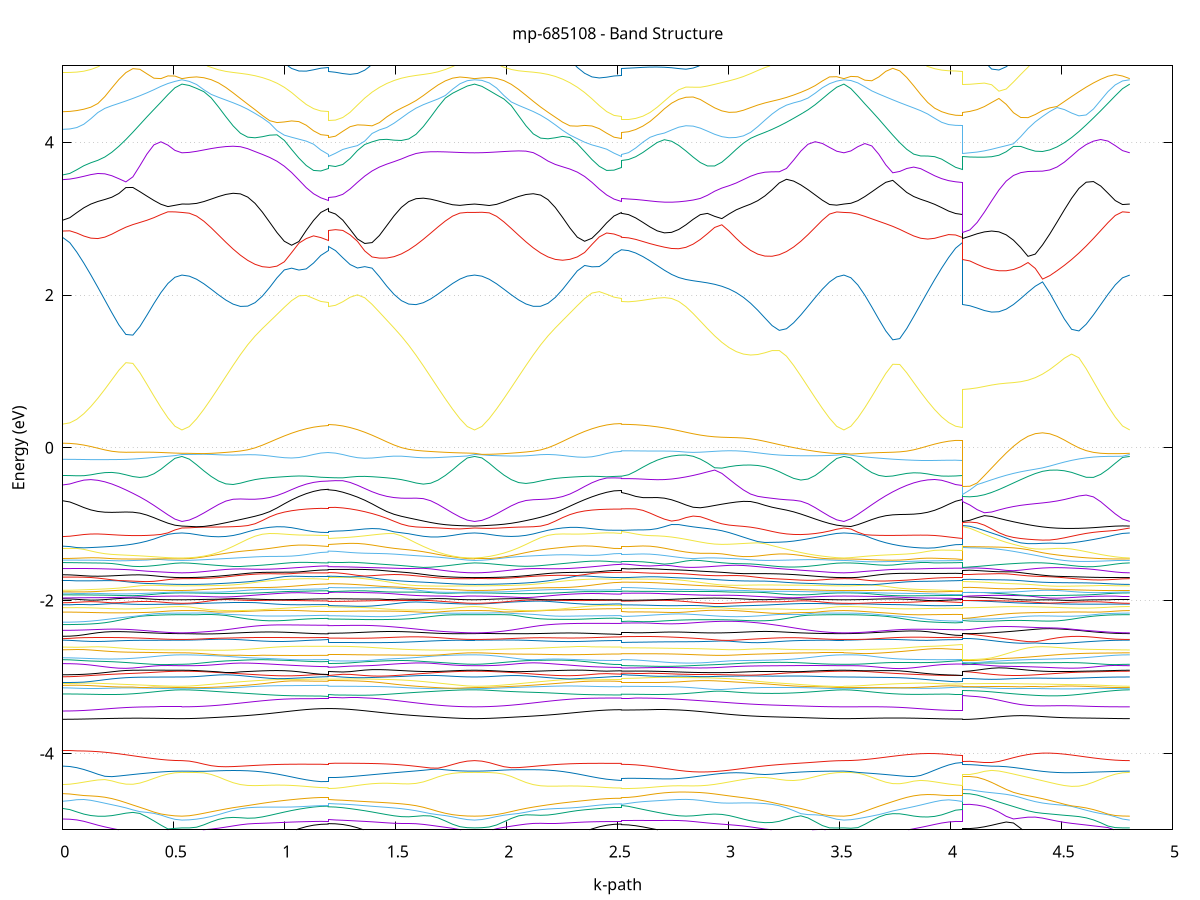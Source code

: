 set title 'mp-685108 - Band Structure'
set xlabel 'k-path'
set ylabel 'Energy (eV)'
set grid y
set yrange [-5:5]
set terminal png size 800,600
set output 'mp-685108_bands_gnuplot.png'
plot '-' using 1:2 with lines notitle, '-' using 1:2 with lines notitle, '-' using 1:2 with lines notitle, '-' using 1:2 with lines notitle, '-' using 1:2 with lines notitle, '-' using 1:2 with lines notitle, '-' using 1:2 with lines notitle, '-' using 1:2 with lines notitle, '-' using 1:2 with lines notitle, '-' using 1:2 with lines notitle, '-' using 1:2 with lines notitle, '-' using 1:2 with lines notitle, '-' using 1:2 with lines notitle, '-' using 1:2 with lines notitle, '-' using 1:2 with lines notitle, '-' using 1:2 with lines notitle, '-' using 1:2 with lines notitle, '-' using 1:2 with lines notitle, '-' using 1:2 with lines notitle, '-' using 1:2 with lines notitle, '-' using 1:2 with lines notitle, '-' using 1:2 with lines notitle, '-' using 1:2 with lines notitle, '-' using 1:2 with lines notitle, '-' using 1:2 with lines notitle, '-' using 1:2 with lines notitle, '-' using 1:2 with lines notitle, '-' using 1:2 with lines notitle, '-' using 1:2 with lines notitle, '-' using 1:2 with lines notitle, '-' using 1:2 with lines notitle, '-' using 1:2 with lines notitle, '-' using 1:2 with lines notitle, '-' using 1:2 with lines notitle, '-' using 1:2 with lines notitle, '-' using 1:2 with lines notitle, '-' using 1:2 with lines notitle, '-' using 1:2 with lines notitle, '-' using 1:2 with lines notitle, '-' using 1:2 with lines notitle, '-' using 1:2 with lines notitle, '-' using 1:2 with lines notitle, '-' using 1:2 with lines notitle, '-' using 1:2 with lines notitle, '-' using 1:2 with lines notitle, '-' using 1:2 with lines notitle, '-' using 1:2 with lines notitle, '-' using 1:2 with lines notitle, '-' using 1:2 with lines notitle, '-' using 1:2 with lines notitle, '-' using 1:2 with lines notitle, '-' using 1:2 with lines notitle, '-' using 1:2 with lines notitle, '-' using 1:2 with lines notitle, '-' using 1:2 with lines notitle, '-' using 1:2 with lines notitle, '-' using 1:2 with lines notitle, '-' using 1:2 with lines notitle, '-' using 1:2 with lines notitle, '-' using 1:2 with lines notitle, '-' using 1:2 with lines notitle, '-' using 1:2 with lines notitle, '-' using 1:2 with lines notitle, '-' using 1:2 with lines notitle, '-' using 1:2 with lines notitle, '-' using 1:2 with lines notitle, '-' using 1:2 with lines notitle, '-' using 1:2 with lines notitle, '-' using 1:2 with lines notitle, '-' using 1:2 with lines notitle, '-' using 1:2 with lines notitle, '-' using 1:2 with lines notitle, '-' using 1:2 with lines notitle, '-' using 1:2 with lines notitle, '-' using 1:2 with lines notitle, '-' using 1:2 with lines notitle, '-' using 1:2 with lines notitle, '-' using 1:2 with lines notitle, '-' using 1:2 with lines notitle, '-' using 1:2 with lines notitle, '-' using 1:2 with lines notitle, '-' using 1:2 with lines notitle, '-' using 1:2 with lines notitle, '-' using 1:2 with lines notitle, '-' using 1:2 with lines notitle, '-' using 1:2 with lines notitle, '-' using 1:2 with lines notitle, '-' using 1:2 with lines notitle, '-' using 1:2 with lines notitle, '-' using 1:2 with lines notitle, '-' using 1:2 with lines notitle, '-' using 1:2 with lines notitle, '-' using 1:2 with lines notitle, '-' using 1:2 with lines notitle, '-' using 1:2 with lines notitle, '-' using 1:2 with lines notitle, '-' using 1:2 with lines notitle, '-' using 1:2 with lines notitle, '-' using 1:2 with lines notitle, '-' using 1:2 with lines notitle, '-' using 1:2 with lines notitle, '-' using 1:2 with lines notitle, '-' using 1:2 with lines notitle, '-' using 1:2 with lines notitle, '-' using 1:2 with lines notitle, '-' using 1:2 with lines notitle, '-' using 1:2 with lines notitle, '-' using 1:2 with lines notitle, '-' using 1:2 with lines notitle, '-' using 1:2 with lines notitle, '-' using 1:2 with lines notitle, '-' using 1:2 with lines notitle, '-' using 1:2 with lines notitle, '-' using 1:2 with lines notitle, '-' using 1:2 with lines notitle, '-' using 1:2 with lines notitle, '-' using 1:2 with lines notitle, '-' using 1:2 with lines notitle, '-' using 1:2 with lines notitle, '-' using 1:2 with lines notitle, '-' using 1:2 with lines notitle, '-' using 1:2 with lines notitle, '-' using 1:2 with lines notitle, '-' using 1:2 with lines notitle, '-' using 1:2 with lines notitle, '-' using 1:2 with lines notitle, '-' using 1:2 with lines notitle, '-' using 1:2 with lines notitle, '-' using 1:2 with lines notitle, '-' using 1:2 with lines notitle, '-' using 1:2 with lines notitle, '-' using 1:2 with lines notitle, '-' using 1:2 with lines notitle, '-' using 1:2 with lines notitle, '-' using 1:2 with lines notitle, '-' using 1:2 with lines notitle, '-' using 1:2 with lines notitle, '-' using 1:2 with lines notitle, '-' using 1:2 with lines notitle, '-' using 1:2 with lines notitle, '-' using 1:2 with lines notitle, '-' using 1:2 with lines notitle, '-' using 1:2 with lines notitle, '-' using 1:2 with lines notitle, '-' using 1:2 with lines notitle, '-' using 1:2 with lines notitle, '-' using 1:2 with lines notitle, '-' using 1:2 with lines notitle, '-' using 1:2 with lines notitle, '-' using 1:2 with lines notitle, '-' using 1:2 with lines notitle, '-' using 1:2 with lines notitle, '-' using 1:2 with lines notitle, '-' using 1:2 with lines notitle, '-' using 1:2 with lines notitle, '-' using 1:2 with lines notitle, '-' using 1:2 with lines notitle, '-' using 1:2 with lines notitle, '-' using 1:2 with lines notitle, '-' using 1:2 with lines notitle, '-' using 1:2 with lines notitle, '-' using 1:2 with lines notitle, '-' using 1:2 with lines notitle, '-' using 1:2 with lines notitle, '-' using 1:2 with lines notitle, '-' using 1:2 with lines notitle
0.000000 -69.710066
0.031580 -69.710066
0.063160 -69.709966
0.094740 -69.710066
0.126319 -69.710066
0.157899 -69.710066
0.189479 -69.710066
0.221059 -69.710066
0.252639 -69.710066
0.284219 -69.710066
0.315799 -69.710066
0.347378 -69.709966
0.378958 -69.710066
0.410538 -69.710066
0.442118 -69.710066
0.473698 -69.710066
0.505278 -69.710066
0.536858 -69.710066
0.536858 -69.710066
0.569797 -69.710066
0.602736 -69.710066
0.635675 -69.710066
0.668613 -69.710066
0.701552 -69.710066
0.734491 -69.710066
0.767430 -69.709966
0.800369 -69.709966
0.833308 -69.709966
0.866247 -69.709966
0.899186 -69.709966
0.932125 -69.709966
0.965064 -69.710066
0.998003 -69.709966
1.030942 -69.709966
1.063881 -69.709966
1.096820 -69.710066
1.129759 -69.710066
1.162698 -69.710066
1.195637 -69.710066
1.195637 -69.709966
1.228625 -69.710066
1.261613 -69.710066
1.294600 -69.710066
1.327588 -69.709966
1.360576 -69.709966
1.393564 -69.710066
1.426552 -69.710066
1.459539 -69.710066
1.492527 -69.710066
1.525515 -69.710066
1.558503 -69.709966
1.591491 -69.710066
1.624478 -69.710066
1.657466 -69.710066
1.690454 -69.710066
1.723442 -69.710066
1.756430 -69.710066
1.789417 -69.710066
1.822405 -69.710066
1.855393 -69.710066
1.855393 -69.710066
1.888451 -69.710066
1.921509 -69.710066
1.954567 -69.710066
1.987624 -69.710066
2.020682 -69.709966
2.053740 -69.710066
2.086798 -69.710066
2.119856 -69.710066
2.152914 -69.709966
2.185971 -69.709966
2.219029 -69.710066
2.252087 -69.710066
2.285145 -69.710066
2.318203 -69.709966
2.351260 -69.709966
2.384318 -69.710066
2.417376 -69.710066
2.450434 -69.710066
2.483492 -69.710066
2.516550 -69.710066
2.516550 -69.710066
2.548901 -69.710066
2.581252 -69.710066
2.613604 -69.710066
2.645955 -69.710066
2.678306 -69.710066
2.710658 -69.710066
2.743009 -69.710066
2.775361 -69.710066
2.807712 -69.710066
2.840063 -69.710066
2.872415 -69.710066
2.904766 -69.710066
2.937117 -69.710066
2.969469 -69.710066
3.001820 -69.710066
3.034171 -69.710066
3.066523 -69.710066
3.098874 -69.710066
3.131225 -69.709966
3.163577 -69.709966
3.195928 -69.710066
3.228280 -69.710066
3.260631 -69.709966
3.292982 -69.709966
3.325334 -69.710066
3.357685 -69.710066
3.390036 -69.710066
3.422388 -69.710066
3.454739 -69.710066
3.487090 -69.710066
3.519442 -69.710066
3.519442 -69.710066
3.550895 -69.710066
3.582349 -69.710066
3.613802 -69.710066
3.645256 -69.710066
3.676710 -69.710066
3.708163 -69.710066
3.739617 -69.710066
3.771070 -69.710066
3.802524 -69.710066
3.833977 -69.710066
3.865431 -69.710066
3.896884 -69.710066
3.928338 -69.710066
3.959792 -69.709966
3.991245 -69.710066
4.022699 -69.710066
4.054152 -69.710066
4.054152 -69.710066
4.086910 -69.710066
4.119668 -69.710066
4.152425 -69.710066
4.185183 -69.710066
4.217941 -69.710066
4.250698 -69.710066
4.283456 -69.710066
4.316214 -69.710066
4.348971 -69.710066
4.381729 -69.710066
4.414487 -69.710066
4.447244 -69.709966
4.480002 -69.710066
4.512760 -69.710066
4.545517 -69.710066
4.578275 -69.710066
4.611033 -69.710066
4.643790 -69.710066
4.676548 -69.710066
4.709306 -69.710066
4.742063 -69.710066
4.774821 -69.710066
4.807579 -69.710066
e
0.000000 -69.691966
0.031580 -69.691866
0.063160 -69.691866
0.094740 -69.691866
0.126319 -69.691866
0.157899 -69.691866
0.189479 -69.691866
0.221059 -69.691866
0.252639 -69.691866
0.284219 -69.691866
0.315799 -69.691866
0.347378 -69.691866
0.378958 -69.691866
0.410538 -69.691866
0.442118 -69.691866
0.473698 -69.691966
0.505278 -69.691966
0.536858 -69.691966
0.536858 -69.691966
0.569797 -69.691966
0.602736 -69.691866
0.635675 -69.691866
0.668613 -69.691866
0.701552 -69.691866
0.734491 -69.691866
0.767430 -69.691866
0.800369 -69.691866
0.833308 -69.691866
0.866247 -69.691866
0.899186 -69.691966
0.932125 -69.691866
0.965064 -69.691966
0.998003 -69.691866
1.030942 -69.691866
1.063881 -69.691866
1.096820 -69.691966
1.129759 -69.691966
1.162698 -69.691966
1.195637 -69.691966
1.195637 -69.691866
1.228625 -69.691866
1.261613 -69.691866
1.294600 -69.691866
1.327588 -69.691866
1.360576 -69.691866
1.393564 -69.691866
1.426552 -69.691866
1.459539 -69.691866
1.492527 -69.691866
1.525515 -69.691866
1.558503 -69.691866
1.591491 -69.691866
1.624478 -69.691966
1.657466 -69.691866
1.690454 -69.691966
1.723442 -69.691866
1.756430 -69.691966
1.789417 -69.691966
1.822405 -69.691966
1.855393 -69.691966
1.855393 -69.691966
1.888451 -69.691966
1.921509 -69.691966
1.954567 -69.691866
1.987624 -69.691866
2.020682 -69.691866
2.053740 -69.691866
2.086798 -69.691866
2.119856 -69.691866
2.152914 -69.691866
2.185971 -69.691866
2.219029 -69.691866
2.252087 -69.691866
2.285145 -69.691866
2.318203 -69.691866
2.351260 -69.691866
2.384318 -69.691866
2.417376 -69.691866
2.450434 -69.691966
2.483492 -69.691966
2.516550 -69.691966
2.516550 -69.691866
2.548901 -69.691866
2.581252 -69.691866
2.613604 -69.691966
2.645955 -69.691866
2.678306 -69.691866
2.710658 -69.691866
2.743009 -69.691866
2.775361 -69.691866
2.807712 -69.691966
2.840063 -69.691866
2.872415 -69.691966
2.904766 -69.691866
2.937117 -69.691966
2.969469 -69.691966
3.001820 -69.691866
3.034171 -69.691866
3.066523 -69.691966
3.098874 -69.691866
3.131225 -69.691866
3.163577 -69.691866
3.195928 -69.691866
3.228280 -69.691966
3.260631 -69.691866
3.292982 -69.691866
3.325334 -69.691866
3.357685 -69.691866
3.390036 -69.691866
3.422388 -69.691866
3.454739 -69.691866
3.487090 -69.691966
3.519442 -69.691966
3.519442 -69.691966
3.550895 -69.691966
3.582349 -69.691966
3.613802 -69.691966
3.645256 -69.691866
3.676710 -69.691866
3.708163 -69.691866
3.739617 -69.691866
3.771070 -69.691866
3.802524 -69.691866
3.833977 -69.691866
3.865431 -69.691866
3.896884 -69.691866
3.928338 -69.691866
3.959792 -69.691866
3.991245 -69.691866
4.022699 -69.691866
4.054152 -69.691866
4.054152 -69.691866
4.086910 -69.691866
4.119668 -69.691966
4.152425 -69.691866
4.185183 -69.691866
4.217941 -69.691866
4.250698 -69.691866
4.283456 -69.691866
4.316214 -69.691866
4.348971 -69.691866
4.381729 -69.691866
4.414487 -69.691866
4.447244 -69.691866
4.480002 -69.691866
4.512760 -69.691866
4.545517 -69.691866
4.578275 -69.691866
4.611033 -69.691866
4.643790 -69.691866
4.676548 -69.691866
4.709306 -69.691966
4.742063 -69.691966
4.774821 -69.691966
4.807579 -69.691966
e
0.000000 -69.678766
0.031580 -69.678766
0.063160 -69.678766
0.094740 -69.678866
0.126319 -69.678866
0.157899 -69.678866
0.189479 -69.678866
0.221059 -69.678866
0.252639 -69.678866
0.284219 -69.678866
0.315799 -69.678866
0.347378 -69.678866
0.378958 -69.678866
0.410538 -69.678866
0.442118 -69.678866
0.473698 -69.678866
0.505278 -69.678866
0.536858 -69.678866
0.536858 -69.678866
0.569797 -69.678766
0.602736 -69.678766
0.635675 -69.678766
0.668613 -69.678766
0.701552 -69.678766
0.734491 -69.678766
0.767430 -69.678766
0.800369 -69.678766
0.833308 -69.678766
0.866247 -69.678766
0.899186 -69.678866
0.932125 -69.678866
0.965064 -69.678866
0.998003 -69.678866
1.030942 -69.678866
1.063881 -69.678866
1.096820 -69.678866
1.129759 -69.678966
1.162698 -69.678966
1.195637 -69.678966
1.195637 -69.678766
1.228625 -69.678766
1.261613 -69.678766
1.294600 -69.678866
1.327588 -69.678866
1.360576 -69.678866
1.393564 -69.678866
1.426552 -69.678866
1.459539 -69.678866
1.492527 -69.678866
1.525515 -69.678866
1.558503 -69.678866
1.591491 -69.678866
1.624478 -69.678866
1.657466 -69.678866
1.690454 -69.678866
1.723442 -69.678866
1.756430 -69.678866
1.789417 -69.678866
1.822405 -69.678766
1.855393 -69.678866
1.855393 -69.678866
1.888451 -69.678866
1.921509 -69.678866
1.954567 -69.678866
1.987624 -69.678866
2.020682 -69.678866
2.053740 -69.678866
2.086798 -69.678866
2.119856 -69.678866
2.152914 -69.678866
2.185971 -69.678866
2.219029 -69.678866
2.252087 -69.678866
2.285145 -69.678866
2.318203 -69.678866
2.351260 -69.678866
2.384318 -69.678866
2.417376 -69.678866
2.450434 -69.678866
2.483492 -69.678866
2.516550 -69.678866
2.516550 -69.678966
2.548901 -69.678966
2.581252 -69.678966
2.613604 -69.678966
2.645955 -69.678966
2.678306 -69.678966
2.710658 -69.678966
2.743009 -69.678966
2.775361 -69.678966
2.807712 -69.678866
2.840063 -69.678866
2.872415 -69.678866
2.904766 -69.678866
2.937117 -69.678866
2.969469 -69.678866
3.001820 -69.678866
3.034171 -69.678866
3.066523 -69.678866
3.098874 -69.678866
3.131225 -69.678866
3.163577 -69.678866
3.195928 -69.678866
3.228280 -69.678866
3.260631 -69.678866
3.292982 -69.678866
3.325334 -69.678866
3.357685 -69.678866
3.390036 -69.678866
3.422388 -69.678866
3.454739 -69.678866
3.487090 -69.678866
3.519442 -69.678866
3.519442 -69.678866
3.550895 -69.678866
3.582349 -69.678866
3.613802 -69.678866
3.645256 -69.678866
3.676710 -69.678866
3.708163 -69.678966
3.739617 -69.678866
3.771070 -69.678866
3.802524 -69.678866
3.833977 -69.678866
3.865431 -69.678966
3.896884 -69.678866
3.928338 -69.678866
3.959792 -69.678866
3.991245 -69.678866
4.022699 -69.678866
4.054152 -69.678866
4.054152 -69.678966
4.086910 -69.678966
4.119668 -69.678966
4.152425 -69.678966
4.185183 -69.678966
4.217941 -69.678966
4.250698 -69.678966
4.283456 -69.678966
4.316214 -69.678866
4.348971 -69.678866
4.381729 -69.678866
4.414487 -69.678866
4.447244 -69.678866
4.480002 -69.678866
4.512760 -69.678866
4.545517 -69.678866
4.578275 -69.678866
4.611033 -69.678866
4.643790 -69.678866
4.676548 -69.678866
4.709306 -69.678866
4.742063 -69.678866
4.774821 -69.678866
4.807579 -69.678866
e
0.000000 -69.678366
0.031580 -69.678366
0.063160 -69.678366
0.094740 -69.678466
0.126319 -69.678466
0.157899 -69.678466
0.189479 -69.678466
0.221059 -69.678366
0.252639 -69.678366
0.284219 -69.678366
0.315799 -69.678266
0.347378 -69.678266
0.378958 -69.678266
0.410538 -69.678266
0.442118 -69.678266
0.473698 -69.678266
0.505278 -69.678266
0.536858 -69.678266
0.536858 -69.678266
0.569797 -69.678266
0.602736 -69.678166
0.635675 -69.678166
0.668613 -69.678166
0.701552 -69.678266
0.734491 -69.678166
0.767430 -69.678166
0.800369 -69.678166
0.833308 -69.678266
0.866247 -69.678266
0.899186 -69.678266
0.932125 -69.678266
0.965064 -69.678366
0.998003 -69.678266
1.030942 -69.678366
1.063881 -69.678366
1.096820 -69.678366
1.129759 -69.678466
1.162698 -69.678466
1.195637 -69.678466
1.195637 -69.678266
1.228625 -69.678266
1.261613 -69.678266
1.294600 -69.678266
1.327588 -69.678266
1.360576 -69.678266
1.393564 -69.678266
1.426552 -69.678266
1.459539 -69.678266
1.492527 -69.678266
1.525515 -69.678266
1.558503 -69.678266
1.591491 -69.678266
1.624478 -69.678266
1.657466 -69.678266
1.690454 -69.678266
1.723442 -69.678266
1.756430 -69.678266
1.789417 -69.678266
1.822405 -69.678266
1.855393 -69.678266
1.855393 -69.678266
1.888451 -69.678266
1.921509 -69.678266
1.954567 -69.678266
1.987624 -69.678266
2.020682 -69.678266
2.053740 -69.678366
2.086798 -69.678366
2.119856 -69.678366
2.152914 -69.678466
2.185971 -69.678466
2.219029 -69.678466
2.252087 -69.678466
2.285145 -69.678466
2.318203 -69.678466
2.351260 -69.678566
2.384318 -69.678566
2.417376 -69.678566
2.450434 -69.678566
2.483492 -69.678566
2.516550 -69.678566
2.516550 -69.678466
2.548901 -69.678466
2.581252 -69.678366
2.613604 -69.678466
2.645955 -69.678466
2.678306 -69.678466
2.710658 -69.678466
2.743009 -69.678466
2.775361 -69.678466
2.807712 -69.678566
2.840063 -69.678566
2.872415 -69.678566
2.904766 -69.678566
2.937117 -69.678566
2.969469 -69.678566
3.001820 -69.678566
3.034171 -69.678466
3.066523 -69.678466
3.098874 -69.678466
3.131225 -69.678466
3.163577 -69.678466
3.195928 -69.678366
3.228280 -69.678366
3.260631 -69.678366
3.292982 -69.678266
3.325334 -69.678266
3.357685 -69.678266
3.390036 -69.678266
3.422388 -69.678266
3.454739 -69.678266
3.487090 -69.678266
3.519442 -69.678266
3.519442 -69.678266
3.550895 -69.678266
3.582349 -69.678266
3.613802 -69.678266
3.645256 -69.678266
3.676710 -69.678266
3.708163 -69.678266
3.739617 -69.678266
3.771070 -69.678266
3.802524 -69.678266
3.833977 -69.678266
3.865431 -69.678266
3.896884 -69.678166
3.928338 -69.678166
3.959792 -69.678166
3.991245 -69.678166
4.022699 -69.678166
4.054152 -69.678166
4.054152 -69.678466
4.086910 -69.678466
4.119668 -69.678466
4.152425 -69.678466
4.185183 -69.678466
4.217941 -69.678466
4.250698 -69.678366
4.283456 -69.678466
4.316214 -69.678366
4.348971 -69.678366
4.381729 -69.678366
4.414487 -69.678366
4.447244 -69.678266
4.480002 -69.678366
4.512760 -69.678366
4.545517 -69.678366
4.578275 -69.678266
4.611033 -69.678266
4.643790 -69.678266
4.676548 -69.678266
4.709306 -69.678266
4.742063 -69.678266
4.774821 -69.678266
4.807579 -69.678266
e
0.000000 -69.676866
0.031580 -69.676866
0.063160 -69.676866
0.094740 -69.676866
0.126319 -69.676866
0.157899 -69.676866
0.189479 -69.676866
0.221059 -69.676866
0.252639 -69.676866
0.284219 -69.676966
0.315799 -69.676966
0.347378 -69.676966
0.378958 -69.676966
0.410538 -69.676966
0.442118 -69.676966
0.473698 -69.676966
0.505278 -69.676966
0.536858 -69.676966
0.536858 -69.676966
0.569797 -69.676966
0.602736 -69.676966
0.635675 -69.676966
0.668613 -69.676966
0.701552 -69.676966
0.734491 -69.676966
0.767430 -69.676866
0.800369 -69.676866
0.833308 -69.676866
0.866247 -69.676866
0.899186 -69.676866
0.932125 -69.676866
0.965064 -69.676866
0.998003 -69.676766
1.030942 -69.676766
1.063881 -69.676766
1.096820 -69.676766
1.129759 -69.676766
1.162698 -69.676766
1.195637 -69.676766
1.195637 -69.676966
1.228625 -69.676966
1.261613 -69.676966
1.294600 -69.676966
1.327588 -69.676966
1.360576 -69.676966
1.393564 -69.676966
1.426552 -69.677066
1.459539 -69.677066
1.492527 -69.676966
1.525515 -69.676966
1.558503 -69.676966
1.591491 -69.676966
1.624478 -69.677066
1.657466 -69.676966
1.690454 -69.677066
1.723442 -69.676966
1.756430 -69.676966
1.789417 -69.677066
1.822405 -69.676966
1.855393 -69.676966
1.855393 -69.676966
1.888451 -69.676966
1.921509 -69.676966
1.954567 -69.676966
1.987624 -69.676966
2.020682 -69.676966
2.053740 -69.676866
2.086798 -69.676866
2.119856 -69.676866
2.152914 -69.676766
2.185971 -69.676766
2.219029 -69.676766
2.252087 -69.676766
2.285145 -69.676666
2.318203 -69.676666
2.351260 -69.676666
2.384318 -69.676566
2.417376 -69.676566
2.450434 -69.676566
2.483492 -69.676566
2.516550 -69.676566
2.516550 -69.676866
2.548901 -69.676966
2.581252 -69.676866
2.613604 -69.676866
2.645955 -69.676866
2.678306 -69.676866
2.710658 -69.676766
2.743009 -69.676866
2.775361 -69.676766
2.807712 -69.676766
2.840063 -69.676766
2.872415 -69.676766
2.904766 -69.676766
2.937117 -69.676766
2.969469 -69.676766
3.001820 -69.676766
3.034171 -69.676766
3.066523 -69.676766
3.098874 -69.676766
3.131225 -69.676766
3.163577 -69.676766
3.195928 -69.676866
3.228280 -69.676866
3.260631 -69.676866
3.292982 -69.676866
3.325334 -69.676966
3.357685 -69.676966
3.390036 -69.676966
3.422388 -69.676966
3.454739 -69.676966
3.487090 -69.676966
3.519442 -69.676966
3.519442 -69.676966
3.550895 -69.676966
3.582349 -69.676966
3.613802 -69.676966
3.645256 -69.676966
3.676710 -69.676966
3.708163 -69.676966
3.739617 -69.676966
3.771070 -69.676966
3.802524 -69.676966
3.833977 -69.676966
3.865431 -69.676966
3.896884 -69.676966
3.928338 -69.676966
3.959792 -69.676966
3.991245 -69.676966
4.022699 -69.676966
4.054152 -69.676966
4.054152 -69.676866
4.086910 -69.676866
4.119668 -69.676866
4.152425 -69.676866
4.185183 -69.676866
4.217941 -69.676866
4.250698 -69.676866
4.283456 -69.676866
4.316214 -69.676866
4.348971 -69.676866
4.381729 -69.676866
4.414487 -69.676866
4.447244 -69.676866
4.480002 -69.676966
4.512760 -69.676966
4.545517 -69.676966
4.578275 -69.676966
4.611033 -69.676966
4.643790 -69.676966
4.676548 -69.676966
4.709306 -69.676966
4.742063 -69.676966
4.774821 -69.676966
4.807579 -69.676966
e
0.000000 -69.672666
0.031580 -69.672666
0.063160 -69.672666
0.094740 -69.672666
0.126319 -69.672666
0.157899 -69.672666
0.189479 -69.672666
0.221059 -69.672666
0.252639 -69.672666
0.284219 -69.672666
0.315799 -69.672666
0.347378 -69.672666
0.378958 -69.672566
0.410538 -69.672566
0.442118 -69.672566
0.473698 -69.672666
0.505278 -69.672666
0.536858 -69.672666
0.536858 -69.672666
0.569797 -69.672666
0.602736 -69.672566
0.635675 -69.672566
0.668613 -69.672566
0.701552 -69.672566
0.734491 -69.672566
0.767430 -69.672566
0.800369 -69.672566
0.833308 -69.672566
0.866247 -69.672666
0.899186 -69.672666
0.932125 -69.672666
0.965064 -69.672666
0.998003 -69.672566
1.030942 -69.672666
1.063881 -69.672666
1.096820 -69.672666
1.129759 -69.672666
1.162698 -69.672666
1.195637 -69.672666
1.195637 -69.672666
1.228625 -69.672666
1.261613 -69.672666
1.294600 -69.672666
1.327588 -69.672666
1.360576 -69.672666
1.393564 -69.672666
1.426552 -69.672666
1.459539 -69.672666
1.492527 -69.672666
1.525515 -69.672666
1.558503 -69.672666
1.591491 -69.672666
1.624478 -69.672666
1.657466 -69.672666
1.690454 -69.672666
1.723442 -69.672666
1.756430 -69.672666
1.789417 -69.672666
1.822405 -69.672666
1.855393 -69.672666
1.855393 -69.672666
1.888451 -69.672666
1.921509 -69.672666
1.954567 -69.672666
1.987624 -69.672666
2.020682 -69.672666
2.053740 -69.672666
2.086798 -69.672666
2.119856 -69.672666
2.152914 -69.672666
2.185971 -69.672666
2.219029 -69.672666
2.252087 -69.672666
2.285145 -69.672666
2.318203 -69.672666
2.351260 -69.672666
2.384318 -69.672666
2.417376 -69.672666
2.450434 -69.672666
2.483492 -69.672666
2.516550 -69.672666
2.516550 -69.672666
2.548901 -69.672666
2.581252 -69.672666
2.613604 -69.672666
2.645955 -69.672666
2.678306 -69.672666
2.710658 -69.672666
2.743009 -69.672666
2.775361 -69.672666
2.807712 -69.672666
2.840063 -69.672666
2.872415 -69.672766
2.904766 -69.672666
2.937117 -69.672666
2.969469 -69.672666
3.001820 -69.672666
3.034171 -69.672766
3.066523 -69.672666
3.098874 -69.672666
3.131225 -69.672666
3.163577 -69.672666
3.195928 -69.672666
3.228280 -69.672666
3.260631 -69.672666
3.292982 -69.672566
3.325334 -69.672666
3.357685 -69.672666
3.390036 -69.672666
3.422388 -69.672566
3.454739 -69.672666
3.487090 -69.672666
3.519442 -69.672666
3.519442 -69.672666
3.550895 -69.672666
3.582349 -69.672666
3.613802 -69.672666
3.645256 -69.672566
3.676710 -69.672566
3.708163 -69.672666
3.739617 -69.672566
3.771070 -69.672666
3.802524 -69.672666
3.833977 -69.672666
3.865431 -69.672666
3.896884 -69.672666
3.928338 -69.672666
3.959792 -69.672666
3.991245 -69.672666
4.022699 -69.672666
4.054152 -69.672666
4.054152 -69.672766
4.086910 -69.672766
4.119668 -69.672766
4.152425 -69.672766
4.185183 -69.672766
4.217941 -69.672666
4.250698 -69.672666
4.283456 -69.672766
4.316214 -69.672766
4.348971 -69.672766
4.381729 -69.672766
4.414487 -69.672766
4.447244 -69.672666
4.480002 -69.672666
4.512760 -69.672666
4.545517 -69.672666
4.578275 -69.672666
4.611033 -69.672666
4.643790 -69.672666
4.676548 -69.672666
4.709306 -69.672666
4.742063 -69.672666
4.774821 -69.672666
4.807579 -69.672666
e
0.000000 -69.669266
0.031580 -69.669166
0.063160 -69.669166
0.094740 -69.669266
0.126319 -69.669266
0.157899 -69.669266
0.189479 -69.669266
0.221059 -69.669266
0.252639 -69.669266
0.284219 -69.669266
0.315799 -69.669266
0.347378 -69.669266
0.378958 -69.669266
0.410538 -69.669266
0.442118 -69.669266
0.473698 -69.669266
0.505278 -69.669266
0.536858 -69.669266
0.536858 -69.669266
0.569797 -69.669266
0.602736 -69.669166
0.635675 -69.669166
0.668613 -69.669166
0.701552 -69.669166
0.734491 -69.669266
0.767430 -69.669166
0.800369 -69.669166
0.833308 -69.669166
0.866247 -69.669166
0.899186 -69.669166
0.932125 -69.669166
0.965064 -69.669266
0.998003 -69.669166
1.030942 -69.669266
1.063881 -69.669266
1.096820 -69.669266
1.129759 -69.669366
1.162698 -69.669366
1.195637 -69.669366
1.195637 -69.669266
1.228625 -69.669266
1.261613 -69.669266
1.294600 -69.669266
1.327588 -69.669266
1.360576 -69.669266
1.393564 -69.669266
1.426552 -69.669266
1.459539 -69.669266
1.492527 -69.669266
1.525515 -69.669266
1.558503 -69.669266
1.591491 -69.669266
1.624478 -69.669266
1.657466 -69.669266
1.690454 -69.669266
1.723442 -69.669266
1.756430 -69.669266
1.789417 -69.669266
1.822405 -69.669266
1.855393 -69.669266
1.855393 -69.669266
1.888451 -69.669266
1.921509 -69.669266
1.954567 -69.669266
1.987624 -69.669266
2.020682 -69.669266
2.053740 -69.669266
2.086798 -69.669266
2.119856 -69.669266
2.152914 -69.669266
2.185971 -69.669266
2.219029 -69.669266
2.252087 -69.669266
2.285145 -69.669266
2.318203 -69.669266
2.351260 -69.669266
2.384318 -69.669266
2.417376 -69.669266
2.450434 -69.669366
2.483492 -69.669366
2.516550 -69.669366
2.516550 -69.669366
2.548901 -69.669366
2.581252 -69.669366
2.613604 -69.669366
2.645955 -69.669366
2.678306 -69.669366
2.710658 -69.669366
2.743009 -69.669366
2.775361 -69.669366
2.807712 -69.669366
2.840063 -69.669366
2.872415 -69.669366
2.904766 -69.669266
2.937117 -69.669266
2.969469 -69.669266
3.001820 -69.669266
3.034171 -69.669266
3.066523 -69.669266
3.098874 -69.669266
3.131225 -69.669266
3.163577 -69.669266
3.195928 -69.669266
3.228280 -69.669266
3.260631 -69.669266
3.292982 -69.669166
3.325334 -69.669266
3.357685 -69.669266
3.390036 -69.669266
3.422388 -69.669266
3.454739 -69.669266
3.487090 -69.669266
3.519442 -69.669266
3.519442 -69.669266
3.550895 -69.669266
3.582349 -69.669266
3.613802 -69.669266
3.645256 -69.669266
3.676710 -69.669266
3.708163 -69.669266
3.739617 -69.669266
3.771070 -69.669266
3.802524 -69.669366
3.833977 -69.669366
3.865431 -69.669366
3.896884 -69.669366
3.928338 -69.669366
3.959792 -69.669366
3.991245 -69.669366
4.022699 -69.669366
4.054152 -69.669366
4.054152 -69.669366
4.086910 -69.669366
4.119668 -69.669366
4.152425 -69.669266
4.185183 -69.669266
4.217941 -69.669266
4.250698 -69.669266
4.283456 -69.669366
4.316214 -69.669366
4.348971 -69.669266
4.381729 -69.669266
4.414487 -69.669266
4.447244 -69.669266
4.480002 -69.669266
4.512760 -69.669266
4.545517 -69.669266
4.578275 -69.669266
4.611033 -69.669266
4.643790 -69.669266
4.676548 -69.669266
4.709306 -69.669266
4.742063 -69.669266
4.774821 -69.669266
4.807579 -69.669266
e
0.000000 -69.667366
0.031580 -69.667366
0.063160 -69.667366
0.094740 -69.667366
0.126319 -69.667466
0.157899 -69.667466
0.189479 -69.667466
0.221059 -69.667366
0.252639 -69.667366
0.284219 -69.667466
0.315799 -69.667466
0.347378 -69.667366
0.378958 -69.667466
0.410538 -69.667466
0.442118 -69.667366
0.473698 -69.667366
0.505278 -69.667366
0.536858 -69.667366
0.536858 -69.667366
0.569797 -69.667366
0.602736 -69.667366
0.635675 -69.667366
0.668613 -69.667366
0.701552 -69.667366
0.734491 -69.667366
0.767430 -69.667366
0.800369 -69.667366
0.833308 -69.667366
0.866247 -69.667366
0.899186 -69.667366
0.932125 -69.667366
0.965064 -69.667466
0.998003 -69.667466
1.030942 -69.667466
1.063881 -69.667466
1.096820 -69.667466
1.129759 -69.667466
1.162698 -69.667566
1.195637 -69.667566
1.195637 -69.667366
1.228625 -69.667366
1.261613 -69.667366
1.294600 -69.667366
1.327588 -69.667366
1.360576 -69.667366
1.393564 -69.667466
1.426552 -69.667466
1.459539 -69.667466
1.492527 -69.667466
1.525515 -69.667466
1.558503 -69.667466
1.591491 -69.667466
1.624478 -69.667466
1.657466 -69.667466
1.690454 -69.667466
1.723442 -69.667466
1.756430 -69.667466
1.789417 -69.667366
1.822405 -69.667366
1.855393 -69.667366
1.855393 -69.667366
1.888451 -69.667466
1.921509 -69.667366
1.954567 -69.667366
1.987624 -69.667466
2.020682 -69.667366
2.053740 -69.667366
2.086798 -69.667366
2.119856 -69.667466
2.152914 -69.667466
2.185971 -69.667366
2.219029 -69.667366
2.252087 -69.667366
2.285145 -69.667366
2.318203 -69.667366
2.351260 -69.667366
2.384318 -69.667366
2.417376 -69.667366
2.450434 -69.667366
2.483492 -69.667366
2.516550 -69.667366
2.516550 -69.667466
2.548901 -69.667566
2.581252 -69.667466
2.613604 -69.667466
2.645955 -69.667466
2.678306 -69.667466
2.710658 -69.667466
2.743009 -69.667466
2.775361 -69.667466
2.807712 -69.667466
2.840063 -69.667466
2.872415 -69.667466
2.904766 -69.667366
2.937117 -69.667366
2.969469 -69.667366
3.001820 -69.667366
3.034171 -69.667366
3.066523 -69.667366
3.098874 -69.667366
3.131225 -69.667366
3.163577 -69.667366
3.195928 -69.667366
3.228280 -69.667366
3.260631 -69.667366
3.292982 -69.667366
3.325334 -69.667466
3.357685 -69.667466
3.390036 -69.667466
3.422388 -69.667366
3.454739 -69.667366
3.487090 -69.667466
3.519442 -69.667366
3.519442 -69.667366
3.550895 -69.667366
3.582349 -69.667366
3.613802 -69.667466
3.645256 -69.667466
3.676710 -69.667466
3.708163 -69.667466
3.739617 -69.667466
3.771070 -69.667366
3.802524 -69.667466
3.833977 -69.667466
3.865431 -69.667466
3.896884 -69.667366
3.928338 -69.667366
3.959792 -69.667366
3.991245 -69.667366
4.022699 -69.667366
4.054152 -69.667366
4.054152 -69.667466
4.086910 -69.667466
4.119668 -69.667466
4.152425 -69.667466
4.185183 -69.667466
4.217941 -69.667466
4.250698 -69.667466
4.283456 -69.667466
4.316214 -69.667466
4.348971 -69.667366
4.381729 -69.667366
4.414487 -69.667366
4.447244 -69.667366
4.480002 -69.667466
4.512760 -69.667366
4.545517 -69.667466
4.578275 -69.667466
4.611033 -69.667466
4.643790 -69.667366
4.676548 -69.667466
4.709306 -69.667466
4.742063 -69.667366
4.774821 -69.667366
4.807579 -69.667366
e
0.000000 -69.658166
0.031580 -69.658066
0.063160 -69.658066
0.094740 -69.658166
0.126319 -69.658166
0.157899 -69.658166
0.189479 -69.658066
0.221059 -69.658066
0.252639 -69.658166
0.284219 -69.658166
0.315799 -69.658066
0.347378 -69.658066
0.378958 -69.658066
0.410538 -69.658066
0.442118 -69.658066
0.473698 -69.658066
0.505278 -69.658166
0.536858 -69.658166
0.536858 -69.658166
0.569797 -69.658066
0.602736 -69.658066
0.635675 -69.658066
0.668613 -69.658066
0.701552 -69.658066
0.734491 -69.658066
0.767430 -69.658066
0.800369 -69.658066
0.833308 -69.658066
0.866247 -69.658066
0.899186 -69.658166
0.932125 -69.658066
0.965064 -69.658166
0.998003 -69.658166
1.030942 -69.658166
1.063881 -69.658166
1.096820 -69.658166
1.129759 -69.658266
1.162698 -69.658166
1.195637 -69.658266
1.195637 -69.658266
1.228625 -69.658266
1.261613 -69.658266
1.294600 -69.658266
1.327588 -69.658266
1.360576 -69.658266
1.393564 -69.658266
1.426552 -69.658266
1.459539 -69.658166
1.492527 -69.658166
1.525515 -69.658166
1.558503 -69.658166
1.591491 -69.658166
1.624478 -69.658166
1.657466 -69.658066
1.690454 -69.658066
1.723442 -69.658066
1.756430 -69.658166
1.789417 -69.658166
1.822405 -69.658166
1.855393 -69.658166
1.855393 -69.658166
1.888451 -69.658166
1.921509 -69.658066
1.954567 -69.658066
1.987624 -69.658066
2.020682 -69.658066
2.053740 -69.658066
2.086798 -69.658066
2.119856 -69.658066
2.152914 -69.658066
2.185971 -69.658066
2.219029 -69.658066
2.252087 -69.658066
2.285145 -69.658066
2.318203 -69.658066
2.351260 -69.658066
2.384318 -69.658066
2.417376 -69.658066
2.450434 -69.658066
2.483492 -69.658066
2.516550 -69.658066
2.516550 -69.658166
2.548901 -69.658166
2.581252 -69.658166
2.613604 -69.658166
2.645955 -69.658166
2.678306 -69.658166
2.710658 -69.658166
2.743009 -69.658166
2.775361 -69.658166
2.807712 -69.658166
2.840063 -69.658166
2.872415 -69.658166
2.904766 -69.658166
2.937117 -69.658166
2.969469 -69.658166
3.001820 -69.658066
3.034171 -69.658166
3.066523 -69.658166
3.098874 -69.658066
3.131225 -69.658066
3.163577 -69.658066
3.195928 -69.658066
3.228280 -69.658066
3.260631 -69.658066
3.292982 -69.658066
3.325334 -69.658066
3.357685 -69.658066
3.390036 -69.658066
3.422388 -69.658066
3.454739 -69.658066
3.487090 -69.658166
3.519442 -69.658166
3.519442 -69.658166
3.550895 -69.658066
3.582349 -69.658066
3.613802 -69.658066
3.645256 -69.658066
3.676710 -69.658066
3.708163 -69.658066
3.739617 -69.658066
3.771070 -69.658066
3.802524 -69.658066
3.833977 -69.658066
3.865431 -69.658166
3.896884 -69.658166
3.928338 -69.658166
3.959792 -69.658166
3.991245 -69.658166
4.022699 -69.658166
4.054152 -69.658166
4.054152 -69.658266
4.086910 -69.658266
4.119668 -69.658266
4.152425 -69.658266
4.185183 -69.658166
4.217941 -69.658166
4.250698 -69.658166
4.283456 -69.658166
4.316214 -69.658166
4.348971 -69.658166
4.381729 -69.658166
4.414487 -69.658166
4.447244 -69.658166
4.480002 -69.658166
4.512760 -69.658166
4.545517 -69.658066
4.578275 -69.658066
4.611033 -69.658066
4.643790 -69.658066
4.676548 -69.658066
4.709306 -69.658066
4.742063 -69.658166
4.774821 -69.658166
4.807579 -69.658166
e
0.000000 -69.656666
0.031580 -69.656666
0.063160 -69.656666
0.094740 -69.656666
0.126319 -69.656666
0.157899 -69.656666
0.189479 -69.656666
0.221059 -69.656666
0.252639 -69.656666
0.284219 -69.656666
0.315799 -69.656666
0.347378 -69.656666
0.378958 -69.656666
0.410538 -69.656666
0.442118 -69.656666
0.473698 -69.656666
0.505278 -69.656566
0.536858 -69.656566
0.536858 -69.656566
0.569797 -69.656566
0.602736 -69.656566
0.635675 -69.656566
0.668613 -69.656566
0.701552 -69.656566
0.734491 -69.656566
0.767430 -69.656566
0.800369 -69.656566
0.833308 -69.656566
0.866247 -69.656566
0.899186 -69.656566
0.932125 -69.656566
0.965064 -69.656566
0.998003 -69.656566
1.030942 -69.656566
1.063881 -69.656566
1.096820 -69.656566
1.129759 -69.656666
1.162698 -69.656666
1.195637 -69.656666
1.195637 -69.656566
1.228625 -69.656566
1.261613 -69.656566
1.294600 -69.656566
1.327588 -69.656566
1.360576 -69.656566
1.393564 -69.656666
1.426552 -69.656666
1.459539 -69.656566
1.492527 -69.656566
1.525515 -69.656666
1.558503 -69.656566
1.591491 -69.656666
1.624478 -69.656666
1.657466 -69.656666
1.690454 -69.656666
1.723442 -69.656566
1.756430 -69.656566
1.789417 -69.656666
1.822405 -69.656566
1.855393 -69.656566
1.855393 -69.656566
1.888451 -69.656566
1.921509 -69.656566
1.954567 -69.656666
1.987624 -69.656666
2.020682 -69.656666
2.053740 -69.656666
2.086798 -69.656666
2.119856 -69.656666
2.152914 -69.656666
2.185971 -69.656666
2.219029 -69.656666
2.252087 -69.656666
2.285145 -69.656666
2.318203 -69.656666
2.351260 -69.656666
2.384318 -69.656666
2.417376 -69.656666
2.450434 -69.656666
2.483492 -69.656666
2.516550 -69.656666
2.516550 -69.656766
2.548901 -69.656766
2.581252 -69.656766
2.613604 -69.656766
2.645955 -69.656766
2.678306 -69.656666
2.710658 -69.656666
2.743009 -69.656766
2.775361 -69.656766
2.807712 -69.656766
2.840063 -69.656766
2.872415 -69.656766
2.904766 -69.656666
2.937117 -69.656666
2.969469 -69.656766
3.001820 -69.656666
3.034171 -69.656666
3.066523 -69.656666
3.098874 -69.656666
3.131225 -69.656666
3.163577 -69.656666
3.195928 -69.656666
3.228280 -69.656666
3.260631 -69.656666
3.292982 -69.656666
3.325334 -69.656666
3.357685 -69.656666
3.390036 -69.656666
3.422388 -69.656666
3.454739 -69.656566
3.487090 -69.656566
3.519442 -69.656566
3.519442 -69.656566
3.550895 -69.656566
3.582349 -69.656566
3.613802 -69.656566
3.645256 -69.656566
3.676710 -69.656566
3.708163 -69.656666
3.739617 -69.656666
3.771070 -69.656566
3.802524 -69.656666
3.833977 -69.656566
3.865431 -69.656566
3.896884 -69.656566
3.928338 -69.656566
3.959792 -69.656566
3.991245 -69.656466
4.022699 -69.656566
4.054152 -69.656466
4.054152 -69.656766
4.086910 -69.656766
4.119668 -69.656666
4.152425 -69.656666
4.185183 -69.656566
4.217941 -69.656566
4.250698 -69.656566
4.283456 -69.656666
4.316214 -69.656666
4.348971 -69.656566
4.381729 -69.656566
4.414487 -69.656666
4.447244 -69.656566
4.480002 -69.656666
4.512760 -69.656666
4.545517 -69.656666
4.578275 -69.656666
4.611033 -69.656666
4.643790 -69.656666
4.676548 -69.656666
4.709306 -69.656666
4.742063 -69.656666
4.774821 -69.656566
4.807579 -69.656566
e
0.000000 -69.646266
0.031580 -69.646266
0.063160 -69.646266
0.094740 -69.646266
0.126319 -69.646266
0.157899 -69.646266
0.189479 -69.646266
0.221059 -69.646266
0.252639 -69.646266
0.284219 -69.646266
0.315799 -69.646266
0.347378 -69.646266
0.378958 -69.646266
0.410538 -69.646266
0.442118 -69.646266
0.473698 -69.646266
0.505278 -69.646266
0.536858 -69.646266
0.536858 -69.646266
0.569797 -69.646266
0.602736 -69.646266
0.635675 -69.646266
0.668613 -69.646266
0.701552 -69.646266
0.734491 -69.646266
0.767430 -69.646266
0.800369 -69.646266
0.833308 -69.646266
0.866247 -69.646266
0.899186 -69.646266
0.932125 -69.646266
0.965064 -69.646266
0.998003 -69.646266
1.030942 -69.646266
1.063881 -69.646366
1.096820 -69.646366
1.129759 -69.646366
1.162698 -69.646366
1.195637 -69.646366
1.195637 -69.646266
1.228625 -69.646266
1.261613 -69.646266
1.294600 -69.646266
1.327588 -69.646266
1.360576 -69.646266
1.393564 -69.646366
1.426552 -69.646366
1.459539 -69.646366
1.492527 -69.646366
1.525515 -69.646366
1.558503 -69.646366
1.591491 -69.646366
1.624478 -69.646266
1.657466 -69.646266
1.690454 -69.646266
1.723442 -69.646266
1.756430 -69.646266
1.789417 -69.646266
1.822405 -69.646266
1.855393 -69.646266
1.855393 -69.646266
1.888451 -69.646266
1.921509 -69.646266
1.954567 -69.646366
1.987624 -69.646266
2.020682 -69.646266
2.053740 -69.646266
2.086798 -69.646266
2.119856 -69.646266
2.152914 -69.646266
2.185971 -69.646266
2.219029 -69.646266
2.252087 -69.646266
2.285145 -69.646266
2.318203 -69.646266
2.351260 -69.646266
2.384318 -69.646266
2.417376 -69.646266
2.450434 -69.646266
2.483492 -69.646266
2.516550 -69.646266
2.516550 -69.646266
2.548901 -69.646266
2.581252 -69.646266
2.613604 -69.646266
2.645955 -69.646266
2.678306 -69.646266
2.710658 -69.646266
2.743009 -69.646266
2.775361 -69.646266
2.807712 -69.646266
2.840063 -69.646266
2.872415 -69.646366
2.904766 -69.646366
2.937117 -69.646366
2.969469 -69.646366
3.001820 -69.646366
3.034171 -69.646366
3.066523 -69.646266
3.098874 -69.646266
3.131225 -69.646266
3.163577 -69.646266
3.195928 -69.646266
3.228280 -69.646266
3.260631 -69.646266
3.292982 -69.646266
3.325334 -69.646266
3.357685 -69.646266
3.390036 -69.646266
3.422388 -69.646266
3.454739 -69.646266
3.487090 -69.646266
3.519442 -69.646266
3.519442 -69.646266
3.550895 -69.646266
3.582349 -69.646266
3.613802 -69.646266
3.645256 -69.646266
3.676710 -69.646266
3.708163 -69.646266
3.739617 -69.646266
3.771070 -69.646366
3.802524 -69.646366
3.833977 -69.646366
3.865431 -69.646366
3.896884 -69.646366
3.928338 -69.646366
3.959792 -69.646366
3.991245 -69.646366
4.022699 -69.646366
4.054152 -69.646366
4.054152 -69.646466
4.086910 -69.646466
4.119668 -69.646466
4.152425 -69.646466
4.185183 -69.646466
4.217941 -69.646466
4.250698 -69.646466
4.283456 -69.646466
4.316214 -69.646466
4.348971 -69.646366
4.381729 -69.646366
4.414487 -69.646366
4.447244 -69.646366
4.480002 -69.646366
4.512760 -69.646366
4.545517 -69.646366
4.578275 -69.646366
4.611033 -69.646366
4.643790 -69.646266
4.676548 -69.646266
4.709306 -69.646266
4.742063 -69.646266
4.774821 -69.646266
4.807579 -69.646266
e
0.000000 -69.640566
0.031580 -69.640466
0.063160 -69.640466
0.094740 -69.640466
0.126319 -69.640466
0.157899 -69.640566
0.189479 -69.640566
0.221059 -69.640566
0.252639 -69.640566
0.284219 -69.640566
0.315799 -69.640566
0.347378 -69.640566
0.378958 -69.640566
0.410538 -69.640566
0.442118 -69.640566
0.473698 -69.640666
0.505278 -69.640666
0.536858 -69.640666
0.536858 -69.640666
0.569797 -69.640666
0.602736 -69.640566
0.635675 -69.640566
0.668613 -69.640566
0.701552 -69.640566
0.734491 -69.640566
0.767430 -69.640466
0.800369 -69.640466
0.833308 -69.640466
0.866247 -69.640466
0.899186 -69.640466
0.932125 -69.640466
0.965064 -69.640466
0.998003 -69.640366
1.030942 -69.640366
1.063881 -69.640366
1.096820 -69.640466
1.129759 -69.640466
1.162698 -69.640466
1.195637 -69.640466
1.195637 -69.640466
1.228625 -69.640466
1.261613 -69.640466
1.294600 -69.640466
1.327588 -69.640466
1.360576 -69.640466
1.393564 -69.640466
1.426552 -69.640466
1.459539 -69.640466
1.492527 -69.640566
1.525515 -69.640566
1.558503 -69.640566
1.591491 -69.640566
1.624478 -69.640566
1.657466 -69.640566
1.690454 -69.640666
1.723442 -69.640666
1.756430 -69.640666
1.789417 -69.640666
1.822405 -69.640666
1.855393 -69.640666
1.855393 -69.640666
1.888451 -69.640666
1.921509 -69.640666
1.954567 -69.640566
1.987624 -69.640566
2.020682 -69.640566
2.053740 -69.640566
2.086798 -69.640566
2.119856 -69.640466
2.152914 -69.640466
2.185971 -69.640466
2.219029 -69.640466
2.252087 -69.640466
2.285145 -69.640466
2.318203 -69.640366
2.351260 -69.640366
2.384318 -69.640366
2.417376 -69.640366
2.450434 -69.640366
2.483492 -69.640366
2.516550 -69.640366
2.516550 -69.640366
2.548901 -69.640366
2.581252 -69.640366
2.613604 -69.640466
2.645955 -69.640466
2.678306 -69.640466
2.710658 -69.640466
2.743009 -69.640466
2.775361 -69.640466
2.807712 -69.640466
2.840063 -69.640466
2.872415 -69.640466
2.904766 -69.640466
2.937117 -69.640466
2.969469 -69.640466
3.001820 -69.640466
3.034171 -69.640466
3.066523 -69.640466
3.098874 -69.640466
3.131225 -69.640466
3.163577 -69.640466
3.195928 -69.640466
3.228280 -69.640466
3.260631 -69.640466
3.292982 -69.640466
3.325334 -69.640566
3.357685 -69.640566
3.390036 -69.640566
3.422388 -69.640566
3.454739 -69.640566
3.487090 -69.640666
3.519442 -69.640666
3.519442 -69.640666
3.550895 -69.640666
3.582349 -69.640666
3.613802 -69.640666
3.645256 -69.640566
3.676710 -69.640566
3.708163 -69.640566
3.739617 -69.640566
3.771070 -69.640566
3.802524 -69.640466
3.833977 -69.640466
3.865431 -69.640466
3.896884 -69.640466
3.928338 -69.640466
3.959792 -69.640466
3.991245 -69.640466
4.022699 -69.640466
4.054152 -69.640466
4.054152 -69.640366
4.086910 -69.640366
4.119668 -69.640366
4.152425 -69.640366
4.185183 -69.640366
4.217941 -69.640366
4.250698 -69.640366
4.283456 -69.640466
4.316214 -69.640466
4.348971 -69.640466
4.381729 -69.640466
4.414487 -69.640466
4.447244 -69.640466
4.480002 -69.640566
4.512760 -69.640566
4.545517 -69.640566
4.578275 -69.640566
4.611033 -69.640566
4.643790 -69.640566
4.676548 -69.640566
4.709306 -69.640666
4.742063 -69.640666
4.774821 -69.640666
4.807579 -69.640666
e
0.000000 -69.636366
0.031580 -69.636266
0.063160 -69.636266
0.094740 -69.636266
0.126319 -69.636366
0.157899 -69.636366
0.189479 -69.636366
0.221059 -69.636366
0.252639 -69.636366
0.284219 -69.636366
0.315799 -69.636366
0.347378 -69.636366
0.378958 -69.636366
0.410538 -69.636266
0.442118 -69.636266
0.473698 -69.636266
0.505278 -69.636266
0.536858 -69.636266
0.536858 -69.636266
0.569797 -69.636266
0.602736 -69.636266
0.635675 -69.636266
0.668613 -69.636266
0.701552 -69.636266
0.734491 -69.636266
0.767430 -69.636266
0.800369 -69.636266
0.833308 -69.636266
0.866247 -69.636266
0.899186 -69.636266
0.932125 -69.636266
0.965064 -69.636266
0.998003 -69.636266
1.030942 -69.636266
1.063881 -69.636266
1.096820 -69.636366
1.129759 -69.636366
1.162698 -69.636366
1.195637 -69.636366
1.195637 -69.636366
1.228625 -69.636366
1.261613 -69.636366
1.294600 -69.636366
1.327588 -69.636366
1.360576 -69.636366
1.393564 -69.636366
1.426552 -69.636366
1.459539 -69.636366
1.492527 -69.636366
1.525515 -69.636366
1.558503 -69.636266
1.591491 -69.636266
1.624478 -69.636366
1.657466 -69.636366
1.690454 -69.636366
1.723442 -69.636266
1.756430 -69.636266
1.789417 -69.636266
1.822405 -69.636266
1.855393 -69.636266
1.855393 -69.636266
1.888451 -69.636266
1.921509 -69.636266
1.954567 -69.636266
1.987624 -69.636266
2.020682 -69.636266
2.053740 -69.636266
2.086798 -69.636266
2.119856 -69.636266
2.152914 -69.636266
2.185971 -69.636266
2.219029 -69.636266
2.252087 -69.636266
2.285145 -69.636266
2.318203 -69.636266
2.351260 -69.636266
2.384318 -69.636266
2.417376 -69.636266
2.450434 -69.636266
2.483492 -69.636266
2.516550 -69.636266
2.516550 -69.636366
2.548901 -69.636366
2.581252 -69.636366
2.613604 -69.636366
2.645955 -69.636366
2.678306 -69.636366
2.710658 -69.636366
2.743009 -69.636366
2.775361 -69.636366
2.807712 -69.636366
2.840063 -69.636366
2.872415 -69.636366
2.904766 -69.636366
2.937117 -69.636366
2.969469 -69.636366
3.001820 -69.636366
3.034171 -69.636366
3.066523 -69.636366
3.098874 -69.636366
3.131225 -69.636366
3.163577 -69.636366
3.195928 -69.636366
3.228280 -69.636366
3.260631 -69.636266
3.292982 -69.636266
3.325334 -69.636266
3.357685 -69.636266
3.390036 -69.636266
3.422388 -69.636266
3.454739 -69.636266
3.487090 -69.636266
3.519442 -69.636266
3.519442 -69.636266
3.550895 -69.636266
3.582349 -69.636266
3.613802 -69.636266
3.645256 -69.636266
3.676710 -69.636266
3.708163 -69.636266
3.739617 -69.636266
3.771070 -69.636266
3.802524 -69.636266
3.833977 -69.636266
3.865431 -69.636266
3.896884 -69.636266
3.928338 -69.636266
3.959792 -69.636266
3.991245 -69.636266
4.022699 -69.636266
4.054152 -69.636266
4.054152 -69.636466
4.086910 -69.636366
4.119668 -69.636366
4.152425 -69.636366
4.185183 -69.636366
4.217941 -69.636366
4.250698 -69.636366
4.283456 -69.636366
4.316214 -69.636366
4.348971 -69.636366
4.381729 -69.636366
4.414487 -69.636366
4.447244 -69.636366
4.480002 -69.636366
4.512760 -69.636366
4.545517 -69.636366
4.578275 -69.636366
4.611033 -69.636266
4.643790 -69.636266
4.676548 -69.636266
4.709306 -69.636266
4.742063 -69.636266
4.774821 -69.636266
4.807579 -69.636266
e
0.000000 -69.634666
0.031580 -69.634566
0.063160 -69.634566
0.094740 -69.634566
0.126319 -69.634666
0.157899 -69.634666
0.189479 -69.634666
0.221059 -69.634566
0.252639 -69.634566
0.284219 -69.634566
0.315799 -69.634566
0.347378 -69.634566
0.378958 -69.634566
0.410538 -69.634566
0.442118 -69.634566
0.473698 -69.634566
0.505278 -69.634566
0.536858 -69.634566
0.536858 -69.634566
0.569797 -69.634566
0.602736 -69.634566
0.635675 -69.634566
0.668613 -69.634466
0.701552 -69.634466
0.734491 -69.634466
0.767430 -69.634466
0.800369 -69.634466
0.833308 -69.634466
0.866247 -69.634566
0.899186 -69.634566
0.932125 -69.634566
0.965064 -69.634566
0.998003 -69.634566
1.030942 -69.634566
1.063881 -69.634566
1.096820 -69.634566
1.129759 -69.634566
1.162698 -69.634566
1.195637 -69.634666
1.195637 -69.634566
1.228625 -69.634566
1.261613 -69.634566
1.294600 -69.634566
1.327588 -69.634466
1.360576 -69.634466
1.393564 -69.634466
1.426552 -69.634566
1.459539 -69.634466
1.492527 -69.634466
1.525515 -69.634566
1.558503 -69.634566
1.591491 -69.634466
1.624478 -69.634566
1.657466 -69.634566
1.690454 -69.634566
1.723442 -69.634566
1.756430 -69.634566
1.789417 -69.634566
1.822405 -69.634566
1.855393 -69.634566
1.855393 -69.634566
1.888451 -69.634566
1.921509 -69.634566
1.954567 -69.634566
1.987624 -69.634566
2.020682 -69.634566
2.053740 -69.634566
2.086798 -69.634566
2.119856 -69.634566
2.152914 -69.634666
2.185971 -69.634666
2.219029 -69.634666
2.252087 -69.634666
2.285145 -69.634666
2.318203 -69.634666
2.351260 -69.634766
2.384318 -69.634766
2.417376 -69.634766
2.450434 -69.634766
2.483492 -69.634766
2.516550 -69.634766
2.516550 -69.634866
2.548901 -69.634866
2.581252 -69.634866
2.613604 -69.634866
2.645955 -69.634866
2.678306 -69.634766
2.710658 -69.634766
2.743009 -69.634766
2.775361 -69.634766
2.807712 -69.634766
2.840063 -69.634766
2.872415 -69.634766
2.904766 -69.634766
2.937117 -69.634766
2.969469 -69.634766
3.001820 -69.634666
3.034171 -69.634666
3.066523 -69.634666
3.098874 -69.634666
3.131225 -69.634666
3.163577 -69.634566
3.195928 -69.634666
3.228280 -69.634566
3.260631 -69.634566
3.292982 -69.634566
3.325334 -69.634566
3.357685 -69.634566
3.390036 -69.634566
3.422388 -69.634566
3.454739 -69.634566
3.487090 -69.634566
3.519442 -69.634566
3.519442 -69.634566
3.550895 -69.634566
3.582349 -69.634566
3.613802 -69.634566
3.645256 -69.634566
3.676710 -69.634566
3.708163 -69.634566
3.739617 -69.634566
3.771070 -69.634566
3.802524 -69.634566
3.833977 -69.634566
3.865431 -69.634566
3.896884 -69.634566
3.928338 -69.634566
3.959792 -69.634566
3.991245 -69.634566
4.022699 -69.634566
4.054152 -69.634566
4.054152 -69.634666
4.086910 -69.634666
4.119668 -69.634666
4.152425 -69.634666
4.185183 -69.634666
4.217941 -69.634566
4.250698 -69.634566
4.283456 -69.634666
4.316214 -69.634666
4.348971 -69.634566
4.381729 -69.634666
4.414487 -69.634566
4.447244 -69.634566
4.480002 -69.634666
4.512760 -69.634566
4.545517 -69.634566
4.578275 -69.634566
4.611033 -69.634566
4.643790 -69.634566
4.676548 -69.634566
4.709306 -69.634566
4.742063 -69.634566
4.774821 -69.634566
4.807579 -69.634566
e
0.000000 -69.617666
0.031580 -69.617666
0.063160 -69.617666
0.094740 -69.617666
0.126319 -69.617666
0.157899 -69.617666
0.189479 -69.617666
0.221059 -69.617666
0.252639 -69.617666
0.284219 -69.617666
0.315799 -69.617666
0.347378 -69.617666
0.378958 -69.617666
0.410538 -69.617666
0.442118 -69.617666
0.473698 -69.617666
0.505278 -69.617666
0.536858 -69.617666
0.536858 -69.617666
0.569797 -69.617666
0.602736 -69.617666
0.635675 -69.617666
0.668613 -69.617666
0.701552 -69.617666
0.734491 -69.617666
0.767430 -69.617666
0.800369 -69.617566
0.833308 -69.617566
0.866247 -69.617666
0.899186 -69.617666
0.932125 -69.617666
0.965064 -69.617666
0.998003 -69.617666
1.030942 -69.617666
1.063881 -69.617666
1.096820 -69.617666
1.129759 -69.617766
1.162698 -69.617766
1.195637 -69.617766
1.195637 -69.617666
1.228625 -69.617666
1.261613 -69.617666
1.294600 -69.617666
1.327588 -69.617666
1.360576 -69.617666
1.393564 -69.617666
1.426552 -69.617666
1.459539 -69.617666
1.492527 -69.617666
1.525515 -69.617666
1.558503 -69.617666
1.591491 -69.617666
1.624478 -69.617766
1.657466 -69.617766
1.690454 -69.617766
1.723442 -69.617666
1.756430 -69.617666
1.789417 -69.617666
1.822405 -69.617666
1.855393 -69.617666
1.855393 -69.617666
1.888451 -69.617666
1.921509 -69.617666
1.954567 -69.617666
1.987624 -69.617666
2.020682 -69.617666
2.053740 -69.617666
2.086798 -69.617666
2.119856 -69.617666
2.152914 -69.617666
2.185971 -69.617666
2.219029 -69.617666
2.252087 -69.617666
2.285145 -69.617666
2.318203 -69.617666
2.351260 -69.617666
2.384318 -69.617666
2.417376 -69.617666
2.450434 -69.617666
2.483492 -69.617666
2.516550 -69.617666
2.516550 -69.617766
2.548901 -69.617766
2.581252 -69.617666
2.613604 -69.617766
2.645955 -69.617766
2.678306 -69.617766
2.710658 -69.617766
2.743009 -69.617766
2.775361 -69.617666
2.807712 -69.617666
2.840063 -69.617666
2.872415 -69.617666
2.904766 -69.617666
2.937117 -69.617666
2.969469 -69.617666
3.001820 -69.617666
3.034171 -69.617666
3.066523 -69.617666
3.098874 -69.617666
3.131225 -69.617666
3.163577 -69.617666
3.195928 -69.617666
3.228280 -69.617666
3.260631 -69.617666
3.292982 -69.617666
3.325334 -69.617666
3.357685 -69.617666
3.390036 -69.617666
3.422388 -69.617666
3.454739 -69.617666
3.487090 -69.617666
3.519442 -69.617666
3.519442 -69.617666
3.550895 -69.617666
3.582349 -69.617666
3.613802 -69.617666
3.645256 -69.617666
3.676710 -69.617666
3.708163 -69.617666
3.739617 -69.617666
3.771070 -69.617666
3.802524 -69.617666
3.833977 -69.617666
3.865431 -69.617766
3.896884 -69.617666
3.928338 -69.617666
3.959792 -69.617666
3.991245 -69.617666
4.022699 -69.617666
4.054152 -69.617666
4.054152 -69.617766
4.086910 -69.617766
4.119668 -69.617766
4.152425 -69.617666
4.185183 -69.617766
4.217941 -69.617766
4.250698 -69.617766
4.283456 -69.617766
4.316214 -69.617666
4.348971 -69.617666
4.381729 -69.617666
4.414487 -69.617666
4.447244 -69.617666
4.480002 -69.617666
4.512760 -69.617666
4.545517 -69.617666
4.578275 -69.617666
4.611033 -69.617666
4.643790 -69.617666
4.676548 -69.617666
4.709306 -69.617666
4.742063 -69.617666
4.774821 -69.617666
4.807579 -69.617666
e
0.000000 -69.262466
0.031580 -69.262466
0.063160 -69.262466
0.094740 -69.262466
0.126319 -69.262466
0.157899 -69.262466
0.189479 -69.262466
0.221059 -69.262466
0.252639 -69.262466
0.284219 -69.262466
0.315799 -69.262466
0.347378 -69.262466
0.378958 -69.262366
0.410538 -69.262366
0.442118 -69.262366
0.473698 -69.262366
0.505278 -69.262366
0.536858 -69.262366
0.536858 -69.262366
0.569797 -69.262366
0.602736 -69.262366
0.635675 -69.262366
0.668613 -69.262366
0.701552 -69.262366
0.734491 -69.262366
0.767430 -69.262366
0.800369 -69.262366
0.833308 -69.262366
0.866247 -69.262366
0.899186 -69.262366
0.932125 -69.262366
0.965064 -69.262366
0.998003 -69.262366
1.030942 -69.262366
1.063881 -69.262366
1.096820 -69.262466
1.129759 -69.262466
1.162698 -69.262466
1.195637 -69.262466
1.195637 -69.262466
1.228625 -69.262466
1.261613 -69.262466
1.294600 -69.262366
1.327588 -69.262366
1.360576 -69.262466
1.393564 -69.262466
1.426552 -69.262466
1.459539 -69.262466
1.492527 -69.262466
1.525515 -69.262466
1.558503 -69.262466
1.591491 -69.262466
1.624478 -69.262466
1.657466 -69.262366
1.690454 -69.262466
1.723442 -69.262366
1.756430 -69.262466
1.789417 -69.262466
1.822405 -69.262366
1.855393 -69.262366
1.855393 -69.262366
1.888451 -69.262366
1.921509 -69.262366
1.954567 -69.262366
1.987624 -69.262366
2.020682 -69.262366
2.053740 -69.262466
2.086798 -69.262366
2.119856 -69.262366
2.152914 -69.262366
2.185971 -69.262366
2.219029 -69.262366
2.252087 -69.262466
2.285145 -69.262366
2.318203 -69.262366
2.351260 -69.262366
2.384318 -69.262366
2.417376 -69.262366
2.450434 -69.262366
2.483492 -69.262466
2.516550 -69.262466
2.516550 -69.262466
2.548901 -69.262466
2.581252 -69.262466
2.613604 -69.262466
2.645955 -69.262466
2.678306 -69.262366
2.710658 -69.262366
2.743009 -69.262466
2.775361 -69.262466
2.807712 -69.262466
2.840063 -69.262466
2.872415 -69.262466
2.904766 -69.262466
2.937117 -69.262466
2.969469 -69.262466
3.001820 -69.262466
3.034171 -69.262466
3.066523 -69.262466
3.098874 -69.262466
3.131225 -69.262466
3.163577 -69.262466
3.195928 -69.262466
3.228280 -69.262466
3.260631 -69.262466
3.292982 -69.262366
3.325334 -69.262366
3.357685 -69.262366
3.390036 -69.262366
3.422388 -69.262366
3.454739 -69.262366
3.487090 -69.262366
3.519442 -69.262366
3.519442 -69.262366
3.550895 -69.262366
3.582349 -69.262366
3.613802 -69.262366
3.645256 -69.262366
3.676710 -69.262366
3.708163 -69.262366
3.739617 -69.262366
3.771070 -69.262366
3.802524 -69.262366
3.833977 -69.262366
3.865431 -69.262366
3.896884 -69.262366
3.928338 -69.262366
3.959792 -69.262366
3.991245 -69.262366
4.022699 -69.262366
4.054152 -69.262366
4.054152 -69.262566
4.086910 -69.262566
4.119668 -69.262466
4.152425 -69.262466
4.185183 -69.262466
4.217941 -69.262466
4.250698 -69.262466
4.283456 -69.262466
4.316214 -69.262466
4.348971 -69.262466
4.381729 -69.262466
4.414487 -69.262466
4.447244 -69.262466
4.480002 -69.262466
4.512760 -69.262466
4.545517 -69.262466
4.578275 -69.262366
4.611033 -69.262366
4.643790 -69.262366
4.676548 -69.262366
4.709306 -69.262366
4.742063 -69.262466
4.774821 -69.262366
4.807579 -69.262366
e
0.000000 -69.259366
0.031580 -69.259366
0.063160 -69.259366
0.094740 -69.259466
0.126319 -69.259466
0.157899 -69.259466
0.189479 -69.259466
0.221059 -69.259466
0.252639 -69.259466
0.284219 -69.259466
0.315799 -69.259466
0.347378 -69.259466
0.378958 -69.259466
0.410538 -69.259466
0.442118 -69.259466
0.473698 -69.259466
0.505278 -69.259466
0.536858 -69.259466
0.536858 -69.259466
0.569797 -69.259466
0.602736 -69.259466
0.635675 -69.259366
0.668613 -69.259366
0.701552 -69.259366
0.734491 -69.259366
0.767430 -69.259366
0.800369 -69.259366
0.833308 -69.259366
0.866247 -69.259366
0.899186 -69.259466
0.932125 -69.259466
0.965064 -69.259466
0.998003 -69.259466
1.030942 -69.259466
1.063881 -69.259466
1.096820 -69.259466
1.129759 -69.259466
1.162698 -69.259466
1.195637 -69.259466
1.195637 -69.259466
1.228625 -69.259466
1.261613 -69.259466
1.294600 -69.259466
1.327588 -69.259466
1.360576 -69.259466
1.393564 -69.259466
1.426552 -69.259466
1.459539 -69.259466
1.492527 -69.259466
1.525515 -69.259466
1.558503 -69.259466
1.591491 -69.259466
1.624478 -69.259466
1.657466 -69.259466
1.690454 -69.259466
1.723442 -69.259466
1.756430 -69.259466
1.789417 -69.259466
1.822405 -69.259466
1.855393 -69.259466
1.855393 -69.259466
1.888451 -69.259466
1.921509 -69.259466
1.954567 -69.259466
1.987624 -69.259466
2.020682 -69.259466
2.053740 -69.259466
2.086798 -69.259466
2.119856 -69.259466
2.152914 -69.259466
2.185971 -69.259466
2.219029 -69.259466
2.252087 -69.259466
2.285145 -69.259466
2.318203 -69.259466
2.351260 -69.259466
2.384318 -69.259466
2.417376 -69.259466
2.450434 -69.259466
2.483492 -69.259466
2.516550 -69.259466
2.516550 -69.259566
2.548901 -69.259566
2.581252 -69.259466
2.613604 -69.259566
2.645955 -69.259566
2.678306 -69.259566
2.710658 -69.259566
2.743009 -69.259566
2.775361 -69.259466
2.807712 -69.259466
2.840063 -69.259466
2.872415 -69.259466
2.904766 -69.259466
2.937117 -69.259466
2.969469 -69.259466
3.001820 -69.259466
3.034171 -69.259466
3.066523 -69.259466
3.098874 -69.259466
3.131225 -69.259466
3.163577 -69.259466
3.195928 -69.259466
3.228280 -69.259466
3.260631 -69.259466
3.292982 -69.259366
3.325334 -69.259466
3.357685 -69.259466
3.390036 -69.259466
3.422388 -69.259466
3.454739 -69.259466
3.487090 -69.259466
3.519442 -69.259466
3.519442 -69.259466
3.550895 -69.259466
3.582349 -69.259466
3.613802 -69.259466
3.645256 -69.259466
3.676710 -69.259466
3.708163 -69.259466
3.739617 -69.259466
3.771070 -69.259466
3.802524 -69.259466
3.833977 -69.259466
3.865431 -69.259566
3.896884 -69.259466
3.928338 -69.259466
3.959792 -69.259466
3.991245 -69.259466
4.022699 -69.259466
4.054152 -69.259466
4.054152 -69.259566
4.086910 -69.259566
4.119668 -69.259566
4.152425 -69.259466
4.185183 -69.259466
4.217941 -69.259466
4.250698 -69.259466
4.283456 -69.259466
4.316214 -69.259466
4.348971 -69.259466
4.381729 -69.259466
4.414487 -69.259466
4.447244 -69.259466
4.480002 -69.259466
4.512760 -69.259466
4.545517 -69.259466
4.578275 -69.259466
4.611033 -69.259466
4.643790 -69.259466
4.676548 -69.259466
4.709306 -69.259466
4.742063 -69.259466
4.774821 -69.259466
4.807579 -69.259466
e
0.000000 -69.238966
0.031580 -69.238966
0.063160 -69.238966
0.094740 -69.238966
0.126319 -69.239066
0.157899 -69.239066
0.189479 -69.239066
0.221059 -69.238966
0.252639 -69.238966
0.284219 -69.239066
0.315799 -69.239066
0.347378 -69.239066
0.378958 -69.239066
0.410538 -69.239066
0.442118 -69.239066
0.473698 -69.238966
0.505278 -69.238966
0.536858 -69.238966
0.536858 -69.238966
0.569797 -69.238966
0.602736 -69.238966
0.635675 -69.238966
0.668613 -69.238966
0.701552 -69.238966
0.734491 -69.238966
0.767430 -69.238966
0.800369 -69.238966
0.833308 -69.238966
0.866247 -69.238966
0.899186 -69.238966
0.932125 -69.238966
0.965064 -69.238966
0.998003 -69.238966
1.030942 -69.239066
1.063881 -69.239066
1.096820 -69.239066
1.129759 -69.239066
1.162698 -69.239066
1.195637 -69.239066
1.195637 -69.238966
1.228625 -69.238966
1.261613 -69.238966
1.294600 -69.239066
1.327588 -69.238966
1.360576 -69.239066
1.393564 -69.239066
1.426552 -69.239066
1.459539 -69.239066
1.492527 -69.239066
1.525515 -69.239066
1.558503 -69.239066
1.591491 -69.239066
1.624478 -69.239066
1.657466 -69.239066
1.690454 -69.239066
1.723442 -69.239066
1.756430 -69.238966
1.789417 -69.238966
1.822405 -69.238966
1.855393 -69.238966
1.855393 -69.238966
1.888451 -69.238966
1.921509 -69.238966
1.954567 -69.238966
1.987624 -69.239066
2.020682 -69.238966
2.053740 -69.238966
2.086798 -69.239066
2.119856 -69.239066
2.152914 -69.239066
2.185971 -69.239066
2.219029 -69.239066
2.252087 -69.239066
2.285145 -69.239066
2.318203 -69.239066
2.351260 -69.239066
2.384318 -69.238966
2.417376 -69.238966
2.450434 -69.239066
2.483492 -69.239066
2.516550 -69.239066
2.516550 -69.239166
2.548901 -69.239166
2.581252 -69.239066
2.613604 -69.239166
2.645955 -69.239066
2.678306 -69.239066
2.710658 -69.239066
2.743009 -69.239066
2.775361 -69.239066
2.807712 -69.239066
2.840063 -69.239066
2.872415 -69.239066
2.904766 -69.239066
2.937117 -69.239066
2.969469 -69.239066
3.001820 -69.239066
3.034171 -69.239066
3.066523 -69.238966
3.098874 -69.239066
3.131225 -69.239066
3.163577 -69.239066
3.195928 -69.239066
3.228280 -69.239066
3.260631 -69.238966
3.292982 -69.238966
3.325334 -69.239066
3.357685 -69.239066
3.390036 -69.239066
3.422388 -69.238966
3.454739 -69.239066
3.487090 -69.239066
3.519442 -69.238966
3.519442 -69.238966
3.550895 -69.238966
3.582349 -69.238966
3.613802 -69.239066
3.645256 -69.239066
3.676710 -69.239066
3.708163 -69.239066
3.739617 -69.239066
3.771070 -69.239066
3.802524 -69.239066
3.833977 -69.239066
3.865431 -69.239066
3.896884 -69.239066
3.928338 -69.239066
3.959792 -69.238966
3.991245 -69.238966
4.022699 -69.239066
4.054152 -69.238966
4.054152 -69.239066
4.086910 -69.239066
4.119668 -69.239066
4.152425 -69.239066
4.185183 -69.239066
4.217941 -69.239066
4.250698 -69.239066
4.283456 -69.239066
4.316214 -69.239066
4.348971 -69.239066
4.381729 -69.239066
4.414487 -69.239066
4.447244 -69.238966
4.480002 -69.239066
4.512760 -69.239066
4.545517 -69.239066
4.578275 -69.239066
4.611033 -69.239066
4.643790 -69.238966
4.676548 -69.239066
4.709306 -69.239066
4.742063 -69.239066
4.774821 -69.238966
4.807579 -69.238966
e
0.000000 -69.236166
0.031580 -69.236166
0.063160 -69.236166
0.094740 -69.236166
0.126319 -69.236166
0.157899 -69.236166
0.189479 -69.236166
0.221059 -69.236166
0.252639 -69.236166
0.284219 -69.236166
0.315799 -69.236166
0.347378 -69.236166
0.378958 -69.236166
0.410538 -69.236166
0.442118 -69.236066
0.473698 -69.236166
0.505278 -69.236166
0.536858 -69.236166
0.536858 -69.236166
0.569797 -69.236166
0.602736 -69.236066
0.635675 -69.236066
0.668613 -69.236066
0.701552 -69.236066
0.734491 -69.236066
0.767430 -69.236066
0.800369 -69.236066
0.833308 -69.236066
0.866247 -69.236166
0.899186 -69.236166
0.932125 -69.236166
0.965064 -69.236166
0.998003 -69.236166
1.030942 -69.236166
1.063881 -69.236166
1.096820 -69.236166
1.129759 -69.236166
1.162698 -69.236166
1.195637 -69.236166
1.195637 -69.236166
1.228625 -69.236166
1.261613 -69.236166
1.294600 -69.236166
1.327588 -69.236166
1.360576 -69.236166
1.393564 -69.236166
1.426552 -69.236166
1.459539 -69.236166
1.492527 -69.236166
1.525515 -69.236166
1.558503 -69.236166
1.591491 -69.236166
1.624478 -69.236166
1.657466 -69.236166
1.690454 -69.236166
1.723442 -69.236166
1.756430 -69.236166
1.789417 -69.236166
1.822405 -69.236166
1.855393 -69.236166
1.855393 -69.236166
1.888451 -69.236166
1.921509 -69.236166
1.954567 -69.236166
1.987624 -69.236166
2.020682 -69.236166
2.053740 -69.236166
2.086798 -69.236166
2.119856 -69.236166
2.152914 -69.236166
2.185971 -69.236166
2.219029 -69.236166
2.252087 -69.236166
2.285145 -69.236166
2.318203 -69.236166
2.351260 -69.236166
2.384318 -69.236166
2.417376 -69.236166
2.450434 -69.236166
2.483492 -69.236166
2.516550 -69.236166
2.516550 -69.236166
2.548901 -69.236166
2.581252 -69.236166
2.613604 -69.236266
2.645955 -69.236166
2.678306 -69.236166
2.710658 -69.236166
2.743009 -69.236166
2.775361 -69.236166
2.807712 -69.236166
2.840063 -69.236166
2.872415 -69.236166
2.904766 -69.236166
2.937117 -69.236166
2.969469 -69.236166
3.001820 -69.236166
3.034171 -69.236166
3.066523 -69.236166
3.098874 -69.236166
3.131225 -69.236166
3.163577 -69.236166
3.195928 -69.236166
3.228280 -69.236166
3.260631 -69.236166
3.292982 -69.236166
3.325334 -69.236166
3.357685 -69.236166
3.390036 -69.236166
3.422388 -69.236066
3.454739 -69.236166
3.487090 -69.236166
3.519442 -69.236166
3.519442 -69.236166
3.550895 -69.236166
3.582349 -69.236166
3.613802 -69.236166
3.645256 -69.236166
3.676710 -69.236166
3.708163 -69.236166
3.739617 -69.236166
3.771070 -69.236166
3.802524 -69.236166
3.833977 -69.236066
3.865431 -69.236166
3.896884 -69.236166
3.928338 -69.236166
3.959792 -69.236166
3.991245 -69.236166
4.022699 -69.236166
4.054152 -69.236066
4.054152 -69.236266
4.086910 -69.236266
4.119668 -69.236266
4.152425 -69.236166
4.185183 -69.236166
4.217941 -69.236166
4.250698 -69.236166
4.283456 -69.236166
4.316214 -69.236166
4.348971 -69.236166
4.381729 -69.236166
4.414487 -69.236166
4.447244 -69.236166
4.480002 -69.236166
4.512760 -69.236166
4.545517 -69.236166
4.578275 -69.236166
4.611033 -69.236166
4.643790 -69.236166
4.676548 -69.236166
4.709306 -69.236166
4.742063 -69.236166
4.774821 -69.236166
4.807579 -69.236166
e
0.000000 -69.214866
0.031580 -69.214866
0.063160 -69.214866
0.094740 -69.214866
0.126319 -69.214866
0.157899 -69.214866
0.189479 -69.214866
0.221059 -69.214866
0.252639 -69.214866
0.284219 -69.214866
0.315799 -69.214866
0.347378 -69.214866
0.378958 -69.214866
0.410538 -69.214866
0.442118 -69.214866
0.473698 -69.214866
0.505278 -69.214866
0.536858 -69.214866
0.536858 -69.214866
0.569797 -69.214866
0.602736 -69.214866
0.635675 -69.214866
0.668613 -69.214766
0.701552 -69.214866
0.734491 -69.214866
0.767430 -69.214866
0.800369 -69.214866
0.833308 -69.214766
0.866247 -69.214766
0.899186 -69.214866
0.932125 -69.214866
0.965064 -69.214866
0.998003 -69.214866
1.030942 -69.214866
1.063881 -69.214866
1.096820 -69.214966
1.129759 -69.214966
1.162698 -69.214966
1.195637 -69.214966
1.195637 -69.214866
1.228625 -69.214866
1.261613 -69.214866
1.294600 -69.214866
1.327588 -69.214866
1.360576 -69.214866
1.393564 -69.214866
1.426552 -69.214866
1.459539 -69.214866
1.492527 -69.214866
1.525515 -69.214866
1.558503 -69.214866
1.591491 -69.214866
1.624478 -69.214866
1.657466 -69.214866
1.690454 -69.214866
1.723442 -69.214866
1.756430 -69.214866
1.789417 -69.214866
1.822405 -69.214866
1.855393 -69.214866
1.855393 -69.214866
1.888451 -69.214866
1.921509 -69.214866
1.954567 -69.214866
1.987624 -69.214866
2.020682 -69.214866
2.053740 -69.214866
2.086798 -69.214866
2.119856 -69.214866
2.152914 -69.214866
2.185971 -69.214866
2.219029 -69.214866
2.252087 -69.214866
2.285145 -69.214866
2.318203 -69.214866
2.351260 -69.214866
2.384318 -69.214866
2.417376 -69.214866
2.450434 -69.214866
2.483492 -69.214866
2.516550 -69.214866
2.516550 -69.214966
2.548901 -69.214966
2.581252 -69.214966
2.613604 -69.214966
2.645955 -69.214966
2.678306 -69.214966
2.710658 -69.214966
2.743009 -69.214966
2.775361 -69.214966
2.807712 -69.214966
2.840063 -69.214966
2.872415 -69.214966
2.904766 -69.214866
2.937117 -69.214866
2.969469 -69.214866
3.001820 -69.214866
3.034171 -69.214866
3.066523 -69.214866
3.098874 -69.214866
3.131225 -69.214866
3.163577 -69.214866
3.195928 -69.214866
3.228280 -69.214866
3.260631 -69.214866
3.292982 -69.214866
3.325334 -69.214866
3.357685 -69.214866
3.390036 -69.214866
3.422388 -69.214866
3.454739 -69.214866
3.487090 -69.214866
3.519442 -69.214866
3.519442 -69.214866
3.550895 -69.214866
3.582349 -69.214866
3.613802 -69.214866
3.645256 -69.214866
3.676710 -69.214866
3.708163 -69.214866
3.739617 -69.214866
3.771070 -69.214866
3.802524 -69.214966
3.833977 -69.214866
3.865431 -69.214966
3.896884 -69.214966
3.928338 -69.214866
3.959792 -69.214866
3.991245 -69.214866
4.022699 -69.214866
4.054152 -69.214866
4.054152 -69.214966
4.086910 -69.214966
4.119668 -69.214966
4.152425 -69.214866
4.185183 -69.214866
4.217941 -69.214866
4.250698 -69.214866
4.283456 -69.214966
4.316214 -69.214866
4.348971 -69.214866
4.381729 -69.214866
4.414487 -69.214866
4.447244 -69.214866
4.480002 -69.214866
4.512760 -69.214866
4.545517 -69.214866
4.578275 -69.214866
4.611033 -69.214866
4.643790 -69.214866
4.676548 -69.214966
4.709306 -69.214966
4.742063 -69.214866
4.774821 -69.214866
4.807579 -69.214866
e
0.000000 -69.211466
0.031580 -69.211466
0.063160 -69.211466
0.094740 -69.211466
0.126319 -69.211466
0.157899 -69.211466
0.189479 -69.211466
0.221059 -69.211466
0.252639 -69.211466
0.284219 -69.211466
0.315799 -69.211466
0.347378 -69.211466
0.378958 -69.211366
0.410538 -69.211366
0.442118 -69.211366
0.473698 -69.211366
0.505278 -69.211366
0.536858 -69.211466
0.536858 -69.211466
0.569797 -69.211466
0.602736 -69.211366
0.635675 -69.211366
0.668613 -69.211366
0.701552 -69.211366
0.734491 -69.211366
0.767430 -69.211366
0.800369 -69.211366
0.833308 -69.211366
0.866247 -69.211366
0.899186 -69.211366
0.932125 -69.211366
0.965064 -69.211366
0.998003 -69.211366
1.030942 -69.211366
1.063881 -69.211366
1.096820 -69.211466
1.129759 -69.211466
1.162698 -69.211466
1.195637 -69.211466
1.195637 -69.211466
1.228625 -69.211466
1.261613 -69.211466
1.294600 -69.211366
1.327588 -69.211366
1.360576 -69.211466
1.393564 -69.211466
1.426552 -69.211466
1.459539 -69.211466
1.492527 -69.211466
1.525515 -69.211466
1.558503 -69.211466
1.591491 -69.211466
1.624478 -69.211466
1.657466 -69.211466
1.690454 -69.211466
1.723442 -69.211366
1.756430 -69.211466
1.789417 -69.211466
1.822405 -69.211466
1.855393 -69.211466
1.855393 -69.211466
1.888451 -69.211466
1.921509 -69.211466
1.954567 -69.211366
1.987624 -69.211466
2.020682 -69.211466
2.053740 -69.211466
2.086798 -69.211366
2.119856 -69.211366
2.152914 -69.211466
2.185971 -69.211466
2.219029 -69.211466
2.252087 -69.211466
2.285145 -69.211466
2.318203 -69.211366
2.351260 -69.211366
2.384318 -69.211366
2.417376 -69.211366
2.450434 -69.211366
2.483492 -69.211466
2.516550 -69.211466
2.516550 -69.211466
2.548901 -69.211466
2.581252 -69.211466
2.613604 -69.211466
2.645955 -69.211466
2.678306 -69.211466
2.710658 -69.211466
2.743009 -69.211466
2.775361 -69.211466
2.807712 -69.211466
2.840063 -69.211466
2.872415 -69.211466
2.904766 -69.211466
2.937117 -69.211466
2.969469 -69.211466
3.001820 -69.211466
3.034171 -69.211466
3.066523 -69.211466
3.098874 -69.211466
3.131225 -69.211466
3.163577 -69.211466
3.195928 -69.211466
3.228280 -69.211466
3.260631 -69.211466
3.292982 -69.211366
3.325334 -69.211366
3.357685 -69.211366
3.390036 -69.211366
3.422388 -69.211366
3.454739 -69.211366
3.487090 -69.211466
3.519442 -69.211466
3.519442 -69.211466
3.550895 -69.211466
3.582349 -69.211366
3.613802 -69.211366
3.645256 -69.211366
3.676710 -69.211366
3.708163 -69.211366
3.739617 -69.211366
3.771070 -69.211366
3.802524 -69.211366
3.833977 -69.211366
3.865431 -69.211366
3.896884 -69.211366
3.928338 -69.211366
3.959792 -69.211366
3.991245 -69.211366
4.022699 -69.211366
4.054152 -69.211366
4.054152 -69.211566
4.086910 -69.211566
4.119668 -69.211466
4.152425 -69.211466
4.185183 -69.211466
4.217941 -69.211466
4.250698 -69.211466
4.283456 -69.211466
4.316214 -69.211466
4.348971 -69.211466
4.381729 -69.211466
4.414487 -69.211466
4.447244 -69.211466
4.480002 -69.211466
4.512760 -69.211466
4.545517 -69.211466
4.578275 -69.211466
4.611033 -69.211466
4.643790 -69.211366
4.676548 -69.211366
4.709306 -69.211466
4.742063 -69.211466
4.774821 -69.211466
4.807579 -69.211466
e
0.000000 -69.198566
0.031580 -69.198566
0.063160 -69.198566
0.094740 -69.198566
0.126319 -69.198566
0.157899 -69.198566
0.189479 -69.198566
0.221059 -69.198566
0.252639 -69.198566
0.284219 -69.198566
0.315799 -69.198566
0.347378 -69.198566
0.378958 -69.198566
0.410538 -69.198566
0.442118 -69.198466
0.473698 -69.198566
0.505278 -69.198566
0.536858 -69.198566
0.536858 -69.198566
0.569797 -69.198566
0.602736 -69.198466
0.635675 -69.198466
0.668613 -69.198466
0.701552 -69.198466
0.734491 -69.198466
0.767430 -69.198466
0.800369 -69.198466
0.833308 -69.198466
0.866247 -69.198466
0.899186 -69.198566
0.932125 -69.198466
0.965064 -69.198566
0.998003 -69.198466
1.030942 -69.198566
1.063881 -69.198566
1.096820 -69.198566
1.129759 -69.198566
1.162698 -69.198566
1.195637 -69.198566
1.195637 -69.198566
1.228625 -69.198566
1.261613 -69.198566
1.294600 -69.198566
1.327588 -69.198566
1.360576 -69.198566
1.393564 -69.198566
1.426552 -69.198566
1.459539 -69.198566
1.492527 -69.198566
1.525515 -69.198566
1.558503 -69.198566
1.591491 -69.198566
1.624478 -69.198566
1.657466 -69.198566
1.690454 -69.198566
1.723442 -69.198566
1.756430 -69.198566
1.789417 -69.198566
1.822405 -69.198566
1.855393 -69.198566
1.855393 -69.198566
1.888451 -69.198566
1.921509 -69.198566
1.954567 -69.198566
1.987624 -69.198566
2.020682 -69.198566
2.053740 -69.198566
2.086798 -69.198566
2.119856 -69.198566
2.152914 -69.198566
2.185971 -69.198566
2.219029 -69.198566
2.252087 -69.198566
2.285145 -69.198566
2.318203 -69.198566
2.351260 -69.198566
2.384318 -69.198466
2.417376 -69.198466
2.450434 -69.198566
2.483492 -69.198566
2.516550 -69.198566
2.516550 -69.198566
2.548901 -69.198566
2.581252 -69.198566
2.613604 -69.198566
2.645955 -69.198566
2.678306 -69.198566
2.710658 -69.198566
2.743009 -69.198566
2.775361 -69.198566
2.807712 -69.198566
2.840063 -69.198566
2.872415 -69.198566
2.904766 -69.198566
2.937117 -69.198566
2.969469 -69.198566
3.001820 -69.198566
3.034171 -69.198566
3.066523 -69.198566
3.098874 -69.198566
3.131225 -69.198566
3.163577 -69.198566
3.195928 -69.198566
3.228280 -69.198566
3.260631 -69.198566
3.292982 -69.198466
3.325334 -69.198566
3.357685 -69.198566
3.390036 -69.198566
3.422388 -69.198466
3.454739 -69.198466
3.487090 -69.198566
3.519442 -69.198566
3.519442 -69.198566
3.550895 -69.198566
3.582349 -69.198466
3.613802 -69.198466
3.645256 -69.198466
3.676710 -69.198466
3.708163 -69.198566
3.739617 -69.198466
3.771070 -69.198466
3.802524 -69.198466
3.833977 -69.198466
3.865431 -69.198466
3.896884 -69.198466
3.928338 -69.198566
3.959792 -69.198466
3.991245 -69.198466
4.022699 -69.198466
4.054152 -69.198466
4.054152 -69.198666
4.086910 -69.198666
4.119668 -69.198666
4.152425 -69.198666
4.185183 -69.198666
4.217941 -69.198566
4.250698 -69.198566
4.283456 -69.198666
4.316214 -69.198566
4.348971 -69.198566
4.381729 -69.198566
4.414487 -69.198566
4.447244 -69.198566
4.480002 -69.198566
4.512760 -69.198566
4.545517 -69.198566
4.578275 -69.198566
4.611033 -69.198566
4.643790 -69.198566
4.676548 -69.198566
4.709306 -69.198566
4.742063 -69.198566
4.774821 -69.198566
4.807579 -69.198566
e
0.000000 -69.163066
0.031580 -69.163066
0.063160 -69.163066
0.094740 -69.163166
0.126319 -69.163166
0.157899 -69.163166
0.189479 -69.163166
0.221059 -69.163166
0.252639 -69.163166
0.284219 -69.163166
0.315799 -69.163166
0.347378 -69.163166
0.378958 -69.163166
0.410538 -69.163166
0.442118 -69.163166
0.473698 -69.163166
0.505278 -69.163166
0.536858 -69.163066
0.536858 -69.163066
0.569797 -69.163066
0.602736 -69.163066
0.635675 -69.163066
0.668613 -69.163066
0.701552 -69.163066
0.734491 -69.163066
0.767430 -69.163066
0.800369 -69.163066
0.833308 -69.163066
0.866247 -69.163066
0.899186 -69.163066
0.932125 -69.163166
0.965064 -69.163166
0.998003 -69.163166
1.030942 -69.163166
1.063881 -69.163166
1.096820 -69.163166
1.129759 -69.163166
1.162698 -69.163266
1.195637 -69.163266
1.195637 -69.163166
1.228625 -69.163166
1.261613 -69.163166
1.294600 -69.163166
1.327588 -69.163166
1.360576 -69.163166
1.393564 -69.163166
1.426552 -69.163166
1.459539 -69.163166
1.492527 -69.163166
1.525515 -69.163166
1.558503 -69.163166
1.591491 -69.163166
1.624478 -69.163166
1.657466 -69.163166
1.690454 -69.163166
1.723442 -69.163166
1.756430 -69.163166
1.789417 -69.163166
1.822405 -69.163066
1.855393 -69.163066
1.855393 -69.163066
1.888451 -69.163166
1.921509 -69.163166
1.954567 -69.163166
1.987624 -69.163166
2.020682 -69.163166
2.053740 -69.163166
2.086798 -69.163166
2.119856 -69.163166
2.152914 -69.163166
2.185971 -69.163166
2.219029 -69.163166
2.252087 -69.163166
2.285145 -69.163166
2.318203 -69.163166
2.351260 -69.163166
2.384318 -69.163166
2.417376 -69.163166
2.450434 -69.163166
2.483492 -69.163166
2.516550 -69.163166
2.516550 -69.163266
2.548901 -69.163266
2.581252 -69.163266
2.613604 -69.163266
2.645955 -69.163266
2.678306 -69.163266
2.710658 -69.163266
2.743009 -69.163266
2.775361 -69.163166
2.807712 -69.163166
2.840063 -69.163166
2.872415 -69.163166
2.904766 -69.163166
2.937117 -69.163166
2.969469 -69.163166
3.001820 -69.163166
3.034171 -69.163166
3.066523 -69.163166
3.098874 -69.163166
3.131225 -69.163166
3.163577 -69.163166
3.195928 -69.163166
3.228280 -69.163166
3.260631 -69.163166
3.292982 -69.163066
3.325334 -69.163166
3.357685 -69.163166
3.390036 -69.163166
3.422388 -69.163166
3.454739 -69.163166
3.487090 -69.163166
3.519442 -69.163066
3.519442 -69.163066
3.550895 -69.163066
3.582349 -69.163066
3.613802 -69.163166
3.645256 -69.163166
3.676710 -69.163166
3.708163 -69.163166
3.739617 -69.163166
3.771070 -69.163166
3.802524 -69.163166
3.833977 -69.163166
3.865431 -69.163266
3.896884 -69.163166
3.928338 -69.163166
3.959792 -69.163166
3.991245 -69.163166
4.022699 -69.163166
4.054152 -69.163166
4.054152 -69.163266
4.086910 -69.163266
4.119668 -69.163266
4.152425 -69.163166
4.185183 -69.163166
4.217941 -69.163166
4.250698 -69.163166
4.283456 -69.163166
4.316214 -69.163166
4.348971 -69.163166
4.381729 -69.163166
4.414487 -69.163166
4.447244 -69.163166
4.480002 -69.163166
4.512760 -69.163166
4.545517 -69.163166
4.578275 -69.163166
4.611033 -69.163166
4.643790 -69.163166
4.676548 -69.163166
4.709306 -69.163166
4.742063 -69.163166
4.774821 -69.163066
4.807579 -69.163066
e
0.000000 -69.147566
0.031580 -69.147566
0.063160 -69.147466
0.094740 -69.147466
0.126319 -69.147566
0.157899 -69.147566
0.189479 -69.147566
0.221059 -69.147566
0.252639 -69.147566
0.284219 -69.147566
0.315799 -69.147466
0.347378 -69.147466
0.378958 -69.147566
0.410538 -69.147466
0.442118 -69.147566
0.473698 -69.147566
0.505278 -69.147566
0.536858 -69.147566
0.536858 -69.147566
0.569797 -69.147466
0.602736 -69.147466
0.635675 -69.147466
0.668613 -69.147466
0.701552 -69.147566
0.734491 -69.147566
0.767430 -69.147466
0.800369 -69.147366
0.833308 -69.147366
0.866247 -69.147466
0.899186 -69.147466
0.932125 -69.147466
0.965064 -69.147466
0.998003 -69.147366
1.030942 -69.147466
1.063881 -69.147466
1.096820 -69.147466
1.129759 -69.147566
1.162698 -69.147566
1.195637 -69.147566
1.195637 -69.147466
1.228625 -69.147466
1.261613 -69.147566
1.294600 -69.147566
1.327588 -69.147466
1.360576 -69.147466
1.393564 -69.147566
1.426552 -69.147466
1.459539 -69.147466
1.492527 -69.147466
1.525515 -69.147466
1.558503 -69.147466
1.591491 -69.147466
1.624478 -69.147566
1.657466 -69.147566
1.690454 -69.147566
1.723442 -69.147566
1.756430 -69.147566
1.789417 -69.147566
1.822405 -69.147466
1.855393 -69.147566
1.855393 -69.147566
1.888451 -69.147566
1.921509 -69.147566
1.954567 -69.147566
1.987624 -69.147566
2.020682 -69.147466
2.053740 -69.147466
2.086798 -69.147466
2.119856 -69.147466
2.152914 -69.147466
2.185971 -69.147466
2.219029 -69.147466
2.252087 -69.147466
2.285145 -69.147466
2.318203 -69.147466
2.351260 -69.147466
2.384318 -69.147466
2.417376 -69.147466
2.450434 -69.147466
2.483492 -69.147466
2.516550 -69.147466
2.516550 -69.147566
2.548901 -69.147566
2.581252 -69.147566
2.613604 -69.147566
2.645955 -69.147566
2.678306 -69.147566
2.710658 -69.147566
2.743009 -69.147566
2.775361 -69.147566
2.807712 -69.147566
2.840063 -69.147566
2.872415 -69.147566
2.904766 -69.147566
2.937117 -69.147566
2.969469 -69.147566
3.001820 -69.147566
3.034171 -69.147466
3.066523 -69.147466
3.098874 -69.147466
3.131225 -69.147466
3.163577 -69.147466
3.195928 -69.147466
3.228280 -69.147466
3.260631 -69.147466
3.292982 -69.147466
3.325334 -69.147466
3.357685 -69.147566
3.390036 -69.147566
3.422388 -69.147466
3.454739 -69.147466
3.487090 -69.147566
3.519442 -69.147566
3.519442 -69.147566
3.550895 -69.147466
3.582349 -69.147466
3.613802 -69.147566
3.645256 -69.147466
3.676710 -69.147466
3.708163 -69.147466
3.739617 -69.147466
3.771070 -69.147466
3.802524 -69.147466
3.833977 -69.147466
3.865431 -69.147566
3.896884 -69.147466
3.928338 -69.147466
3.959792 -69.147466
3.991245 -69.147466
4.022699 -69.147466
4.054152 -69.147466
4.054152 -69.147566
4.086910 -69.147566
4.119668 -69.147566
4.152425 -69.147566
4.185183 -69.147566
4.217941 -69.147566
4.250698 -69.147566
4.283456 -69.147566
4.316214 -69.147566
4.348971 -69.147466
4.381729 -69.147566
4.414487 -69.147466
4.447244 -69.147466
4.480002 -69.147466
4.512760 -69.147466
4.545517 -69.147566
4.578275 -69.147566
4.611033 -69.147566
4.643790 -69.147466
4.676548 -69.147566
4.709306 -69.147566
4.742063 -69.147466
4.774821 -69.147566
4.807579 -69.147566
e
0.000000 -69.146966
0.031580 -69.146966
0.063160 -69.146966
0.094740 -69.146966
0.126319 -69.146966
0.157899 -69.146966
0.189479 -69.146966
0.221059 -69.146966
0.252639 -69.146966
0.284219 -69.146966
0.315799 -69.146966
0.347378 -69.146966
0.378958 -69.146966
0.410538 -69.146966
0.442118 -69.146966
0.473698 -69.146966
0.505278 -69.146966
0.536858 -69.146966
0.536858 -69.146966
0.569797 -69.146966
0.602736 -69.146966
0.635675 -69.146966
0.668613 -69.146966
0.701552 -69.146966
0.734491 -69.146966
0.767430 -69.146966
0.800369 -69.146866
0.833308 -69.146966
0.866247 -69.146966
0.899186 -69.146966
0.932125 -69.146966
0.965064 -69.146966
0.998003 -69.146966
1.030942 -69.146966
1.063881 -69.146966
1.096820 -69.146966
1.129759 -69.147066
1.162698 -69.147066
1.195637 -69.147066
1.195637 -69.146966
1.228625 -69.146966
1.261613 -69.146966
1.294600 -69.146966
1.327588 -69.146966
1.360576 -69.146966
1.393564 -69.146966
1.426552 -69.146966
1.459539 -69.146966
1.492527 -69.146966
1.525515 -69.146966
1.558503 -69.146966
1.591491 -69.146966
1.624478 -69.146966
1.657466 -69.146966
1.690454 -69.146966
1.723442 -69.146966
1.756430 -69.146966
1.789417 -69.147066
1.822405 -69.146966
1.855393 -69.146966
1.855393 -69.146966
1.888451 -69.146966
1.921509 -69.146966
1.954567 -69.146966
1.987624 -69.146966
2.020682 -69.146966
2.053740 -69.146966
2.086798 -69.146966
2.119856 -69.146966
2.152914 -69.146966
2.185971 -69.146966
2.219029 -69.146966
2.252087 -69.146966
2.285145 -69.146966
2.318203 -69.146966
2.351260 -69.146966
2.384318 -69.146966
2.417376 -69.146966
2.450434 -69.146966
2.483492 -69.146966
2.516550 -69.146966
2.516550 -69.146966
2.548901 -69.146966
2.581252 -69.146966
2.613604 -69.147066
2.645955 -69.147066
2.678306 -69.147066
2.710658 -69.147066
2.743009 -69.147066
2.775361 -69.147066
2.807712 -69.146966
2.840063 -69.147066
2.872415 -69.147066
2.904766 -69.146966
2.937117 -69.147066
2.969469 -69.147066
3.001820 -69.146966
3.034171 -69.146966
3.066523 -69.146966
3.098874 -69.146966
3.131225 -69.146966
3.163577 -69.146966
3.195928 -69.146966
3.228280 -69.146966
3.260631 -69.146966
3.292982 -69.146966
3.325334 -69.146966
3.357685 -69.146966
3.390036 -69.146966
3.422388 -69.146966
3.454739 -69.146966
3.487090 -69.146966
3.519442 -69.146966
3.519442 -69.146966
3.550895 -69.146966
3.582349 -69.146966
3.613802 -69.146966
3.645256 -69.146966
3.676710 -69.146966
3.708163 -69.146966
3.739617 -69.146966
3.771070 -69.146966
3.802524 -69.146966
3.833977 -69.146966
3.865431 -69.147066
3.896884 -69.146966
3.928338 -69.146966
3.959792 -69.146966
3.991245 -69.146966
4.022699 -69.146966
4.054152 -69.146966
4.054152 -69.147066
4.086910 -69.147066
4.119668 -69.147066
4.152425 -69.147066
4.185183 -69.147066
4.217941 -69.147066
4.250698 -69.147066
4.283456 -69.147066
4.316214 -69.147066
4.348971 -69.146966
4.381729 -69.147066
4.414487 -69.147066
4.447244 -69.146966
4.480002 -69.146966
4.512760 -69.146966
4.545517 -69.146966
4.578275 -69.146966
4.611033 -69.146966
4.643790 -69.146966
4.676548 -69.146966
4.709306 -69.146966
4.742063 -69.146966
4.774821 -69.146966
4.807579 -69.146966
e
0.000000 -69.129166
0.031580 -69.129166
0.063160 -69.129166
0.094740 -69.129166
0.126319 -69.129166
0.157899 -69.129166
0.189479 -69.129166
0.221059 -69.129166
0.252639 -69.129166
0.284219 -69.129166
0.315799 -69.129166
0.347378 -69.129166
0.378958 -69.129166
0.410538 -69.129166
0.442118 -69.129166
0.473698 -69.129166
0.505278 -69.129166
0.536858 -69.129166
0.536858 -69.129166
0.569797 -69.129166
0.602736 -69.129166
0.635675 -69.129166
0.668613 -69.129166
0.701552 -69.129166
0.734491 -69.129166
0.767430 -69.129166
0.800369 -69.129066
0.833308 -69.129066
0.866247 -69.129166
0.899186 -69.129166
0.932125 -69.129166
0.965064 -69.129166
0.998003 -69.129166
1.030942 -69.129166
1.063881 -69.129166
1.096820 -69.129166
1.129759 -69.129266
1.162698 -69.129266
1.195637 -69.129266
1.195637 -69.129166
1.228625 -69.129166
1.261613 -69.129166
1.294600 -69.129166
1.327588 -69.129166
1.360576 -69.129166
1.393564 -69.129166
1.426552 -69.129166
1.459539 -69.129166
1.492527 -69.129166
1.525515 -69.129166
1.558503 -69.129166
1.591491 -69.129166
1.624478 -69.129166
1.657466 -69.129166
1.690454 -69.129166
1.723442 -69.129166
1.756430 -69.129166
1.789417 -69.129266
1.822405 -69.129166
1.855393 -69.129166
1.855393 -69.129166
1.888451 -69.129166
1.921509 -69.129166
1.954567 -69.129166
1.987624 -69.129166
2.020682 -69.129166
2.053740 -69.129166
2.086798 -69.129166
2.119856 -69.129166
2.152914 -69.129166
2.185971 -69.129166
2.219029 -69.129166
2.252087 -69.129166
2.285145 -69.129166
2.318203 -69.129166
2.351260 -69.129166
2.384318 -69.129166
2.417376 -69.129166
2.450434 -69.129166
2.483492 -69.129166
2.516550 -69.129166
2.516550 -69.129166
2.548901 -69.129166
2.581252 -69.129166
2.613604 -69.129266
2.645955 -69.129266
2.678306 -69.129266
2.710658 -69.129266
2.743009 -69.129266
2.775361 -69.129266
2.807712 -69.129266
2.840063 -69.129266
2.872415 -69.129266
2.904766 -69.129266
2.937117 -69.129266
2.969469 -69.129266
3.001820 -69.129166
3.034171 -69.129166
3.066523 -69.129166
3.098874 -69.129166
3.131225 -69.129166
3.163577 -69.129166
3.195928 -69.129166
3.228280 -69.129166
3.260631 -69.129166
3.292982 -69.129166
3.325334 -69.129166
3.357685 -69.129166
3.390036 -69.129166
3.422388 -69.129166
3.454739 -69.129166
3.487090 -69.129166
3.519442 -69.129166
3.519442 -69.129166
3.550895 -69.129166
3.582349 -69.129166
3.613802 -69.129166
3.645256 -69.129166
3.676710 -69.129166
3.708163 -69.129166
3.739617 -69.129166
3.771070 -69.129166
3.802524 -69.129166
3.833977 -69.129166
3.865431 -69.129166
3.896884 -69.129166
3.928338 -69.129166
3.959792 -69.129166
3.991245 -69.129166
4.022699 -69.129166
4.054152 -69.129166
4.054152 -69.129166
4.086910 -69.129166
4.119668 -69.129166
4.152425 -69.129166
4.185183 -69.129166
4.217941 -69.129166
4.250698 -69.129166
4.283456 -69.129166
4.316214 -69.129166
4.348971 -69.129166
4.381729 -69.129166
4.414487 -69.129166
4.447244 -69.129166
4.480002 -69.129166
4.512760 -69.129166
4.545517 -69.129166
4.578275 -69.129166
4.611033 -69.129166
4.643790 -69.129166
4.676548 -69.129166
4.709306 -69.129166
4.742063 -69.129166
4.774821 -69.129166
4.807579 -69.129166
e
0.000000 -69.104266
0.031580 -69.104266
0.063160 -69.104266
0.094740 -69.104266
0.126319 -69.104266
0.157899 -69.104266
0.189479 -69.104266
0.221059 -69.104266
0.252639 -69.104266
0.284219 -69.104266
0.315799 -69.104266
0.347378 -69.104266
0.378958 -69.104266
0.410538 -69.104266
0.442118 -69.104266
0.473698 -69.104266
0.505278 -69.104266
0.536858 -69.104266
0.536858 -69.104266
0.569797 -69.104266
0.602736 -69.104266
0.635675 -69.104266
0.668613 -69.104266
0.701552 -69.104266
0.734491 -69.104266
0.767430 -69.104266
0.800369 -69.104166
0.833308 -69.104166
0.866247 -69.104266
0.899186 -69.104266
0.932125 -69.104266
0.965064 -69.104266
0.998003 -69.104166
1.030942 -69.104266
1.063881 -69.104266
1.096820 -69.104266
1.129759 -69.104366
1.162698 -69.104366
1.195637 -69.104366
1.195637 -69.104266
1.228625 -69.104266
1.261613 -69.104266
1.294600 -69.104266
1.327588 -69.104266
1.360576 -69.104266
1.393564 -69.104266
1.426552 -69.104266
1.459539 -69.104266
1.492527 -69.104266
1.525515 -69.104266
1.558503 -69.104266
1.591491 -69.104266
1.624478 -69.104266
1.657466 -69.104266
1.690454 -69.104266
1.723442 -69.104266
1.756430 -69.104266
1.789417 -69.104366
1.822405 -69.104266
1.855393 -69.104266
1.855393 -69.104266
1.888451 -69.104266
1.921509 -69.104266
1.954567 -69.104266
1.987624 -69.104266
2.020682 -69.104266
2.053740 -69.104266
2.086798 -69.104266
2.119856 -69.104266
2.152914 -69.104266
2.185971 -69.104266
2.219029 -69.104266
2.252087 -69.104266
2.285145 -69.104266
2.318203 -69.104266
2.351260 -69.104266
2.384318 -69.104266
2.417376 -69.104266
2.450434 -69.104266
2.483492 -69.104266
2.516550 -69.104266
2.516550 -69.104266
2.548901 -69.104266
2.581252 -69.104266
2.613604 -69.104266
2.645955 -69.104366
2.678306 -69.104366
2.710658 -69.104366
2.743009 -69.104366
2.775361 -69.104366
2.807712 -69.104366
2.840063 -69.104366
2.872415 -69.104366
2.904766 -69.104366
2.937117 -69.104366
2.969469 -69.104266
3.001820 -69.104266
3.034171 -69.104266
3.066523 -69.104266
3.098874 -69.104266
3.131225 -69.104266
3.163577 -69.104266
3.195928 -69.104266
3.228280 -69.104266
3.260631 -69.104266
3.292982 -69.104266
3.325334 -69.104266
3.357685 -69.104266
3.390036 -69.104266
3.422388 -69.104266
3.454739 -69.104266
3.487090 -69.104266
3.519442 -69.104266
3.519442 -69.104266
3.550895 -69.104266
3.582349 -69.104266
3.613802 -69.104266
3.645256 -69.104266
3.676710 -69.104266
3.708163 -69.104266
3.739617 -69.104266
3.771070 -69.104266
3.802524 -69.104266
3.833977 -69.104266
3.865431 -69.104266
3.896884 -69.104266
3.928338 -69.104266
3.959792 -69.104266
3.991245 -69.104266
4.022699 -69.104266
4.054152 -69.104266
4.054152 -69.104266
4.086910 -69.104266
4.119668 -69.104266
4.152425 -69.104266
4.185183 -69.104266
4.217941 -69.104266
4.250698 -69.104266
4.283456 -69.104266
4.316214 -69.104266
4.348971 -69.104266
4.381729 -69.104266
4.414487 -69.104266
4.447244 -69.104266
4.480002 -69.104266
4.512760 -69.104266
4.545517 -69.104266
4.578275 -69.104266
4.611033 -69.104266
4.643790 -69.104266
4.676548 -69.104266
4.709306 -69.104266
4.742063 -69.104266
4.774821 -69.104266
4.807579 -69.104266
e
0.000000 -14.313266
0.031580 -14.320266
0.063160 -14.339666
0.094740 -14.367666
0.126319 -14.400666
0.157899 -14.435866
0.189479 -14.471566
0.221059 -14.506366
0.252639 -14.539466
0.284219 -14.570266
0.315799 -14.598266
0.347378 -14.623066
0.378958 -14.644466
0.410538 -14.662166
0.442118 -14.676166
0.473698 -14.686266
0.505278 -14.692266
0.536858 -14.694366
0.536858 -14.694366
0.569797 -14.692266
0.602736 -14.686166
0.635675 -14.676066
0.668613 -14.661966
0.701552 -14.644066
0.734491 -14.622666
0.767430 -14.597766
0.800369 -14.569666
0.833308 -14.538866
0.866247 -14.505666
0.899186 -14.470566
0.932125 -14.434066
0.965064 -14.397066
0.998003 -14.360466
1.030942 -14.325266
1.063881 -14.292966
1.096820 -14.265066
1.129759 -14.243266
1.162698 -14.229366
1.195637 -14.224566
1.195637 -14.225266
1.228625 -14.230066
1.261613 -14.243866
1.294600 -14.265566
1.327588 -14.293366
1.360576 -14.325566
1.393564 -14.360666
1.426552 -14.397266
1.459539 -14.434166
1.492527 -14.470566
1.525515 -14.505666
1.558503 -14.538866
1.591491 -14.569666
1.624478 -14.597666
1.657466 -14.622566
1.690454 -14.644066
1.723442 -14.661966
1.756430 -14.676066
1.789417 -14.686166
1.822405 -14.692266
1.855393 -14.694366
1.855393 -14.694366
1.888451 -14.692266
1.921509 -14.686066
1.954567 -14.675866
1.987624 -14.661666
2.020682 -14.643666
2.053740 -14.621966
2.086798 -14.596866
2.119856 -14.568566
2.152914 -14.537466
2.185971 -14.503866
2.219029 -14.468366
2.252087 -14.431566
2.285145 -14.394166
2.318203 -14.356966
2.351260 -14.321366
2.384318 -14.288466
2.417376 -14.260066
2.450434 -14.237866
2.483492 -14.223666
2.516550 -14.218766
2.516550 -14.217366
2.548901 -14.216766
2.581252 -14.214966
2.613604 -14.212066
2.645955 -14.208366
2.678306 -14.204066
2.710658 -14.199666
2.743009 -14.195566
2.775361 -14.192666
2.807712 -14.191866
2.840063 -14.194366
2.872415 -14.201366
2.904766 -14.213766
2.937117 -14.232166
2.969469 -14.256566
3.001820 -14.285966
3.034171 -14.319366
3.066523 -14.355466
3.098874 -14.392866
3.131225 -14.430566
3.163577 -14.467566
3.195928 -14.503266
3.228280 -14.537066
3.260631 -14.568266
3.292982 -14.596666
3.325334 -14.621866
3.357685 -14.643666
3.390036 -14.661666
3.422388 -14.675866
3.454739 -14.686066
3.487090 -14.692266
3.519442 -14.694366
3.519442 -14.694366
3.550895 -14.692266
3.582349 -14.686266
3.613802 -14.676266
3.645256 -14.662466
3.676710 -14.644766
3.708163 -14.623566
3.739617 -14.598866
3.771070 -14.571066
3.802524 -14.540466
3.833977 -14.507566
3.865431 -14.472866
3.896884 -14.437266
3.928338 -14.402066
3.959792 -14.369066
3.991245 -14.340966
4.022699 -14.321566
4.054152 -14.314466
4.054152 -14.115266
4.086910 -14.117966
4.119668 -14.126166
4.152425 -14.140066
4.185183 -14.159966
4.217941 -14.185566
4.250698 -14.216466
4.283456 -14.251766
4.316214 -14.290166
4.348971 -14.330566
4.381729 -14.371866
4.414487 -14.412866
4.447244 -14.452966
4.480002 -14.491266
4.512760 -14.527366
4.545517 -14.560666
4.578275 -14.590866
4.611033 -14.617666
4.643790 -14.640666
4.676548 -14.659766
4.709306 -14.674766
4.742063 -14.685566
4.774821 -14.692166
4.807579 -14.694366
e
0.000000 -13.933066
0.031580 -13.925466
0.063160 -13.904566
0.094740 -13.874066
0.126319 -13.837966
0.157899 -13.799366
0.189479 -13.760366
0.221059 -13.722766
0.252639 -13.687766
0.284219 -13.656266
0.315799 -13.629066
0.347378 -13.606266
0.378958 -13.587866
0.410538 -13.573566
0.442118 -13.562966
0.473698 -13.555766
0.505278 -13.551566
0.536858 -13.550166
0.536858 -13.550166
0.569797 -13.550866
0.602736 -13.552866
0.635675 -13.556166
0.668613 -13.560666
0.701552 -13.566166
0.734491 -13.572566
0.767430 -13.579766
0.800369 -13.587566
0.833308 -13.595766
0.866247 -13.604266
0.899186 -13.612966
0.932125 -13.621666
0.965064 -13.630466
0.998003 -13.639166
1.030942 -13.647666
1.063881 -13.655866
1.096820 -13.663366
1.129759 -13.669566
1.162698 -13.673766
1.195637 -13.675266
1.195637 -13.675566
1.228625 -13.673966
1.261613 -13.669466
1.294600 -13.662766
1.327588 -13.654766
1.360576 -13.646166
1.393564 -13.637166
1.426552 -13.628266
1.459539 -13.619366
1.492527 -13.610566
1.525515 -13.601966
1.558503 -13.593666
1.591491 -13.585766
1.624478 -13.578266
1.657466 -13.571466
1.690454 -13.565366
1.723442 -13.560066
1.756430 -13.555866
1.789417 -13.552766
1.822405 -13.550866
1.855393 -13.550166
1.855393 -13.550166
1.888451 -13.550866
1.921509 -13.553066
1.954567 -13.556566
1.987624 -13.561266
2.020682 -13.567166
2.053740 -13.573966
2.086798 -13.581666
2.119856 -13.589966
2.152914 -13.598766
2.185971 -13.607866
2.219029 -13.617266
2.252087 -13.626766
2.285145 -13.636366
2.318203 -13.645866
2.351260 -13.655266
2.384318 -13.664266
2.417376 -13.672466
2.450434 -13.679366
2.483492 -13.683966
2.516550 -13.685666
2.516550 -13.653266
2.548901 -13.652466
2.581252 -13.650066
2.613604 -13.646466
2.645955 -13.642566
2.678306 -13.640066
2.710658 -13.641066
2.743009 -13.648366
2.775361 -13.662366
2.807712 -13.680966
2.840063 -13.700866
2.872415 -13.718966
2.904766 -13.732966
2.937117 -13.741466
2.969469 -13.743866
3.001820 -13.740566
3.034171 -13.732166
3.066523 -13.719966
3.098874 -13.704966
3.131225 -13.688166
3.163577 -13.670466
3.195928 -13.652566
3.228280 -13.635066
3.260631 -13.618566
3.292982 -13.603366
3.325334 -13.589666
3.357685 -13.577866
3.390036 -13.568066
3.422388 -13.560266
3.454739 -13.554666
3.487090 -13.551266
3.519442 -13.550166
3.519442 -13.550166
3.550895 -13.551666
3.582349 -13.556066
3.613802 -13.563666
3.645256 -13.574766
3.676710 -13.589566
3.708163 -13.608666
3.739617 -13.632166
3.771070 -13.660166
3.802524 -13.692166
3.833977 -13.727766
3.865431 -13.765866
3.896884 -13.805266
3.928338 -13.844266
3.959792 -13.880666
3.991245 -13.911366
4.022699 -13.932566
4.054152 -13.940266
4.054152 -13.565466
4.086910 -13.582466
4.119668 -13.611966
4.152425 -13.640766
4.185183 -13.665166
4.217941 -13.683766
4.250698 -13.696166
4.283456 -13.702666
4.316214 -13.703766
4.348971 -13.700366
4.381729 -13.693266
4.414487 -13.683266
4.447244 -13.671166
4.480002 -13.657466
4.512760 -13.642766
4.545517 -13.627566
4.578275 -13.612566
4.611033 -13.598166
4.643790 -13.584866
4.676548 -13.573066
4.709306 -13.563466
4.742063 -13.556166
4.774821 -13.551666
4.807579 -13.550166
e
0.000000 -13.352266
0.031580 -13.351866
0.063160 -13.350866
0.094740 -13.348866
0.126319 -13.345966
0.157899 -13.341866
0.189479 -13.336366
0.221059 -13.329166
0.252639 -13.320166
0.284219 -13.309266
0.315799 -13.296666
0.347378 -13.282766
0.378958 -13.268466
0.410538 -13.254566
0.442118 -13.242066
0.473698 -13.232266
0.505278 -13.225866
0.536858 -13.223666
0.536858 -13.223666
0.569797 -13.224566
0.602736 -13.227466
0.635675 -13.231966
0.668613 -13.237866
0.701552 -13.244866
0.734491 -13.252766
0.767430 -13.261366
0.800369 -13.270666
0.833308 -13.280966
0.866247 -13.292666
0.899186 -13.306766
0.932125 -13.323966
0.965064 -13.344066
0.998003 -13.366266
1.030942 -13.388966
1.063881 -13.410466
1.096820 -13.429166
1.129759 -13.443766
1.162698 -13.452866
1.195637 -13.456066
1.195637 -13.428766
1.228625 -13.425866
1.261613 -13.417266
1.294600 -13.403666
1.327588 -13.386266
1.360576 -13.366366
1.393564 -13.345866
1.426552 -13.326666
1.459539 -13.310466
1.492527 -13.297466
1.525515 -13.286866
1.558503 -13.277466
1.591491 -13.268766
1.624478 -13.260366
1.657466 -13.252266
1.690454 -13.244666
1.723442 -13.237766
1.756430 -13.231966
1.789417 -13.227466
1.822405 -13.224566
1.855393 -13.223666
1.855393 -13.223666
1.888451 -13.224766
1.921509 -13.228066
1.954567 -13.233266
1.987624 -13.240066
2.020682 -13.247966
2.053740 -13.256766
2.086798 -13.266266
2.119856 -13.276366
2.152914 -13.287166
2.185971 -13.299166
2.219029 -13.312966
2.252087 -13.329166
2.285145 -13.347866
2.318203 -13.368466
2.351260 -13.389766
2.384318 -13.410166
2.417376 -13.428066
2.450434 -13.442066
2.483492 -13.450866
2.516550 -13.453866
2.516550 -13.457066
2.548901 -13.459366
2.581252 -13.465766
2.613604 -13.475766
2.645955 -13.487966
2.678306 -13.500566
2.710658 -13.510366
2.743009 -13.514366
2.775361 -13.510966
2.807712 -13.501366
2.840063 -13.487466
2.872415 -13.471266
2.904766 -13.453866
2.937117 -13.436666
2.969469 -13.420366
3.001820 -13.405566
3.034171 -13.392266
3.066523 -13.379966
3.098874 -13.368166
3.131225 -13.356266
3.163577 -13.343966
3.195928 -13.331066
3.228280 -13.317566
3.260631 -13.303566
3.292982 -13.289366
3.325334 -13.275266
3.357685 -13.261766
3.390036 -13.249466
3.422388 -13.238866
3.454739 -13.230666
3.487090 -13.225466
3.519442 -13.223666
3.519442 -13.223666
3.550895 -13.225866
3.582349 -13.232466
3.613802 -13.242566
3.645256 -13.255266
3.676710 -13.269366
3.708163 -13.283866
3.739617 -13.297766
3.771070 -13.310366
3.802524 -13.321266
3.833977 -13.330266
3.865431 -13.337466
3.896884 -13.342966
3.928338 -13.346966
3.959792 -13.349766
3.991245 -13.351566
4.022699 -13.352666
4.054152 -13.352966
4.054152 -13.543266
4.086910 -13.540466
4.119668 -13.536066
4.152425 -13.529866
4.185183 -13.521466
4.217941 -13.510966
4.250698 -13.498466
4.283456 -13.484066
4.316214 -13.467966
4.348971 -13.450466
4.381729 -13.431666
4.414487 -13.411966
4.447244 -13.391566
4.480002 -13.370866
4.512760 -13.350066
4.545517 -13.329566
4.578275 -13.309666
4.611033 -13.290766
4.643790 -13.273166
4.676548 -13.257266
4.709306 -13.243766
4.742063 -13.233066
4.774821 -13.226066
4.807579 -13.223666
e
0.000000 -13.168566
0.031580 -13.167966
0.063160 -13.166066
0.094740 -13.162966
0.126319 -13.158866
0.157899 -13.153966
0.189479 -13.148566
0.221059 -13.142866
0.252639 -13.137366
0.284219 -13.132166
0.315799 -13.127766
0.347378 -13.124666
0.378958 -13.123166
0.410538 -13.123266
0.442118 -13.124066
0.473698 -13.124866
0.505278 -13.125466
0.536858 -13.125566
0.536858 -13.125566
0.569797 -13.126566
0.602736 -13.129566
0.635675 -13.134266
0.668613 -13.140766
0.701552 -13.149066
0.734491 -13.159166
0.767430 -13.171166
0.800369 -13.184766
0.833308 -13.199666
0.866247 -13.214666
0.899186 -13.228766
0.932125 -13.240466
0.965064 -13.249166
0.998003 -13.254866
1.030942 -13.258066
1.063881 -13.259166
1.096820 -13.258866
1.129759 -13.257666
1.162698 -13.256366
1.195637 -13.255766
1.195637 -13.265266
1.228625 -13.265866
1.261613 -13.267166
1.294600 -13.268066
1.327588 -13.267766
1.360576 -13.265466
1.393564 -13.260666
1.426552 -13.252266
1.459539 -13.239866
1.492527 -13.224066
1.525515 -13.206466
1.558503 -13.188966
1.591491 -13.172566
1.624478 -13.157866
1.657466 -13.145466
1.690454 -13.135466
1.723442 -13.130066
1.756430 -13.127866
1.789417 -13.126466
1.822405 -13.125766
1.855393 -13.125566
1.855393 -13.125566
1.888451 -13.125666
1.921509 -13.125966
1.954567 -13.127266
1.987624 -13.130666
2.020682 -13.137166
2.053740 -13.146466
2.086798 -13.157966
2.119856 -13.171266
2.152914 -13.185866
2.185971 -13.200966
2.219029 -13.215466
2.252087 -13.228266
2.285145 -13.238366
2.318203 -13.245466
2.351260 -13.249766
2.384318 -13.251766
2.417376 -13.251766
2.450434 -13.250666
2.483492 -13.249166
2.516550 -13.248466
2.516550 -13.257066
2.548901 -13.260866
2.581252 -13.267666
2.613604 -13.275466
2.645955 -13.284066
2.678306 -13.292866
2.710658 -13.301466
2.743009 -13.309366
2.775361 -13.316166
2.807712 -13.321366
2.840063 -13.324566
2.872415 -13.325566
2.904766 -13.323966
2.937117 -13.319166
2.969469 -13.311066
3.001820 -13.299366
3.034171 -13.284766
3.066523 -13.267766
3.098874 -13.249466
3.131225 -13.230866
3.163577 -13.212466
3.195928 -13.194866
3.228280 -13.178666
3.260631 -13.163966
3.292982 -13.151166
3.325334 -13.140266
3.357685 -13.131466
3.390036 -13.124766
3.422388 -13.122166
3.454739 -13.123766
3.487090 -13.125066
3.519442 -13.125566
3.519442 -13.125566
3.550895 -13.126166
3.582349 -13.127566
3.613802 -13.129166
3.645256 -13.131066
3.676710 -13.133366
3.708163 -13.136466
3.739617 -13.140466
3.771070 -13.145166
3.802524 -13.150466
3.833977 -13.156166
3.865431 -13.161966
3.896884 -13.167566
3.928338 -13.172666
3.959792 -13.176866
3.991245 -13.180166
4.022699 -13.182166
4.054152 -13.182866
4.054152 -13.488466
4.086910 -13.471466
4.119668 -13.437866
4.152425 -13.401066
4.185183 -13.365166
4.217941 -13.332166
4.250698 -13.303266
4.283456 -13.279066
4.316214 -13.258866
4.348971 -13.241566
4.381729 -13.226066
4.414487 -13.211666
4.447244 -13.197966
4.480002 -13.184966
4.512760 -13.172666
4.545517 -13.161266
4.578275 -13.150766
4.611033 -13.141366
4.643790 -13.133266
4.676548 -13.126666
4.709306 -13.122166
4.742063 -13.122066
4.774821 -13.124566
4.807579 -13.125566
e
0.000000 -13.083966
0.031580 -13.084266
0.063160 -13.085266
0.094740 -13.086866
0.126319 -13.089066
0.157899 -13.091766
0.189479 -13.094766
0.221059 -13.098166
0.252639 -13.101566
0.284219 -13.104966
0.315799 -13.108066
0.347378 -13.110566
0.378958 -13.111866
0.410538 -13.112266
0.442118 -13.112266
0.473698 -13.112366
0.505278 -13.112666
0.536858 -13.112766
0.536858 -13.112766
0.569797 -13.112766
0.602736 -13.112866
0.635675 -13.113466
0.668613 -13.114966
0.701552 -13.117266
0.734491 -13.120666
0.767430 -13.125166
0.800369 -13.130666
0.833308 -13.137166
0.866247 -13.144466
0.899186 -13.152566
0.932125 -13.161166
0.965064 -13.170266
0.998003 -13.179366
1.030942 -13.188466
1.063881 -13.197166
1.096820 -13.205066
1.129759 -13.211666
1.162698 -13.216266
1.195637 -13.217866
1.195637 -13.234366
1.228625 -13.232666
1.261613 -13.227966
1.294600 -13.221266
1.327588 -13.213366
1.360576 -13.204766
1.393564 -13.195666
1.426552 -13.186566
1.459539 -13.177566
1.492527 -13.168966
1.525515 -13.160766
1.558503 -13.153366
1.591491 -13.146666
1.624478 -13.140866
1.657466 -13.136066
1.690454 -13.131866
1.723442 -13.126166
1.756430 -13.120266
1.789417 -13.116066
1.822405 -13.113566
1.855393 -13.112766
1.855393 -13.112766
1.888451 -13.113466
1.921509 -13.115566
1.954567 -13.118666
1.987624 -13.121966
2.020682 -13.124766
2.053740 -13.127666
2.086798 -13.131266
2.119856 -13.135866
2.152914 -13.141366
2.185971 -13.147766
2.219029 -13.155066
2.252087 -13.163066
2.285145 -13.171466
2.318203 -13.180166
2.351260 -13.188966
2.384318 -13.197466
2.417376 -13.205466
2.450434 -13.212266
2.483492 -13.217166
2.516550 -13.219066
2.516550 -13.247066
2.548901 -13.243166
2.581252 -13.235766
2.613604 -13.227066
2.645955 -13.217366
2.678306 -13.206866
2.710658 -13.195866
2.743009 -13.184766
2.775361 -13.173666
2.807712 -13.162966
2.840063 -13.152766
2.872415 -13.143266
2.904766 -13.134566
2.937117 -13.126766
2.969469 -13.120066
3.001820 -13.114366
3.034171 -13.109866
3.066523 -13.106466
3.098874 -13.104166
3.131225 -13.102866
3.163577 -13.102666
3.195928 -13.103266
3.228280 -13.104666
3.260631 -13.106766
3.292982 -13.109266
3.325334 -13.112166
3.357685 -13.115066
3.390036 -13.117766
3.422388 -13.118066
3.454739 -13.115266
3.487090 -13.113366
3.519442 -13.112766
3.519442 -13.112766
3.550895 -13.111666
3.582349 -13.109066
3.613802 -13.105766
3.645256 -13.102166
3.676710 -13.098466
3.708163 -13.094466
3.739617 -13.090166
3.771070 -13.085766
3.802524 -13.081366
3.833977 -13.076966
3.865431 -13.072766
3.896884 -13.068966
3.928338 -13.065666
3.959792 -13.062966
3.991245 -13.060966
4.022699 -13.059766
4.054152 -13.059266
4.054152 -13.262066
4.086910 -13.260966
4.119668 -13.257766
4.152425 -13.252166
4.185183 -13.244066
4.217941 -13.233166
4.250698 -13.219266
4.283456 -13.202466
4.316214 -13.184166
4.348971 -13.165666
4.381729 -13.148666
4.414487 -13.133966
4.447244 -13.122066
4.480002 -13.113066
4.512760 -13.107066
4.545517 -13.103666
4.578275 -13.102766
4.611033 -13.103966
4.643790 -13.106766
4.676548 -13.110666
4.709306 -13.114366
4.742063 -13.114966
4.774821 -13.113466
4.807579 -13.112766
e
0.000000 -6.639766
0.031580 -6.642266
0.063160 -6.649366
0.094740 -6.660266
0.126319 -6.673466
0.157899 -6.687766
0.189479 -6.701866
0.221059 -6.715166
0.252639 -6.726966
0.284219 -6.737066
0.315799 -6.745366
0.347378 -6.752466
0.378958 -6.759066
0.410538 -6.765266
0.442118 -6.769366
0.473698 -6.770966
0.505278 -6.771166
0.536858 -6.771066
0.536858 -6.771066
0.569797 -6.772966
0.602736 -6.778866
0.635675 -6.789566
0.668613 -6.805966
0.701552 -6.828766
0.734491 -6.857966
0.767430 -6.893066
0.800369 -6.932366
0.833308 -6.974266
0.866247 -7.016966
0.899186 -7.059066
0.932125 -7.099366
0.965064 -7.136666
0.998003 -7.170366
1.030942 -7.199766
1.063881 -7.224466
1.096820 -7.243966
1.129759 -7.258166
1.162698 -7.266666
1.195637 -7.269566
1.195637 -7.252766
1.228625 -7.249866
1.261613 -7.241166
1.294600 -7.226966
1.327588 -7.207166
1.360576 -7.182366
1.393564 -7.152666
1.426552 -7.118666
1.459539 -7.080966
1.492527 -7.040466
1.525515 -6.997966
1.558503 -6.954966
1.591491 -6.912966
1.624478 -6.873666
1.657466 -6.838966
1.690454 -6.810366
1.723442 -6.788766
1.756430 -6.774466
1.789417 -6.770966
1.822405 -6.770966
1.855393 -6.771066
1.855393 -6.771066
1.888451 -6.771066
1.921509 -6.771366
1.954567 -6.778066
1.987624 -6.796366
2.020682 -6.822366
2.053740 -6.855366
2.086798 -6.894266
2.119856 -6.937266
2.152914 -6.982466
2.185971 -7.027966
2.219029 -7.072466
2.252087 -7.114666
2.285145 -7.153666
2.318203 -7.188666
2.351260 -7.219066
2.384318 -7.244566
2.417376 -7.264666
2.450434 -7.279266
2.483492 -7.288066
2.516550 -7.290966
2.516550 -7.287766
2.548901 -7.281366
2.581252 -7.262166
2.613604 -7.230966
2.645955 -7.188766
2.678306 -7.137566
2.710658 -7.081566
2.743009 -7.028866
2.775361 -6.994566
2.807712 -6.986166
2.840063 -6.993066
2.872415 -7.004166
2.904766 -7.014266
2.937117 -7.021266
2.969469 -7.024066
3.001820 -7.022466
3.034171 -7.016266
3.066523 -7.005666
3.098874 -6.990866
3.131225 -6.972266
3.163577 -6.950566
3.195928 -6.926366
3.228280 -6.900666
3.260631 -6.874366
3.292982 -6.848766
3.325334 -6.824866
3.357685 -6.803866
3.390036 -6.786566
3.422388 -6.773866
3.454739 -6.769166
3.487090 -6.770466
3.519442 -6.771066
3.519442 -6.771066
3.550895 -6.770766
3.582349 -6.770066
3.613802 -6.768866
3.645256 -6.767266
3.676710 -6.764766
3.708163 -6.760766
3.739617 -6.754866
3.771070 -6.747066
3.802524 -6.737166
3.833977 -6.725266
3.865431 -6.711766
3.896884 -6.697066
3.928338 -6.681966
3.959792 -6.667566
3.991245 -6.655466
4.022699 -6.647266
4.054152 -6.644266
4.054152 -6.701966
4.086910 -6.701466
4.119668 -6.699866
4.152425 -6.697366
4.185183 -6.694666
4.217941 -6.693766
4.250698 -6.698966
4.283456 -6.713366
4.316214 -6.733966
4.348971 -6.756066
4.381729 -6.776666
4.414487 -6.794466
4.447244 -6.808566
4.480002 -6.818466
4.512760 -6.823866
4.545517 -6.824766
4.578275 -6.821366
4.611033 -6.814066
4.643790 -6.803766
4.676548 -6.791366
4.709306 -6.778566
4.742063 -6.767666
4.774821 -6.768266
4.807579 -6.771066
e
0.000000 -6.432066
0.031580 -6.432666
0.063160 -6.433966
0.094740 -6.436466
0.126319 -6.447166
0.157899 -6.480366
0.189479 -6.530666
0.221059 -6.582466
0.252639 -6.629566
0.284219 -6.669666
0.315799 -6.702066
0.347378 -6.726066
0.378958 -6.741466
0.410538 -6.749366
0.442118 -6.752866
0.473698 -6.754566
0.505278 -6.755266
0.536858 -6.755466
0.536858 -6.755466
0.569797 -6.755266
0.602736 -6.754666
0.635675 -6.753466
0.668613 -6.751466
0.701552 -6.748366
0.734491 -6.743666
0.767430 -6.737066
0.800369 -6.728366
0.833308 -6.717166
0.866247 -6.703466
0.899186 -6.687766
0.932125 -6.670666
0.965064 -6.653466
0.998003 -6.636966
1.030942 -6.620566
1.063881 -6.603366
1.096820 -6.584766
1.129759 -6.565866
1.162698 -6.549766
1.195637 -6.542866
1.195637 -6.579166
1.228625 -6.586066
1.261613 -6.601766
1.294600 -6.619966
1.327588 -6.637566
1.360576 -6.653866
1.393564 -6.669066
1.426552 -6.683866
1.459539 -6.698466
1.492527 -6.712766
1.525515 -6.726166
1.558503 -6.737866
1.591491 -6.747566
1.624478 -6.755166
1.657466 -6.760766
1.690454 -6.764666
1.723442 -6.767066
1.756430 -6.767466
1.789417 -6.762066
1.822405 -6.757066
1.855393 -6.755466
1.855393 -6.755466
1.888451 -6.757566
1.921509 -6.764066
1.954567 -6.769466
1.987624 -6.768966
2.020682 -6.767266
2.053740 -6.764066
2.086798 -6.759166
2.119856 -6.752266
2.152914 -6.743066
2.185971 -6.731666
2.219029 -6.718266
2.252087 -6.703466
2.285145 -6.687866
2.318203 -6.671766
2.351260 -6.654866
2.384318 -6.636766
2.417376 -6.617066
2.450434 -6.596466
2.483492 -6.577866
2.516550 -6.569166
2.516550 -6.562166
2.548901 -6.580466
2.581252 -6.618466
2.613604 -6.661466
2.645955 -6.703966
2.678306 -6.742366
2.710658 -6.772666
2.743009 -6.786766
2.775361 -6.771166
2.807712 -6.720066
2.840063 -6.648166
2.872415 -6.574466
2.904766 -6.521566
2.937117 -6.505466
2.969469 -6.508966
3.001820 -6.520166
3.034171 -6.536766
3.066523 -6.557866
3.098874 -6.582266
3.131225 -6.608266
3.163577 -6.634466
3.195928 -6.659566
3.228280 -6.682666
3.260631 -6.703266
3.292982 -6.720966
3.325334 -6.735566
3.357685 -6.747266
3.390036 -6.755966
3.422388 -6.761666
3.454739 -6.761266
3.487090 -6.757066
3.519442 -6.755466
3.519442 -6.755466
3.550895 -6.755366
3.582349 -6.754466
3.613802 -6.751066
3.645256 -6.743266
3.676710 -6.729766
3.708163 -6.709466
3.739617 -6.681866
3.771070 -6.646466
3.802524 -6.603466
3.833977 -6.553566
3.865431 -6.498666
3.896884 -6.445266
3.928338 -6.415266
3.959792 -6.412666
3.991245 -6.416366
4.022699 -6.419666
4.054152 -6.420766
4.054152 -6.491366
4.086910 -6.493566
4.119668 -6.505066
4.152425 -6.533366
4.185183 -6.560866
4.217941 -6.583266
4.250698 -6.594466
4.283456 -6.589866
4.316214 -6.571866
4.348971 -6.545366
4.381729 -6.516966
4.414487 -6.507066
4.447244 -6.524266
4.480002 -6.551066
4.512760 -6.581166
4.545517 -6.612366
4.578275 -6.643466
4.611033 -6.673166
4.643790 -6.700466
4.676548 -6.724266
4.709306 -6.743766
4.742063 -6.757766
4.774821 -6.758066
4.807579 -6.755466
e
0.000000 -6.327566
0.031580 -6.322466
0.063160 -6.308866
0.094740 -6.295766
0.126319 -6.339566
0.157899 -6.364266
0.189479 -6.364066
0.221059 -6.354066
0.252639 -6.340466
0.284219 -6.326066
0.315799 -6.312466
0.347378 -6.300766
0.378958 -6.291766
0.410538 -6.286266
0.442118 -6.284866
0.473698 -6.287266
0.505278 -6.291266
0.536858 -6.293266
0.536858 -6.293266
0.569797 -6.307966
0.602736 -6.338766
0.635675 -6.373766
0.668613 -6.408166
0.701552 -6.439966
0.734491 -6.467966
0.767430 -6.492266
0.800369 -6.513166
0.833308 -6.530566
0.866247 -6.543666
0.899186 -6.550966
0.932125 -6.550666
0.965064 -6.540866
0.998003 -6.520666
1.030942 -6.491166
1.063881 -6.455166
1.096820 -6.418266
1.129759 -6.399266
1.162698 -6.410466
1.195637 -6.418166
1.195637 -6.465966
1.228625 -6.456766
1.261613 -6.434766
1.294600 -6.413366
1.327588 -6.431866
1.360576 -6.465766
1.393564 -6.494466
1.426552 -6.514666
1.459539 -6.525366
1.492527 -6.527066
1.525515 -6.521466
1.558503 -6.510366
1.591491 -6.495666
1.624478 -6.477966
1.657466 -6.456966
1.690454 -6.431966
1.723442 -6.402666
1.756430 -6.369966
1.789417 -6.336466
1.822405 -6.307066
1.855393 -6.293266
1.855393 -6.293266
1.888451 -6.307366
1.921509 -6.336866
1.954567 -6.369866
1.987624 -6.401366
2.020682 -6.429166
2.053740 -6.452566
2.086798 -6.472266
2.119856 -6.489266
2.152914 -6.503566
2.185971 -6.514466
2.219029 -6.520166
2.252087 -6.518866
2.285145 -6.508866
2.318203 -6.489366
2.351260 -6.461266
2.384318 -6.427566
2.417376 -6.410466
2.450434 -6.435066
2.483492 -6.460266
2.516550 -6.471366
2.516550 -6.460666
2.548901 -6.445966
2.581252 -6.418866
2.613604 -6.395166
2.645955 -6.381866
2.678306 -6.381766
2.710658 -6.390466
2.743009 -6.402866
2.775361 -6.416066
2.807712 -6.428366
2.840063 -6.438266
2.872415 -6.443066
2.904766 -6.434466
2.937117 -6.408266
2.969469 -6.385466
3.001820 -6.373266
3.034171 -6.368966
3.066523 -6.368466
3.098874 -6.368866
3.131225 -6.368866
3.163577 -6.368466
3.195928 -6.367666
3.228280 -6.366466
3.260631 -6.364466
3.292982 -6.361066
3.325334 -6.355666
3.357685 -6.347866
3.390036 -6.337366
3.422388 -6.324566
3.454739 -6.310766
3.487090 -6.298666
3.519442 -6.293266
3.519442 -6.293266
3.550895 -6.290566
3.582349 -6.284466
3.613802 -6.279666
3.645256 -6.279066
3.676710 -6.282766
3.708163 -6.289866
3.739617 -6.299866
3.771070 -6.312066
3.802524 -6.325366
3.833977 -6.338766
3.865431 -6.349966
3.896884 -6.352566
3.928338 -6.325766
3.959792 -6.280766
3.991245 -6.290266
4.022699 -6.301466
4.054152 -6.305466
4.054152 -6.468666
4.086910 -6.479766
4.119668 -6.498066
4.152425 -6.502166
4.185183 -6.502166
4.217941 -6.496766
4.250698 -6.486466
4.283456 -6.473366
4.316214 -6.461666
4.348971 -6.456766
4.381729 -6.459066
4.414487 -6.448466
4.447244 -6.414666
4.480002 -6.375566
4.512760 -6.338166
4.545517 -6.306366
4.578275 -6.282766
4.611033 -6.268766
4.643790 -6.264066
4.676548 -6.266666
4.709306 -6.274066
4.742063 -6.283066
4.774821 -6.290466
4.807579 -6.293266
e
0.000000 -6.129266
0.031580 -6.156966
0.063160 -6.216666
0.094740 -6.275466
0.126319 -6.262766
0.157899 -6.238366
0.189479 -6.213966
0.221059 -6.191266
0.252639 -6.171866
0.284219 -6.157666
0.315799 -6.150466
0.347378 -6.151666
0.378958 -6.161466
0.410538 -6.177666
0.442118 -6.195666
0.473698 -6.210466
0.505278 -6.219166
0.536858 -6.221866
0.536858 -6.221866
0.569797 -6.212866
0.602736 -6.198666
0.635675 -6.190366
0.668613 -6.190566
0.701552 -6.197366
0.734491 -6.207266
0.767430 -6.216266
0.800369 -6.221866
0.833308 -6.223366
0.866247 -6.222366
0.899186 -6.221966
0.932125 -6.225766
0.965064 -6.236666
0.998003 -6.255666
1.030942 -6.281366
1.063881 -6.310766
1.096820 -6.338666
1.129759 -6.347866
1.162698 -6.328766
1.195637 -6.318266
1.195637 -6.298666
1.228625 -6.310966
1.261613 -6.341266
1.294600 -6.372966
1.327588 -6.363166
1.360576 -6.334766
1.393564 -6.308066
1.426552 -6.286766
1.459539 -6.272666
1.492527 -6.265166
1.525515 -6.261566
1.558503 -6.258166
1.591491 -6.251766
1.624478 -6.240866
1.657466 -6.226466
1.690454 -6.211466
1.723442 -6.200166
1.756430 -6.196466
1.789417 -6.201966
1.822405 -6.213966
1.855393 -6.221866
1.855393 -6.221866
1.888451 -6.213466
1.921509 -6.200366
1.954567 -6.193566
1.987624 -6.195566
2.020682 -6.204966
2.053740 -6.217966
2.086798 -6.230366
2.119856 -6.239466
2.152914 -6.244566
2.185971 -6.247266
2.219029 -6.250966
2.252087 -6.259466
2.285145 -6.275066
2.318203 -6.298266
2.351260 -6.327266
2.384318 -6.358066
2.417376 -6.368766
2.450434 -6.336166
2.483492 -6.304966
2.516550 -6.292366
2.516550 -6.301966
2.548901 -6.303666
2.581252 -6.308066
2.613604 -6.313266
2.645955 -6.315766
2.678306 -6.313066
2.710658 -6.308066
2.743009 -6.303566
2.775361 -6.300266
2.807712 -6.296966
2.840063 -6.292266
2.872415 -6.284666
2.904766 -6.274066
2.937117 -6.265766
2.969469 -6.265066
3.001820 -6.267366
3.034171 -6.265566
3.066523 -6.257566
3.098874 -6.244466
3.131225 -6.227966
3.163577 -6.209666
3.195928 -6.191166
3.228280 -6.174166
3.260631 -6.160866
3.292982 -6.153166
3.325334 -6.152166
3.357685 -6.158166
3.390036 -6.169966
3.422388 -6.185366
3.454739 -6.201866
3.487090 -6.215866
3.519442 -6.221866
3.519442 -6.221866
3.550895 -6.219266
3.582349 -6.210566
3.613802 -6.194666
3.645256 -6.173966
3.676710 -6.154166
3.708163 -6.140866
3.739617 -6.136966
3.771070 -6.142666
3.802524 -6.156366
3.833977 -6.175666
3.865431 -6.198466
3.896884 -6.222566
3.928338 -6.245666
3.959792 -6.252366
3.991245 -6.192466
4.022699 -6.132866
4.054152 -6.105666
4.054152 -6.337766
4.086910 -6.336266
4.119668 -6.332966
4.152425 -6.330066
4.185183 -6.329066
4.217941 -6.330966
4.250698 -6.335366
4.283456 -6.340966
4.316214 -6.343966
4.348971 -6.338666
4.381729 -6.321866
4.414487 -6.296366
4.447244 -6.266766
4.480002 -6.236966
4.512760 -6.210266
4.545517 -6.189466
4.578275 -6.176666
4.611033 -6.172866
4.643790 -6.177266
4.676548 -6.187666
4.709306 -6.200366
4.742063 -6.211666
4.774821 -6.219266
4.807579 -6.221866
e
0.000000 -5.889166
0.031580 -5.862566
0.063160 -5.807666
0.094740 -5.754466
0.126319 -5.715566
0.157899 -5.687166
0.189479 -5.662166
0.221059 -5.638066
0.252639 -5.615866
0.284219 -5.600666
0.315799 -5.602766
0.347378 -5.623366
0.378958 -5.648766
0.410538 -5.669066
0.442118 -5.681966
0.473698 -5.689066
0.505278 -5.692166
0.536858 -5.693066
0.536858 -5.693066
0.569797 -5.694566
0.602736 -5.697766
0.635675 -5.699466
0.668613 -5.697266
0.701552 -5.691166
0.734491 -5.684266
0.767430 -5.681166
0.800369 -5.685866
0.833308 -5.698766
0.866247 -5.716266
0.899186 -5.732566
0.932125 -5.741966
0.965064 -5.740766
0.998003 -5.728266
1.030942 -5.709866
1.063881 -5.713366
1.096820 -5.770966
1.129759 -5.835066
1.162698 -5.882366
1.195637 -5.900166
1.195637 -5.889066
1.228625 -5.871166
1.261613 -5.824066
1.294600 -5.762466
1.327588 -5.720866
1.360576 -5.734766
1.393564 -5.759066
1.426552 -5.775766
1.459539 -5.780966
1.492527 -5.774466
1.525515 -5.759166
1.558503 -5.739966
1.591491 -5.722266
1.624478 -5.710166
1.657466 -5.705166
1.690454 -5.704966
1.723442 -5.705566
1.756430 -5.703866
1.789417 -5.699666
1.822405 -5.695066
1.855393 -5.693066
1.855393 -5.693066
1.888451 -5.694266
1.921509 -5.696666
1.954567 -5.698066
1.987624 -5.696666
2.020682 -5.693066
2.053740 -5.690366
2.086798 -5.692766
2.119856 -5.702966
2.152914 -5.719866
2.185971 -5.738966
2.219029 -5.754466
2.252087 -5.761066
2.285145 -5.755966
2.318203 -5.739466
2.351260 -5.716666
2.384318 -5.710566
2.417376 -5.760566
2.450434 -5.824366
2.483492 -5.872866
2.516550 -5.891366
2.516550 -5.900966
2.548901 -5.901366
2.581252 -5.902566
2.613604 -5.905566
2.645955 -5.911266
2.678306 -5.921066
2.710658 -5.935666
2.743009 -5.955166
2.775361 -5.979166
2.807712 -6.005866
2.840063 -6.032566
2.872415 -6.054166
2.904766 -6.060766
2.937117 -6.037166
2.969469 -5.975766
3.001820 -5.888266
3.034171 -5.791166
3.066523 -5.701566
3.098874 -5.644466
3.131225 -5.627466
3.163577 -5.628866
3.195928 -5.636366
3.228280 -5.646766
3.260631 -5.658766
3.292982 -5.670566
3.325334 -5.680266
3.357685 -5.686766
3.390036 -5.690366
3.422388 -5.691966
3.454739 -5.692666
3.487090 -5.692966
3.519442 -5.693066
3.519442 -5.693066
3.550895 -5.693066
3.582349 -5.692566
3.613802 -5.689866
3.645256 -5.682366
3.676710 -5.667966
3.708163 -5.646766
3.739617 -5.624566
3.771070 -5.613766
3.802524 -5.620466
3.833977 -5.637966
3.865431 -5.659566
3.896884 -5.682766
3.928338 -5.708566
3.959792 -5.742466
3.991245 -5.788966
4.022699 -5.838366
4.054152 -5.862666
4.054152 -6.301866
4.086910 -6.283366
4.119668 -6.236866
4.152425 -6.173666
4.185183 -6.099566
4.217941 -6.017066
4.250698 -5.928366
4.283456 -5.835366
4.316214 -5.740866
4.348971 -5.649666
4.381729 -5.572866
4.414487 -5.530166
4.447244 -5.523166
4.480002 -5.535566
4.512760 -5.560266
4.545517 -5.592966
4.578275 -5.625666
4.611033 -5.652566
4.643790 -5.671366
4.676548 -5.682866
4.709306 -5.688866
4.742063 -5.691666
4.774821 -5.692766
4.807579 -5.693066
e
0.000000 -5.683966
0.031580 -5.679766
0.063160 -5.665566
0.094740 -5.636666
0.126319 -5.590966
0.157899 -5.536866
0.189479 -5.483166
0.221059 -5.435166
0.252639 -5.406666
0.284219 -5.420466
0.315799 -5.434366
0.347378 -5.421866
0.378958 -5.390666
0.410538 -5.349666
0.442118 -5.303266
0.473698 -5.254166
0.505278 -5.207466
0.536858 -5.183166
0.536858 -5.183166
0.569797 -5.185966
0.602736 -5.194466
0.635675 -5.208166
0.668613 -5.228566
0.701552 -5.253666
0.734491 -5.277566
0.767430 -5.294066
0.800369 -5.298766
0.833308 -5.291866
0.866247 -5.281066
0.899186 -5.286666
0.932125 -5.331666
0.965064 -5.405266
0.998003 -5.489166
1.030942 -5.570966
1.063881 -5.620866
1.096820 -5.606466
1.129759 -5.574766
1.162698 -5.547766
1.195637 -5.536766
1.195637 -5.553766
1.228625 -5.565366
1.261613 -5.593666
1.294600 -5.625166
1.327588 -5.626366
1.360576 -5.562366
1.393564 -5.478866
1.426552 -5.395766
1.459539 -5.324566
1.492527 -5.283066
1.525515 -5.279666
1.558503 -5.293666
1.591491 -5.306266
1.624478 -5.309366
1.657466 -5.300566
1.690454 -5.282366
1.723442 -5.259566
1.756430 -5.236466
1.789417 -5.214366
1.822405 -5.193766
1.855393 -5.183166
1.855393 -5.183166
1.888451 -5.194766
1.921509 -5.215766
1.954567 -5.235166
1.987624 -5.253766
2.020682 -5.274766
2.053740 -5.294666
2.086798 -5.306766
2.119856 -5.306666
2.152914 -5.295366
2.185971 -5.280566
2.219029 -5.281166
2.252087 -5.319766
2.285145 -5.389666
2.318203 -5.472466
2.351260 -5.555066
2.384318 -5.612366
2.417376 -5.604566
2.450434 -5.573066
2.483492 -5.545566
2.516550 -5.534466
2.516550 -5.549366
2.548901 -5.548566
2.581252 -5.545366
2.613604 -5.538366
2.645955 -5.526266
2.678306 -5.508966
2.710658 -5.487866
2.743009 -5.465466
2.775361 -5.445466
2.807712 -5.431366
2.840063 -5.425566
2.872415 -5.428666
2.904766 -5.439166
2.937117 -5.454866
2.969469 -5.472966
3.001820 -5.490666
3.034171 -5.503666
3.066523 -5.503266
3.098874 -5.471466
3.131225 -5.409966
3.163577 -5.362966
3.195928 -5.358466
3.228280 -5.368766
3.260631 -5.374766
3.292982 -5.372066
3.325334 -5.360566
3.357685 -5.341166
3.390036 -5.314766
3.422388 -5.281866
3.454739 -5.243866
3.487090 -5.205066
3.519442 -5.183166
3.519442 -5.183166
3.550895 -5.192866
3.582349 -5.235366
3.613802 -5.284366
3.645256 -5.331366
3.676710 -5.373566
3.708163 -5.408066
3.739617 -5.429366
3.771070 -5.433566
3.802524 -5.439666
3.833977 -5.468966
3.865431 -5.509666
3.896884 -5.554266
3.928338 -5.599366
3.959792 -5.639266
3.991245 -5.666266
4.022699 -5.680066
4.054152 -5.684266
4.054152 -5.303266
4.086910 -5.305566
4.119668 -5.312066
4.152425 -5.322066
4.185183 -5.334266
4.217941 -5.347966
4.250698 -5.362166
4.283456 -5.375766
4.316214 -5.387566
4.348971 -5.394166
4.381729 -5.386566
4.414487 -5.347966
4.447244 -5.313266
4.480002 -5.372066
4.512760 -5.411766
4.545517 -5.428966
4.578275 -5.427366
4.611033 -5.411066
4.643790 -5.383566
4.676548 -5.347166
4.709306 -5.304166
4.742063 -5.256866
4.774821 -5.209866
4.807579 -5.183166
e
0.000000 -5.417366
0.031580 -5.411666
0.063160 -5.394766
0.094740 -5.367166
0.126319 -5.330866
0.157899 -5.292166
0.189479 -5.268866
0.221059 -5.287766
0.252639 -5.316266
0.284219 -5.300266
0.315799 -5.262566
0.347378 -5.224266
0.378958 -5.191266
0.410538 -5.167266
0.442118 -5.154466
0.473698 -5.150366
0.505278 -5.148866
0.536858 -5.145366
0.536858 -5.145366
0.569797 -5.155066
0.602736 -5.169766
0.635675 -5.181466
0.668613 -5.188066
0.701552 -5.189766
0.734491 -5.188766
0.767430 -5.186866
0.800369 -5.185266
0.833308 -5.184366
0.866247 -5.184066
0.899186 -5.185366
0.932125 -5.192666
0.965064 -5.202666
0.998003 -5.214966
1.030942 -5.230866
1.063881 -5.250566
1.096820 -5.273466
1.129759 -5.297466
1.162698 -5.317666
1.195637 -5.326066
1.195637 -5.329266
1.228625 -5.319766
1.261613 -5.296966
1.294600 -5.269566
1.327588 -5.243066
1.360576 -5.220066
1.393564 -5.201366
1.426552 -5.186766
1.459539 -5.175066
1.492527 -5.166266
1.525515 -5.164266
1.558503 -5.165166
1.591491 -5.167166
1.624478 -5.170066
1.657466 -5.172766
1.690454 -5.173666
1.723442 -5.170566
1.756430 -5.162966
1.789417 -5.153666
1.822405 -5.147166
1.855393 -5.145366
1.855393 -5.145366
1.888451 -5.150166
1.921509 -5.160566
1.954567 -5.175966
1.987624 -5.191466
2.020682 -5.199766
2.053740 -5.200166
2.086798 -5.196166
2.119856 -5.190966
2.152914 -5.186266
2.185971 -5.182166
2.219029 -5.175766
2.252087 -5.172766
2.285145 -5.181866
2.318203 -5.194866
2.351260 -5.211266
2.384318 -5.231666
2.417376 -5.255366
2.450434 -5.280166
2.483492 -5.300866
2.516550 -5.309366
2.516550 -5.296966
2.548901 -5.291166
2.581252 -5.274666
2.613604 -5.249866
2.645955 -5.219666
2.678306 -5.187266
2.710658 -5.156066
2.743009 -5.129966
2.775361 -5.112566
2.807712 -5.102766
2.840063 -5.095766
2.872415 -5.089066
2.904766 -5.083666
2.937117 -5.082166
2.969469 -5.088066
3.001820 -5.105066
3.034171 -5.132966
3.066523 -5.167266
3.098874 -5.202766
3.131225 -5.231966
3.163577 -5.237466
3.195928 -5.211966
3.228280 -5.192566
3.260631 -5.186366
3.292982 -5.182766
3.325334 -5.175766
3.357685 -5.164266
3.390036 -5.151066
3.422388 -5.142866
3.454739 -5.142166
3.487090 -5.144266
3.519442 -5.145366
3.519442 -5.145366
3.550895 -5.167666
3.582349 -5.176066
3.613802 -5.183066
3.645256 -5.198866
3.676710 -5.225266
3.708163 -5.259066
3.739617 -5.295066
3.771070 -5.324766
3.802524 -5.325866
3.833977 -5.291066
3.865431 -5.264566
3.896884 -5.292366
3.928338 -5.340166
3.959792 -5.384866
3.991245 -5.418866
4.022699 -5.439466
4.054152 -5.446366
4.054152 -5.009166
4.086910 -5.008666
4.119668 -5.009366
4.152425 -5.013666
4.185183 -5.021766
4.217941 -5.033566
4.250698 -5.049166
4.283456 -5.068766
4.316214 -5.092966
4.348971 -5.123366
4.381729 -5.170466
4.414487 -5.241366
4.447244 -5.280166
4.480002 -5.226566
4.512760 -5.246866
4.545517 -5.259366
4.578275 -5.261866
4.611033 -5.253466
4.643790 -5.234566
4.676548 -5.208166
4.709306 -5.180266
4.742063 -5.159066
4.774821 -5.148366
4.807579 -5.145366
e
0.000000 -5.006066
0.031580 -5.009266
0.063160 -5.019566
0.094740 -5.039166
0.126319 -5.070566
0.157899 -5.111966
0.189479 -5.146666
0.221059 -5.145566
0.252639 -5.125066
0.284219 -5.107266
0.315799 -5.094366
0.347378 -5.083566
0.378958 -5.074866
0.410538 -5.070566
0.442118 -5.063766
0.473698 -5.054266
0.505278 -5.067066
0.536858 -5.090966
0.536858 -5.090966
0.569797 -5.078966
0.602736 -5.065066
0.635675 -5.063266
0.668613 -5.066666
0.701552 -5.068966
0.734491 -5.069366
0.767430 -5.069666
0.800369 -5.073966
0.833308 -5.088366
0.866247 -5.115266
0.899186 -5.138166
0.932125 -5.128266
0.965064 -5.096566
0.998003 -5.058466
1.030942 -5.020666
1.063881 -4.986766
1.096820 -4.959366
1.129759 -4.939966
1.162698 -4.928866
1.195637 -4.925366
1.195637 -4.919366
1.228625 -4.922066
1.261613 -4.931166
1.294600 -4.948166
1.327588 -4.973366
1.360576 -5.005566
1.393564 -5.041966
1.426552 -5.078366
1.459539 -5.108066
1.492527 -5.116066
1.525515 -5.094466
1.558503 -5.071466
1.591491 -5.061866
1.624478 -5.061966
1.657466 -5.065366
1.690454 -5.068666
1.723442 -5.070366
1.756430 -5.070366
1.789417 -5.071766
1.822405 -5.081766
1.855393 -5.090966
1.855393 -5.090966
1.888451 -5.073166
1.921509 -5.052966
1.954567 -5.055866
1.987624 -5.059966
2.020682 -5.061066
2.053740 -5.059866
2.086798 -5.058366
2.119856 -5.059666
2.152914 -5.069666
2.185971 -5.093466
2.219029 -5.122466
2.252087 -5.125966
2.285145 -5.097466
2.318203 -5.060066
2.351260 -5.022566
2.384318 -4.988666
2.417376 -4.960866
2.450434 -4.940766
2.483492 -4.928866
2.516550 -4.924866
2.516550 -4.932866
2.548901 -4.936566
2.581252 -4.946966
2.613604 -4.962266
2.645955 -4.980266
2.678306 -4.998366
2.710658 -5.013566
2.743009 -5.022466
2.775361 -5.022366
2.807712 -5.015766
2.840063 -5.009466
2.872415 -5.008766
2.904766 -5.014966
2.937117 -5.027166
2.969469 -5.042466
3.001820 -5.056266
3.034171 -5.066966
3.066523 -5.076166
3.098874 -5.085066
3.131225 -5.092966
3.163577 -5.097766
3.195928 -5.094166
3.228280 -5.080366
3.260631 -5.069266
3.292982 -5.067666
3.325334 -5.072366
3.357685 -5.078766
3.390036 -5.081866
3.422388 -5.075266
3.454739 -5.061566
3.487090 -5.071266
3.519442 -5.090966
3.519442 -5.090966
3.550895 -5.064566
3.582349 -5.050566
3.613802 -5.059366
3.645256 -5.066266
3.676710 -5.070166
3.708163 -5.079766
3.739617 -5.091566
3.771070 -5.106566
3.802524 -5.127866
3.833977 -5.155566
3.865431 -5.169066
3.896884 -5.133866
3.928338 -5.086666
3.959792 -5.049266
3.991245 -5.025366
4.022699 -5.012766
4.054152 -5.008866
4.054152 -4.986266
4.086910 -4.984066
4.119668 -4.975966
4.152425 -4.961066
4.185183 -4.941066
4.217941 -4.918866
4.250698 -4.898266
4.283456 -4.911166
4.316214 -4.981866
4.348971 -5.060266
4.381729 -5.126266
4.414487 -5.166566
4.447244 -5.198366
4.480002 -5.207066
4.512760 -5.145766
4.545517 -5.102866
4.578275 -5.080366
4.611033 -5.072566
4.643790 -5.071666
4.676548 -5.071466
4.709306 -5.066766
4.742063 -5.055066
4.774821 -5.066366
4.807579 -5.090966
e
0.000000 -4.859066
0.031580 -4.861866
0.063160 -4.871066
0.094740 -4.888966
0.126319 -4.914066
0.157899 -4.939766
0.189479 -4.962266
0.221059 -4.982066
0.252639 -5.000166
0.284219 -5.016866
0.315799 -5.031966
0.347378 -5.043866
0.378958 -5.047966
0.410538 -5.037466
0.442118 -5.018066
0.473698 -4.999166
0.505278 -5.015866
0.536858 -5.014666
0.536858 -5.014666
0.569797 -5.011766
0.602736 -5.004966
0.635675 -4.999166
0.668613 -4.990966
0.701552 -4.979166
0.734491 -4.964966
0.767430 -4.949666
0.800369 -4.934966
0.833308 -4.923666
0.866247 -4.918166
0.899186 -4.915266
0.932125 -4.911666
0.965064 -4.907266
0.998003 -4.902966
1.030942 -4.899166
1.063881 -4.896066
1.096820 -4.893566
1.129759 -4.891466
1.162698 -4.889966
1.195637 -4.889266
1.195637 -4.870266
1.228625 -4.871766
1.261613 -4.875466
1.294600 -4.880266
1.327588 -4.885266
1.360576 -4.890366
1.393564 -4.895966
1.426552 -4.902366
1.459539 -4.909066
1.492527 -4.914866
1.525515 -4.917666
1.558503 -4.917766
1.591491 -4.920866
1.624478 -4.929366
1.657466 -4.941266
1.690454 -4.954266
1.723442 -4.967366
1.756430 -4.980766
1.789417 -4.997666
1.822405 -5.011666
1.855393 -5.014666
1.855393 -5.014666
1.888451 -5.017866
1.921509 -5.011166
1.954567 -4.986166
1.987624 -4.968066
2.020682 -4.952866
2.053740 -4.938466
2.086798 -4.925666
2.119856 -4.916966
2.152914 -4.915366
2.185971 -4.917866
2.219029 -4.917766
2.252087 -4.913966
2.285145 -4.908466
2.318203 -4.903166
2.351260 -4.898866
2.384318 -4.895866
2.417376 -4.893866
2.450434 -4.892766
2.483492 -4.892266
2.516550 -4.892166
2.516550 -4.877966
2.548901 -4.877966
2.581252 -4.877866
2.613604 -4.878066
2.645955 -4.878266
2.678306 -4.878266
2.710658 -4.878066
2.743009 -4.877866
2.775361 -4.878966
2.807712 -4.883466
2.840063 -4.891666
2.872415 -4.901266
2.904766 -4.910566
2.937117 -4.918966
2.969469 -4.926466
3.001820 -4.933566
3.034171 -4.941366
3.066523 -4.950766
3.098874 -4.962566
3.131225 -4.976266
3.163577 -4.989766
3.195928 -5.000566
3.228280 -5.007366
3.260631 -5.010166
3.292982 -5.009766
3.325334 -5.007066
3.357685 -5.002766
3.390036 -4.997866
3.422388 -4.994466
3.454739 -5.006766
3.487090 -5.019366
3.519442 -5.014666
3.519442 -5.014666
3.550895 -5.016466
3.582349 -5.016266
3.613802 -5.029666
3.645256 -5.045566
3.676710 -5.054266
3.708163 -5.048366
3.739617 -5.035666
3.771070 -5.020366
3.802524 -5.003966
3.833977 -4.986766
3.865431 -4.968966
3.896884 -4.950066
3.928338 -4.930166
3.959792 -4.911666
3.991245 -4.898266
4.022699 -4.891166
4.054152 -4.888966
4.054152 -4.664366
4.086910 -4.667266
4.119668 -4.676566
4.152425 -4.694466
4.185183 -4.724266
4.217941 -4.768266
4.250698 -4.823766
4.283456 -4.858366
4.316214 -4.846166
4.348971 -4.834966
4.381729 -4.834366
4.414487 -4.847266
4.447244 -4.866966
4.480002 -4.886566
4.512760 -4.903166
4.545517 -4.915966
4.578275 -4.926866
4.611033 -4.937666
4.643790 -4.948866
4.676548 -4.959666
4.709306 -4.971266
4.742063 -5.005366
4.774821 -5.022066
4.807579 -5.014666
e
0.000000 -4.721166
0.031580 -4.735666
0.063160 -4.765966
0.094740 -4.794766
0.126319 -4.813566
0.157899 -4.822366
0.189479 -4.822766
0.221059 -4.814766
0.252639 -4.799566
0.284219 -4.782466
0.315799 -4.772466
0.347378 -4.786466
0.378958 -4.831266
0.410538 -4.883966
0.442118 -4.938966
0.473698 -4.989166
0.505278 -4.981466
0.536858 -4.975466
0.536858 -4.975466
0.569797 -4.975766
0.602736 -4.966366
0.635675 -4.935366
0.668613 -4.896566
0.701552 -4.863766
0.734491 -4.844266
0.767430 -4.838066
0.800369 -4.842366
0.833308 -4.848666
0.866247 -4.845666
0.899186 -4.831666
0.932125 -4.811866
0.965064 -4.790066
0.998003 -4.768366
1.030942 -4.748166
1.063881 -4.730266
1.096820 -4.714866
1.129759 -4.702266
1.162698 -4.693666
1.195637 -4.690666
1.195637 -4.699166
1.228625 -4.702566
1.261613 -4.711266
1.294600 -4.723066
1.327588 -4.736266
1.360576 -4.750766
1.393564 -4.766866
1.426552 -4.784266
1.459539 -4.801566
1.492527 -4.817066
1.525515 -4.827966
1.558503 -4.830266
1.591491 -4.823466
1.624478 -4.815866
1.657466 -4.819166
1.690454 -4.844266
1.723442 -4.884566
1.756430 -4.927766
1.789417 -4.959566
1.822405 -4.972466
1.855393 -4.975466
1.855393 -4.975466
1.888451 -4.973066
1.921509 -4.963366
1.954567 -4.937266
1.987624 -4.895066
2.020682 -4.851866
2.053740 -4.817766
2.086798 -4.804066
2.119856 -4.806466
2.152914 -4.810466
2.185971 -4.806766
2.219029 -4.795166
2.252087 -4.779566
2.285145 -4.763266
2.318203 -4.749166
2.351260 -4.738566
2.384318 -4.730166
2.417376 -4.721966
2.450434 -4.713966
2.483492 -4.707866
2.516550 -4.705466
2.516550 -4.677666
2.548901 -4.693366
2.581252 -4.713366
2.613604 -4.733166
2.645955 -4.752466
2.678306 -4.771166
2.710658 -4.788966
2.743009 -4.804866
2.775361 -4.816566
2.807712 -4.820966
2.840063 -4.817266
2.872415 -4.808366
2.904766 -4.799066
2.937117 -4.794366
2.969469 -4.798866
3.001820 -4.813766
3.034171 -4.835966
3.066523 -4.860466
3.098874 -4.882466
3.131225 -4.898466
3.163577 -4.906566
3.195928 -4.904566
3.228280 -4.889266
3.260631 -4.862166
3.292982 -4.833966
3.325334 -4.817566
3.357685 -4.845066
3.390036 -4.894666
3.422388 -4.944666
3.454739 -4.975266
3.487090 -4.976466
3.519442 -4.975466
3.519442 -4.975466
3.550895 -4.979866
3.582349 -4.971766
3.613802 -4.928666
3.645256 -4.878666
3.676710 -4.833066
3.708163 -4.801866
3.739617 -4.789266
3.771070 -4.790966
3.802524 -4.804366
3.833977 -4.820266
3.865431 -4.830766
3.896884 -4.832666
3.928338 -4.824766
3.959792 -4.805266
3.991245 -4.775066
4.022699 -4.743466
4.054152 -4.728266
4.054152 -4.524266
4.086910 -4.528966
4.119668 -4.545266
4.152425 -4.573266
4.185183 -4.605666
4.217941 -4.636866
4.250698 -4.666466
4.283456 -4.695666
4.316214 -4.724766
4.348971 -4.751666
4.381729 -4.772266
4.414487 -4.784066
4.447244 -4.792566
4.480002 -4.801566
4.512760 -4.810266
4.545517 -4.818066
4.578275 -4.827366
4.611033 -4.843666
4.643790 -4.870566
4.676548 -4.908166
4.709306 -4.951266
4.742063 -4.971466
4.774821 -4.975366
4.807579 -4.975466
e
0.000000 -4.626466
0.031580 -4.618466
0.063160 -4.606366
0.094740 -4.603766
0.126319 -4.614466
0.157899 -4.632366
0.189479 -4.652066
0.221059 -4.671766
0.252639 -4.691466
0.284219 -4.712966
0.315799 -4.739566
0.347378 -4.762766
0.378958 -4.772466
0.410538 -4.785166
0.442118 -4.807466
0.473698 -4.838166
0.505278 -4.863166
0.536858 -4.873266
0.536858 -4.873266
0.569797 -4.870066
0.602736 -4.860766
0.635675 -4.846066
0.668613 -4.826266
0.701552 -4.801266
0.734491 -4.772866
0.767430 -4.746266
0.800369 -4.725266
0.833308 -4.711966
0.866247 -4.705766
0.899186 -4.703666
0.932125 -4.703366
0.965064 -4.703566
0.998003 -4.703366
1.030942 -4.701866
1.063881 -4.698566
1.096820 -4.693566
1.129759 -4.688366
1.162698 -4.684066
1.195637 -4.682366
1.195637 -4.660066
1.228625 -4.661066
1.261613 -4.664266
1.294600 -4.669666
1.327588 -4.676866
1.360576 -4.684766
1.393564 -4.692266
1.426552 -4.699366
1.459539 -4.706366
1.492527 -4.714266
1.525515 -4.723866
1.558503 -4.735766
1.591491 -4.750766
1.624478 -4.769266
1.657466 -4.788966
1.690454 -4.802266
1.723442 -4.814266
1.756430 -4.830966
1.789417 -4.850466
1.822405 -4.866766
1.855393 -4.873266
1.855393 -4.873266
1.888451 -4.865666
1.921509 -4.847566
1.954567 -4.826966
1.987624 -4.809566
2.020682 -4.797066
2.053740 -4.786266
2.086798 -4.769566
2.119856 -4.750666
2.152914 -4.736866
2.185971 -4.728266
2.219029 -4.722866
2.252087 -4.718966
2.285145 -4.714666
2.318203 -4.708166
2.351260 -4.698466
2.384318 -4.687366
2.417376 -4.677066
2.450434 -4.668666
2.483492 -4.662966
2.516550 -4.660766
2.516550 -4.667866
2.548901 -4.654466
2.581252 -4.641166
2.613604 -4.631966
2.645955 -4.625366
2.678306 -4.619666
2.710658 -4.613966
2.743009 -4.608366
2.775361 -4.603766
2.807712 -4.602266
2.840063 -4.605966
2.872415 -4.615466
2.904766 -4.628566
2.937117 -4.641266
2.969469 -4.649166
3.001820 -4.651266
3.034171 -4.649766
3.066523 -4.647966
3.098874 -4.647866
3.131225 -4.650766
3.163577 -4.657266
3.195928 -4.668066
3.228280 -4.685566
3.260631 -4.713266
3.292982 -4.749266
3.325334 -4.788966
3.357685 -4.801466
3.390036 -4.804166
3.422388 -4.812566
3.454739 -4.836866
3.487090 -4.862266
3.519442 -4.873266
3.519442 -4.873266
3.550895 -4.867966
3.582349 -4.854866
3.613802 -4.838166
3.645256 -4.820266
3.676710 -4.801566
3.708163 -4.778366
3.739617 -4.753766
3.771070 -4.734566
3.802524 -4.716566
3.833977 -4.697066
3.865431 -4.676066
3.896884 -4.654166
3.928338 -4.632766
3.959792 -4.614966
3.991245 -4.608166
4.022699 -4.616666
4.054152 -4.624666
4.054152 -4.467266
4.086910 -4.475566
4.119668 -4.491566
4.152425 -4.504666
4.185183 -4.514966
4.217941 -4.524766
4.250698 -4.536266
4.283456 -4.553166
4.316214 -4.579166
4.348971 -4.607466
4.381729 -4.631666
4.414487 -4.649866
4.447244 -4.662566
4.480002 -4.671866
4.512760 -4.680066
4.545517 -4.693166
4.578275 -4.718566
4.611033 -4.744266
4.643790 -4.767966
4.676548 -4.787766
4.709306 -4.803166
4.742063 -4.829266
4.774821 -4.859466
4.807579 -4.873266
e
0.000000 -4.526866
0.031580 -4.531466
0.063160 -4.542066
0.094740 -4.551666
0.126319 -4.556766
0.157899 -4.562766
0.189479 -4.573866
0.221059 -4.591666
0.252639 -4.615966
0.284219 -4.645266
0.315799 -4.675966
0.347378 -4.705766
0.378958 -4.736266
0.410538 -4.768166
0.442118 -4.793066
0.473698 -4.807466
0.505278 -4.817766
0.536858 -4.821766
0.536858 -4.821766
0.569797 -4.816166
0.602736 -4.801966
0.635675 -4.783666
0.668613 -4.764566
0.701552 -4.745666
0.734491 -4.727466
0.767430 -4.710966
0.800369 -4.696766
0.833308 -4.682966
0.866247 -4.668066
0.899186 -4.653266
0.932125 -4.639566
0.965064 -4.627266
0.998003 -4.616066
1.030942 -4.605966
1.063881 -4.596666
1.096820 -4.588466
1.129759 -4.581766
1.162698 -4.577366
1.195637 -4.575866
1.195637 -4.607966
1.228625 -4.609466
1.261613 -4.613566
1.294600 -4.619066
1.327588 -4.624866
1.360576 -4.630366
1.393564 -4.635566
1.426552 -4.640766
1.459539 -4.646366
1.492527 -4.652666
1.525515 -4.660366
1.558503 -4.670366
1.591491 -4.684666
1.624478 -4.705166
1.657466 -4.731366
1.690454 -4.759366
1.723442 -4.784166
1.756430 -4.802166
1.789417 -4.813266
1.822405 -4.819666
1.855393 -4.821766
1.855393 -4.821766
1.888451 -4.819466
1.921509 -4.812666
1.954567 -4.800866
1.987624 -4.783366
2.020682 -4.761766
2.053740 -4.739866
2.086798 -4.719966
2.119856 -4.702966
2.152914 -4.687866
2.185971 -4.673666
2.219029 -4.660466
2.252087 -4.648466
2.285145 -4.637566
2.318203 -4.627366
2.351260 -4.617466
2.384318 -4.607866
2.417376 -4.599266
2.450434 -4.592566
2.483492 -4.588566
2.516550 -4.587366
2.516550 -4.578966
2.548901 -4.575866
2.581252 -4.566966
2.613604 -4.553766
2.645955 -4.539366
2.678306 -4.526266
2.710658 -4.516066
2.743009 -4.509366
2.775361 -4.506266
2.807712 -4.506366
2.840063 -4.508566
2.872415 -4.512666
2.904766 -4.520066
2.937117 -4.530866
2.969469 -4.543566
3.001820 -4.556266
3.034171 -4.568366
3.066523 -4.580066
3.098874 -4.592366
3.131225 -4.606266
3.163577 -4.622966
3.195928 -4.642666
3.228280 -4.663566
3.260631 -4.682366
3.292982 -4.700766
3.325334 -4.721166
3.357685 -4.744966
3.390036 -4.772566
3.422388 -4.800866
3.454739 -4.814166
3.487090 -4.819766
3.519442 -4.821766
3.519442 -4.821766
3.550895 -4.812466
3.582349 -4.788666
3.613802 -4.757766
3.645256 -4.724566
3.676710 -4.691966
3.708163 -4.661066
3.739617 -4.631266
3.771070 -4.602066
3.802524 -4.575866
3.833977 -4.555766
3.865431 -4.543366
3.896884 -4.538566
3.928338 -4.540666
3.959792 -4.547466
3.991245 -4.552466
4.022699 -4.549966
4.054152 -4.547366
4.054152 -4.306266
4.086910 -4.302866
4.119668 -4.313066
4.152425 -4.340966
4.185183 -4.380266
4.217941 -4.426066
4.250698 -4.471866
4.283456 -4.510266
4.316214 -4.535566
4.348971 -4.553866
4.381729 -4.572266
4.414487 -4.592766
4.447244 -4.615466
4.480002 -4.640066
4.512760 -4.665466
4.545517 -4.687066
4.578275 -4.698666
4.611033 -4.714066
4.643790 -4.735666
4.676548 -4.763166
4.709306 -4.794866
4.742063 -4.813266
4.774821 -4.819666
4.807579 -4.821766
e
0.000000 -4.407966
0.031580 -4.403266
0.063160 -4.391466
0.094740 -4.376466
0.126319 -4.361266
0.157899 -4.348066
0.189479 -4.342966
0.221059 -4.360066
0.252639 -4.385466
0.284219 -4.402466
0.315799 -4.404166
0.347378 -4.388666
0.378958 -4.360566
0.410538 -4.327466
0.442118 -4.295866
0.473698 -4.270466
0.505278 -4.254266
0.536858 -4.248766
0.536858 -4.248766
0.569797 -4.248266
0.602736 -4.248266
0.635675 -4.255166
0.668613 -4.275466
0.701552 -4.308866
0.734491 -4.348166
0.767430 -4.383766
0.800369 -4.408166
0.833308 -4.419766
0.866247 -4.421866
0.899186 -4.419666
0.932125 -4.416766
0.965064 -4.415266
0.998003 -4.416066
1.030942 -4.419366
1.063881 -4.425066
1.096820 -4.432566
1.129759 -4.440666
1.162698 -4.447166
1.195637 -4.449766
1.195637 -4.460166
1.228625 -4.456566
1.261613 -4.446866
1.294600 -4.433566
1.327588 -4.419466
1.360576 -4.406766
1.393564 -4.397066
1.426552 -4.391466
1.459539 -4.390566
1.492527 -4.393466
1.525515 -4.397966
1.558503 -4.399666
1.591491 -4.392966
1.624478 -4.373466
1.657466 -4.342566
1.690454 -4.307966
1.723442 -4.279266
1.756430 -4.261366
1.789417 -4.252466
1.822405 -4.249266
1.855393 -4.248766
1.855393 -4.248766
1.888451 -4.249166
1.921509 -4.250966
1.954567 -4.256666
1.987624 -4.271766
2.020682 -4.302166
2.053740 -4.342366
2.086798 -4.380766
2.119856 -4.408866
2.152914 -4.424066
2.185971 -4.429366
2.219029 -4.429266
2.252087 -4.427666
2.285145 -4.426666
2.318203 -4.427366
2.351260 -4.430166
2.384318 -4.434966
2.417376 -4.440966
2.450434 -4.447166
2.483492 -4.451766
2.516550 -4.453466
2.516550 -4.460766
2.548901 -4.459966
2.581252 -4.457166
2.613604 -4.452466
2.645955 -4.445766
2.678306 -4.437766
2.710658 -4.430266
2.743009 -4.425366
2.775361 -4.423866
2.807712 -4.424866
2.840063 -4.425666
2.872415 -4.423866
2.904766 -4.417266
2.937117 -4.405866
2.969469 -4.390966
3.001820 -4.374366
3.034171 -4.357666
3.066523 -4.341566
3.098874 -4.327166
3.131225 -4.316466
3.163577 -4.315066
3.195928 -4.325966
3.228280 -4.340966
3.260631 -4.352366
3.292982 -4.355166
3.325334 -4.346666
3.357685 -4.328266
3.390036 -4.304866
3.422388 -4.281966
3.454739 -4.263866
3.487090 -4.252566
3.519442 -4.248766
3.519442 -4.248766
3.550895 -4.250166
3.582349 -4.257966
3.613802 -4.281566
3.645256 -4.313266
3.676710 -4.347266
3.708163 -4.377166
3.739617 -4.395566
3.771070 -4.397266
3.802524 -4.383666
3.833977 -4.363366
3.865431 -4.353766
3.896884 -4.359866
3.928338 -4.372366
3.959792 -4.386866
3.991245 -4.400866
4.022699 -4.411666
4.054152 -4.415866
4.054152 -4.277266
4.086910 -4.276066
4.119668 -4.259266
4.152425 -4.235066
4.185183 -4.222666
4.217941 -4.230966
4.250698 -4.249266
4.283456 -4.270366
4.316214 -4.292066
4.348971 -4.313866
4.381729 -4.335766
4.414487 -4.357966
4.447244 -4.380466
4.480002 -4.402366
4.512760 -4.421066
4.545517 -4.431866
4.578275 -4.429066
4.611033 -4.409766
4.643790 -4.377266
4.676548 -4.338866
4.709306 -4.302066
4.742063 -4.272466
4.774821 -4.254266
4.807579 -4.248766
e
0.000000 -4.166566
0.031580 -4.171866
0.063160 -4.187166
0.094740 -4.210666
0.126319 -4.240266
0.157899 -4.272666
0.189479 -4.299866
0.221059 -4.304466
0.252639 -4.296366
0.284219 -4.286466
0.315799 -4.276566
0.347378 -4.267066
0.378958 -4.258266
0.410538 -4.250166
0.442118 -4.243066
0.473698 -4.237466
0.505278 -4.233666
0.536858 -4.232266
0.536858 -4.232266
0.569797 -4.233066
0.602736 -4.234966
0.635675 -4.234766
0.668613 -4.231466
0.701552 -4.227766
0.734491 -4.225166
0.767430 -4.224166
0.800369 -4.224966
0.833308 -4.227966
0.866247 -4.233666
0.899186 -4.242466
0.932125 -4.254666
0.965064 -4.270166
0.998003 -4.288266
1.030942 -4.307866
1.063881 -4.327666
1.096820 -4.345766
1.129759 -4.360266
1.162698 -4.369666
1.195637 -4.372866
1.195637 -4.317266
1.228625 -4.315666
1.261613 -4.311166
1.294600 -4.304466
1.327588 -4.296466
1.360576 -4.287766
1.393564 -4.279066
1.426552 -4.270366
1.459539 -4.261866
1.492527 -4.253466
1.525515 -4.245366
1.558503 -4.237466
1.591491 -4.229466
1.624478 -4.220966
1.657466 -4.211066
1.690454 -4.206066
1.723442 -4.215066
1.756430 -4.223466
1.789417 -4.229066
1.822405 -4.231666
1.855393 -4.232266
1.855393 -4.232266
1.888451 -4.231266
1.921509 -4.228366
1.954567 -4.223766
1.987624 -4.218466
2.020682 -4.214666
2.053740 -4.213566
2.086798 -4.213266
2.119856 -4.213466
2.152914 -4.215066
2.185971 -4.219166
2.219029 -4.226466
2.252087 -4.237366
2.285145 -4.251566
2.318203 -4.268466
2.351260 -4.287066
2.384318 -4.305966
2.417376 -4.323466
2.450434 -4.337866
2.483492 -4.347366
2.516550 -4.350766
2.516550 -4.325866
2.548901 -4.326066
2.581252 -4.326566
2.613604 -4.327866
2.645955 -4.329866
2.678306 -4.332466
2.710658 -4.334366
2.743009 -4.333666
2.775361 -4.328766
2.807712 -4.320066
2.840063 -4.308866
2.872415 -4.296566
2.904766 -4.284066
2.937117 -4.272266
2.969469 -4.262166
3.001820 -4.255466
3.034171 -4.253066
3.066523 -4.255566
3.098874 -4.262566
3.131225 -4.271766
3.163577 -4.276766
3.195928 -4.272566
3.228280 -4.264666
3.260631 -4.256766
3.292982 -4.249766
3.325334 -4.244066
3.357685 -4.239666
3.390036 -4.236466
3.422388 -4.234366
3.454739 -4.233066
3.487090 -4.232366
3.519442 -4.232266
3.519442 -4.232266
3.550895 -4.237466
3.582349 -4.249066
3.613802 -4.255666
3.645256 -4.261966
3.676710 -4.269066
3.708163 -4.276866
3.739617 -4.285066
3.771070 -4.293466
3.802524 -4.300966
3.833977 -4.303466
3.865431 -4.288966
3.896884 -4.256866
3.928338 -4.219666
3.959792 -4.183466
3.991245 -4.151766
4.022699 -4.128466
4.054152 -4.119366
4.054152 -4.145566
4.086910 -4.147266
4.119668 -4.152666
4.152425 -4.161366
4.185183 -4.167166
4.217941 -4.168566
4.250698 -4.174366
4.283456 -4.184266
4.316214 -4.196666
4.348971 -4.210266
4.381729 -4.223666
4.414487 -4.235366
4.447244 -4.244266
4.480002 -4.249966
4.512760 -4.252666
4.545517 -4.252866
4.578275 -4.251266
4.611033 -4.248666
4.643790 -4.245566
4.676548 -4.242466
4.709306 -4.239566
4.742063 -4.236766
4.774821 -4.233966
4.807579 -4.232266
e
0.000000 -3.966666
0.031580 -3.966666
0.063160 -3.967066
0.094740 -3.968566
0.126319 -3.971866
0.157899 -3.977266
0.189479 -3.984866
0.221059 -3.994466
0.252639 -4.005566
0.284219 -4.017866
0.315799 -4.030966
0.347378 -4.044166
0.378958 -4.056966
0.410538 -4.068966
0.442118 -4.079366
0.473698 -4.087566
0.505278 -4.092866
0.536858 -4.094666
0.536858 -4.094666
0.569797 -4.100966
0.602736 -4.117966
0.635675 -4.140766
0.668613 -4.160966
0.701552 -4.172066
0.734491 -4.174866
0.767430 -4.172566
0.800369 -4.167966
0.833308 -4.162566
0.866247 -4.157266
0.899186 -4.152466
0.932125 -4.148366
0.965064 -4.145266
0.998003 -4.143166
1.030942 -4.141966
1.063881 -4.141466
1.096820 -4.141566
1.129759 -4.141966
1.162698 -4.142266
1.195637 -4.142366
1.195637 -4.128366
1.228625 -4.128466
1.261613 -4.128666
1.294600 -4.129166
1.327588 -4.129866
1.360576 -4.130966
1.393564 -4.132566
1.426552 -4.134966
1.459539 -4.138566
1.492527 -4.143566
1.525515 -4.150366
1.558503 -4.158966
1.591491 -4.169066
1.624478 -4.180166
1.657466 -4.191366
1.690454 -4.193166
1.723442 -4.172966
1.756430 -4.145866
1.789417 -4.119666
1.822405 -4.101266
1.855393 -4.094666
1.855393 -4.094666
1.888451 -4.101666
1.921509 -4.121066
1.954567 -4.148566
1.987624 -4.174466
2.020682 -4.187066
2.053740 -4.185766
2.086798 -4.178566
2.119856 -4.169966
2.152914 -4.161266
2.185971 -4.153266
2.219029 -4.146266
2.252087 -4.140566
2.285145 -4.136166
2.318203 -4.133166
2.351260 -4.131366
2.384318 -4.130466
2.417376 -4.130166
2.450434 -4.130266
2.483492 -4.130366
2.516550 -4.130466
2.516550 -4.143166
2.548901 -4.144966
2.581252 -4.150166
2.613604 -4.158466
2.645955 -4.169266
2.678306 -4.181966
2.710658 -4.195766
2.743009 -4.209566
2.775361 -4.222566
2.807712 -4.233266
2.840063 -4.240566
2.872415 -4.243666
2.904766 -4.242366
2.937117 -4.237566
2.969469 -4.230066
3.001820 -4.220366
3.034171 -4.209066
3.066523 -4.196966
3.098874 -4.184966
3.131225 -4.173666
3.163577 -4.163366
3.195928 -4.154366
3.228280 -4.146466
3.260631 -4.139566
3.292982 -4.133266
3.325334 -4.127266
3.357685 -4.121066
3.390036 -4.114466
3.422388 -4.107666
3.454739 -4.101166
3.487090 -4.096466
3.519442 -4.094666
3.519442 -4.094666
3.550895 -4.093066
3.582349 -4.088266
3.613802 -4.080866
3.645256 -4.071466
3.676710 -4.060766
3.708163 -4.049266
3.739617 -4.037766
3.771070 -4.026866
3.802524 -4.017266
3.833977 -4.009366
3.865431 -4.003966
3.896884 -4.001566
3.928338 -4.002466
3.959792 -4.006966
3.991245 -4.014366
4.022699 -4.022566
4.054152 -4.026466
4.054152 -4.099966
4.086910 -4.103666
4.119668 -4.112266
4.152425 -4.119666
4.185183 -4.119366
4.217941 -4.105566
4.250698 -4.081666
4.283456 -4.056066
4.316214 -4.033066
4.348971 -4.014966
4.381729 -4.002766
4.414487 -3.996666
4.447244 -3.996466
4.480002 -4.001166
4.512760 -4.009866
4.545517 -4.021166
4.578275 -4.033966
4.611033 -4.047066
4.643790 -4.059666
4.676548 -4.071066
4.709306 -4.080766
4.742063 -4.088266
4.774821 -4.093066
4.807579 -4.094666
e
0.000000 -3.553666
0.031580 -3.553166
0.063160 -3.552066
0.094740 -3.550366
0.126319 -3.548366
0.157899 -3.546266
0.189479 -3.544266
0.221059 -3.542466
0.252639 -3.540966
0.284219 -3.539866
0.315799 -3.539266
0.347378 -3.539166
0.378958 -3.539866
0.410538 -3.540866
0.442118 -3.542266
0.473698 -3.543666
0.505278 -3.544666
0.536858 -3.545066
0.536858 -3.545066
0.569797 -3.544066
0.602736 -3.541366
0.635675 -3.537366
0.668613 -3.532666
0.701552 -3.527666
0.734491 -3.522366
0.767430 -3.516766
0.800369 -3.510666
0.833308 -3.503766
0.866247 -3.496066
0.899186 -3.487266
0.932125 -3.477666
0.965064 -3.467266
0.998003 -3.456366
1.030942 -3.445466
1.063881 -3.435266
1.096820 -3.426166
1.129759 -3.419166
1.162698 -3.414666
1.195637 -3.413166
1.195637 -3.412866
1.228625 -3.414266
1.261613 -3.418166
1.294600 -3.424366
1.327588 -3.432566
1.360576 -3.441966
1.393564 -3.452166
1.426552 -3.462566
1.459539 -3.472666
1.492527 -3.482166
1.525515 -3.490966
1.558503 -3.498866
1.591491 -3.506166
1.624478 -3.512866
1.657466 -3.519066
1.690454 -3.525066
1.723442 -3.530866
1.756430 -3.536266
1.789417 -3.540766
1.822405 -3.543966
1.855393 -3.545066
1.855393 -3.545066
1.888451 -3.544066
1.921509 -3.541266
1.954567 -3.537166
1.987624 -3.532366
2.020682 -3.527366
2.053740 -3.522266
2.086798 -3.516866
2.119856 -3.511166
2.152914 -3.504966
2.185971 -3.498066
2.219029 -3.490366
2.252087 -3.481866
2.285145 -3.472866
2.318203 -3.463566
2.351260 -3.454366
2.384318 -3.445766
2.417376 -3.438366
2.450434 -3.432766
2.483492 -3.429166
2.516550 -3.427966
2.516550 -3.432566
2.548901 -3.432166
2.581252 -3.431166
2.613604 -3.429766
2.645955 -3.428166
2.678306 -3.427066
2.710658 -3.427066
2.743009 -3.428466
2.775361 -3.431666
2.807712 -3.436866
2.840063 -3.443766
2.872415 -3.451966
2.904766 -3.461066
2.937117 -3.470466
2.969469 -3.479866
3.001820 -3.488666
3.034171 -3.496666
3.066523 -3.503666
3.098874 -3.509566
3.131225 -3.514366
3.163577 -3.518166
3.195928 -3.521266
3.228280 -3.523966
3.260631 -3.526366
3.292982 -3.528766
3.325334 -3.531466
3.357685 -3.534466
3.390036 -3.537466
3.422388 -3.540366
3.454739 -3.542866
3.487090 -3.544466
3.519442 -3.545066
3.519442 -3.545066
3.550895 -3.544666
3.582349 -3.543466
3.613802 -3.541766
3.645256 -3.539966
3.676710 -3.538366
3.708163 -3.537266
3.739617 -3.536866
3.771070 -3.536966
3.802524 -3.537766
3.833977 -3.539066
3.865431 -3.540866
3.896884 -3.542866
3.928338 -3.545066
3.959792 -3.547266
3.991245 -3.549066
4.022699 -3.550266
4.054152 -3.550766
4.054152 -3.555966
4.086910 -3.553866
4.119668 -3.548066
4.152425 -3.539866
4.185183 -3.530466
4.217941 -3.521366
4.250698 -3.513566
4.283456 -3.508066
4.316214 -3.505766
4.348971 -3.507266
4.381729 -3.511866
4.414487 -3.517866
4.447244 -3.523866
4.480002 -3.528766
4.512760 -3.532366
4.545517 -3.534866
4.578275 -3.536466
4.611033 -3.537666
4.643790 -3.538966
4.676548 -3.540366
4.709306 -3.541966
4.742063 -3.543466
4.774821 -3.544666
4.807579 -3.545066
e
0.000000 -3.445466
0.031580 -3.444566
0.063160 -3.442166
0.094740 -3.438166
0.126319 -3.432766
0.157899 -3.426266
0.189479 -3.419066
0.221059 -3.411866
0.252639 -3.405366
0.284219 -3.399866
0.315799 -3.395766
0.347378 -3.392966
0.378958 -3.391366
0.410538 -3.390566
0.442118 -3.390366
0.473698 -3.390366
0.505278 -3.390466
0.536858 -3.390466
0.536858 -3.390466
0.569797 -3.389566
0.602736 -3.386966
0.635675 -3.382666
0.668613 -3.376866
0.701552 -3.369466
0.734491 -3.360966
0.767430 -3.351466
0.800369 -3.341466
0.833308 -3.331166
0.866247 -3.321066
0.899186 -3.311366
0.932125 -3.302666
0.965064 -3.295266
0.998003 -3.289666
1.030942 -3.286266
1.063881 -3.284566
1.096820 -3.284066
1.129759 -3.283866
1.162698 -3.283666
1.195637 -3.283666
1.195637 -3.272766
1.228625 -3.272766
1.261613 -3.272566
1.294600 -3.272166
1.327588 -3.272166
1.360576 -3.273666
1.393564 -3.277966
1.426552 -3.285066
1.459539 -3.294366
1.492527 -3.304866
1.525515 -3.316066
1.558503 -3.327566
1.591491 -3.338866
1.624478 -3.349766
1.657466 -3.359966
1.690454 -3.368866
1.723442 -3.376566
1.756430 -3.382566
1.789417 -3.386966
1.822405 -3.389566
1.855393 -3.390466
1.855393 -3.390466
1.888451 -3.389566
1.921509 -3.386966
1.954567 -3.382566
1.987624 -3.376566
2.020682 -3.368966
2.053740 -3.360066
2.086798 -3.350166
2.119856 -3.339566
2.152914 -3.328666
2.185971 -3.317866
2.219029 -3.307766
2.252087 -3.298666
2.285145 -3.290866
2.318203 -3.284766
2.351260 -3.280566
2.384318 -3.277966
2.417376 -3.276466
2.450434 -3.275666
2.483492 -3.275166
2.516550 -3.274966
2.516550 -3.275266
2.548901 -3.275266
2.581252 -3.275366
2.613604 -3.275866
2.645955 -3.277066
2.678306 -3.279266
2.710658 -3.282566
2.743009 -3.286866
2.775361 -3.291966
2.807712 -3.297566
2.840063 -3.303566
2.872415 -3.309866
2.904766 -3.316266
2.937117 -3.322866
2.969469 -3.329566
3.001820 -3.336266
3.034171 -3.342766
3.066523 -3.348966
3.098874 -3.354566
3.131225 -3.359466
3.163577 -3.363666
3.195928 -3.367266
3.228280 -3.370366
3.260631 -3.373366
3.292982 -3.376266
3.325334 -3.379266
3.357685 -3.382166
3.390036 -3.384866
3.422388 -3.387166
3.454739 -3.388966
3.487090 -3.390066
3.519442 -3.390466
3.519442 -3.390466
3.550895 -3.390366
3.582349 -3.390166
3.613802 -3.389866
3.645256 -3.389766
3.676710 -3.390166
3.708163 -3.391466
3.739617 -3.393866
3.771070 -3.397566
3.802524 -3.402666
3.833977 -3.408866
3.865431 -3.415466
3.896884 -3.422066
3.928338 -3.427966
3.959792 -3.432866
3.991245 -3.436366
4.022699 -3.438566
4.054152 -3.439266
4.054152 -3.248166
4.086910 -3.250266
4.119668 -3.256866
4.152425 -3.268166
4.185183 -3.283966
4.217941 -3.303366
4.250698 -3.324466
4.283456 -3.344566
4.316214 -3.361066
4.348971 -3.371966
4.381729 -3.377266
4.414487 -3.378366
4.447244 -3.377266
4.480002 -3.375966
4.512760 -3.375766
4.545517 -3.376966
4.578275 -3.379466
4.611033 -3.382566
4.643790 -3.385366
4.676548 -3.387666
4.709306 -3.389266
4.742063 -3.390066
4.774821 -3.390366
4.807579 -3.390466
e
0.000000 -3.222266
0.031580 -3.222466
0.063160 -3.223166
0.094740 -3.224366
0.126319 -3.226066
0.157899 -3.227866
0.189479 -3.229266
0.221059 -3.229566
0.252639 -3.228366
0.284219 -3.225166
0.315799 -3.219866
0.347378 -3.212766
0.378958 -3.204166
0.410538 -3.194766
0.442118 -3.185366
0.473698 -3.176766
0.505278 -3.170266
0.536858 -3.167766
0.536858 -3.167766
0.569797 -3.169166
0.602736 -3.173166
0.635675 -3.178866
0.668613 -3.185166
0.701552 -3.191566
0.734491 -3.197666
0.767430 -3.203566
0.800369 -3.209466
0.833308 -3.215366
0.866247 -3.221466
0.899186 -3.227566
0.932125 -3.233466
0.965064 -3.238666
0.998003 -3.242766
1.030942 -3.245466
1.063881 -3.246966
1.096820 -3.247966
1.129759 -3.248766
1.162698 -3.249466
1.195637 -3.249766
1.195637 -3.235366
1.228625 -3.235466
1.261613 -3.236066
1.294600 -3.237166
1.327588 -3.238466
1.360576 -3.238766
1.393564 -3.236966
1.426552 -3.232866
1.459539 -3.227166
1.492527 -3.220666
1.525515 -3.213866
1.558503 -3.207366
1.591491 -3.201166
1.624478 -3.195466
1.657466 -3.190066
1.690454 -3.184666
1.723442 -3.179266
1.756430 -3.174266
1.789417 -3.170466
1.822405 -3.168366
1.855393 -3.167766
1.855393 -3.167766
1.888451 -3.169866
1.921509 -3.174566
1.954567 -3.180066
1.987624 -3.185466
2.020682 -3.190266
2.053740 -3.194266
2.086798 -3.197666
2.119856 -3.200666
2.152914 -3.203866
2.185971 -3.207666
2.219029 -3.212166
2.252087 -3.217066
2.285145 -3.221866
2.318203 -3.226166
2.351260 -3.229366
2.384318 -3.231566
2.417376 -3.233066
2.450434 -3.234166
2.483492 -3.234966
2.516550 -3.235166
2.516550 -3.225166
2.548901 -3.225466
2.581252 -3.226366
2.613604 -3.227566
2.645955 -3.228666
2.678306 -3.228966
2.710658 -3.228166
2.743009 -3.225866
2.775361 -3.221966
2.807712 -3.216266
2.840063 -3.209266
2.872415 -3.201166
2.904766 -3.192866
2.937117 -3.186066
2.969469 -3.185366
3.001820 -3.191066
3.034171 -3.198066
3.066523 -3.204366
3.098874 -3.209166
3.131225 -3.212566
3.163577 -3.214366
3.195928 -3.214866
3.228280 -3.214066
3.260631 -3.211866
3.292982 -3.208366
3.325334 -3.203566
3.357685 -3.197566
3.390036 -3.190766
3.422388 -3.183466
3.454739 -3.176266
3.487090 -3.170366
3.519442 -3.167766
3.519442 -3.167766
3.550895 -3.170566
3.582349 -3.177366
3.613802 -3.186066
3.645256 -3.195366
3.676710 -3.204466
3.708163 -3.212566
3.739617 -3.219066
3.771070 -3.223766
3.802524 -3.226466
3.833977 -3.227466
3.865431 -3.227166
3.896884 -3.226166
3.928338 -3.225066
3.959792 -3.224166
3.991245 -3.223766
4.022699 -3.223566
4.054152 -3.223566
4.054152 -3.177766
4.086910 -3.178866
4.119668 -3.182166
4.152425 -3.187466
4.185183 -3.194766
4.217941 -3.203166
4.250698 -3.211766
4.283456 -3.219966
4.316214 -3.227466
4.348971 -3.234166
4.381729 -3.240066
4.414487 -3.244566
4.447244 -3.246966
4.480002 -3.246666
4.512760 -3.243266
4.545517 -3.236866
4.578275 -3.227966
4.611033 -3.217666
4.643790 -3.206666
4.676548 -3.195866
4.709306 -3.185766
4.742063 -3.177066
4.774821 -3.170566
4.807579 -3.167766
e
0.000000 -3.142066
0.031580 -3.143566
0.063160 -3.146766
0.094740 -3.149566
0.126319 -3.150866
0.157899 -3.150466
0.189479 -3.148566
0.221059 -3.145966
0.252639 -3.143566
0.284219 -3.142466
0.315799 -3.143066
0.347378 -3.144366
0.378958 -3.145966
0.410538 -3.147866
0.442118 -3.149966
0.473698 -3.151866
0.505278 -3.152866
0.536858 -3.153066
0.536858 -3.153066
0.569797 -3.152766
0.602736 -3.151866
0.635675 -3.150566
0.668613 -3.148966
0.701552 -3.146966
0.734491 -3.144066
0.767430 -3.140166
0.800369 -3.135066
0.833308 -3.129066
0.866247 -3.123266
0.899186 -3.118766
0.932125 -3.115866
0.965064 -3.114266
0.998003 -3.113466
1.030942 -3.112866
1.063881 -3.112166
1.096820 -3.111266
1.129759 -3.110266
1.162698 -3.109466
1.195637 -3.109166
1.195637 -3.120666
1.228625 -3.120866
1.261613 -3.121266
1.294600 -3.121766
1.327588 -3.122266
1.360576 -3.122966
1.393564 -3.123866
1.426552 -3.125466
1.459539 -3.128066
1.492527 -3.131866
1.525515 -3.136666
1.558503 -3.141766
1.591491 -3.146266
1.624478 -3.149566
1.657466 -3.151566
1.690454 -3.152266
1.723442 -3.151766
1.756430 -3.150466
1.789417 -3.151166
1.822405 -3.152566
1.855393 -3.153066
1.855393 -3.153066
1.888451 -3.151966
1.921509 -3.149366
1.954567 -3.145966
1.987624 -3.142066
2.020682 -3.138166
2.053740 -3.134666
2.086798 -3.131566
2.119856 -3.128766
2.152914 -3.125766
2.185971 -3.122666
2.219029 -3.119766
2.252087 -3.117866
2.285145 -3.117466
2.318203 -3.118466
2.351260 -3.120366
2.384318 -3.122666
2.417376 -3.124866
2.450434 -3.126466
2.483492 -3.127466
2.516550 -3.127866
2.516550 -3.122066
2.548901 -3.122266
2.581252 -3.122766
2.613604 -3.123366
2.645955 -3.123966
2.678306 -3.124466
2.710658 -3.125266
2.743009 -3.127066
2.775361 -3.130166
2.807712 -3.134766
2.840063 -3.140866
2.872415 -3.148166
2.904766 -3.156066
2.937117 -3.162766
2.969469 -3.163666
3.001820 -3.158266
3.034171 -3.151566
3.066523 -3.145666
3.098874 -3.141266
3.131225 -3.138566
3.163577 -3.137266
3.195928 -3.136966
3.228280 -3.137166
3.260631 -3.137466
3.292982 -3.137866
3.325334 -3.138866
3.357685 -3.140866
3.390036 -3.143966
3.422388 -3.147266
3.454739 -3.150166
3.487090 -3.152266
3.519442 -3.153066
3.519442 -3.153066
3.550895 -3.152166
3.582349 -3.150366
3.613802 -3.148366
3.645256 -3.146566
3.676710 -3.145466
3.708163 -3.145066
3.739617 -3.144666
3.771070 -3.143966
3.802524 -3.144366
3.833977 -3.146166
3.865431 -3.147666
3.896884 -3.148166
3.928338 -3.147066
3.959792 -3.144166
3.991245 -3.139666
4.022699 -3.134266
4.054152 -3.130966
4.054152 -3.133666
4.086910 -3.133566
4.119668 -3.135566
4.152425 -3.141166
4.185183 -3.146366
4.217941 -3.149666
4.250698 -3.150966
4.283456 -3.151166
4.316214 -3.150666
4.348971 -3.150266
4.381729 -3.150766
4.414487 -3.152266
4.447244 -3.153866
4.480002 -3.155166
4.512760 -3.155766
4.545517 -3.155666
4.578275 -3.154966
4.611033 -3.153866
4.643790 -3.152466
4.676548 -3.151266
4.709306 -3.150466
4.742063 -3.150666
4.774821 -3.152066
4.807579 -3.153066
e
0.000000 -3.109366
0.031580 -3.108166
0.063160 -3.107266
0.094740 -3.109266
0.126319 -3.113366
0.157899 -3.118266
0.189479 -3.123066
0.221059 -3.127366
0.252639 -3.130466
0.284219 -3.131766
0.315799 -3.131566
0.347378 -3.131166
0.378958 -3.131166
0.410538 -3.131766
0.442118 -3.132766
0.473698 -3.134566
0.505278 -3.137066
0.536858 -3.138366
0.536858 -3.138366
0.569797 -3.139066
0.602736 -3.139366
0.635675 -3.138066
0.668613 -3.135066
0.701552 -3.130866
0.734491 -3.125766
0.767430 -3.119966
0.800369 -3.113766
0.833308 -3.106866
0.866247 -3.098566
0.899186 -3.088566
0.932125 -3.077266
0.965064 -3.065866
0.998003 -3.056166
1.030942 -3.050866
1.063881 -3.050966
1.096820 -3.052766
1.129759 -3.054166
1.162698 -3.054966
1.195637 -3.055266
1.195637 -3.045766
1.228625 -3.046366
1.261613 -3.047666
1.294600 -3.049466
1.327588 -3.051966
1.360576 -3.056266
1.393564 -3.062966
1.426552 -3.071966
1.459539 -3.082566
1.492527 -3.093566
1.525515 -3.103766
1.558503 -3.112766
1.591491 -3.120766
1.624478 -3.127766
1.657466 -3.134066
1.690454 -3.139566
1.723442 -3.144166
1.756430 -3.147466
1.789417 -3.146066
1.822405 -3.141466
1.855393 -3.138366
1.855393 -3.138366
1.888451 -3.137066
1.921509 -3.134066
1.954567 -3.130466
1.987624 -3.126766
2.020682 -3.122666
2.053740 -3.118066
2.086798 -3.112566
2.119856 -3.106566
2.152914 -3.099966
2.185971 -3.092966
2.219029 -3.085566
2.252087 -3.078066
2.285145 -3.070466
2.318203 -3.063466
2.351260 -3.057666
2.384318 -3.054166
2.417376 -3.053466
2.450434 -3.053866
2.483492 -3.054366
2.516550 -3.054566
2.516550 -3.072166
2.548901 -3.072166
2.581252 -3.072166
2.613604 -3.072266
2.645955 -3.072366
2.678306 -3.072066
2.710658 -3.070866
2.743009 -3.067966
2.775361 -3.063366
2.807712 -3.057466
2.840063 -3.051666
2.872415 -3.047866
2.904766 -3.047366
2.937117 -3.050066
2.969469 -3.054766
3.001820 -3.060366
3.034171 -3.066166
3.066523 -3.071866
3.098874 -3.077266
3.131225 -3.082866
3.163577 -3.089166
3.195928 -3.096366
3.228280 -3.103966
3.260631 -3.111266
3.292982 -3.117466
3.325334 -3.122266
3.357685 -3.125166
3.390036 -3.126666
3.422388 -3.128366
3.454739 -3.131966
3.487090 -3.136366
3.519442 -3.138366
3.519442 -3.138366
3.550895 -3.138266
3.582349 -3.138166
3.613802 -3.138666
3.645256 -3.139166
3.676710 -3.139466
3.708163 -3.139566
3.739617 -3.140066
3.771070 -3.141066
3.802524 -3.140566
3.833977 -3.137766
3.865431 -3.133766
3.896884 -3.128866
3.928338 -3.123366
3.959792 -3.118066
3.991245 -3.115066
4.022699 -3.116666
4.054152 -3.119266
4.054152 -3.124566
4.086910 -3.125966
4.119668 -3.127266
4.152425 -3.125966
4.185183 -3.124566
4.217941 -3.124066
4.250698 -3.124766
4.283456 -3.126666
4.316214 -3.129066
4.348971 -3.130866
4.381729 -3.130866
4.414487 -3.128666
4.447244 -3.125066
4.480002 -3.121466
4.512760 -3.118766
4.545517 -3.118266
4.578275 -3.119966
4.611033 -3.123166
4.643790 -3.127166
4.676548 -3.131266
4.709306 -3.134966
4.742063 -3.137366
4.774821 -3.138266
4.807579 -3.138366
e
0.000000 -3.085566
0.031580 -3.084966
0.063160 -3.082466
0.094740 -3.079566
0.126319 -3.079966
0.157899 -3.082566
0.189479 -3.086066
0.221059 -3.089966
0.252639 -3.093866
0.284219 -3.097566
0.315799 -3.101066
0.347378 -3.104466
0.378958 -3.107966
0.410538 -3.111666
0.442118 -3.115366
0.473698 -3.118466
0.505278 -3.120366
0.536858 -3.120966
0.536858 -3.120966
0.569797 -3.118266
0.602736 -3.111966
0.635675 -3.104066
0.668613 -3.095466
0.701552 -3.086766
0.734491 -3.078166
0.767430 -3.069966
0.800369 -3.062366
0.833308 -3.055366
0.866247 -3.048866
0.899186 -3.042966
0.932125 -3.037666
0.965064 -3.033866
0.998003 -3.033966
1.030942 -3.034666
1.063881 -3.032366
1.096820 -3.029766
1.129759 -3.028166
1.162698 -3.027266
1.195637 -3.026966
1.195637 -3.028566
1.228625 -3.028066
1.261613 -3.027066
1.294600 -3.026166
1.327588 -3.025966
1.360576 -3.026666
1.393564 -3.028166
1.426552 -3.030066
1.459539 -3.032266
1.492527 -3.035066
1.525515 -3.039066
1.558503 -3.044566
1.591491 -3.051566
1.624478 -3.059766
1.657466 -3.068966
1.690454 -3.078666
1.723442 -3.088666
1.756430 -3.098766
1.789417 -3.108366
1.822405 -3.116866
1.855393 -3.120966
1.855393 -3.120966
1.888451 -3.119966
1.921509 -3.116766
1.954567 -3.111466
1.987624 -3.104466
2.020682 -3.096366
2.053740 -3.087566
2.086798 -3.078366
2.119856 -3.069166
2.152914 -3.060266
2.185971 -3.051666
2.219029 -3.043566
2.252087 -3.035966
2.285145 -3.029766
2.318203 -3.032766
2.351260 -3.036266
2.384318 -3.037666
2.417376 -3.036466
2.450434 -3.034666
2.483492 -3.033366
2.516550 -3.032966
2.516550 -3.017866
2.548901 -3.017266
2.581252 -3.015266
2.613604 -3.012266
2.645955 -3.008566
2.678306 -3.004966
2.710658 -3.003166
2.743009 -3.004266
2.775361 -3.006166
2.807712 -3.007766
2.840063 -3.008766
2.872415 -3.009466
2.904766 -3.011066
2.937117 -3.013966
2.969469 -3.017566
3.001820 -3.022366
3.034171 -3.029066
3.066523 -3.037466
3.098874 -3.047066
3.131225 -3.056766
3.163577 -3.065666
3.195928 -3.073166
3.228280 -3.079666
3.260631 -3.085966
3.292982 -3.092366
3.325334 -3.099066
3.357685 -3.105766
3.390036 -3.112366
3.422388 -3.117566
3.454739 -3.120266
3.487090 -3.120966
3.519442 -3.120966
3.519442 -3.120966
3.550895 -3.119566
3.582349 -3.115566
3.613802 -3.110366
3.645256 -3.104766
3.676710 -3.099466
3.708163 -3.094766
3.739617 -3.090566
3.771070 -3.086866
3.802524 -3.083766
3.833977 -3.081366
3.865431 -3.080166
3.896884 -3.080866
3.928338 -3.083866
3.959792 -3.088366
3.991245 -3.091966
4.022699 -3.091766
4.054152 -3.090566
4.054152 -3.088666
4.086910 -3.088266
4.119668 -3.087366
4.152425 -3.086166
4.185183 -3.085466
4.217941 -3.085666
4.250698 -3.086866
4.283456 -3.088266
4.316214 -3.089566
4.348971 -3.090666
4.381729 -3.091666
4.414487 -3.092766
4.447244 -3.094166
4.480002 -3.096066
4.512760 -3.097966
4.545517 -3.099566
4.578275 -3.100966
4.611033 -3.102666
4.643790 -3.105066
4.676548 -3.108466
4.709306 -3.112466
4.742063 -3.116466
4.774821 -3.119766
4.807579 -3.120966
e
0.000000 -3.071066
0.031580 -3.071066
0.063160 -3.070466
0.094740 -3.066966
0.126319 -3.058166
0.157899 -3.046966
0.189479 -3.035466
0.221059 -3.024766
0.252639 -3.015866
0.284219 -3.009166
0.315799 -3.004966
0.347378 -3.002766
0.378958 -3.001866
0.410538 -3.001366
0.442118 -3.000866
0.473698 -3.000466
0.505278 -3.000066
0.536858 -2.999866
0.536858 -2.999866
0.569797 -2.998266
0.602736 -2.993866
0.635675 -2.987266
0.668613 -2.979766
0.701552 -2.973266
0.734491 -2.970566
0.767430 -2.974066
0.800369 -2.981566
0.833308 -2.990666
0.866247 -2.999966
0.899186 -3.008866
0.932125 -3.016666
0.965064 -3.021966
0.998003 -3.021566
1.030942 -3.017566
1.063881 -3.012966
1.096820 -3.008366
1.129759 -3.003566
1.162698 -2.998766
1.195637 -2.996266
1.195637 -2.986166
1.228625 -2.993566
1.261613 -3.001166
1.294600 -3.006566
1.327588 -3.009066
1.360576 -3.008866
1.393564 -3.006566
1.426552 -3.003266
1.459539 -2.999966
1.492527 -2.996766
1.525515 -2.992866
1.558503 -2.988166
1.591491 -2.983466
1.624478 -2.979966
1.657466 -2.978966
1.690454 -2.981066
1.723442 -2.985366
1.756430 -2.990566
1.789417 -2.995366
1.822405 -2.998666
1.855393 -2.999866
1.855393 -2.999866
1.888451 -2.998466
1.921509 -2.994666
1.954567 -2.989366
1.987624 -2.984266
2.020682 -2.981166
2.053740 -2.981766
2.086798 -2.985966
2.119856 -2.992566
2.152914 -3.000266
2.185971 -3.007966
2.219029 -3.015266
2.252087 -3.021566
2.285145 -3.026266
2.318203 -3.021566
2.351260 -3.016066
2.384318 -3.011266
2.417376 -3.006366
2.450434 -3.000566
2.483492 -2.994666
2.516550 -2.991666
2.516550 -2.972866
2.548901 -2.974266
2.581252 -2.977766
2.613604 -2.982366
2.645955 -2.986966
2.678306 -2.990566
2.710658 -2.991766
2.743009 -2.990066
2.775361 -2.988366
2.807712 -2.989066
2.840063 -2.992466
2.872415 -2.995566
2.904766 -2.995466
2.937117 -2.992866
2.969469 -2.990466
3.001820 -2.989266
3.034171 -2.988466
3.066523 -2.987166
3.098874 -2.986266
3.131225 -2.986966
3.163577 -2.988166
3.195928 -2.988766
3.228280 -2.988566
3.260631 -2.987766
3.292982 -2.987066
3.325334 -2.987366
3.357685 -2.988866
3.390036 -2.991566
3.422388 -2.994666
3.454739 -2.997366
3.487090 -2.999266
3.519442 -2.999866
3.519442 -2.999866
3.550895 -3.000266
3.582349 -3.001266
3.613802 -3.002566
3.645256 -3.003766
3.676710 -3.004766
3.708163 -3.005666
3.739617 -3.007066
3.771070 -3.009766
3.802524 -3.013966
3.833977 -3.019966
3.865431 -3.027166
3.896884 -3.034866
3.928338 -3.042466
3.959792 -3.049666
3.991245 -3.056566
4.022699 -3.062466
4.054152 -3.064966
4.054152 -3.016766
4.086910 -3.019166
4.119668 -3.024366
4.152425 -3.028866
4.185183 -3.030666
4.217941 -3.029466
4.250698 -3.025966
4.283456 -3.021566
4.316214 -3.017666
4.348971 -3.015166
4.381729 -3.014366
4.414487 -3.014966
4.447244 -3.016266
4.480002 -3.017366
4.512760 -3.017466
4.545517 -3.016266
4.578275 -3.013866
4.611033 -3.010766
4.643790 -3.007566
4.676548 -3.004766
4.709306 -3.002566
4.742063 -3.001066
4.774821 -3.000166
4.807579 -2.999866
e
0.000000 -2.997366
0.031580 -2.995866
0.063160 -2.991966
0.094740 -2.986466
0.126319 -2.980466
0.157899 -2.974666
0.189479 -2.969366
0.221059 -2.964566
0.252639 -2.960266
0.284219 -2.956166
0.315799 -2.952366
0.347378 -2.948366
0.378958 -2.943766
0.410538 -2.938566
0.442118 -2.933266
0.473698 -2.928566
0.505278 -2.925166
0.536858 -2.923966
0.536858 -2.923966
0.569797 -2.924766
0.602736 -2.927066
0.635675 -2.930866
0.668613 -2.935966
0.701552 -2.941866
0.734491 -2.947166
0.767430 -2.951966
0.800369 -2.957466
0.833308 -2.963266
0.866247 -2.969166
0.899186 -2.974666
0.932125 -2.979566
0.965064 -2.983266
0.998003 -2.985266
1.030942 -2.984966
1.063881 -2.981766
1.096820 -2.976666
1.129759 -2.971166
1.162698 -2.968066
1.195637 -2.970466
1.195637 -2.980766
1.228625 -2.972466
1.261613 -2.964666
1.294600 -2.965866
1.327588 -2.973366
1.360576 -2.981166
1.393564 -2.986766
1.426552 -2.988666
1.459539 -2.986666
1.492527 -2.981666
1.525515 -2.975066
1.558503 -2.967866
1.591491 -2.960766
1.624478 -2.953766
1.657466 -2.947066
1.690454 -2.940866
1.723442 -2.935466
1.756430 -2.930866
1.789417 -2.927166
1.822405 -2.924766
1.855393 -2.923966
1.855393 -2.923966
1.888451 -2.924866
1.921509 -2.927266
1.954567 -2.930966
1.987624 -2.935266
2.020682 -2.940466
2.053740 -2.946766
2.086798 -2.953866
2.119856 -2.961166
2.152914 -2.968066
2.185971 -2.974266
2.219029 -2.979366
2.252087 -2.982466
2.285145 -2.982866
2.318203 -2.980166
2.351260 -2.974166
2.384318 -2.966166
2.417376 -2.958566
2.450434 -2.955966
2.483492 -2.959666
2.516550 -2.962666
2.516550 -2.950866
2.548901 -2.950566
2.581252 -2.950166
2.613604 -2.950166
2.645955 -2.950966
2.678306 -2.952666
2.710658 -2.955366
2.743009 -2.959066
2.775361 -2.962666
2.807712 -2.964766
2.840063 -2.964966
2.872415 -2.964966
2.904766 -2.966066
2.937117 -2.967966
2.969469 -2.969766
3.001820 -2.971366
3.034171 -2.973466
3.066523 -2.975566
3.098874 -2.976166
3.131225 -2.973466
3.163577 -2.968266
3.195928 -2.961966
3.228280 -2.954966
3.260631 -2.948166
3.292982 -2.942266
3.325334 -2.939166
3.357685 -2.937466
3.390036 -2.934766
3.422388 -2.931166
3.454739 -2.927566
3.487090 -2.924966
3.519442 -2.923966
3.519442 -2.923966
3.550895 -2.923866
3.582349 -2.924066
3.613802 -2.927066
3.645256 -2.933066
3.676710 -2.939566
3.708163 -2.945666
3.739617 -2.951166
3.771070 -2.956166
3.802524 -2.960766
3.833977 -2.965066
3.865431 -2.969066
3.896884 -2.972566
3.928338 -2.975466
3.959792 -2.977766
3.991245 -2.979466
4.022699 -2.980466
4.054152 -2.980866
4.054152 -2.930166
4.086910 -2.933966
4.119668 -2.943566
4.152425 -2.954666
4.185183 -2.964966
4.217941 -2.973066
4.250698 -2.978366
4.283456 -2.980666
4.316214 -2.979966
4.348971 -2.976666
4.381729 -2.971566
4.414487 -2.965566
4.447244 -2.959166
4.480002 -2.952566
4.512760 -2.946166
4.545517 -2.940666
4.578275 -2.937066
4.611033 -2.934666
4.643790 -2.932566
4.676548 -2.930266
4.709306 -2.927866
4.742063 -2.925866
4.774821 -2.924466
4.807579 -2.923966
e
0.000000 -2.970866
0.031580 -2.970266
0.063160 -2.968366
0.094740 -2.964866
0.126319 -2.959366
0.157899 -2.951666
0.189479 -2.942266
0.221059 -2.931966
0.252639 -2.922066
0.284219 -2.914766
0.315799 -2.911666
0.347378 -2.910966
0.378958 -2.910766
0.410538 -2.910666
0.442118 -2.910866
0.473698 -2.911166
0.505278 -2.911366
0.536858 -2.911466
0.536858 -2.911466
0.569797 -2.912666
0.602736 -2.916066
0.635675 -2.921166
0.668613 -2.926866
0.701552 -2.932466
0.734491 -2.936366
0.767430 -2.936366
0.800369 -2.932766
0.833308 -2.928166
0.866247 -2.923666
0.899186 -2.919766
0.932125 -2.916966
0.965064 -2.915866
0.998003 -2.917566
1.030942 -2.922766
1.063881 -2.931666
1.096820 -2.942966
1.129759 -2.954766
1.162698 -2.963666
1.195637 -2.964166
1.195637 -2.929066
1.228625 -2.931466
1.261613 -2.934466
1.294600 -2.929766
1.327588 -2.919266
1.360576 -2.909466
1.393564 -2.903766
1.426552 -2.903166
1.459539 -2.906066
1.492527 -2.910666
1.525515 -2.915866
1.558503 -2.920866
1.591491 -2.925266
1.624478 -2.928266
1.657466 -2.928966
1.690454 -2.927066
1.723442 -2.923366
1.756430 -2.918966
1.789417 -2.915066
1.822405 -2.912366
1.855393 -2.911466
1.855393 -2.911466
1.888451 -2.912566
1.921509 -2.915566
1.954567 -2.920166
1.987624 -2.925266
2.020682 -2.929166
2.053740 -2.930166
2.086798 -2.928466
2.119856 -2.925466
2.152914 -2.922166
2.185971 -2.918966
2.219029 -2.915966
2.252087 -2.913266
2.285145 -2.911066
2.318203 -2.910066
2.351260 -2.911266
2.384318 -2.915366
2.417376 -2.921066
2.450434 -2.923666
2.483492 -2.920966
2.516550 -2.918866
2.516550 -2.922566
2.548901 -2.922466
2.581252 -2.922366
2.613604 -2.922566
2.645955 -2.923466
2.678306 -2.925366
2.710658 -2.927866
2.743009 -2.930966
2.775361 -2.934066
2.807712 -2.937166
2.840063 -2.939766
2.872415 -2.941566
2.904766 -2.942466
2.937117 -2.942766
2.969469 -2.942566
3.001820 -2.941266
3.034171 -2.938466
3.066523 -2.934666
3.098874 -2.930766
3.131225 -2.927566
3.163577 -2.925866
3.195928 -2.925866
3.228280 -2.927566
3.260631 -2.930066
3.292982 -2.931666
3.325334 -2.929766
3.357685 -2.925266
3.390036 -2.920566
3.422388 -2.916666
3.454739 -2.913866
3.487090 -2.912066
3.519442 -2.911466
3.519442 -2.911466
3.550895 -2.912966
3.582349 -2.916566
3.613802 -2.918766
3.645256 -2.918366
3.676710 -2.917266
3.708163 -2.916266
3.739617 -2.916366
3.771070 -2.919766
3.802524 -2.927466
3.833977 -2.937066
3.865431 -2.946766
3.896884 -2.955666
3.928338 -2.963266
3.959792 -2.969066
3.991245 -2.973066
4.022699 -2.975166
4.054152 -2.975866
4.054152 -2.925366
4.086910 -2.920966
4.119668 -2.909966
4.152425 -2.896866
4.185183 -2.885666
4.217941 -2.879966
4.250698 -2.882866
4.283456 -2.891266
4.316214 -2.900966
4.348971 -2.910266
4.381729 -2.918166
4.414487 -2.923966
4.447244 -2.927466
4.480002 -2.929066
4.512760 -2.929066
4.545517 -2.927666
4.578275 -2.925466
4.611033 -2.923266
4.643790 -2.921466
4.676548 -2.919566
4.709306 -2.917366
4.742063 -2.914666
4.774821 -2.912366
4.807579 -2.911466
e
0.000000 -2.825166
0.031580 -2.825966
0.063160 -2.828966
0.094740 -2.834766
0.126319 -2.843866
0.157899 -2.855066
0.189479 -2.866666
0.221059 -2.877066
0.252639 -2.884566
0.284219 -2.886766
0.315799 -2.882166
0.347378 -2.873666
0.378958 -2.864466
0.410538 -2.856166
0.442118 -2.850566
0.473698 -2.849866
0.505278 -2.851466
0.536858 -2.852166
0.536858 -2.852166
0.569797 -2.852366
0.602736 -2.851566
0.635675 -2.848466
0.668613 -2.842966
0.701552 -2.835566
0.734491 -2.827566
0.767430 -2.820866
0.800369 -2.817566
0.833308 -2.818066
0.866247 -2.821066
0.899186 -2.825466
0.932125 -2.830566
0.965064 -2.836066
0.998003 -2.841666
1.030942 -2.846866
1.063881 -2.851466
1.096820 -2.855866
1.129759 -2.859966
1.162698 -2.863166
1.195637 -2.864466
1.195637 -2.872866
1.228625 -2.869866
1.261613 -2.863566
1.294600 -2.857966
1.327588 -2.854966
1.360576 -2.853166
1.393564 -2.849966
1.426552 -2.844166
1.459539 -2.837166
1.492527 -2.830366
1.525515 -2.824366
1.558503 -2.819466
1.591491 -2.816366
1.624478 -2.815966
1.657466 -2.819766
1.690454 -2.827266
1.723442 -2.835666
1.756430 -2.843066
1.789417 -2.848366
1.822405 -2.851366
1.855393 -2.852166
1.855393 -2.852166
1.888451 -2.852066
1.921509 -2.850766
1.954567 -2.847266
1.987624 -2.841466
2.020682 -2.833766
2.053740 -2.825066
2.086798 -2.817566
2.119856 -2.814266
2.152914 -2.817066
2.185971 -2.823266
2.219029 -2.830366
2.252087 -2.837566
2.285145 -2.844966
2.318203 -2.852466
2.351260 -2.859566
2.384318 -2.865066
2.417376 -2.868666
2.450434 -2.871366
2.483492 -2.873766
2.516550 -2.875066
2.516550 -2.881666
2.548901 -2.881366
2.581252 -2.880566
2.613604 -2.879166
2.645955 -2.877466
2.678306 -2.875966
2.710658 -2.875366
2.743009 -2.875866
2.775361 -2.877366
2.807712 -2.879166
2.840063 -2.880866
2.872415 -2.881566
2.904766 -2.880566
2.937117 -2.877566
2.969469 -2.872766
3.001820 -2.867466
3.034171 -2.862766
3.066523 -2.859166
3.098874 -2.856766
3.131225 -2.855166
3.163577 -2.854066
3.195928 -2.853266
3.228280 -2.852466
3.260631 -2.851666
3.292982 -2.850966
3.325334 -2.850366
3.357685 -2.849966
3.390036 -2.849866
3.422388 -2.850166
3.454739 -2.850866
3.487090 -2.851766
3.519442 -2.852166
3.519442 -2.852166
3.550895 -2.852066
3.582349 -2.852966
3.613802 -2.856866
3.645256 -2.863566
3.676710 -2.871766
3.708163 -2.880366
3.739617 -2.887566
3.771070 -2.890066
3.802524 -2.886466
3.833977 -2.878666
3.865431 -2.868466
3.896884 -2.857366
3.928338 -2.846666
3.959792 -2.838266
3.991245 -2.833166
4.022699 -2.830666
4.054152 -2.829966
4.054152 -2.839066
4.086910 -2.835666
4.119668 -2.837166
4.152425 -2.843666
4.185183 -2.851266
4.217941 -2.857766
4.250698 -2.860366
4.283456 -2.861466
4.316214 -2.863266
4.348971 -2.865766
4.381729 -2.868766
4.414487 -2.872066
4.447244 -2.875966
4.480002 -2.879866
4.512760 -2.883266
4.545517 -2.884666
4.578275 -2.882966
4.611033 -2.877466
4.643790 -2.869166
4.676548 -2.859866
4.709306 -2.851666
4.742063 -2.848566
4.774821 -2.850866
4.807579 -2.852166
e
0.000000 -2.773466
0.031580 -2.775466
0.063160 -2.780666
0.094740 -2.786366
0.126319 -2.790666
0.157899 -2.793666
0.189479 -2.796366
0.221059 -2.799866
0.252639 -2.804566
0.284219 -2.810266
0.315799 -2.816466
0.347378 -2.822766
0.378958 -2.828866
0.410538 -2.834266
0.442118 -2.837566
0.473698 -2.836966
0.505278 -2.834666
0.536858 -2.833666
0.536858 -2.833666
0.569797 -2.830666
0.602736 -2.823366
0.635675 -2.814066
0.668613 -2.804466
0.701552 -2.796066
0.734491 -2.789966
0.767430 -2.785466
0.800369 -2.781366
0.833308 -2.777166
0.866247 -2.774266
0.899186 -2.773566
0.932125 -2.775166
0.965064 -2.777966
0.998003 -2.781266
1.030942 -2.784966
1.063881 -2.789266
1.096820 -2.793866
1.129759 -2.797666
1.162698 -2.800066
1.195637 -2.800866
1.195637 -2.823066
1.228625 -2.822466
1.261613 -2.820166
1.294600 -2.815166
1.327588 -2.807666
1.360576 -2.800366
1.393564 -2.795566
1.426552 -2.791766
1.459539 -2.788166
1.492527 -2.785166
1.525515 -2.783866
1.558503 -2.785466
1.591491 -2.790166
1.624478 -2.796666
1.657466 -2.802866
1.690454 -2.808266
1.723442 -2.814266
1.756430 -2.820866
1.789417 -2.827166
1.822405 -2.831866
1.855393 -2.833666
1.855393 -2.833666
1.888451 -2.831266
1.921509 -2.825166
1.954567 -2.817166
1.987624 -2.808566
2.020682 -2.800166
2.053740 -2.792466
2.086798 -2.786066
2.119856 -2.782366
2.152914 -2.781366
2.185971 -2.779666
2.219029 -2.778466
2.252087 -2.779266
2.285145 -2.782766
2.318203 -2.789066
2.351260 -2.797466
2.384318 -2.807366
2.417376 -2.818166
2.450434 -2.828166
2.483492 -2.835366
2.516550 -2.837966
2.516550 -2.851866
2.548901 -2.852366
2.581252 -2.853866
2.613604 -2.856066
2.645955 -2.858466
2.678306 -2.860366
2.710658 -2.861066
2.743009 -2.860166
2.775361 -2.857766
2.807712 -2.854466
2.840063 -2.850466
2.872415 -2.846266
2.904766 -2.842366
2.937117 -2.838666
2.969469 -2.834666
3.001820 -2.830066
3.034171 -2.824766
3.066523 -2.819466
3.098874 -2.814966
3.131225 -2.811966
3.163577 -2.809966
3.195928 -2.808566
3.228280 -2.807966
3.260631 -2.808466
3.292982 -2.810666
3.325334 -2.814366
3.357685 -2.818966
3.390036 -2.823866
3.422388 -2.828166
3.454739 -2.831366
3.487090 -2.833166
3.519442 -2.833666
3.519442 -2.833666
3.550895 -2.833466
3.582349 -2.832066
3.613802 -2.828166
3.645256 -2.822866
3.676710 -2.817566
3.708163 -2.813266
3.739617 -2.810566
3.771070 -2.809766
3.802524 -2.810266
3.833977 -2.811166
3.865431 -2.811666
3.896884 -2.810866
3.928338 -2.808266
3.959792 -2.803166
3.991245 -2.796366
4.022699 -2.790666
4.054152 -2.788466
4.054152 -2.829266
4.086910 -2.829066
4.119668 -2.820266
4.152425 -2.815766
4.185183 -2.817166
4.217941 -2.818166
4.250698 -2.817966
4.283456 -2.816666
4.316214 -2.815166
4.348971 -2.814166
4.381729 -2.813766
4.414487 -2.813366
4.447244 -2.812766
4.480002 -2.811966
4.512760 -2.811366
4.545517 -2.811666
4.578275 -2.813666
4.611033 -2.817666
4.643790 -2.823266
4.676548 -2.829766
4.709306 -2.835766
4.742063 -2.837666
4.774821 -2.835066
4.807579 -2.833666
e
0.000000 -2.748366
0.031580 -2.749366
0.063160 -2.751966
0.094740 -2.755266
0.126319 -2.758866
0.157899 -2.762066
0.189479 -2.764266
0.221059 -2.764766
0.252639 -2.763366
0.284219 -2.760166
0.315799 -2.755166
0.347378 -2.748766
0.378958 -2.740966
0.410538 -2.732466
0.442118 -2.723866
0.473698 -2.716566
0.505278 -2.711466
0.536858 -2.709666
0.536858 -2.709666
0.569797 -2.710466
0.602736 -2.712666
0.635675 -2.715966
0.668613 -2.719766
0.701552 -2.723866
0.734491 -2.729066
0.767430 -2.735566
0.800369 -2.741766
0.833308 -2.747166
0.866247 -2.751366
0.899186 -2.754966
0.932125 -2.758466
0.965064 -2.762666
0.998003 -2.767266
1.030942 -2.771566
1.063881 -2.774066
1.096820 -2.774566
1.129759 -2.773966
1.162698 -2.773266
1.195637 -2.772866
1.195637 -2.788766
1.228625 -2.789166
1.261613 -2.790066
1.294600 -2.790666
1.327588 -2.790066
1.360576 -2.786466
1.393564 -2.779466
1.426552 -2.771766
1.459539 -2.765366
1.492527 -2.760466
1.525515 -2.756266
1.558503 -2.751466
1.591491 -2.745266
1.624478 -2.737666
1.657466 -2.729466
1.690454 -2.722466
1.723442 -2.717566
1.756430 -2.714066
1.789417 -2.711566
1.822405 -2.710166
1.855393 -2.709666
1.855393 -2.709666
1.888451 -2.711566
1.921509 -2.717066
1.954567 -2.725666
1.987624 -2.736666
2.020682 -2.748766
2.053740 -2.760766
2.086798 -2.770666
2.119856 -2.774066
2.152914 -2.770166
2.185971 -2.766166
2.219029 -2.764666
2.252087 -2.765866
2.285145 -2.768866
2.318203 -2.772566
2.351260 -2.776366
2.384318 -2.779666
2.417376 -2.781866
2.450434 -2.783166
2.483492 -2.783666
2.516550 -2.783866
2.516550 -2.772766
2.548901 -2.774066
2.581252 -2.777866
2.613604 -2.783666
2.645955 -2.790766
2.678306 -2.798366
2.710658 -2.805466
2.743009 -2.811466
2.775361 -2.815766
2.807712 -2.817866
2.840063 -2.817766
2.872415 -2.815066
2.904766 -2.809966
2.937117 -2.803066
2.969469 -2.795766
3.001820 -2.789766
3.034171 -2.786066
3.066523 -2.784366
3.098874 -2.783266
3.131225 -2.781966
3.163577 -2.780266
3.195928 -2.778366
3.228280 -2.775666
3.260631 -2.771466
3.292982 -2.765066
3.325334 -2.756666
3.357685 -2.746966
3.390036 -2.736566
3.422388 -2.726566
3.454739 -2.717866
3.487090 -2.711866
3.519442 -2.709666
3.519442 -2.709666
3.550895 -2.709766
3.582349 -2.711366
3.613802 -2.717566
3.645256 -2.728066
3.676710 -2.739366
3.708163 -2.749866
3.739617 -2.758266
3.771070 -2.764166
3.802524 -2.767866
3.833977 -2.770166
3.865431 -2.771666
3.896884 -2.772566
3.928338 -2.773166
3.959792 -2.773366
3.991245 -2.773066
4.022699 -2.772466
4.054152 -2.772066
4.054152 -2.808466
4.086910 -2.809166
4.119668 -2.810266
4.152425 -2.803866
4.185183 -2.795566
4.217941 -2.789966
4.250698 -2.785066
4.283456 -2.780466
4.316214 -2.776466
4.348971 -2.773166
4.381729 -2.770466
4.414487 -2.767966
4.447244 -2.765566
4.480002 -2.763066
4.512760 -2.760166
4.545517 -2.756566
4.578275 -2.751666
4.611033 -2.745366
4.643790 -2.737866
4.676548 -2.729766
4.709306 -2.721866
4.742063 -2.715266
4.774821 -2.711066
4.807579 -2.709666
e
0.000000 -2.643966
0.031580 -2.642466
0.063160 -2.640066
0.094740 -2.641266
0.126319 -2.646666
0.157899 -2.653766
0.189479 -2.660766
0.221059 -2.666666
0.252639 -2.671266
0.284219 -2.674266
0.315799 -2.676166
0.347378 -2.677266
0.378958 -2.678366
0.410538 -2.679766
0.442118 -2.681266
0.473698 -2.682466
0.505278 -2.683166
0.536858 -2.683366
0.536858 -2.683366
0.569797 -2.684766
0.602736 -2.688966
0.635675 -2.695466
0.668613 -2.703066
0.701552 -2.710466
0.734491 -2.715066
0.767430 -2.715966
0.800369 -2.715266
0.833308 -2.714566
0.866247 -2.714566
0.899186 -2.715166
0.932125 -2.716066
0.965064 -2.717166
0.998003 -2.717866
1.030942 -2.718266
1.063881 -2.718166
1.096820 -2.717766
1.129759 -2.717166
1.162698 -2.716666
1.195637 -2.716466
1.195637 -2.705266
1.228625 -2.705566
1.261613 -2.706266
1.294600 -2.707466
1.327588 -2.708766
1.360576 -2.709966
1.393564 -2.710966
1.426552 -2.711566
1.459539 -2.711866
1.492527 -2.712266
1.525515 -2.712966
1.558503 -2.714166
1.591491 -2.715566
1.624478 -2.716466
1.657466 -2.715566
1.690454 -2.711666
1.723442 -2.704566
1.756430 -2.696666
1.789417 -2.689766
1.822405 -2.685066
1.855393 -2.683366
1.855393 -2.683366
1.888451 -2.684766
1.921509 -2.688366
1.954567 -2.692566
1.987624 -2.696266
2.020682 -2.698966
2.053740 -2.700366
2.086798 -2.701066
2.119856 -2.701666
2.152914 -2.702966
2.185971 -2.704766
2.219029 -2.706566
2.252087 -2.707766
2.285145 -2.707966
2.318203 -2.707466
2.351260 -2.706066
2.384318 -2.704266
2.417376 -2.702266
2.450434 -2.700566
2.483492 -2.699366
2.516550 -2.698866
2.516550 -2.695266
2.548901 -2.695366
2.581252 -2.695466
2.613604 -2.695666
2.645955 -2.695866
2.678306 -2.696266
2.710658 -2.697166
2.743009 -2.698666
2.775361 -2.700966
2.807712 -2.703866
2.840063 -2.707166
2.872415 -2.710666
2.904766 -2.713866
2.937117 -2.716366
2.969469 -2.717166
3.001820 -2.715466
3.034171 -2.711466
3.066523 -2.706866
3.098874 -2.703266
3.131225 -2.700466
3.163577 -2.697966
3.195928 -2.695266
3.228280 -2.692166
3.260631 -2.689366
3.292982 -2.686966
3.325334 -2.685266
3.357685 -2.684166
3.390036 -2.683566
3.422388 -2.683366
3.454739 -2.683366
3.487090 -2.683366
3.519442 -2.683366
3.519442 -2.683366
3.550895 -2.686066
3.582349 -2.691466
3.613802 -2.693666
3.645256 -2.691566
3.676710 -2.687166
3.708163 -2.681566
3.739617 -2.675066
3.771070 -2.667766
3.802524 -2.659866
3.833977 -2.651366
3.865431 -2.642566
3.896884 -2.634366
3.928338 -2.628866
3.959792 -2.628666
3.991245 -2.633166
4.022699 -2.638166
4.054152 -2.640266
4.054152 -2.785066
4.086910 -2.784466
4.119668 -2.781766
4.152425 -2.774666
4.185183 -2.765666
4.217941 -2.760266
4.250698 -2.756166
4.283456 -2.751866
4.316214 -2.746566
4.348971 -2.739766
4.381729 -2.732066
4.414487 -2.723966
4.447244 -2.715966
4.480002 -2.708666
4.512760 -2.702266
4.545517 -2.697066
4.578275 -2.692966
4.611033 -2.690166
4.643790 -2.688366
4.676548 -2.687366
4.709306 -2.686566
4.742063 -2.685466
4.774821 -2.684066
4.807579 -2.683366
e
0.000000 -2.608566
0.031580 -2.609466
0.063160 -2.610566
0.094740 -2.608966
0.126319 -2.605666
0.157899 -2.604266
0.189479 -2.606566
0.221059 -2.611966
0.252639 -2.618966
0.284219 -2.626266
0.315799 -2.632766
0.347378 -2.637966
0.378958 -2.641466
0.410538 -2.643466
0.442118 -2.644566
0.473698 -2.645266
0.505278 -2.645766
0.536858 -2.646066
0.536858 -2.646066
0.569797 -2.646366
0.602736 -2.647266
0.635675 -2.648366
0.668613 -2.649366
0.701552 -2.649866
0.734491 -2.649166
0.767430 -2.646766
0.800369 -2.642566
0.833308 -2.636466
0.866247 -2.629266
0.899186 -2.621566
0.932125 -2.614066
0.965064 -2.607566
0.998003 -2.602566
1.030942 -2.599366
1.063881 -2.597966
1.096820 -2.597666
1.129759 -2.597966
1.162698 -2.598366
1.195637 -2.598466
1.195637 -2.597966
1.228625 -2.598266
1.261613 -2.599266
1.294600 -2.601066
1.327588 -2.604066
1.360576 -2.608266
1.393564 -2.613466
1.426552 -2.619366
1.459539 -2.625266
1.492527 -2.630866
1.525515 -2.635866
1.558503 -2.639966
1.591491 -2.643066
1.624478 -2.645466
1.657466 -2.646966
1.690454 -2.647666
1.723442 -2.647766
1.756430 -2.647466
1.789417 -2.646866
1.822405 -2.646266
1.855393 -2.646066
1.855393 -2.646066
1.888451 -2.644866
1.921509 -2.641766
1.954567 -2.638266
1.987624 -2.635166
2.020682 -2.632466
2.053740 -2.630266
2.086798 -2.628066
2.119856 -2.625166
2.152914 -2.621466
2.185971 -2.616966
2.219029 -2.612366
2.252087 -2.608366
2.285145 -2.605566
2.318203 -2.604366
2.351260 -2.604366
2.384318 -2.605166
2.417376 -2.606166
2.450434 -2.607066
2.483492 -2.607566
2.516550 -2.607766
2.516550 -2.617966
2.548901 -2.618066
2.581252 -2.618266
2.613604 -2.619066
2.645955 -2.620166
2.678306 -2.621666
2.710658 -2.623266
2.743009 -2.624666
2.775361 -2.625766
2.807712 -2.626866
2.840063 -2.628266
2.872415 -2.630166
2.904766 -2.632966
2.937117 -2.636366
2.969469 -2.639966
3.001820 -2.642666
3.034171 -2.643166
3.066523 -2.640666
3.098874 -2.635766
3.131225 -2.631266
3.163577 -2.629666
3.195928 -2.631166
3.228280 -2.634366
3.260631 -2.637666
3.292982 -2.640066
3.325334 -2.641566
3.357685 -2.642266
3.390036 -2.642666
3.422388 -2.643266
3.454739 -2.644366
3.487090 -2.645566
3.519442 -2.646066
3.519442 -2.646066
3.550895 -2.644666
3.582349 -2.641866
3.613802 -2.639366
3.645256 -2.637366
3.676710 -2.635366
3.708163 -2.632766
3.739617 -2.628866
3.771070 -2.623366
3.802524 -2.616566
3.833977 -2.609466
3.865431 -2.603366
3.896884 -2.599466
3.928338 -2.596866
3.959792 -2.592666
3.991245 -2.586266
4.022699 -2.580466
4.054152 -2.578066
4.054152 -2.774366
4.086910 -2.772766
4.119668 -2.768666
4.152425 -2.762466
4.185183 -2.748866
4.217941 -2.725066
4.250698 -2.696966
4.283456 -2.667866
4.316214 -2.640466
4.348971 -2.618466
4.381729 -2.606466
4.414487 -2.603666
4.447244 -2.606666
4.480002 -2.612966
4.512760 -2.620366
4.545517 -2.627266
4.578275 -2.632766
4.611033 -2.636566
4.643790 -2.638966
4.676548 -2.640566
4.709306 -2.642066
4.742063 -2.643666
4.774821 -2.645266
4.807579 -2.646066
e
0.000000 -2.517366
0.031580 -2.520466
0.063160 -2.525866
0.094740 -2.530766
0.126319 -2.534066
0.157899 -2.535066
0.189479 -2.533266
0.221059 -2.529766
0.252639 -2.526066
0.284219 -2.522966
0.315799 -2.520966
0.347378 -2.519966
0.378958 -2.519666
0.410538 -2.519466
0.442118 -2.519066
0.473698 -2.518566
0.505278 -2.518066
0.536858 -2.517866
0.536858 -2.517866
0.569797 -2.516966
0.602736 -2.514466
0.635675 -2.511366
0.668613 -2.508266
0.701552 -2.505966
0.734491 -2.505466
0.767430 -2.507766
0.800369 -2.512266
0.833308 -2.518166
0.866247 -2.524166
0.899186 -2.529466
0.932125 -2.533366
0.965064 -2.535366
0.998003 -2.534866
1.030942 -2.531966
1.063881 -2.527266
1.096820 -2.521866
1.129759 -2.517466
1.162698 -2.514866
1.195637 -2.514066
1.195637 -2.550266
1.228625 -2.550166
1.261613 -2.550166
1.294600 -2.550166
1.327588 -2.550366
1.360576 -2.550466
1.393564 -2.550366
1.426552 -2.550066
1.459539 -2.549166
1.492527 -2.547766
1.525515 -2.545366
1.558503 -2.541966
1.591491 -2.537866
1.624478 -2.533366
1.657466 -2.528966
1.690454 -2.525066
1.723442 -2.521966
1.756430 -2.519666
1.789417 -2.518266
1.822405 -2.517866
1.855393 -2.517866
1.855393 -2.517866
1.888451 -2.517666
1.921509 -2.516966
1.954567 -2.516166
1.987624 -2.515666
2.020682 -2.515866
2.053740 -2.517266
2.086798 -2.519766
2.119856 -2.523066
2.152914 -2.526766
2.185971 -2.530466
2.219029 -2.533466
2.252087 -2.535566
2.285145 -2.536166
2.318203 -2.535166
2.351260 -2.532766
2.384318 -2.529666
2.417376 -2.526766
2.450434 -2.524566
2.483492 -2.523266
2.516550 -2.522766
2.516550 -2.546166
2.548901 -2.545866
2.581252 -2.544866
2.613604 -2.543666
2.645955 -2.542266
2.678306 -2.541066
2.710658 -2.540066
2.743009 -2.539466
2.775361 -2.539066
2.807712 -2.538566
2.840063 -2.537866
2.872415 -2.536466
2.904766 -2.534166
2.937117 -2.531166
2.969469 -2.528066
3.001820 -2.530666
3.034171 -2.538066
3.066523 -2.544966
3.098874 -2.549666
3.131225 -2.550866
3.163577 -2.547866
3.195928 -2.541966
3.228280 -2.535266
3.260631 -2.529566
3.292982 -2.525166
3.325334 -2.522266
3.357685 -2.520366
3.390036 -2.519166
3.422388 -2.518466
3.454739 -2.518066
3.487090 -2.517866
3.519442 -2.517866
3.519442 -2.517866
3.550895 -2.516866
3.582349 -2.513966
3.613802 -2.510066
3.645256 -2.507866
3.676710 -2.507066
3.708163 -2.507166
3.739617 -2.508366
3.771070 -2.510766
3.802524 -2.513966
3.833977 -2.517466
3.865431 -2.519966
3.896884 -2.520166
3.928338 -2.517666
3.959792 -2.514066
3.991245 -2.511866
4.022699 -2.511966
4.054152 -2.512366
4.054152 -2.494466
4.086910 -2.496666
4.119668 -2.502966
4.152425 -2.512066
4.185183 -2.522966
4.217941 -2.534266
4.250698 -2.544666
4.283456 -2.553166
4.316214 -2.558066
4.348971 -2.557066
4.381729 -2.554466
4.414487 -2.559766
4.447244 -2.562966
4.480002 -2.561966
4.512760 -2.557966
4.545517 -2.552166
4.578275 -2.545666
4.611033 -2.539266
4.643790 -2.533166
4.676548 -2.527766
4.709306 -2.523166
4.742063 -2.519866
4.774821 -2.518166
4.807579 -2.517866
e
0.000000 -2.498566
0.031580 -2.494466
0.063160 -2.488366
0.094740 -2.485066
0.126319 -2.483666
0.157899 -2.483066
0.189479 -2.482866
0.221059 -2.483166
0.252639 -2.484066
0.284219 -2.485666
0.315799 -2.487966
0.347378 -2.490866
0.378958 -2.494466
0.410538 -2.498366
0.442118 -2.502366
0.473698 -2.505666
0.505278 -2.507866
0.536858 -2.508666
0.536858 -2.508666
0.569797 -2.507666
0.602736 -2.504666
0.635675 -2.500366
0.668613 -2.496066
0.701552 -2.492766
0.734491 -2.490666
0.767430 -2.488566
0.800369 -2.486466
0.833308 -2.484566
0.866247 -2.483266
0.899186 -2.482666
0.932125 -2.482666
0.965064 -2.482966
0.998003 -2.483566
1.030942 -2.484466
1.063881 -2.485166
1.096820 -2.485466
1.129759 -2.484766
1.162698 -2.483466
1.195637 -2.482766
1.195637 -2.490366
1.228625 -2.490666
1.261613 -2.491666
1.294600 -2.492566
1.327588 -2.492866
1.360576 -2.492266
1.393564 -2.490466
1.426552 -2.487666
1.459539 -2.484066
1.492527 -2.480266
1.525515 -2.476966
1.558503 -2.474666
1.591491 -2.474066
1.624478 -2.475466
1.657466 -2.478966
1.690454 -2.484366
1.723442 -2.491066
1.756430 -2.497966
1.789417 -2.503866
1.822405 -2.507466
1.855393 -2.508666
1.855393 -2.508666
1.888451 -2.508066
1.921509 -2.506366
1.954567 -2.503766
1.987624 -2.500366
2.020682 -2.496466
2.053740 -2.492566
2.086798 -2.489066
2.119856 -2.486766
2.152914 -2.485766
2.185971 -2.486266
2.219029 -2.487666
2.252087 -2.489066
2.285145 -2.489866
2.318203 -2.489366
2.351260 -2.487766
2.384318 -2.485166
2.417376 -2.481966
2.450434 -2.478766
2.483492 -2.476266
2.516550 -2.475366
2.516550 -2.471566
2.548901 -2.471166
2.581252 -2.470366
2.613604 -2.469766
2.645955 -2.469966
2.678306 -2.471566
2.710658 -2.474166
2.743009 -2.477566
2.775361 -2.481666
2.807712 -2.486366
2.840063 -2.491766
2.872415 -2.497866
2.904766 -2.504866
2.937117 -2.512366
2.969469 -2.519666
3.001820 -2.520766
3.034171 -2.516366
3.066523 -2.511266
3.098874 -2.506066
3.131225 -2.500866
3.163577 -2.495866
3.195928 -2.491466
3.228280 -2.487766
3.260631 -2.485566
3.292982 -2.485366
3.325334 -2.487366
3.357685 -2.491266
3.390036 -2.496266
3.422388 -2.501166
3.454739 -2.505266
3.487090 -2.507766
3.519442 -2.508666
3.519442 -2.508666
3.550895 -2.508466
3.582349 -2.507966
3.613802 -2.506466
3.645256 -2.502266
3.676710 -2.496566
3.708163 -2.490866
3.739617 -2.485766
3.771070 -2.481966
3.802524 -2.479466
3.833977 -2.478466
3.865431 -2.478866
3.896884 -2.480366
3.928338 -2.482266
3.959792 -2.483466
3.991245 -2.482466
4.022699 -2.479166
4.054152 -2.476866
4.054152 -2.435466
4.086910 -2.440066
4.119668 -2.450466
4.152425 -2.462766
4.185183 -2.475566
4.217941 -2.488366
4.250698 -2.501166
4.283456 -2.513866
4.316214 -2.526166
4.348971 -2.536966
4.381729 -2.538566
4.414487 -2.522766
4.447244 -2.504066
4.480002 -2.487866
4.512760 -2.475966
4.545517 -2.469266
4.578275 -2.467966
4.611033 -2.471566
4.643790 -2.478966
4.676548 -2.488166
4.709306 -2.497066
4.742063 -2.503866
4.774821 -2.507666
4.807579 -2.508666
e
0.000000 -2.466966
0.031580 -2.465366
0.063160 -2.459266
0.094740 -2.447466
0.126319 -2.433166
0.157899 -2.420166
0.189479 -2.410966
0.221059 -2.406566
0.252639 -2.405966
0.284219 -2.407866
0.315799 -2.411166
0.347378 -2.415266
0.378958 -2.419666
0.410538 -2.423766
0.442118 -2.427366
0.473698 -2.430166
0.505278 -2.431766
0.536858 -2.432266
0.536858 -2.432266
0.569797 -2.433566
0.602736 -2.435566
0.635675 -2.436666
0.668613 -2.436066
0.701552 -2.433566
0.734491 -2.429666
0.767430 -2.425266
0.800369 -2.420966
0.833308 -2.416866
0.866247 -2.413566
0.899186 -2.411266
0.932125 -2.410466
0.965064 -2.411466
0.998003 -2.413966
1.030942 -2.417766
1.063881 -2.422166
1.096820 -2.426666
1.129759 -2.430866
1.162698 -2.433966
1.195637 -2.435166
1.195637 -2.427266
1.228625 -2.426666
1.261613 -2.424966
1.294600 -2.422066
1.327588 -2.418266
1.360576 -2.414066
1.393564 -2.409966
1.426552 -2.406666
1.459539 -2.404666
1.492527 -2.404366
1.525515 -2.406066
1.558503 -2.409366
1.591491 -2.413666
1.624478 -2.418666
1.657466 -2.423566
1.690454 -2.427966
1.723442 -2.431166
1.756430 -2.433066
1.789417 -2.433466
1.822405 -2.432766
1.855393 -2.432266
1.855393 -2.432266
1.888451 -2.432166
1.921509 -2.432166
1.954567 -2.432266
1.987624 -2.432666
2.020682 -2.433166
2.053740 -2.433366
2.086798 -2.433166
2.119856 -2.432166
2.152914 -2.430466
2.185971 -2.428266
2.219029 -2.425966
2.252087 -2.424266
2.285145 -2.423766
2.318203 -2.424666
2.351260 -2.426966
2.384318 -2.430166
2.417376 -2.433766
2.450434 -2.437066
2.483492 -2.439466
2.516550 -2.440366
2.516550 -2.421566
2.548901 -2.421566
2.581252 -2.421466
2.613604 -2.420666
2.645955 -2.418666
2.678306 -2.415566
2.710658 -2.412566
2.743009 -2.410966
2.775361 -2.411566
2.807712 -2.413966
2.840063 -2.417266
2.872415 -2.420466
2.904766 -2.422566
2.937117 -2.423266
2.969469 -2.422366
3.001820 -2.420066
3.034171 -2.416666
3.066523 -2.412466
3.098874 -2.408366
3.131225 -2.404966
3.163577 -2.403566
3.195928 -2.404766
3.228280 -2.408266
3.260631 -2.413166
3.292982 -2.418166
3.325334 -2.422466
3.357685 -2.425766
3.390036 -2.428266
3.422388 -2.430166
3.454739 -2.431566
3.487090 -2.432166
3.519442 -2.432266
3.519442 -2.432266
3.550895 -2.431366
3.582349 -2.428766
3.613802 -2.424966
3.645256 -2.420566
3.676710 -2.415866
3.708163 -2.411066
3.739617 -2.406166
3.771070 -2.401566
3.802524 -2.398166
3.833977 -2.397066
3.865431 -2.399666
3.896884 -2.406966
3.928338 -2.418166
3.959792 -2.430966
3.991245 -2.443366
4.022699 -2.453266
4.054152 -2.457566
4.054152 -2.433866
4.086910 -2.432866
4.119668 -2.430166
4.152425 -2.426066
4.185183 -2.420966
4.217941 -2.414966
4.250698 -2.408166
4.283456 -2.400566
4.316214 -2.392266
4.348971 -2.383666
4.381729 -2.375466
4.414487 -2.368966
4.447244 -2.367166
4.480002 -2.370166
4.512760 -2.375266
4.545517 -2.381866
4.578275 -2.390366
4.611033 -2.399966
4.643790 -2.409066
4.676548 -2.416966
4.709306 -2.423466
4.742063 -2.428266
4.774821 -2.431266
4.807579 -2.432266
e
0.000000 -2.389266
0.031580 -2.388666
0.063160 -2.386966
0.094740 -2.384466
0.126319 -2.381366
0.157899 -2.378066
0.189479 -2.374866
0.221059 -2.372866
0.252639 -2.373266
0.284219 -2.376166
0.315799 -2.381066
0.347378 -2.387466
0.378958 -2.394866
0.410538 -2.402566
0.442118 -2.409866
0.473698 -2.416166
0.505278 -2.420566
0.536858 -2.422166
0.536858 -2.422166
0.569797 -2.420066
0.602736 -2.415366
0.635675 -2.409366
0.668613 -2.401866
0.701552 -2.392666
0.734491 -2.381466
0.767430 -2.368866
0.800369 -2.355866
0.833308 -2.343666
0.866247 -2.333466
0.899186 -2.325666
0.932125 -2.320566
0.965064 -2.318266
0.998003 -2.317866
1.030942 -2.318466
1.063881 -2.319366
1.096820 -2.320466
1.129759 -2.321566
1.162698 -2.322466
1.195637 -2.322766
1.195637 -2.327566
1.228625 -2.327066
1.261613 -2.325866
1.294600 -2.324566
1.327588 -2.323966
1.360576 -2.324566
1.393564 -2.326966
1.426552 -2.331366
1.459539 -2.337366
1.492527 -2.344766
1.525515 -2.353066
1.558503 -2.362266
1.591491 -2.371966
1.624478 -2.381766
1.657466 -2.390966
1.690454 -2.399166
1.723442 -2.406066
1.756430 -2.411966
1.789417 -2.416866
1.822405 -2.420566
1.855393 -2.422166
1.855393 -2.422166
1.888451 -2.420866
1.921509 -2.416566
1.954567 -2.409266
1.987624 -2.398966
2.020682 -2.385966
2.053740 -2.371066
2.086798 -2.355266
2.119856 -2.339866
2.152914 -2.326366
2.185971 -2.315966
2.219029 -2.308766
2.252087 -2.303966
2.285145 -2.300866
2.318203 -2.298966
2.351260 -2.298166
2.384318 -2.297866
2.417376 -2.297966
2.450434 -2.298266
2.483492 -2.298566
2.516550 -2.298766
2.516550 -2.293866
2.548901 -2.293466
2.581252 -2.292466
2.613604 -2.292266
2.645955 -2.294966
2.678306 -2.299466
2.710658 -2.302966
2.743009 -2.304066
2.775361 -2.301966
2.807712 -2.297166
2.840063 -2.290866
2.872415 -2.284266
2.904766 -2.278466
2.937117 -2.273966
2.969469 -2.271266
3.001820 -2.270466
3.034171 -2.272066
3.066523 -2.276166
3.098874 -2.282766
3.131225 -2.291166
3.163577 -2.301266
3.195928 -2.313166
3.228280 -2.326566
3.260631 -2.341266
3.292982 -2.356266
3.325334 -2.371166
3.357685 -2.385066
3.390036 -2.397366
3.422388 -2.407566
3.454739 -2.415366
3.487090 -2.420366
3.519442 -2.422166
3.519442 -2.422166
3.550895 -2.421166
3.582349 -2.418166
3.613802 -2.413366
3.645256 -2.407066
3.676710 -2.399866
3.708163 -2.392366
3.739617 -2.385566
3.771070 -2.379966
3.802524 -2.376166
3.833977 -2.374466
3.865431 -2.374366
3.896884 -2.375066
3.928338 -2.376166
3.959792 -2.377766
3.991245 -2.379366
4.022699 -2.380666
4.054152 -2.381166
4.054152 -2.382966
4.086910 -2.377966
4.119668 -2.366666
4.152425 -2.354566
4.185183 -2.345066
4.217941 -2.340066
4.250698 -2.338966
4.283456 -2.340666
4.316214 -2.343766
4.348971 -2.347666
4.381729 -2.351566
4.414487 -2.355066
4.447244 -2.356866
4.480002 -2.359166
4.512760 -2.365066
4.545517 -2.373766
4.578275 -2.382766
4.611033 -2.390566
4.643790 -2.397766
4.676548 -2.404766
4.709306 -2.411266
4.742063 -2.416866
4.774821 -2.420766
4.807579 -2.422166
e
0.000000 -2.313966
0.031580 -2.313466
0.063160 -2.311966
0.094740 -2.309566
0.126319 -2.305666
0.157899 -2.299466
0.189479 -2.289666
0.221059 -2.275566
0.252639 -2.257866
0.284219 -2.238566
0.315799 -2.219566
0.347378 -2.205166
0.378958 -2.197966
0.410538 -2.192966
0.442118 -2.189066
0.473698 -2.186466
0.505278 -2.184966
0.536858 -2.184466
0.536858 -2.184466
0.569797 -2.184766
0.602736 -2.185466
0.635675 -2.185866
0.668613 -2.185866
0.701552 -2.186666
0.734491 -2.194166
0.767430 -2.209966
0.800369 -2.226166
0.833308 -2.240366
0.866247 -2.251866
0.899186 -2.260166
0.932125 -2.264366
0.965064 -2.264066
0.998003 -2.260066
1.030942 -2.253966
1.063881 -2.247266
1.096820 -2.241266
1.129759 -2.236766
1.162698 -2.234166
1.195637 -2.233266
1.195637 -2.241466
1.228625 -2.241866
1.261613 -2.242866
1.294600 -2.244466
1.327588 -2.246266
1.360576 -2.247866
1.393564 -2.248666
1.426552 -2.248466
1.459539 -2.247366
1.492527 -2.245766
1.525515 -2.243066
1.558503 -2.238166
1.591491 -2.230466
1.624478 -2.220166
1.657466 -2.208666
1.690454 -2.198066
1.723442 -2.190366
1.756430 -2.186466
1.789417 -2.185066
1.822405 -2.184566
1.855393 -2.184466
1.855393 -2.184466
1.888451 -2.184266
1.921509 -2.183966
1.954567 -2.183666
1.987624 -2.184266
2.020682 -2.188466
2.053740 -2.200866
2.086798 -2.216166
2.119856 -2.229366
2.152914 -2.238466
2.185971 -2.243066
2.219029 -2.244866
2.252087 -2.245766
2.285145 -2.246066
2.318203 -2.244666
2.351260 -2.241366
2.384318 -2.237266
2.417376 -2.233566
2.450434 -2.230866
2.483492 -2.229366
2.516550 -2.228966
2.516550 -2.268466
2.548901 -2.269766
2.581252 -2.273066
2.613604 -2.275866
2.645955 -2.275166
2.678306 -2.270966
2.710658 -2.265566
2.743009 -2.260166
2.775361 -2.255766
2.807712 -2.252766
2.840063 -2.250966
2.872415 -2.250066
2.904766 -2.249766
2.937117 -2.249866
2.969469 -2.250666
3.001820 -2.252466
3.034171 -2.255366
3.066523 -2.259066
3.098874 -2.262466
3.131225 -2.264666
3.163577 -2.263866
3.195928 -2.258566
3.228280 -2.248166
3.260631 -2.233566
3.292982 -2.216366
3.325334 -2.199866
3.357685 -2.191266
3.390036 -2.188466
3.422388 -2.186566
3.454739 -2.185166
3.487090 -2.184566
3.519442 -2.184466
3.519442 -2.184466
3.550895 -2.185066
3.582349 -2.186966
3.613802 -2.189966
3.645256 -2.193966
3.676710 -2.198766
3.708163 -2.205566
3.739617 -2.216366
3.771070 -2.230366
3.802524 -2.245066
3.833977 -2.258466
3.865431 -2.269366
3.896884 -2.276966
3.928338 -2.281966
3.959792 -2.285666
3.991245 -2.288766
4.022699 -2.291166
4.054152 -2.292066
4.054152 -2.266466
4.086910 -2.267766
4.119668 -2.270066
4.152425 -2.270966
4.185183 -2.269166
4.217941 -2.265066
4.250698 -2.261166
4.283456 -2.259366
4.316214 -2.259666
4.348971 -2.261466
4.381729 -2.264466
4.414487 -2.267466
4.447244 -2.268566
4.480002 -2.265266
4.512760 -2.256566
4.545517 -2.243666
4.578275 -2.228766
4.611033 -2.214666
4.643790 -2.203566
4.676548 -2.195366
4.709306 -2.189466
4.742063 -2.186066
4.774821 -2.184766
4.807579 -2.184466
e
0.000000 -2.282766
0.031580 -2.281966
0.063160 -2.279466
0.094740 -2.275066
0.126319 -2.268266
0.157899 -2.259466
0.189479 -2.249066
0.221059 -2.237866
0.252639 -2.226766
0.284219 -2.216666
0.315799 -2.207666
0.347378 -2.196966
0.378958 -2.183166
0.410538 -2.172866
0.442118 -2.167666
0.473698 -2.165366
0.505278 -2.164066
0.536858 -2.163566
0.536858 -2.163566
0.569797 -2.163366
0.602736 -2.162566
0.635675 -2.161566
0.668613 -2.161666
0.701552 -2.168966
0.734491 -2.178766
0.767430 -2.182666
0.800369 -2.187266
0.833308 -2.192866
0.866247 -2.197866
0.899186 -2.201066
0.932125 -2.202366
0.965064 -2.202266
0.998003 -2.201566
1.030942 -2.200566
1.063881 -2.199366
1.096820 -2.197566
1.129759 -2.195366
1.162698 -2.193266
1.195637 -2.192366
1.195637 -2.198366
1.228625 -2.198866
1.261613 -2.200266
1.294600 -2.202166
1.327588 -2.204366
1.360576 -2.206766
1.393564 -2.208966
1.426552 -2.210066
1.459539 -2.208966
1.492527 -2.204666
1.525515 -2.197466
1.558503 -2.188366
1.591491 -2.178766
1.624478 -2.169766
1.657466 -2.162866
1.690454 -2.163266
1.723442 -2.165166
1.756430 -2.165566
1.789417 -2.164866
1.822405 -2.163966
1.855393 -2.163566
1.855393 -2.163566
1.888451 -2.163366
1.921509 -2.162266
1.954567 -2.160166
1.987624 -2.159066
2.020682 -2.167166
2.053740 -2.172466
2.086798 -2.175166
2.119856 -2.180166
2.152914 -2.188166
2.185971 -2.196566
2.219029 -2.202466
2.252087 -2.204466
2.285145 -2.203466
2.318203 -2.201766
2.351260 -2.200566
2.384318 -2.199866
2.417376 -2.199166
2.450434 -2.198166
2.483492 -2.197066
2.516550 -2.196666
2.516550 -2.207166
2.548901 -2.205766
2.581252 -2.202066
2.613604 -2.196966
2.645955 -2.191266
2.678306 -2.185566
2.710658 -2.180366
2.743009 -2.176066
2.775361 -2.174266
2.807712 -2.176266
2.840063 -2.180866
2.872415 -2.186866
2.904766 -2.193466
2.937117 -2.199866
2.969469 -2.205466
3.001820 -2.209166
3.034171 -2.210566
3.066523 -2.209466
3.098874 -2.206066
3.131225 -2.200966
3.163577 -2.194366
3.195928 -2.187166
3.228280 -2.181466
3.260631 -2.181166
3.292982 -2.182766
3.325334 -2.181766
3.357685 -2.172066
3.390036 -2.161666
3.422388 -2.162266
3.454739 -2.163466
3.487090 -2.163666
3.519442 -2.163566
3.519442 -2.163566
3.550895 -2.164166
3.582349 -2.165966
3.613802 -2.169266
3.645256 -2.174766
3.676710 -2.182866
3.708163 -2.192066
3.739617 -2.199266
3.771070 -2.205166
3.802524 -2.212366
3.833977 -2.222266
3.865431 -2.233666
3.896884 -2.245066
3.928338 -2.254766
3.959792 -2.261866
3.991245 -2.265866
4.022699 -2.267666
4.054152 -2.268166
4.054152 -2.238166
4.086910 -2.240566
4.119668 -2.241866
4.152425 -2.241566
4.185183 -2.239666
4.217941 -2.235566
4.250698 -2.228666
4.283456 -2.219666
4.316214 -2.210966
4.348971 -2.204366
4.381729 -2.200866
4.414487 -2.200266
4.447244 -2.201466
4.480002 -2.203366
4.512760 -2.204666
4.545517 -2.204366
4.578275 -2.201266
4.611033 -2.194766
4.643790 -2.184866
4.676548 -2.175266
4.709306 -2.169666
4.742063 -2.166766
4.774821 -2.164466
4.807579 -2.163566
e
0.000000 -2.150066
0.031580 -2.150466
0.063160 -2.151666
0.094740 -2.153466
0.126319 -2.155566
0.157899 -2.157566
0.189479 -2.159266
0.221059 -2.160266
0.252639 -2.160366
0.284219 -2.159566
0.315799 -2.158166
0.347378 -2.156566
0.378958 -2.154666
0.410538 -2.150666
0.442118 -2.144066
0.473698 -2.137266
0.505278 -2.132366
0.536858 -2.130566
0.536858 -2.130566
0.569797 -2.130466
0.602736 -2.130766
0.635675 -2.133866
0.668613 -2.142966
0.701552 -2.149666
0.734491 -2.148866
0.767430 -2.146266
0.800369 -2.143366
0.833308 -2.140066
0.866247 -2.136466
0.899186 -2.132966
0.932125 -2.130066
0.965064 -2.128066
0.998003 -2.127366
1.030942 -2.128366
1.063881 -2.130966
1.096820 -2.134666
1.129759 -2.138466
1.162698 -2.141566
1.195637 -2.142666
1.195637 -2.142166
1.228625 -2.141766
1.261613 -2.140466
1.294600 -2.139066
1.327588 -2.137766
1.360576 -2.137066
1.393564 -2.136866
1.426552 -2.136966
1.459539 -2.137266
1.492527 -2.138166
1.525515 -2.140166
1.558503 -2.143466
1.591491 -2.147866
1.624478 -2.152466
1.657466 -2.155266
1.690454 -2.149966
1.723442 -2.141566
1.756430 -2.134966
1.789417 -2.131666
1.822405 -2.130666
1.855393 -2.130566
1.855393 -2.130566
1.888451 -2.130766
1.921509 -2.132366
1.954567 -2.138266
1.987624 -2.148066
2.020682 -2.148166
2.053740 -2.143666
2.086798 -2.139766
2.119856 -2.137366
2.152914 -2.133766
2.185971 -2.128566
2.219029 -2.124866
2.252087 -2.122566
2.285145 -2.120366
2.318203 -2.117566
2.351260 -2.114366
2.384318 -2.111166
2.417376 -2.108666
2.450434 -2.107166
2.483492 -2.106566
2.516550 -2.106366
2.516550 -2.148766
2.548901 -2.148566
2.581252 -2.148266
2.613604 -2.148166
2.645955 -2.149066
2.678306 -2.150966
2.710658 -2.153666
2.743009 -2.155666
2.775361 -2.154766
2.807712 -2.149466
2.840063 -2.141666
2.872415 -2.133966
2.904766 -2.128466
2.937117 -2.125766
2.969469 -2.125566
3.001820 -2.127566
3.034171 -2.131866
3.066523 -2.138066
3.098874 -2.145066
3.131225 -2.152266
3.163577 -2.159066
3.195928 -2.165166
3.228280 -2.168366
3.260631 -2.165366
3.292982 -2.160066
3.325334 -2.156566
3.357685 -2.155966
3.390036 -2.153466
3.422388 -2.142966
3.454739 -2.135466
3.487090 -2.131666
3.519442 -2.130566
3.519442 -2.130566
3.550895 -2.132266
3.582349 -2.137066
3.613802 -2.143366
3.645256 -2.149866
3.676710 -2.155766
3.708163 -2.161566
3.739617 -2.168266
3.771070 -2.175566
3.802524 -2.181566
3.833977 -2.184666
3.865431 -2.185366
3.896884 -2.184666
3.928338 -2.183566
3.959792 -2.182466
3.991245 -2.181666
4.022699 -2.181266
4.054152 -2.181066
4.054152 -2.233566
4.086910 -2.227466
4.119668 -2.216966
4.152425 -2.204966
4.185183 -2.193066
4.217941 -2.182166
4.250698 -2.173266
4.283456 -2.166566
4.316214 -2.162166
4.348971 -2.159266
4.381729 -2.157166
4.414487 -2.155466
4.447244 -2.153866
4.480002 -2.152166
4.512760 -2.150466
4.545517 -2.149166
4.578275 -2.148966
4.611033 -2.149966
4.643790 -2.151066
4.676548 -2.150166
4.709306 -2.145066
4.742063 -2.137966
4.774821 -2.132566
4.807579 -2.130566
e
0.000000 -2.092966
0.031580 -2.092666
0.063160 -2.092366
0.094740 -2.092766
0.126319 -2.094666
0.157899 -2.097866
0.189479 -2.101666
0.221059 -2.105266
0.252639 -2.108166
0.284219 -2.109566
0.315799 -2.108866
0.347378 -2.105966
0.378958 -2.101166
0.410538 -2.094966
0.442118 -2.088566
0.473698 -2.082866
0.505278 -2.078966
0.536858 -2.077566
0.536858 -2.077566
0.569797 -2.083366
0.602736 -2.096466
0.635675 -2.110966
0.668613 -2.120866
0.701552 -2.126066
0.734491 -2.129866
0.767430 -2.131666
0.800369 -2.130766
0.833308 -2.127566
0.866247 -2.123166
0.899186 -2.118066
0.932125 -2.112366
0.965064 -2.106366
0.998003 -2.100166
1.030942 -2.094166
1.063881 -2.088166
1.096820 -2.082666
1.129759 -2.077966
1.162698 -2.074766
1.195637 -2.073566
1.195637 -2.082366
1.228625 -2.083266
1.261613 -2.085166
1.294600 -2.087066
1.327588 -2.088466
1.360576 -2.091266
1.393564 -2.096766
1.426552 -2.103766
1.459539 -2.110666
1.492527 -2.116766
1.525515 -2.121166
1.558503 -2.123166
1.591491 -2.122966
1.624478 -2.120866
1.657466 -2.117466
1.690454 -2.113266
1.723442 -2.107866
1.756430 -2.100166
1.789417 -2.090366
1.822405 -2.081366
1.855393 -2.077566
1.855393 -2.077566
1.888451 -2.082866
1.921509 -2.094866
1.954567 -2.107166
1.987624 -2.115566
2.020682 -2.121666
2.053740 -2.127266
2.086798 -2.130866
2.119856 -2.130066
2.152914 -2.126966
2.185971 -2.123166
2.219029 -2.116366
2.252087 -2.107366
2.285145 -2.097466
2.318203 -2.087566
2.351260 -2.078366
2.384318 -2.070566
2.417376 -2.065266
2.450434 -2.062866
2.483492 -2.061966
2.516550 -2.061766
2.516550 -2.099566
2.548901 -2.100166
2.581252 -2.101766
2.613604 -2.103566
2.645955 -2.104566
2.678306 -2.104566
2.710658 -2.103766
2.743009 -2.103266
2.775361 -2.103466
2.807712 -2.103966
2.840063 -2.103766
2.872415 -2.101666
2.904766 -2.097066
2.937117 -2.091866
2.969469 -2.093966
3.001820 -2.101166
3.034171 -2.107066
3.066523 -2.110366
3.098874 -2.111466
3.131225 -2.111066
3.163577 -2.109866
3.195928 -2.109166
3.228280 -2.109766
3.260631 -2.112066
3.292982 -2.114966
3.325334 -2.116566
3.357685 -2.114966
3.390036 -2.109766
3.422388 -2.101266
3.454739 -2.090866
3.487090 -2.081566
3.519442 -2.077566
3.519442 -2.077566
3.550895 -2.078266
3.582349 -2.080266
3.613802 -2.083666
3.645256 -2.088366
3.676710 -2.093866
3.708163 -2.099566
3.739617 -2.104166
3.771070 -2.106966
3.802524 -2.107866
3.833977 -2.107266
3.865431 -2.105566
3.896884 -2.103566
3.928338 -2.101666
3.959792 -2.100466
3.991245 -2.099966
4.022699 -2.100066
4.054152 -2.100166
4.054152 -2.093366
4.086910 -2.092866
4.119668 -2.091166
4.152425 -2.088666
4.185183 -2.085566
4.217941 -2.082466
4.250698 -2.080066
4.283456 -2.078666
4.316214 -2.078766
4.348971 -2.079866
4.381729 -2.081766
4.414487 -2.083866
4.447244 -2.086166
4.480002 -2.089066
4.512760 -2.092466
4.545517 -2.095866
4.578275 -2.098066
4.611033 -2.098266
4.643790 -2.096166
4.676548 -2.092166
4.709306 -2.087266
4.742063 -2.082366
4.774821 -2.078866
4.807579 -2.077566
e
0.000000 -2.054166
0.031580 -2.054966
0.063160 -2.056366
0.094740 -2.056366
0.126319 -2.054166
0.157899 -2.049966
0.189479 -2.044566
0.221059 -2.039466
0.252639 -2.040166
0.284219 -2.044466
0.315799 -2.047766
0.347378 -2.049466
0.378958 -2.049766
0.410538 -2.049166
0.442118 -2.048266
0.473698 -2.047366
0.505278 -2.046666
0.536858 -2.046166
0.536858 -2.046166
0.569797 -2.042966
0.602736 -2.038266
0.635675 -2.034966
0.668613 -2.032266
0.701552 -2.029866
0.734491 -2.027466
0.767430 -2.025066
0.800369 -2.023166
0.833308 -2.023166
0.866247 -2.026666
0.899186 -2.033066
0.932125 -2.040266
0.965064 -2.046666
0.998003 -2.051266
1.030942 -2.053766
1.063881 -2.054266
1.096820 -2.053666
1.129759 -2.052966
1.162698 -2.052566
1.195637 -2.052366
1.195637 -2.067166
1.228625 -2.067466
1.261613 -2.068866
1.294600 -2.071466
1.327588 -2.074466
1.360576 -2.074866
1.393564 -2.070466
1.426552 -2.062466
1.459539 -2.052366
1.492527 -2.041066
1.525515 -2.029666
1.558503 -2.020466
1.591491 -2.017766
1.624478 -2.020566
1.657466 -2.025166
1.690454 -2.029966
1.723442 -2.034566
1.756430 -2.038766
1.789417 -2.042366
1.822405 -2.045066
1.855393 -2.046166
1.855393 -2.046166
1.888451 -2.043866
1.921509 -2.038466
1.954567 -2.031666
1.987624 -2.024866
2.020682 -2.019266
2.053740 -2.014566
2.086798 -2.010466
2.119856 -2.007066
2.152914 -2.006166
2.185971 -2.010266
2.219029 -2.017566
2.252087 -2.025566
2.285145 -2.033366
2.318203 -2.040166
2.351260 -2.045566
2.384318 -2.048966
2.417376 -2.049366
2.450434 -2.047166
2.483492 -2.044566
2.516550 -2.043566
2.516550 -2.055666
2.548901 -2.055966
2.581252 -2.057066
2.613604 -2.058866
2.645955 -2.061266
2.678306 -2.063866
2.710658 -2.066066
2.743009 -2.066866
2.775361 -2.066166
2.807712 -2.064666
2.840063 -2.063966
2.872415 -2.065766
2.904766 -2.070966
2.937117 -2.077766
2.969469 -2.078166
3.001820 -2.073666
3.034171 -2.069866
3.066523 -2.067266
3.098874 -2.064966
3.131225 -2.062166
3.163577 -2.058666
3.195928 -2.054166
3.228280 -2.049466
3.260631 -2.045166
3.292982 -2.041666
3.325334 -2.038966
3.357685 -2.037566
3.390036 -2.037666
3.422388 -2.039166
3.454739 -2.041666
3.487090 -2.044666
3.519442 -2.046166
3.519442 -2.046166
3.550895 -2.044866
3.582349 -2.042266
3.613802 -2.042966
3.645256 -2.045766
3.676710 -2.048566
3.708163 -2.050566
3.739617 -2.051766
3.771070 -2.052866
3.802524 -2.054766
3.833977 -2.057866
3.865431 -2.061366
3.896884 -2.064466
3.928338 -2.066466
3.959792 -2.066966
3.991245 -2.065866
4.022699 -2.064166
4.054152 -2.063366
4.054152 -1.999066
4.086910 -2.000266
4.119668 -2.003166
4.152425 -2.007166
4.185183 -2.012066
4.217941 -2.017366
4.250698 -2.022666
4.283456 -2.027566
4.316214 -2.031866
4.348971 -2.035166
4.381729 -2.037166
4.414487 -2.037766
4.447244 -2.038766
4.480002 -2.041866
4.512760 -2.044466
4.545517 -2.045766
4.578275 -2.046266
4.611033 -2.046466
4.643790 -2.046566
4.676548 -2.046466
4.709306 -2.046166
4.742063 -2.045866
4.774821 -2.045966
4.807579 -2.046166
e
0.000000 -2.028266
0.031580 -2.026466
0.063160 -2.022066
0.094740 -2.016866
0.126319 -2.013666
0.157899 -2.016166
0.189479 -2.022566
0.221059 -2.028466
0.252639 -2.027366
0.284219 -2.021566
0.315799 -2.015966
0.347378 -2.012066
0.378958 -2.010866
0.410538 -2.013066
0.442118 -2.018866
0.473698 -2.026466
0.505278 -2.032866
0.536858 -2.035566
0.536858 -2.035566
0.569797 -2.033666
0.602736 -2.026666
0.635675 -2.014766
0.668613 -2.001266
0.701552 -1.989366
0.734491 -1.985866
0.767430 -1.988666
0.800369 -1.993166
0.833308 -1.997066
0.866247 -1.998366
0.899186 -1.997366
0.932125 -1.995766
0.965064 -1.994966
0.998003 -1.995766
1.030942 -1.997566
1.063881 -1.999566
1.096820 -2.001266
1.129759 -2.002666
1.162698 -2.003566
1.195637 -2.003866
1.195637 -2.010666
1.228625 -2.010366
1.261613 -2.009366
1.294600 -2.007766
1.327588 -2.005666
1.360576 -2.003666
1.393564 -2.002066
1.426552 -2.001266
1.459539 -2.001266
1.492527 -2.002066
1.525515 -2.003166
1.558503 -2.003166
1.591491 -1.999166
1.624478 -1.996666
1.657466 -2.000166
1.690454 -2.006066
1.723442 -2.012966
1.756430 -2.020266
1.789417 -2.027466
1.822405 -2.033166
1.855393 -2.035566
1.855393 -2.035566
1.888451 -2.034166
1.921509 -2.030366
1.954567 -2.024666
1.987624 -2.017366
2.020682 -2.008466
2.053740 -1.999766
2.086798 -1.993866
2.119856 -1.992066
2.152914 -1.992466
2.185971 -1.992366
2.219029 -1.995066
2.252087 -1.997466
2.285145 -1.998966
2.318203 -1.999366
2.351260 -1.999166
2.384318 -1.998366
2.417376 -1.997466
2.450434 -1.996366
2.483492 -1.995266
2.516550 -1.994666
2.516550 -2.007366
2.548901 -2.006566
2.581252 -2.004566
2.613604 -2.001866
2.645955 -1.998966
2.678306 -1.996766
2.710658 -1.996666
2.743009 -1.999566
2.775361 -2.005066
2.807712 -2.012466
2.840063 -2.020766
2.872415 -2.028166
2.904766 -2.032966
2.937117 -2.035166
2.969469 -2.035166
3.001820 -2.033166
3.034171 -2.029466
3.066523 -2.024766
3.098874 -2.019866
3.131225 -2.016466
3.163577 -2.015566
3.195928 -2.016366
3.228280 -2.015866
3.260631 -2.012366
3.292982 -2.006966
3.325334 -2.002866
3.357685 -2.003766
3.390036 -2.010266
3.422388 -2.018966
3.454739 -2.027366
3.487090 -2.033366
3.519442 -2.035566
3.519442 -2.035566
3.550895 -2.035866
3.582349 -2.036166
3.613802 -2.033366
3.645256 -2.029366
3.676710 -2.026366
3.708163 -2.024766
3.739617 -2.024266
3.771070 -2.023966
3.802524 -2.022566
3.833977 -2.019366
3.865431 -2.014766
3.896884 -2.009466
3.928338 -2.006466
3.959792 -2.011566
3.991245 -2.016966
4.022699 -2.021066
4.054152 -2.022666
4.054152 -1.997566
4.086910 -1.997566
4.119668 -1.998166
4.152425 -1.999466
4.185183 -2.000966
4.217941 -2.002666
4.250698 -2.004666
4.283456 -2.007266
4.316214 -2.010866
4.348971 -2.016066
4.381729 -2.022566
4.414487 -2.028766
4.447244 -2.031766
4.480002 -2.029166
4.512760 -2.024466
4.545517 -2.020266
4.578275 -2.017466
4.611033 -2.015566
4.643790 -2.014966
4.676548 -2.016966
4.709306 -2.022066
4.742063 -2.028566
4.774821 -2.033666
4.807579 -2.035566
e
0.000000 -1.975766
0.031580 -1.977966
0.063160 -1.983266
0.094740 -1.989466
0.126319 -1.993966
0.157899 -1.992566
0.189479 -1.986766
0.221059 -1.979766
0.252639 -1.973166
0.284219 -1.967966
0.315799 -1.966566
0.347378 -1.970066
0.378958 -1.976366
0.410538 -1.982566
0.442118 -1.986466
0.473698 -1.988266
0.505278 -1.988966
0.536858 -1.989066
0.536858 -1.989066
0.569797 -1.988366
0.602736 -1.986666
0.635675 -1.984766
0.668613 -1.983166
0.701552 -1.981866
0.734491 -1.977266
0.767430 -1.973966
0.800369 -1.974766
0.833308 -1.977466
0.866247 -1.980866
0.899186 -1.984066
0.932125 -1.986866
0.965064 -1.988366
0.998003 -1.987966
1.030942 -1.986566
1.063881 -1.984466
1.096820 -1.982166
1.129759 -1.979766
1.162698 -1.977866
1.195637 -1.977166
1.195637 -1.975366
1.228625 -1.975666
1.261613 -1.976566
1.294600 -1.977766
1.327588 -1.978766
1.360576 -1.979466
1.393564 -1.979666
1.426552 -1.979566
1.459539 -1.979266
1.492527 -1.979266
1.525515 -1.980066
1.558503 -1.981766
1.591491 -1.983566
1.624478 -1.981666
1.657466 -1.976066
1.690454 -1.973066
1.723442 -1.975066
1.756430 -1.980166
1.789417 -1.985066
1.822405 -1.988066
1.855393 -1.989066
1.855393 -1.989066
1.888451 -1.987366
1.921509 -1.983366
1.954567 -1.979466
1.987624 -1.976666
2.020682 -1.974966
2.053740 -1.974266
2.086798 -1.975466
2.119856 -1.980266
2.152914 -1.986066
2.185971 -1.989966
2.219029 -1.988666
2.252087 -1.986866
2.285145 -1.985866
2.318203 -1.985666
2.351260 -1.986066
2.384318 -1.986866
2.417376 -1.987866
2.450434 -1.988866
2.483492 -1.989666
2.516550 -1.990166
2.516550 -1.995566
2.548901 -1.995266
2.581252 -1.994466
2.613604 -1.993066
2.645955 -1.991266
2.678306 -1.989366
2.710658 -1.986766
2.743009 -1.983366
2.775361 -1.979566
2.807712 -1.976066
2.840063 -1.972866
2.872415 -1.970166
2.904766 -1.968166
2.937117 -1.967466
2.969469 -1.968366
3.001820 -1.970866
3.034171 -1.974366
3.066523 -1.978766
3.098874 -1.983566
3.131225 -1.987266
3.163577 -1.987966
3.195928 -1.985366
3.228280 -1.981066
3.260631 -1.977066
3.292982 -1.976266
3.325334 -1.979766
3.357685 -1.982966
3.390036 -1.984266
3.422388 -1.985366
3.454739 -1.986966
3.487090 -1.988466
3.519442 -1.989066
3.519442 -1.989066
3.550895 -1.988666
3.582349 -1.987466
3.613802 -1.985266
3.645256 -1.982266
3.676710 -1.979566
3.708163 -1.977866
3.739617 -1.977766
3.771070 -1.979266
3.802524 -1.982366
3.833977 -1.986766
3.865431 -1.992266
3.896884 -1.998166
3.928338 -2.001766
3.959792 -1.997566
3.991245 -1.993266
4.022699 -1.990266
4.054152 -1.989266
4.054152 -1.950366
4.086910 -1.952066
4.119668 -1.955366
4.152425 -1.959366
4.185183 -1.964166
4.217941 -1.970066
4.250698 -1.976666
4.283456 -1.983466
4.316214 -1.988866
4.348971 -1.991566
4.381729 -1.991466
4.414487 -1.989866
4.447244 -1.989466
4.480002 -1.992566
4.512760 -1.996366
4.545517 -1.997266
4.578275 -1.994866
4.611033 -1.991666
4.643790 -1.989766
4.676548 -1.989266
4.709306 -1.989166
4.742063 -1.989066
4.774821 -1.989066
4.807579 -1.989066
e
0.000000 -1.965266
0.031580 -1.964466
0.063160 -1.963366
0.094740 -1.962666
0.126319 -1.962066
0.157899 -1.961666
0.189479 -1.960966
0.221059 -1.959966
0.252639 -1.958666
0.284219 -1.957066
0.315799 -1.954166
0.347378 -1.950366
0.378958 -1.947366
0.410538 -1.945066
0.442118 -1.943266
0.473698 -1.941766
0.505278 -1.940766
0.536858 -1.940466
0.536858 -1.940466
0.569797 -1.941166
0.602736 -1.943366
0.635675 -1.946366
0.668613 -1.949566
0.701552 -1.952066
0.734491 -1.952266
0.767430 -1.948866
0.800369 -1.942766
0.833308 -1.935766
0.866247 -1.928466
0.899186 -1.921166
0.932125 -1.914066
0.965064 -1.907466
0.998003 -1.901766
1.030942 -1.897566
1.063881 -1.896566
1.096820 -1.899266
1.129759 -1.903766
1.162698 -1.907566
1.195637 -1.909066
1.195637 -1.888866
1.228625 -1.889366
1.261613 -1.890466
1.294600 -1.891966
1.327588 -1.893666
1.360576 -1.895566
1.393564 -1.897566
1.426552 -1.900366
1.459539 -1.904966
1.492527 -1.911966
1.525515 -1.919966
1.558503 -1.927166
1.591491 -1.932866
1.624478 -1.936766
1.657466 -1.939166
1.690454 -1.940166
1.723442 -1.940266
1.756430 -1.940166
1.789417 -1.940166
1.822405 -1.940366
1.855393 -1.940466
1.855393 -1.940466
1.888451 -1.941166
1.921509 -1.943066
1.954567 -1.945866
1.987624 -1.949366
2.020682 -1.953566
2.053740 -1.958266
2.086798 -1.960366
2.119856 -1.956266
2.152914 -1.948066
2.185971 -1.938866
2.219029 -1.929866
2.252087 -1.922066
2.285145 -1.915966
2.318203 -1.911466
2.351260 -1.908366
2.384318 -1.907066
2.417376 -1.908166
2.450434 -1.910966
2.483492 -1.913966
2.516550 -1.915266
2.516550 -1.903566
2.548901 -1.903266
2.581252 -1.902666
2.613604 -1.902466
2.645955 -1.903666
2.678306 -1.906366
2.710658 -1.910066
2.743009 -1.913866
2.775361 -1.917566
2.807712 -1.921066
2.840063 -1.924366
2.872415 -1.927466
2.904766 -1.929666
2.937117 -1.930566
2.969469 -1.930166
3.001820 -1.929866
3.034171 -1.931366
3.066523 -1.935166
3.098874 -1.940266
3.131225 -1.945266
3.163577 -1.949866
3.195928 -1.953966
3.228280 -1.958066
3.260631 -1.961666
3.292982 -1.962666
3.325334 -1.959066
3.357685 -1.954066
3.390036 -1.949566
3.422388 -1.945866
3.454739 -1.942966
3.487090 -1.941066
3.519442 -1.940466
3.519442 -1.940466
3.550895 -1.940866
3.582349 -1.942066
3.613802 -1.943666
3.645256 -1.945066
3.676710 -1.946466
3.708163 -1.948266
3.739617 -1.951466
3.771070 -1.955766
3.802524 -1.959966
3.833977 -1.963066
3.865431 -1.965266
3.896884 -1.966666
3.928338 -1.967566
3.959792 -1.967866
3.991245 -1.967966
4.022699 -1.967766
4.054152 -1.967766
4.054152 -1.941666
4.086910 -1.939766
4.119668 -1.936366
4.152425 -1.933366
4.185183 -1.931666
4.217941 -1.931266
4.250698 -1.931866
4.283456 -1.933266
4.316214 -1.935066
4.348971 -1.939366
4.381729 -1.949166
4.414487 -1.959466
4.447244 -1.966766
4.480002 -1.967966
4.512760 -1.964766
4.545517 -1.959766
4.578275 -1.953966
4.611033 -1.948366
4.643790 -1.944066
4.676548 -1.941866
4.709306 -1.940966
4.742063 -1.940566
4.774821 -1.940466
4.807579 -1.940466
e
0.000000 -1.924666
0.031580 -1.924766
0.063160 -1.925066
0.094740 -1.925666
0.126319 -1.926366
0.157899 -1.927266
0.189479 -1.928466
0.221059 -1.930066
0.252639 -1.932366
0.284219 -1.934766
0.315799 -1.935366
0.347378 -1.932266
0.378958 -1.925366
0.410538 -1.916966
0.442118 -1.909166
0.473698 -1.903466
0.505278 -1.900266
0.536858 -1.899166
0.536858 -1.899166
0.569797 -1.899566
0.602736 -1.900766
0.635675 -1.902366
0.668613 -1.904166
0.701552 -1.905466
0.734491 -1.906066
0.767430 -1.905866
0.800369 -1.905066
0.833308 -1.903566
0.866247 -1.900966
0.899186 -1.897266
0.932125 -1.892466
0.965064 -1.887166
0.998003 -1.882366
1.030942 -1.879466
1.063881 -1.877866
1.096820 -1.875966
1.129759 -1.873666
1.162698 -1.871966
1.195637 -1.871466
1.195637 -1.881266
1.228625 -1.879966
1.261613 -1.876866
1.294600 -1.873466
1.327588 -1.871366
1.360576 -1.872166
1.393564 -1.876066
1.426552 -1.881466
1.459539 -1.886066
1.492527 -1.888166
1.525515 -1.888466
1.558503 -1.888266
1.591491 -1.888466
1.624478 -1.889966
1.657466 -1.894466
1.690454 -1.901366
1.723442 -1.904066
1.756430 -1.902166
1.789417 -1.899466
1.822405 -1.898966
1.855393 -1.899166
1.855393 -1.899166
1.888451 -1.899566
1.921509 -1.900566
1.954567 -1.902366
1.987624 -1.904766
2.020682 -1.906966
2.053740 -1.908366
2.086798 -1.908666
2.119856 -1.907866
2.152914 -1.906066
2.185971 -1.903466
2.219029 -1.899966
2.252087 -1.895466
2.285145 -1.890366
2.318203 -1.885666
2.351260 -1.882766
2.384318 -1.882466
2.417376 -1.883466
2.450434 -1.884066
2.483492 -1.884066
2.516550 -1.884066
2.516550 -1.876366
2.548901 -1.876866
2.581252 -1.877966
2.613604 -1.879066
2.645955 -1.879366
2.678306 -1.878666
2.710658 -1.877866
2.743009 -1.877866
2.775361 -1.878866
2.807712 -1.880066
2.840063 -1.880666
2.872415 -1.880666
2.904766 -1.880466
2.937117 -1.881266
2.969469 -1.883966
3.001820 -1.887466
3.034171 -1.889866
3.066523 -1.890466
3.098874 -1.890066
3.131225 -1.890566
3.163577 -1.894966
3.195928 -1.902766
3.228280 -1.910966
3.260631 -1.917866
3.292982 -1.922566
3.325334 -1.924466
3.357685 -1.922766
3.390036 -1.917566
3.422388 -1.910666
3.454739 -1.904266
3.487090 -1.900366
3.519442 -1.899166
3.519442 -1.899166
3.550895 -1.899566
3.582349 -1.901266
3.613802 -1.905366
3.645256 -1.912466
3.676710 -1.920966
3.708163 -1.928866
3.739617 -1.933966
3.771070 -1.936266
3.802524 -1.937166
3.833977 -1.937266
3.865431 -1.936666
3.896884 -1.935766
3.928338 -1.934466
3.959792 -1.933266
3.991245 -1.932366
4.022699 -1.931866
4.054152 -1.931666
4.054152 -1.898366
4.086910 -1.898366
4.119668 -1.898166
4.152425 -1.898166
4.185183 -1.901366
4.217941 -1.906866
4.250698 -1.913266
4.283456 -1.920166
4.316214 -1.927766
4.348971 -1.933966
4.381729 -1.935066
4.414487 -1.934866
4.447244 -1.933966
4.480002 -1.932766
4.512760 -1.931266
4.545517 -1.929666
4.578275 -1.927966
4.611033 -1.925566
4.643790 -1.921366
4.676548 -1.915366
4.709306 -1.908666
4.742063 -1.903266
4.774821 -1.900166
4.807579 -1.899166
e
0.000000 -1.903066
0.031580 -1.902766
0.063160 -1.902066
0.094740 -1.902066
0.126319 -1.903466
0.157899 -1.905966
0.189479 -1.908866
0.221059 -1.911366
0.252639 -1.912666
0.284219 -1.912266
0.315799 -1.910466
0.347378 -1.907566
0.378958 -1.903866
0.410538 -1.899866
0.442118 -1.895566
0.473698 -1.891366
0.505278 -1.888366
0.536858 -1.887266
0.536858 -1.887266
0.569797 -1.887766
0.602736 -1.888766
0.635675 -1.889566
0.668613 -1.889766
0.701552 -1.888366
0.734491 -1.884666
0.767430 -1.878366
0.800369 -1.870966
0.833308 -1.864066
0.866247 -1.858366
0.899186 -1.854166
0.932125 -1.852166
0.965064 -1.852366
0.998003 -1.853766
1.030942 -1.854366
1.063881 -1.853166
1.096820 -1.851066
1.129759 -1.849066
1.162698 -1.847766
1.195637 -1.847366
1.195637 -1.830366
1.228625 -1.830666
1.261613 -1.831566
1.294600 -1.832566
1.327588 -1.832966
1.360576 -1.832466
1.393564 -1.831066
1.426552 -1.830166
1.459539 -1.831266
1.492527 -1.835466
1.525515 -1.841766
1.558503 -1.849266
1.591491 -1.859666
1.624478 -1.873266
1.657466 -1.884366
1.690454 -1.888766
1.723442 -1.890866
1.756430 -1.892066
1.789417 -1.891666
1.822405 -1.888966
1.855393 -1.887266
1.855393 -1.887266
1.888451 -1.887166
1.921509 -1.886966
1.954567 -1.886266
1.987624 -1.884366
2.020682 -1.880566
2.053740 -1.875366
2.086798 -1.869666
2.119856 -1.864866
2.152914 -1.860966
2.185971 -1.857866
2.219029 -1.855466
2.252087 -1.854266
2.285145 -1.855266
2.318203 -1.857866
2.351260 -1.860766
2.384318 -1.862066
2.417376 -1.861666
2.450434 -1.860666
2.483492 -1.859866
2.516550 -1.859666
2.516550 -1.828266
2.548901 -1.829266
2.581252 -1.831966
2.613604 -1.835966
2.645955 -1.840566
2.678306 -1.845266
2.710658 -1.849166
2.743009 -1.851866
2.775361 -1.853366
2.807712 -1.854366
2.840063 -1.855766
2.872415 -1.858066
2.904766 -1.860966
2.937117 -1.863766
2.969469 -1.865366
3.001820 -1.865766
3.034171 -1.865966
3.066523 -1.867266
3.098874 -1.870866
3.131225 -1.876166
3.163577 -1.879066
3.195928 -1.878766
3.228280 -1.877866
3.260631 -1.877766
3.292982 -1.879166
3.325334 -1.881466
3.357685 -1.883666
3.390036 -1.885266
3.422388 -1.886366
3.454739 -1.887166
3.487090 -1.887366
3.519442 -1.887266
3.519442 -1.887266
3.550895 -1.887666
3.582349 -1.889266
3.613802 -1.892166
3.645256 -1.895266
3.676710 -1.898266
3.708163 -1.900966
3.739617 -1.903166
3.771070 -1.904666
3.802524 -1.905666
3.833977 -1.906366
3.865431 -1.907466
3.896884 -1.909666
3.928338 -1.912866
3.959792 -1.916366
3.991245 -1.919366
4.022699 -1.921366
4.054152 -1.922066
4.054152 -1.891466
4.086910 -1.891866
4.119668 -1.893266
4.152425 -1.895266
4.185183 -1.894966
4.217941 -1.892966
4.250698 -1.890266
4.283456 -1.886666
4.316214 -1.881766
4.348971 -1.875666
4.381729 -1.869766
4.414487 -1.865666
4.447244 -1.864766
4.480002 -1.867866
4.512760 -1.874066
4.545517 -1.881266
4.578275 -1.887966
4.611033 -1.893066
4.643790 -1.895766
4.676548 -1.895666
4.709306 -1.893566
4.742063 -1.890666
4.774821 -1.888266
4.807579 -1.887266
e
0.000000 -1.885066
0.031580 -1.885466
0.063160 -1.886266
0.094740 -1.886066
0.126319 -1.883966
0.157899 -1.880066
0.189479 -1.875066
0.221059 -1.869766
0.252639 -1.865266
0.284219 -1.862266
0.315799 -1.860866
0.347378 -1.860766
0.378958 -1.861566
0.410538 -1.863066
0.442118 -1.864866
0.473698 -1.866366
0.505278 -1.867266
0.536858 -1.867566
0.536858 -1.867566
0.569797 -1.865666
0.602736 -1.860766
0.635675 -1.854466
0.668613 -1.848366
0.701552 -1.843266
0.734491 -1.839366
0.767430 -1.836066
0.800369 -1.833166
0.833308 -1.830966
0.866247 -1.829766
0.899186 -1.829066
0.932125 -1.827666
0.965064 -1.824566
0.998003 -1.819366
1.030942 -1.812766
1.063881 -1.805066
1.096820 -1.797166
1.129759 -1.789966
1.162698 -1.784766
1.195637 -1.782866
1.195637 -1.778466
1.228625 -1.779266
1.261613 -1.781666
1.294600 -1.785666
1.327588 -1.791066
1.360576 -1.797466
1.393564 -1.804366
1.426552 -1.811266
1.459539 -1.816866
1.492527 -1.820766
1.525515 -1.825066
1.558503 -1.832066
1.591491 -1.839266
1.624478 -1.842866
1.657466 -1.844566
1.690454 -1.846466
1.723442 -1.850066
1.756430 -1.855166
1.789417 -1.860866
1.822405 -1.865566
1.855393 -1.867566
1.855393 -1.867566
1.888451 -1.867066
1.921509 -1.865166
1.954567 -1.861566
1.987624 -1.856666
2.020682 -1.851266
2.053740 -1.845966
2.086798 -1.840666
2.119856 -1.836066
2.152914 -1.832766
2.185971 -1.831166
2.219029 -1.830666
2.252087 -1.829466
2.285145 -1.825766
2.318203 -1.818966
2.351260 -1.809266
2.384318 -1.797766
2.417376 -1.785566
2.450434 -1.773866
2.483492 -1.764466
2.516550 -1.760566
2.516550 -1.758966
2.548901 -1.759066
2.581252 -1.759566
2.613604 -1.760866
2.645955 -1.763366
2.678306 -1.767266
2.710658 -1.772466
2.743009 -1.778766
2.775361 -1.785566
2.807712 -1.792166
2.840063 -1.798166
2.872415 -1.803166
2.904766 -1.807066
2.937117 -1.810566
2.969469 -1.815566
3.001820 -1.823466
3.034171 -1.832766
3.066523 -1.841066
3.098874 -1.846666
3.131225 -1.849366
3.163577 -1.850766
3.195928 -1.851866
3.228280 -1.853066
3.260631 -1.854266
3.292982 -1.855366
3.325334 -1.856866
3.357685 -1.859066
3.390036 -1.861866
3.422388 -1.864566
3.454739 -1.866466
3.487090 -1.867366
3.519442 -1.867566
3.519442 -1.867566
3.550895 -1.868266
3.582349 -1.869366
3.613802 -1.869366
3.645256 -1.867966
3.676710 -1.866166
3.708163 -1.864766
3.739617 -1.864466
3.771070 -1.865866
3.802524 -1.869666
3.833977 -1.875366
3.865431 -1.880866
3.896884 -1.884266
3.928338 -1.885166
3.959792 -1.884166
3.991245 -1.881966
4.022699 -1.879266
4.054152 -1.877466
4.054152 -1.825366
4.086910 -1.826666
4.119668 -1.829966
4.152425 -1.834566
4.185183 -1.839366
4.217941 -1.843366
4.250698 -1.845866
4.283456 -1.847166
4.316214 -1.847566
4.348971 -1.847566
4.381729 -1.847566
4.414487 -1.848266
4.447244 -1.850166
4.480002 -1.852966
4.512760 -1.855666
4.545517 -1.858266
4.578275 -1.860666
4.611033 -1.862966
4.643790 -1.865066
4.676548 -1.867066
4.709306 -1.868266
4.742063 -1.868466
4.774821 -1.867866
4.807579 -1.867566
e
0.000000 -1.864866
0.031580 -1.863966
0.063160 -1.861566
0.094740 -1.858366
0.126319 -1.854966
0.157899 -1.851266
0.189479 -1.847266
0.221059 -1.842366
0.252639 -1.835866
0.284219 -1.827066
0.315799 -1.816666
0.347378 -1.806266
0.378958 -1.799566
0.410538 -1.799466
0.442118 -1.802366
0.473698 -1.805066
0.505278 -1.806666
0.536858 -1.807266
0.536858 -1.807266
0.569797 -1.806966
0.602736 -1.806066
0.635675 -1.804966
0.668613 -1.803866
0.701552 -1.802166
0.734491 -1.799266
0.767430 -1.794266
0.800369 -1.786466
0.833308 -1.775366
0.866247 -1.762166
0.899186 -1.749766
0.932125 -1.739666
0.965064 -1.731366
0.998003 -1.724066
1.030942 -1.718366
1.063881 -1.714466
1.096820 -1.713166
1.129759 -1.714266
1.162698 -1.716366
1.195637 -1.717366
1.195637 -1.697066
1.228625 -1.696566
1.261613 -1.695266
1.294600 -1.696266
1.327588 -1.703866
1.360576 -1.713666
1.393564 -1.724566
1.426552 -1.737166
1.459539 -1.752166
1.492527 -1.768666
1.525515 -1.784366
1.558503 -1.796166
1.591491 -1.803066
1.624478 -1.806966
1.657466 -1.809166
1.690454 -1.810066
1.723442 -1.809866
1.756430 -1.809166
1.789417 -1.808266
1.822405 -1.807566
1.855393 -1.807266
1.855393 -1.807266
1.888451 -1.806866
1.921509 -1.805766
1.954567 -1.804266
1.987624 -1.802466
2.020682 -1.800366
2.053740 -1.797566
2.086798 -1.793366
2.119856 -1.786966
2.152914 -1.778066
2.185971 -1.767266
2.219029 -1.755966
2.252087 -1.745366
2.285145 -1.736066
2.318203 -1.728366
2.351260 -1.722466
2.384318 -1.718466
2.417376 -1.716766
2.450434 -1.717666
2.483492 -1.720666
2.516550 -1.722566
2.516550 -1.715466
2.548901 -1.716166
2.581252 -1.717466
2.613604 -1.718566
2.645955 -1.719066
2.678306 -1.719266
2.710658 -1.720166
2.743009 -1.723066
2.775361 -1.729366
2.807712 -1.738766
2.840063 -1.749966
2.872415 -1.762066
2.904766 -1.774466
2.937117 -1.786066
2.969469 -1.794866
3.001820 -1.798866
3.034171 -1.799466
3.066523 -1.798466
3.098874 -1.796866
3.131225 -1.795666
3.163577 -1.795266
3.195928 -1.795566
3.228280 -1.796466
3.260631 -1.797366
3.292982 -1.797866
3.325334 -1.798066
3.357685 -1.798866
3.390036 -1.800566
3.422388 -1.802766
3.454739 -1.805066
3.487090 -1.806666
3.519442 -1.807266
3.519442 -1.807266
3.550895 -1.806166
3.582349 -1.803066
3.613802 -1.798466
3.645256 -1.795166
3.676710 -1.802866
3.708163 -1.813966
3.739617 -1.826066
3.771070 -1.837166
3.802524 -1.845466
3.833977 -1.850766
3.865431 -1.854266
3.896884 -1.857366
3.928338 -1.860366
3.959792 -1.863666
3.991245 -1.867066
4.022699 -1.870466
4.054152 -1.872566
4.054152 -1.751866
4.086910 -1.752566
4.119668 -1.755066
4.152425 -1.759666
4.185183 -1.765566
4.217941 -1.771066
4.250698 -1.775566
4.283456 -1.779166
4.316214 -1.782566
4.348971 -1.787066
4.381729 -1.794066
4.414487 -1.802466
4.447244 -1.809066
4.480002 -1.811766
4.512760 -1.811666
4.545517 -1.810466
4.578275 -1.808766
4.611033 -1.807066
4.643790 -1.805466
4.676548 -1.804566
4.709306 -1.804566
4.742063 -1.805466
4.774821 -1.806666
4.807579 -1.807266
e
0.000000 -1.741466
0.031580 -1.741466
0.063160 -1.741566
0.094740 -1.741366
0.126319 -1.740766
0.157899 -1.739766
0.189479 -1.738666
0.221059 -1.738366
0.252639 -1.741266
0.284219 -1.751966
0.315799 -1.762466
0.347378 -1.771066
0.378958 -1.775866
0.410538 -1.777566
0.442118 -1.780466
0.473698 -1.784166
0.505278 -1.786866
0.536858 -1.787966
0.536858 -1.787966
0.569797 -1.787866
0.602736 -1.787266
0.635675 -1.785466
0.668613 -1.782266
0.701552 -1.777766
0.734491 -1.772666
0.767430 -1.767066
0.800369 -1.760866
0.833308 -1.753666
0.866247 -1.744466
0.899186 -1.731766
0.932125 -1.715766
0.965064 -1.699266
0.998003 -1.685766
1.030942 -1.680266
1.063881 -1.681766
1.096820 -1.684566
1.129759 -1.686066
1.162698 -1.686366
1.195637 -1.686366
1.195637 -1.680666
1.228625 -1.682066
1.261613 -1.686066
1.294600 -1.688966
1.327588 -1.686266
1.360576 -1.687466
1.393564 -1.701766
1.426552 -1.715966
1.459539 -1.727566
1.492527 -1.736366
1.525515 -1.743366
1.558503 -1.749066
1.591491 -1.753966
1.624478 -1.758666
1.657466 -1.763666
1.690454 -1.769066
1.723442 -1.774666
1.756430 -1.779866
1.789417 -1.784066
1.822405 -1.786866
1.855393 -1.787966
1.855393 -1.787966
1.888451 -1.787466
1.921509 -1.786066
1.954567 -1.784066
1.987624 -1.781366
2.020682 -1.778166
2.053740 -1.774166
2.086798 -1.768866
2.119856 -1.761966
2.152914 -1.752966
2.185971 -1.741566
2.219029 -1.727766
2.252087 -1.711766
2.285145 -1.694466
2.318203 -1.677066
2.351260 -1.677166
2.384318 -1.683066
2.417376 -1.689266
2.450434 -1.694466
2.483492 -1.697366
2.516550 -1.698266
2.516550 -1.698966
2.548901 -1.697466
2.581252 -1.693866
2.613604 -1.690066
2.645955 -1.687666
2.678306 -1.688566
2.710658 -1.692666
2.743009 -1.697766
2.775361 -1.701966
2.807712 -1.705066
2.840063 -1.708466
2.872415 -1.712866
2.904766 -1.718266
2.937117 -1.724266
2.969469 -1.730166
3.001820 -1.735366
3.034171 -1.739566
3.066523 -1.742366
3.098874 -1.743666
3.131225 -1.744066
3.163577 -1.745066
3.195928 -1.748866
3.228280 -1.754966
3.260631 -1.761566
3.292982 -1.767166
3.325334 -1.771366
3.357685 -1.774666
3.390036 -1.777866
3.422388 -1.781466
3.454739 -1.784766
3.487090 -1.787066
3.519442 -1.787966
3.519442 -1.787966
3.550895 -1.788166
3.582349 -1.788966
3.613802 -1.790666
3.645256 -1.792366
3.676710 -1.785766
3.708163 -1.777966
3.739617 -1.769466
3.771070 -1.761266
3.802524 -1.754466
3.833977 -1.750166
3.865431 -1.748066
3.896884 -1.746866
3.928338 -1.745466
3.959792 -1.743566
3.991245 -1.741366
4.022699 -1.739566
4.054152 -1.738866
4.054152 -1.720066
4.086910 -1.721166
4.119668 -1.723666
4.152425 -1.725766
4.185183 -1.726966
4.217941 -1.727966
4.250698 -1.729666
4.283456 -1.733066
4.316214 -1.738866
4.348971 -1.746666
4.381729 -1.754166
4.414487 -1.759466
4.447244 -1.762566
4.480002 -1.764466
4.512760 -1.765666
4.545517 -1.766366
4.578275 -1.767066
4.611033 -1.768266
4.643790 -1.770466
4.676548 -1.774066
4.709306 -1.778866
4.742063 -1.783566
4.774821 -1.786766
4.807579 -1.787966
e
0.000000 -1.691966
0.031580 -1.692066
0.063160 -1.692466
0.094740 -1.693666
0.126319 -1.697566
0.157899 -1.705466
0.189479 -1.715966
0.221059 -1.727466
0.252639 -1.737366
0.284219 -1.740866
0.315799 -1.744766
0.347378 -1.748966
0.378958 -1.751166
0.410538 -1.747366
0.442118 -1.737366
0.473698 -1.725566
0.505278 -1.716166
0.536858 -1.712566
0.536858 -1.712566
0.569797 -1.712166
0.602736 -1.711066
0.635675 -1.708966
0.668613 -1.705066
0.701552 -1.698566
0.734491 -1.689566
0.767430 -1.679266
0.800369 -1.669266
0.833308 -1.660666
0.866247 -1.653866
0.899186 -1.649266
0.932125 -1.647866
0.965064 -1.649266
0.998003 -1.650666
1.030942 -1.646766
1.063881 -1.639866
1.096820 -1.637166
1.129759 -1.637066
1.162698 -1.637366
1.195637 -1.637566
1.195637 -1.632666
1.228625 -1.635566
1.261613 -1.643666
1.294600 -1.655566
1.327588 -1.669366
1.360576 -1.678266
1.393564 -1.673266
1.426552 -1.666966
1.459539 -1.661366
1.492527 -1.658466
1.525515 -1.660166
1.558503 -1.666366
1.591491 -1.675266
1.624478 -1.684866
1.657466 -1.693966
1.690454 -1.701966
1.723442 -1.708166
1.756430 -1.711966
1.789417 -1.713266
1.822405 -1.712966
1.855393 -1.712566
1.855393 -1.712566
1.888451 -1.712566
1.921509 -1.712466
1.954567 -1.711366
1.987624 -1.708466
2.020682 -1.703366
2.053740 -1.696266
2.086798 -1.688666
2.119856 -1.681866
2.152914 -1.676266
2.185971 -1.671966
2.219029 -1.669266
2.252087 -1.668366
2.285145 -1.669266
2.318203 -1.671866
2.351260 -1.659466
2.384318 -1.644866
2.417376 -1.635966
2.450434 -1.632266
2.483492 -1.630566
2.516550 -1.630066
2.516550 -1.626366
2.548901 -1.627766
2.581252 -1.631366
2.613604 -1.636066
2.645955 -1.640166
2.678306 -1.642166
2.710658 -1.642366
2.743009 -1.642966
2.775361 -1.645766
2.807712 -1.651066
2.840063 -1.658066
2.872415 -1.665166
2.904766 -1.670666
2.937117 -1.673566
2.969469 -1.673866
3.001820 -1.672466
3.034171 -1.671766
3.066523 -1.675366
3.098874 -1.684366
3.131225 -1.695466
3.163577 -1.705366
3.195928 -1.712266
3.228280 -1.716766
3.260631 -1.721266
3.292982 -1.726566
3.325334 -1.731666
3.357685 -1.734466
3.390036 -1.733066
3.422388 -1.727766
3.454739 -1.720766
3.487090 -1.714866
3.519442 -1.712566
3.519442 -1.712566
3.550895 -1.713366
3.582349 -1.720266
3.613802 -1.730866
3.645256 -1.739666
3.676710 -1.743766
3.708163 -1.743366
3.739617 -1.740566
3.771070 -1.736666
3.802524 -1.731866
3.833977 -1.725666
3.865431 -1.718466
3.896884 -1.711466
3.928338 -1.705566
3.959792 -1.701266
3.991245 -1.698866
4.022699 -1.697666
4.054152 -1.697366
4.054152 -1.653866
4.086910 -1.653866
4.119668 -1.653566
4.152425 -1.652266
4.185183 -1.649666
4.217941 -1.647266
4.250698 -1.649366
4.283456 -1.657266
4.316214 -1.667266
4.348971 -1.675766
4.381729 -1.681466
4.414487 -1.684866
4.447244 -1.687866
4.480002 -1.693066
4.512760 -1.700766
4.545517 -1.709266
4.578275 -1.717366
4.611033 -1.724366
4.643790 -1.728966
4.676548 -1.729966
4.709306 -1.726966
4.742063 -1.721266
4.774821 -1.715266
4.807579 -1.712566
e
0.000000 -1.661666
0.031580 -1.663466
0.063160 -1.668266
0.094740 -1.674666
0.126319 -1.679566
0.157899 -1.680766
0.189479 -1.679166
0.221059 -1.675766
0.252639 -1.671366
0.284219 -1.666766
0.315799 -1.663266
0.347378 -1.662866
0.378958 -1.667066
0.410538 -1.675066
0.442118 -1.684166
0.473698 -1.691966
0.505278 -1.696966
0.536858 -1.698566
0.536858 -1.698566
0.569797 -1.698066
0.602736 -1.696166
0.635675 -1.692266
0.668613 -1.686566
0.701552 -1.679566
0.734491 -1.671366
0.767430 -1.661966
0.800369 -1.651966
0.833308 -1.642366
0.866247 -1.634866
0.899186 -1.630666
0.932125 -1.629166
0.965064 -1.628566
0.998003 -1.628166
1.030942 -1.627566
1.063881 -1.624266
1.096820 -1.616066
1.129759 -1.606966
1.162698 -1.600566
1.195637 -1.598366
1.195637 -1.592566
1.228625 -1.592366
1.261613 -1.591966
1.294600 -1.591466
1.327588 -1.591366
1.360576 -1.592666
1.393564 -1.596366
1.426552 -1.602766
1.459539 -1.610866
1.492527 -1.619166
1.525515 -1.626666
1.558503 -1.634366
1.591491 -1.644466
1.624478 -1.656566
1.657466 -1.668866
1.690454 -1.679266
1.723442 -1.686766
1.756430 -1.691766
1.789417 -1.695266
1.822405 -1.697566
1.855393 -1.698566
1.855393 -1.698566
1.888451 -1.698366
1.921509 -1.697466
1.954567 -1.695466
1.987624 -1.692366
2.020682 -1.687866
2.053740 -1.681866
2.086798 -1.673866
2.119856 -1.664266
2.152914 -1.654266
2.185971 -1.645166
2.219029 -1.637966
2.252087 -1.633366
2.285145 -1.631366
2.318203 -1.630666
2.351260 -1.629666
2.384318 -1.627066
2.417376 -1.620566
2.450434 -1.611866
2.483492 -1.605566
2.516550 -1.603366
2.516550 -1.586266
2.548901 -1.585266
2.581252 -1.582866
2.613604 -1.580966
2.645955 -1.582066
2.678306 -1.586566
2.710658 -1.591766
2.743009 -1.595766
2.775361 -1.598766
2.807712 -1.602866
2.840063 -1.608666
2.872415 -1.614366
2.904766 -1.619466
2.937117 -1.624266
2.969469 -1.629766
3.001820 -1.636266
3.034171 -1.642866
3.066523 -1.646766
3.098874 -1.647266
3.131225 -1.646666
3.163577 -1.646966
3.195928 -1.648366
3.228280 -1.650766
3.260631 -1.654266
3.292982 -1.659166
3.325334 -1.665566
3.357685 -1.672966
3.390036 -1.680666
3.422388 -1.687766
3.454739 -1.693566
3.487090 -1.697366
3.519442 -1.698566
3.519442 -1.698566
3.550895 -1.699566
3.582349 -1.695866
3.613802 -1.686366
3.645256 -1.674366
3.676710 -1.662366
3.708163 -1.652666
3.739617 -1.646666
3.771070 -1.643766
3.802524 -1.642766
3.833977 -1.642866
3.865431 -1.643566
3.896884 -1.644366
3.928338 -1.644766
3.959792 -1.644466
3.991245 -1.643666
4.022699 -1.642866
4.054152 -1.642466
4.054152 -1.599766
4.086910 -1.601866
4.119668 -1.606666
4.152425 -1.612266
4.185183 -1.618066
4.217941 -1.622666
4.250698 -1.622966
4.283456 -1.623866
4.316214 -1.634266
4.348971 -1.645866
4.381729 -1.656966
4.414487 -1.667266
4.447244 -1.676066
4.480002 -1.681866
4.512760 -1.684866
4.545517 -1.687266
4.578275 -1.689966
4.611033 -1.692766
4.643790 -1.695166
4.676548 -1.696666
4.709306 -1.697366
4.742063 -1.697666
4.774821 -1.698166
4.807579 -1.698566
e
0.000000 -1.580566
0.031580 -1.580266
0.063160 -1.579866
0.094740 -1.579766
0.126319 -1.580466
0.157899 -1.582166
0.189479 -1.584666
0.221059 -1.587466
0.252639 -1.590366
0.284219 -1.593666
0.315799 -1.599166
0.347378 -1.607266
0.378958 -1.614866
0.410538 -1.620166
0.442118 -1.624666
0.473698 -1.629666
0.505278 -1.634266
0.536858 -1.636366
0.536858 -1.636366
0.569797 -1.634266
0.602736 -1.628566
0.635675 -1.620266
0.668613 -1.610466
0.701552 -1.600666
0.734491 -1.592166
0.767430 -1.586566
0.800369 -1.585166
0.833308 -1.586966
0.866247 -1.589266
0.899186 -1.589966
0.932125 -1.588166
0.965064 -1.584466
0.998003 -1.579266
1.030942 -1.573266
1.063881 -1.566666
1.096820 -1.559966
1.129759 -1.553466
1.162698 -1.548066
1.195637 -1.545766
1.195637 -1.556366
1.228625 -1.556766
1.261613 -1.557966
1.294600 -1.560066
1.327588 -1.562766
1.360576 -1.565866
1.393564 -1.568466
1.426552 -1.570566
1.459539 -1.572866
1.492527 -1.575766
1.525515 -1.578666
1.558503 -1.579766
1.591491 -1.578266
1.624478 -1.576866
1.657466 -1.584466
1.690454 -1.596066
1.723442 -1.608066
1.756430 -1.619266
1.789417 -1.628366
1.822405 -1.634266
1.855393 -1.636366
1.855393 -1.636366
1.888451 -1.634366
1.921509 -1.628766
1.954567 -1.620466
1.987624 -1.610666
2.020682 -1.600266
2.053740 -1.590566
2.086798 -1.583066
2.119856 -1.580166
2.152914 -1.580966
2.185971 -1.582866
2.219029 -1.583666
2.252087 -1.582366
2.285145 -1.578466
2.318203 -1.572466
2.351260 -1.565266
2.384318 -1.557266
2.417376 -1.548566
2.450434 -1.539166
2.483492 -1.529966
2.516550 -1.525266
2.516550 -1.520666
2.548901 -1.525366
2.581252 -1.535166
2.613604 -1.543966
2.645955 -1.546866
2.678306 -1.542366
2.710658 -1.535866
2.743009 -1.544266
2.775361 -1.556566
2.807712 -1.564066
2.840063 -1.565166
2.872415 -1.562066
2.904766 -1.556866
2.937117 -1.550666
2.969469 -1.544366
3.001820 -1.538966
3.034171 -1.537066
3.066523 -1.540466
3.098874 -1.547266
3.131225 -1.555466
3.163577 -1.564166
3.195928 -1.572766
3.228280 -1.580966
3.260631 -1.588666
3.292982 -1.595566
3.325334 -1.602066
3.357685 -1.608366
3.390036 -1.614966
3.422388 -1.621966
3.454739 -1.628866
3.487090 -1.634266
3.519442 -1.636366
3.519442 -1.636366
3.550895 -1.633066
3.582349 -1.625766
3.613802 -1.617866
3.645256 -1.610766
3.676710 -1.604366
3.708163 -1.597766
3.739617 -1.591966
3.771070 -1.588766
3.802524 -1.587366
3.833977 -1.585866
3.865431 -1.583666
3.896884 -1.581066
3.928338 -1.578666
3.959792 -1.576966
3.991245 -1.576066
4.022699 -1.575666
4.054152 -1.575566
4.054152 -1.572666
4.086910 -1.572066
4.119668 -1.573166
4.152425 -1.577266
4.185183 -1.584266
4.217941 -1.593566
4.250698 -1.604266
4.283456 -1.608966
4.316214 -1.600866
4.348971 -1.590266
4.381729 -1.580766
4.414487 -1.573566
4.447244 -1.569366
4.480002 -1.568366
4.512760 -1.570166
4.545517 -1.573966
4.578275 -1.578366
4.611033 -1.583466
4.643790 -1.591566
4.676548 -1.602466
4.709306 -1.614166
4.742063 -1.625066
4.774821 -1.633266
4.807579 -1.636366
e
0.000000 -1.502266
0.031580 -1.502766
0.063160 -1.503966
0.094740 -1.505466
0.126319 -1.506766
0.157899 -1.507866
0.189479 -1.509466
0.221059 -1.514366
0.252639 -1.525666
0.284219 -1.540566
0.315799 -1.551566
0.347378 -1.554366
0.378958 -1.550466
0.410538 -1.542666
0.442118 -1.532666
0.473698 -1.521566
0.505278 -1.511366
0.536858 -1.506566
0.536858 -1.506566
0.569797 -1.509566
0.602736 -1.516566
0.635675 -1.524666
0.668613 -1.532766
0.701552 -1.540266
0.734491 -1.546566
0.767430 -1.550366
0.800369 -1.550366
0.833308 -1.547166
0.866247 -1.542266
0.899186 -1.535966
0.932125 -1.528366
0.965064 -1.519766
0.998003 -1.510966
1.030942 -1.503566
1.063881 -1.499466
1.096820 -1.499166
1.129759 -1.501766
1.162698 -1.505166
1.195637 -1.506766
1.195637 -1.496866
1.228625 -1.496666
1.261613 -1.496666
1.294600 -1.498166
1.327588 -1.501866
1.360576 -1.507566
1.393564 -1.514366
1.426552 -1.521366
1.459539 -1.528066
1.492527 -1.534566
1.525515 -1.541466
1.558503 -1.549366
1.591491 -1.558266
1.624478 -1.565566
1.657466 -1.562766
1.690454 -1.554966
1.723442 -1.545466
1.756430 -1.534766
1.789417 -1.523266
1.822405 -1.512266
1.855393 -1.506566
1.855393 -1.506566
1.888451 -1.509566
1.921509 -1.516666
1.954567 -1.525466
1.987624 -1.534166
2.020682 -1.542066
2.053740 -1.548366
2.086798 -1.551266
2.119856 -1.548966
2.152914 -1.541966
2.185971 -1.533266
2.219029 -1.524266
2.252087 -1.515366
2.285145 -1.506466
2.318203 -1.497666
2.351260 -1.489266
2.384318 -1.483066
2.417376 -1.481466
2.450434 -1.485266
2.483492 -1.492166
2.516550 -1.496166
2.516550 -1.488766
2.548901 -1.487866
2.581252 -1.488366
2.613604 -1.492566
2.645955 -1.500666
2.678306 -1.511866
2.710658 -1.522066
2.743009 -1.514466
2.775361 -1.498566
2.807712 -1.481866
2.840063 -1.471066
2.872415 -1.475766
2.904766 -1.485566
2.937117 -1.495466
2.969469 -1.504466
3.001820 -1.511766
3.034171 -1.516166
3.066523 -1.517466
3.098874 -1.519966
3.131225 -1.526666
3.163577 -1.536466
3.195928 -1.546666
3.228280 -1.554966
3.260631 -1.559866
3.292982 -1.560766
3.325334 -1.557666
3.357685 -1.550966
3.390036 -1.541666
3.422388 -1.530666
3.454739 -1.519366
3.487090 -1.510266
3.519442 -1.506566
3.519442 -1.506566
3.550895 -1.507666
3.582349 -1.511366
3.613802 -1.517966
3.645256 -1.526166
3.676710 -1.533466
3.708163 -1.537166
3.739617 -1.534466
3.771070 -1.524766
3.802524 -1.513566
3.833977 -1.507966
3.865431 -1.506966
3.896884 -1.506966
3.928338 -1.506766
3.959792 -1.505966
3.991245 -1.504866
4.022699 -1.503866
4.054152 -1.503466
4.054152 -1.561366
4.086910 -1.559466
4.119668 -1.553266
4.152425 -1.544966
4.185183 -1.536566
4.217941 -1.528766
4.250698 -1.521766
4.283456 -1.515566
4.316214 -1.510166
4.348971 -1.506166
4.381729 -1.504366
4.414487 -1.506066
4.447244 -1.511566
4.480002 -1.520266
4.512760 -1.530666
4.545517 -1.541266
4.578275 -1.550766
4.611033 -1.556766
4.643790 -1.555766
4.676548 -1.547866
4.709306 -1.535666
4.742063 -1.522366
4.774821 -1.511166
4.807579 -1.506566
e
0.000000 -1.469366
0.031580 -1.469566
0.063160 -1.470166
0.094740 -1.470666
0.126319 -1.471066
0.157899 -1.471666
0.189479 -1.473266
0.221059 -1.476666
0.252639 -1.479266
0.284219 -1.478366
0.315799 -1.475366
0.347378 -1.471866
0.378958 -1.469166
0.410538 -1.468066
0.442118 -1.468066
0.473698 -1.469266
0.505278 -1.472066
0.536858 -1.474266
0.536858 -1.474266
0.569797 -1.472666
0.602736 -1.468966
0.635675 -1.464466
0.668613 -1.459566
0.701552 -1.454566
0.734491 -1.449566
0.767430 -1.444366
0.800369 -1.438866
0.833308 -1.433166
0.866247 -1.427866
0.899186 -1.423866
0.932125 -1.421866
0.965064 -1.421366
0.998003 -1.420566
1.030942 -1.417266
1.063881 -1.409466
1.096820 -1.397166
1.129759 -1.382666
1.162698 -1.369966
1.195637 -1.364766
1.195637 -1.351766
1.228625 -1.354966
1.261613 -1.362166
1.294600 -1.369966
1.327588 -1.375866
1.360576 -1.379566
1.393564 -1.381666
1.426552 -1.383466
1.459539 -1.386366
1.492527 -1.391266
1.525515 -1.397866
1.558503 -1.405066
1.591491 -1.411766
1.624478 -1.417866
1.657466 -1.424166
1.690454 -1.431466
1.723442 -1.439966
1.756430 -1.449666
1.789417 -1.459566
1.822405 -1.469066
1.855393 -1.474266
1.855393 -1.474266
1.888451 -1.471466
1.921509 -1.463866
1.954567 -1.453166
1.987624 -1.441566
2.020682 -1.431666
2.053740 -1.424166
2.086798 -1.418466
2.119856 -1.413766
2.152914 -1.409266
2.185971 -1.404966
2.219029 -1.401366
2.252087 -1.399666
2.285145 -1.400466
2.318203 -1.403266
2.351260 -1.406566
2.384318 -1.407966
2.417376 -1.404766
2.450434 -1.396366
2.483492 -1.386366
2.516550 -1.381366
2.516550 -1.396666
2.548901 -1.394966
2.581252 -1.391266
2.613604 -1.389266
2.645955 -1.391666
2.678306 -1.398966
2.710658 -1.409566
2.743009 -1.421566
2.775361 -1.433466
2.807712 -1.444366
2.840063 -1.450266
2.872415 -1.444866
2.904766 -1.440566
2.937117 -1.441266
2.969469 -1.444266
3.001820 -1.447866
3.034171 -1.451966
3.066523 -1.457966
3.098874 -1.465866
3.131225 -1.471566
3.163577 -1.473766
3.195928 -1.473666
3.228280 -1.472266
3.260631 -1.470166
3.292982 -1.467766
3.325334 -1.465466
3.357685 -1.463766
3.390036 -1.463266
3.422388 -1.464566
3.454739 -1.468466
3.487090 -1.472566
3.519442 -1.474266
3.519442 -1.474266
3.550895 -1.477866
3.582349 -1.484866
3.613802 -1.489966
3.645256 -1.491666
3.676710 -1.491066
3.708163 -1.489566
3.739617 -1.488566
3.771070 -1.488466
3.802524 -1.487366
3.833977 -1.484466
3.865431 -1.481866
3.896884 -1.480366
3.928338 -1.479366
3.959792 -1.478566
3.991245 -1.477866
4.022699 -1.477266
4.054152 -1.477066
4.054152 -1.308066
4.086910 -1.308466
4.119668 -1.310066
4.152425 -1.313466
4.185183 -1.319266
4.217941 -1.328066
4.250698 -1.340166
4.283456 -1.355166
4.316214 -1.371866
4.348971 -1.388966
4.381729 -1.406466
4.414487 -1.425166
4.447244 -1.444666
4.480002 -1.462066
4.512760 -1.475066
4.545517 -1.483166
4.578275 -1.486966
4.611033 -1.487566
4.643790 -1.486066
4.676548 -1.483166
4.709306 -1.479566
4.742063 -1.475866
4.774821 -1.474066
4.807579 -1.474266
e
0.000000 -1.448666
0.031580 -1.447566
0.063160 -1.444866
0.094740 -1.441666
0.126319 -1.439366
0.157899 -1.439866
0.189479 -1.444566
0.221059 -1.450766
0.252639 -1.454166
0.284219 -1.455266
0.315799 -1.455566
0.347378 -1.455766
0.378958 -1.455366
0.410538 -1.454166
0.442118 -1.452866
0.473698 -1.452466
0.505278 -1.453166
0.536858 -1.453566
0.536858 -1.453566
0.569797 -1.449866
0.602736 -1.440266
0.635675 -1.426866
0.668613 -1.411366
0.701552 -1.395566
0.734491 -1.380566
0.767430 -1.366866
0.800369 -1.355366
0.833308 -1.346066
0.866247 -1.337566
0.899186 -1.328066
0.932125 -1.316466
0.965064 -1.302966
0.998003 -1.289566
1.030942 -1.278766
1.063881 -1.273066
1.096820 -1.273466
1.129759 -1.278466
1.162698 -1.284666
1.195637 -1.287666
1.195637 -1.262766
1.228625 -1.260066
1.261613 -1.254366
1.294600 -1.250366
1.327588 -1.251666
1.360576 -1.259466
1.393564 -1.272366
1.426552 -1.287766
1.459539 -1.302866
1.492527 -1.315766
1.525515 -1.326066
1.558503 -1.335366
1.591491 -1.346166
1.624478 -1.360066
1.657466 -1.376766
1.690454 -1.394966
1.723442 -1.412266
1.756430 -1.426966
1.789417 -1.439366
1.822405 -1.449766
1.855393 -1.453566
1.855393 -1.453566
1.888451 -1.453566
1.921509 -1.449966
1.954567 -1.441566
1.987624 -1.428666
2.020682 -1.411466
2.053740 -1.391566
2.086798 -1.371266
2.119856 -1.352466
2.152914 -1.336666
2.185971 -1.323866
2.219029 -1.313066
2.252087 -1.303066
2.285145 -1.293666
2.318203 -1.286466
2.351260 -1.283766
2.384318 -1.286666
2.417376 -1.294666
2.450434 -1.305866
2.483492 -1.316866
2.516550 -1.322166
2.516550 -1.294466
2.548901 -1.292666
2.581252 -1.288266
2.613604 -1.284766
2.645955 -1.287466
2.678306 -1.298166
2.710658 -1.313966
2.743009 -1.331666
2.775361 -1.349066
2.807712 -1.364166
2.840063 -1.375166
2.872415 -1.380566
2.904766 -1.380866
2.937117 -1.381366
2.969469 -1.387966
3.001820 -1.400766
3.034171 -1.415066
3.066523 -1.423966
3.098874 -1.423566
3.131225 -1.416266
3.163577 -1.405666
3.195928 -1.395566
3.228280 -1.389366
3.260631 -1.389866
3.292982 -1.397066
3.325334 -1.408666
3.357685 -1.422466
3.390036 -1.436166
3.422388 -1.447166
3.454739 -1.452766
3.487090 -1.453966
3.519442 -1.453566
3.519442 -1.453566
3.550895 -1.455466
3.582349 -1.458066
3.613802 -1.460966
3.645256 -1.464266
3.676710 -1.467566
3.708163 -1.470266
3.739617 -1.471266
3.771070 -1.469466
3.802524 -1.464366
3.833977 -1.455666
3.865431 -1.447466
3.896884 -1.444166
3.928338 -1.445166
3.959792 -1.448266
3.991245 -1.451766
4.022699 -1.454466
4.054152 -1.455466
4.054152 -1.293666
4.086910 -1.293966
4.119668 -1.294966
4.152425 -1.296366
4.185183 -1.297866
4.217941 -1.300066
4.250698 -1.303566
4.283456 -1.309566
4.316214 -1.318766
4.348971 -1.332866
4.381729 -1.353466
4.414487 -1.373366
4.447244 -1.388966
4.480002 -1.401966
4.512760 -1.413166
4.545517 -1.423266
4.578275 -1.432066
4.611033 -1.439466
4.643790 -1.445366
4.676548 -1.449966
4.709306 -1.453266
4.742063 -1.455366
4.774821 -1.455166
4.807579 -1.453566
e
0.000000 -1.317766
0.031580 -1.317066
0.063160 -1.316666
0.094740 -1.329466
0.126319 -1.350366
0.157899 -1.370566
0.189479 -1.386066
0.221059 -1.395166
0.252639 -1.400466
0.284219 -1.404866
0.315799 -1.409266
0.347378 -1.414066
0.378958 -1.419466
0.410538 -1.425366
0.442118 -1.431866
0.473698 -1.437666
0.505278 -1.441166
0.536858 -1.442166
0.536858 -1.442166
0.569797 -1.439566
0.602736 -1.431566
0.635675 -1.417666
0.668613 -1.397266
0.701552 -1.368766
0.734491 -1.332566
0.767430 -1.289766
0.800369 -1.242966
0.833308 -1.196466
0.866247 -1.156766
0.899186 -1.131066
0.932125 -1.121666
0.965064 -1.123266
0.998003 -1.129666
1.030942 -1.136566
1.063881 -1.141166
1.096820 -1.142866
1.129759 -1.143766
1.162698 -1.146166
1.195637 -1.147866
1.195637 -1.183166
1.228625 -1.181466
1.261613 -1.176766
1.294600 -1.170066
1.327588 -1.161766
1.360576 -1.151966
1.393564 -1.141266
1.426552 -1.130966
1.459539 -1.122866
1.492527 -1.122666
1.525515 -1.151866
1.558503 -1.197266
1.591491 -1.245166
1.624478 -1.290766
1.657466 -1.331566
1.690454 -1.366066
1.723442 -1.394366
1.756430 -1.416766
1.789417 -1.432566
1.822405 -1.439966
1.855393 -1.442166
1.855393 -1.442166
1.888451 -1.435866
1.921509 -1.421766
1.954567 -1.402366
1.987624 -1.377666
2.020682 -1.346466
2.053740 -1.308566
2.086798 -1.264966
2.119856 -1.218866
2.152914 -1.176466
2.185971 -1.145866
2.219029 -1.130966
2.252087 -1.127666
2.285145 -1.128866
2.318203 -1.129666
2.351260 -1.127466
2.384318 -1.122166
2.417376 -1.116066
2.450434 -1.112966
2.483492 -1.114166
2.516550 -1.115366
2.516550 -1.099766
2.548901 -1.109666
2.581252 -1.127366
2.613604 -1.142366
2.645955 -1.149466
2.678306 -1.152266
2.710658 -1.157766
2.743009 -1.167666
2.775361 -1.181266
2.807712 -1.197466
2.840063 -1.215266
2.872415 -1.233166
2.904766 -1.248966
2.937117 -1.259866
2.969469 -1.263966
3.001820 -1.262266
3.034171 -1.257666
3.066523 -1.252266
3.098874 -1.247266
3.131225 -1.243366
3.163577 -1.255166
3.195928 -1.279766
3.228280 -1.303366
3.260631 -1.326466
3.292982 -1.349166
3.325334 -1.370666
3.357685 -1.389466
3.390036 -1.404766
3.422388 -1.417666
3.454739 -1.428766
3.487090 -1.437966
3.519442 -1.442166
3.519442 -1.442166
3.550895 -1.437266
3.582349 -1.428766
3.613802 -1.420466
3.645256 -1.413466
3.676710 -1.407566
3.708163 -1.402766
3.739617 -1.398666
3.771070 -1.394766
3.802524 -1.390266
3.833977 -1.383066
3.865431 -1.370966
3.896884 -1.354966
3.928338 -1.342266
3.959792 -1.338766
3.991245 -1.339766
4.022699 -1.341266
4.054152 -1.341866
4.054152 -1.028066
4.086910 -1.053366
4.119668 -1.091966
4.152425 -1.131766
4.185183 -1.170266
4.217941 -1.205866
4.250698 -1.236966
4.283456 -1.263266
4.316214 -1.288066
4.348971 -1.311266
4.381729 -1.323466
4.414487 -1.325866
4.447244 -1.321866
4.480002 -1.316066
4.512760 -1.315466
4.545517 -1.324766
4.578275 -1.340766
4.611033 -1.359366
4.643790 -1.378266
4.676548 -1.396366
4.709306 -1.412766
4.742063 -1.426666
4.774821 -1.437266
4.807579 -1.442166
e
0.000000 -1.287166
0.031580 -1.292766
0.063160 -1.305666
0.094740 -1.309166
0.126319 -1.305566
0.157899 -1.301066
0.189479 -1.295966
0.221059 -1.289966
0.252639 -1.282566
0.284219 -1.272966
0.315799 -1.260166
0.347378 -1.243266
0.378958 -1.221466
0.410538 -1.194166
0.442118 -1.161866
0.473698 -1.133166
0.505278 -1.119666
0.536858 -1.114466
0.536858 -1.114466
0.569797 -1.121066
0.602736 -1.135866
0.635675 -1.150666
0.668613 -1.160766
0.701552 -1.164366
0.734491 -1.160266
0.767430 -1.147766
0.800369 -1.126566
0.833308 -1.099066
0.866247 -1.072966
0.899186 -1.054366
0.932125 -1.040466
0.965064 -1.032866
0.998003 -1.034566
1.030942 -1.045266
1.063881 -1.062366
1.096820 -1.081466
1.129759 -1.097466
1.162698 -1.106366
1.195637 -1.108766
1.195637 -1.090966
1.228625 -1.090066
1.261613 -1.087066
1.294600 -1.080866
1.327588 -1.071666
1.360576 -1.062166
1.393564 -1.056866
1.426552 -1.060066
1.459539 -1.075266
1.492527 -1.099666
1.525515 -1.112266
1.558503 -1.124566
1.591491 -1.142366
1.624478 -1.158066
1.657466 -1.166566
1.690454 -1.166666
1.723442 -1.159366
1.756430 -1.146566
1.789417 -1.131166
1.822405 -1.118766
1.855393 -1.114466
1.855393 -1.114466
1.888451 -1.120066
1.921509 -1.133366
1.954567 -1.147166
1.987624 -1.156766
2.020682 -1.160166
2.053740 -1.156666
2.086798 -1.145866
2.119856 -1.127366
2.152914 -1.102966
2.185971 -1.079266
2.219029 -1.061766
2.252087 -1.048666
2.285145 -1.041566
2.318203 -1.041466
2.351260 -1.047966
2.384318 -1.058666
2.417376 -1.069866
2.450434 -1.077166
2.483492 -1.078766
2.516550 -1.078466
2.516550 -1.080966
2.548901 -1.077466
2.581252 -1.074966
2.613604 -1.074466
2.645955 -1.071066
2.678306 -1.057666
2.710658 -1.032266
2.743009 -1.004066
2.775361 -1.004866
2.807712 -1.020566
2.840063 -1.034366
2.872415 -1.045966
2.904766 -1.056666
2.937117 -1.068566
2.969469 -1.085266
3.001820 -1.109266
3.034171 -1.138366
3.066523 -1.168966
3.098874 -1.198866
3.131225 -1.227066
3.163577 -1.238966
3.195928 -1.237366
3.228280 -1.235366
3.260631 -1.230466
3.292982 -1.220866
3.325334 -1.207366
3.357685 -1.191366
3.390036 -1.173766
3.422388 -1.155066
3.454739 -1.136366
3.487090 -1.120866
3.519442 -1.114466
3.519442 -1.114466
3.550895 -1.119766
3.582349 -1.129666
3.613802 -1.148366
3.645256 -1.184666
3.676710 -1.216266
3.708163 -1.242666
3.739617 -1.264166
3.771070 -1.281266
3.802524 -1.294366
3.833977 -1.303766
3.865431 -1.310166
3.896884 -1.312966
3.928338 -1.309266
3.959792 -1.296366
3.991245 -1.280766
4.022699 -1.267966
4.054152 -1.262666
4.054152 -1.018166
4.086910 -1.026466
4.119668 -1.052466
4.152425 -1.083366
4.185183 -1.114966
4.217941 -1.146366
4.250698 -1.181366
4.283456 -1.218166
4.316214 -1.244166
4.348971 -1.254366
4.381729 -1.254466
4.414487 -1.250166
4.447244 -1.247466
4.480002 -1.249866
4.512760 -1.250566
4.545517 -1.243666
4.578275 -1.231266
4.611033 -1.216366
4.643790 -1.199866
4.676548 -1.181766
4.709306 -1.161266
4.742063 -1.139066
4.774821 -1.120666
4.807579 -1.114466
e
0.000000 -1.161766
0.031580 -1.156966
0.063160 -1.146066
0.094740 -1.134966
0.126319 -1.128366
0.157899 -1.127666
0.189479 -1.131466
0.221059 -1.137166
0.252639 -1.142566
0.284219 -1.146666
0.315799 -1.148766
0.347378 -1.148866
0.378958 -1.146666
0.410538 -1.141866
0.442118 -1.133366
0.473698 -1.113366
0.505278 -1.075066
0.536858 -1.049466
0.536858 -1.049466
0.569797 -1.047266
0.602736 -1.041366
0.635675 -1.037866
0.668613 -1.037666
0.701552 -1.036766
0.734491 -1.034966
0.767430 -1.032266
0.800369 -1.027666
0.833308 -1.017766
0.866247 -0.993966
0.899186 -0.951666
0.932125 -0.903966
0.965064 -0.866666
0.998003 -0.841466
1.030942 -0.823566
1.063881 -0.810566
1.096820 -0.801566
1.129759 -0.795766
1.162698 -0.792666
1.195637 -0.791766
1.195637 -0.776966
1.228625 -0.779466
1.261613 -0.786866
1.294600 -0.798966
1.327588 -0.815466
1.360576 -0.835966
1.393564 -0.860266
1.426552 -0.888466
1.459539 -0.922066
1.492527 -0.961066
1.525515 -0.998366
1.558503 -1.023666
1.591491 -1.035666
1.624478 -1.040666
1.657466 -1.044166
1.690454 -1.048366
1.723442 -1.054066
1.756430 -1.059466
1.789417 -1.061366
1.822405 -1.055966
1.855393 -1.049466
1.855393 -1.049466
1.888451 -1.053166
1.921509 -1.054866
1.954567 -1.051766
1.987624 -1.046466
2.020682 -1.041466
2.053740 -1.037866
2.086798 -1.035666
2.119856 -1.033066
2.152914 -1.025066
2.185971 -1.001366
2.219029 -0.959666
2.252087 -0.913466
2.285145 -0.873866
2.318203 -0.845166
2.351260 -0.826466
2.384318 -0.814766
2.417376 -0.807866
2.450434 -0.804066
2.483492 -0.802266
2.516550 -0.801866
2.516550 -0.798966
2.548901 -0.797566
2.581252 -0.799666
2.613604 -0.818466
2.645955 -0.854466
2.678306 -0.895766
2.710658 -0.933566
2.743009 -0.958766
2.775361 -0.944966
2.807712 -0.913566
2.840063 -0.893366
2.872415 -0.901666
2.904766 -0.932666
2.937117 -0.967066
2.969469 -0.994666
3.001820 -1.011266
3.034171 -1.020566
3.066523 -1.028166
3.098874 -1.038466
3.131225 -1.053566
3.163577 -1.073066
3.195928 -1.094366
3.228280 -1.113466
3.260631 -1.126966
3.292982 -1.134066
3.325334 -1.135266
3.357685 -1.131166
3.390036 -1.121966
3.422388 -1.107966
3.454739 -1.088966
3.487090 -1.065666
3.519442 -1.049466
3.519442 -1.049466
3.550895 -1.062766
3.582349 -1.105466
3.613802 -1.136766
3.645256 -1.142766
3.676710 -1.145666
3.708163 -1.146766
3.739617 -1.146666
3.771070 -1.145866
3.802524 -1.144766
3.833977 -1.143566
3.865431 -1.142866
3.896884 -1.143566
3.928338 -1.147466
3.959792 -1.155366
3.991245 -1.166366
4.022699 -1.176966
4.054152 -1.181666
4.054152 -0.977566
4.086910 -0.971866
4.119668 -0.980366
4.152425 -1.012466
4.185183 -1.060966
4.217941 -1.111366
4.250698 -1.150066
4.283456 -1.172966
4.316214 -1.187066
4.348971 -1.196466
4.381729 -1.203266
4.414487 -1.207866
4.447244 -1.206666
4.480002 -1.195866
4.512760 -1.178266
4.545517 -1.158066
4.578275 -1.137966
4.611033 -1.120166
4.643790 -1.106266
4.676548 -1.096466
4.709306 -1.089366
4.742063 -1.081466
4.774821 -1.066166
4.807579 -1.049466
e
0.000000 -0.693066
0.031580 -0.708666
0.063160 -0.743766
0.094740 -0.781666
0.126319 -0.812666
0.157899 -0.832866
0.189479 -0.842766
0.221059 -0.844866
0.252639 -0.842766
0.284219 -0.840266
0.315799 -0.842666
0.347378 -0.855166
0.378958 -0.880166
0.410538 -0.914266
0.442118 -0.951566
0.473698 -0.986366
0.505278 -1.012966
0.536858 -1.024066
0.536858 -1.024066
0.569797 -1.028566
0.602736 -1.033166
0.635675 -1.029066
0.668613 -1.016266
0.701552 -0.999766
0.734491 -0.980666
0.767430 -0.960066
0.800369 -0.938966
0.833308 -0.917766
0.866247 -0.895566
0.899186 -0.869866
0.932125 -0.835466
0.965064 -0.787466
0.998003 -0.733066
1.030942 -0.681766
1.063881 -0.637266
1.096820 -0.600066
1.129759 -0.570566
1.162698 -0.550466
1.195637 -0.543166
1.195637 -0.548966
1.228625 -0.558066
1.261613 -0.580566
1.294600 -0.610066
1.327588 -0.644766
1.360576 -0.685766
1.393564 -0.733566
1.426552 -0.785366
1.459539 -0.833466
1.492527 -0.870166
1.525515 -0.896166
1.558503 -0.917366
1.591491 -0.937666
1.624478 -0.957966
1.657466 -0.977366
1.690454 -0.993866
1.723442 -1.006066
1.756430 -1.013766
1.789417 -1.018566
1.822405 -1.021866
1.855393 -1.024066
1.855393 -1.024066
1.888451 -1.020066
1.921509 -1.014566
1.954567 -1.008566
1.987624 -1.000166
2.020682 -0.987966
2.053740 -0.971866
2.086798 -0.952866
2.119856 -0.931966
2.152914 -0.908666
2.185971 -0.881266
2.219029 -0.847766
2.252087 -0.807566
2.285145 -0.763366
2.318203 -0.719566
2.351260 -0.678666
2.384318 -0.641666
2.417376 -0.609066
2.450434 -0.582266
2.483492 -0.563466
2.516550 -0.556566
2.516550 -0.590366
2.548901 -0.606466
2.581252 -0.635666
2.613604 -0.651666
2.645955 -0.652066
2.678306 -0.650866
2.710658 -0.658966
2.743009 -0.679966
2.775361 -0.711566
2.807712 -0.747966
2.840063 -0.777966
2.872415 -0.784666
2.904766 -0.771866
2.937117 -0.754666
2.969469 -0.738066
3.001820 -0.722766
3.034171 -0.709666
3.066523 -0.700966
3.098874 -0.702966
3.131225 -0.723066
3.163577 -0.752366
3.195928 -0.777566
3.228280 -0.796866
3.260631 -0.815166
3.292982 -0.838066
3.325334 -0.866666
3.357685 -0.898766
3.390036 -0.931666
3.422388 -0.962966
3.454739 -0.990566
3.487090 -1.012466
3.519442 -1.024066
3.519442 -1.024066
3.550895 -1.029966
3.582349 -1.005566
3.613802 -0.972766
3.645256 -0.939066
3.676710 -0.909566
3.708163 -0.888566
3.739617 -0.877266
3.771070 -0.872966
3.802524 -0.871366
3.833977 -0.868066
3.865431 -0.859866
3.896884 -0.843766
3.928338 -0.817866
3.959792 -0.781766
3.991245 -0.739166
4.022699 -0.699366
4.054152 -0.681166
4.054152 -0.963566
4.086910 -0.948566
4.119668 -0.916166
4.152425 -0.887666
4.185183 -0.898566
4.217941 -0.923266
4.250698 -0.946366
4.283456 -0.967866
4.316214 -0.987666
4.348971 -1.005766
4.381729 -1.021866
4.414487 -1.035266
4.447244 -1.045266
4.480002 -1.051666
4.512760 -1.054866
4.545517 -1.055366
4.578275 -1.053966
4.611033 -1.050566
4.643790 -1.045166
4.676548 -1.038266
4.709306 -1.031066
4.742063 -1.025166
4.774821 -1.022266
4.807579 -1.024066
e
0.000000 -0.485866
0.031580 -0.473166
0.063160 -0.446266
0.094740 -0.422766
0.126319 -0.416066
0.157899 -0.425266
0.189479 -0.444966
0.221059 -0.473466
0.252639 -0.509566
0.284219 -0.550766
0.315799 -0.595266
0.347378 -0.642566
0.378958 -0.694966
0.410538 -0.753166
0.442118 -0.815166
0.473698 -0.877066
0.505278 -0.933366
0.536858 -0.963966
0.536858 -0.963966
0.569797 -0.945766
0.602736 -0.904566
0.635675 -0.852966
0.668613 -0.796866
0.701552 -0.742066
0.734491 -0.697266
0.767430 -0.673066
0.800369 -0.669466
0.833308 -0.672566
0.866247 -0.672666
0.899186 -0.665866
0.932125 -0.650366
0.965064 -0.624566
0.998003 -0.588766
1.030942 -0.547266
1.063881 -0.507466
1.096820 -0.475166
1.129759 -0.452466
1.162698 -0.439166
1.195637 -0.434866
1.195637 -0.434366
1.228625 -0.429866
1.261613 -0.430466
1.294600 -0.453166
1.327588 -0.489766
1.360576 -0.532666
1.393564 -0.574666
1.426552 -0.609666
1.459539 -0.635166
1.492527 -0.651266
1.525515 -0.659066
1.558503 -0.660266
1.591491 -0.658666
1.624478 -0.665066
1.657466 -0.692666
1.690454 -0.740066
1.723442 -0.796266
1.756430 -0.853066
1.789417 -0.905066
1.822405 -0.946266
1.855393 -0.963966
1.855393 -0.963966
1.888451 -0.949466
1.921509 -0.912866
1.954567 -0.864566
1.987624 -0.811466
2.020682 -0.759566
2.053740 -0.716166
2.086798 -0.689466
2.119856 -0.679266
2.152914 -0.675566
2.185971 -0.669966
2.219029 -0.658566
2.252087 -0.637966
2.285145 -0.604666
2.318203 -0.558366
2.351260 -0.505966
2.384318 -0.457066
2.417376 -0.418966
2.450434 -0.395166
2.483492 -0.393266
2.516550 -0.396166
2.516550 -0.403666
2.548901 -0.403266
2.581252 -0.405266
2.613604 -0.409466
2.645955 -0.414266
2.678306 -0.417266
2.710658 -0.415666
2.743009 -0.408466
2.775361 -0.396466
2.807712 -0.380766
2.840063 -0.361766
2.872415 -0.339566
2.904766 -0.315066
2.937117 -0.290966
2.969469 -0.334366
3.001820 -0.408766
3.034171 -0.482866
3.066523 -0.551066
3.098874 -0.604966
3.131225 -0.635166
3.163577 -0.649466
3.195928 -0.660866
3.228280 -0.671966
3.260631 -0.680066
3.292982 -0.685666
3.325334 -0.698866
3.357685 -0.732066
3.390036 -0.782866
3.422388 -0.840466
3.454739 -0.896366
3.487090 -0.942766
3.519442 -0.963966
3.519442 -0.963966
3.550895 -0.928966
3.582349 -0.870966
3.613802 -0.808466
3.645256 -0.745166
3.676710 -0.683966
3.708163 -0.627366
3.739617 -0.576366
3.771070 -0.530866
3.802524 -0.491466
3.833977 -0.458966
3.865431 -0.434966
3.896884 -0.419866
3.928338 -0.414566
3.959792 -0.424566
3.991245 -0.450766
4.022699 -0.480866
4.054152 -0.495566
4.054152 -0.703366
4.086910 -0.748266
4.119668 -0.809166
4.152425 -0.850066
4.185183 -0.840066
4.217941 -0.812966
4.250698 -0.788566
4.283456 -0.768566
4.316214 -0.752866
4.348971 -0.740866
4.381729 -0.730966
4.414487 -0.721366
4.447244 -0.710166
4.480002 -0.695666
4.512760 -0.676766
4.545517 -0.653866
4.578275 -0.630266
4.611033 -0.618366
4.643790 -0.642266
4.676548 -0.705366
4.709306 -0.785166
4.742063 -0.864666
4.774821 -0.931866
4.807579 -0.963966
e
0.000000 -0.361866
0.031580 -0.363266
0.063160 -0.365966
0.094740 -0.365066
0.126319 -0.353566
0.157899 -0.336866
0.189479 -0.324566
0.221059 -0.322066
0.252639 -0.332166
0.284219 -0.353066
0.315799 -0.375966
0.347378 -0.387666
0.378958 -0.376866
0.410538 -0.339866
0.442118 -0.280866
0.473698 -0.207966
0.505278 -0.137566
0.536858 -0.112866
0.536858 -0.112866
0.569797 -0.147466
0.602736 -0.221166
0.635675 -0.301266
0.668613 -0.374566
0.701552 -0.433866
0.734491 -0.471766
0.767430 -0.480066
0.800369 -0.462666
0.833308 -0.437166
0.866247 -0.415666
0.899186 -0.400966
0.932125 -0.391466
0.965064 -0.384466
0.998003 -0.378066
1.030942 -0.372066
1.063881 -0.368666
1.096820 -0.370466
1.129759 -0.377366
1.162698 -0.385166
1.195637 -0.388766
1.195637 -0.389266
1.228625 -0.392266
1.261613 -0.392866
1.294600 -0.383066
1.327588 -0.375066
1.360576 -0.373866
1.393564 -0.378066
1.426552 -0.384666
1.459539 -0.392466
1.492527 -0.402166
1.525515 -0.416166
1.558503 -0.436466
1.591491 -0.460266
1.624478 -0.475066
1.657466 -0.463466
1.690454 -0.423066
1.723442 -0.362166
1.756430 -0.287766
1.789417 -0.206466
1.822405 -0.132766
1.855393 -0.112866
1.855393 -0.112866
1.888451 -0.131966
1.921509 -0.201666
1.954567 -0.282566
1.987624 -0.356666
2.020682 -0.416366
2.053740 -0.454766
2.086798 -0.466366
2.119856 -0.454666
2.152914 -0.433766
2.185971 -0.414666
2.219029 -0.400866
2.252087 -0.391466
2.285145 -0.384566
2.318203 -0.378866
2.351260 -0.374266
2.384318 -0.372166
2.417376 -0.374566
2.450434 -0.379566
2.483492 -0.374666
2.516550 -0.370666
2.516550 -0.372266
2.548901 -0.352666
2.581252 -0.306566
2.613604 -0.253566
2.645955 -0.203466
2.678306 -0.161266
2.710658 -0.129466
2.743009 -0.108166
2.775361 -0.096366
2.807712 -0.094566
2.840063 -0.110566
2.872415 -0.147066
2.904766 -0.198966
2.937117 -0.261166
2.969469 -0.265666
3.001820 -0.247166
3.034171 -0.233766
3.066523 -0.226366
3.098874 -0.225166
3.131225 -0.231266
3.163577 -0.246766
3.195928 -0.273766
3.228280 -0.312266
3.260631 -0.357766
3.292982 -0.399866
3.325334 -0.421866
3.357685 -0.408866
3.390036 -0.362266
3.422388 -0.293166
3.454739 -0.212666
3.487090 -0.138966
3.519442 -0.112866
3.519442 -0.112866
3.550895 -0.131366
3.582349 -0.195666
3.613802 -0.266466
3.645256 -0.324166
3.676710 -0.361266
3.708163 -0.375166
3.739617 -0.368766
3.771070 -0.351566
3.802524 -0.334966
3.833977 -0.326866
3.865431 -0.329666
3.896884 -0.341666
3.928338 -0.358066
3.959792 -0.369466
3.991245 -0.370766
4.022699 -0.368466
4.054152 -0.367166
4.054152 -0.641966
4.086910 -0.641466
4.119668 -0.633566
4.152425 -0.614166
4.185183 -0.583866
4.217941 -0.546066
4.250698 -0.504066
4.283456 -0.460266
4.316214 -0.416666
4.348971 -0.374766
4.381729 -0.336866
4.414487 -0.307566
4.447244 -0.292666
4.480002 -0.291066
4.512760 -0.300366
4.545517 -0.321366
4.578275 -0.353766
4.611033 -0.385366
4.643790 -0.386966
4.676548 -0.347266
4.709306 -0.281266
4.742063 -0.202066
4.774821 -0.126066
4.807579 -0.112866
e
0.000000 -0.150466
0.031580 -0.150766
0.063160 -0.151566
0.094740 -0.152966
0.126319 -0.154366
0.157899 -0.154966
0.189479 -0.154566
0.221059 -0.153866
0.252639 -0.153066
0.284219 -0.151066
0.315799 -0.146766
0.347378 -0.140766
0.378958 -0.133666
0.410538 -0.126066
0.442118 -0.118266
0.473698 -0.110666
0.505278 -0.102266
0.536858 -0.087266
0.536858 -0.087266
0.569797 -0.086866
0.602736 -0.085166
0.635675 -0.084066
0.668613 -0.086666
0.701552 -0.090966
0.734491 -0.094266
0.767430 -0.095066
0.800369 -0.092866
0.833308 -0.090066
0.866247 -0.090766
0.899186 -0.096866
0.932125 -0.107166
0.965064 -0.119166
0.998003 -0.129266
1.030942 -0.133266
1.063881 -0.126966
1.096820 -0.109566
1.129759 -0.086966
1.162698 -0.068366
1.195637 -0.061266
1.195637 -0.061866
1.228625 -0.069166
1.261613 -0.088166
1.294600 -0.111266
1.327588 -0.129266
1.360576 -0.136366
1.393564 -0.133266
1.426552 -0.124466
1.459539 -0.114866
1.492527 -0.108766
1.525515 -0.109166
1.558503 -0.116266
1.591491 -0.125166
1.624478 -0.130266
1.657466 -0.130466
1.690454 -0.127166
1.723442 -0.122066
1.756430 -0.116766
1.789417 -0.112166
1.822405 -0.106766
1.855393 -0.087266
1.855393 -0.087266
1.888451 -0.091166
1.921509 -0.099166
1.954567 -0.102466
1.987624 -0.105366
2.020682 -0.107566
2.053740 -0.107766
2.086798 -0.104466
2.119856 -0.097366
2.152914 -0.089566
2.185971 -0.086866
2.219029 -0.091066
2.252087 -0.100166
2.285145 -0.111066
2.318203 -0.120466
2.351260 -0.123866
2.384318 -0.116966
2.417376 -0.098766
2.450434 -0.074666
2.483492 -0.054666
2.516550 -0.046966
2.516550 -0.038966
2.548901 -0.039266
2.581252 -0.040066
2.613604 -0.041166
2.645955 -0.041966
2.678306 -0.042166
2.710658 -0.042266
2.743009 -0.043466
2.775361 -0.047966
2.807712 -0.055766
2.840063 -0.059766
2.872415 -0.057166
2.904766 -0.051866
2.937117 -0.045866
2.969469 -0.040866
3.001820 -0.038366
3.034171 -0.039666
3.066523 -0.045066
3.098874 -0.053866
3.131225 -0.065066
3.163577 -0.076666
3.195928 -0.086966
3.228280 -0.094466
3.260631 -0.099266
3.292982 -0.102166
3.325334 -0.103766
3.357685 -0.104366
3.390036 -0.104066
3.422388 -0.102766
3.454739 -0.100266
3.487090 -0.094766
3.519442 -0.087266
3.519442 -0.087266
3.550895 -0.095666
3.582349 -0.109766
3.613802 -0.118966
3.645256 -0.127266
3.676710 -0.134966
3.708163 -0.142166
3.739617 -0.148566
3.771070 -0.154066
3.802524 -0.158766
3.833977 -0.162666
3.865431 -0.165466
3.896884 -0.166266
3.928338 -0.165366
3.959792 -0.163566
3.991245 -0.162266
4.022699 -0.161866
4.054152 -0.161766
4.054152 -0.606366
4.086910 -0.551866
4.119668 -0.481566
4.152425 -0.450366
4.185183 -0.418366
4.217941 -0.387566
4.250698 -0.359466
4.283456 -0.334766
4.316214 -0.313566
4.348971 -0.295566
4.381729 -0.279666
4.414487 -0.262266
4.447244 -0.238666
4.480002 -0.211866
4.512760 -0.186366
4.545517 -0.164166
4.578275 -0.145766
4.611033 -0.131266
4.643790 -0.120866
4.676548 -0.114666
4.709306 -0.112066
4.742063 -0.111366
4.774821 -0.109866
4.807579 -0.087266
e
0.000000 0.060534
0.031580 0.057934
0.063160 0.049934
0.094740 0.036134
0.126319 0.017334
0.157899 -0.004866
0.189479 -0.027166
0.221059 -0.045066
0.252639 -0.055166
0.284219 -0.058266
0.315799 -0.057666
0.347378 -0.056566
0.378958 -0.056466
0.410538 -0.058066
0.442118 -0.060966
0.473698 -0.064866
0.505278 -0.068766
0.536858 -0.071466
0.536858 -0.071466
0.569797 -0.072166
0.602736 -0.074166
0.635675 -0.075366
0.668613 -0.072266
0.701552 -0.066566
0.734491 -0.059766
0.767430 -0.051866
0.800369 -0.041666
0.833308 -0.025766
0.866247 -0.000266
0.899186 0.034434
0.932125 0.074534
0.965064 0.115734
0.998003 0.155334
1.030942 0.191434
1.063881 0.223034
1.096820 0.249634
1.129759 0.270234
1.162698 0.283534
1.195637 0.288234
1.195637 0.304134
1.228625 0.299634
1.261613 0.286434
1.294600 0.265434
1.327588 0.237834
1.360576 0.204234
1.393564 0.165434
1.426552 0.122834
1.459539 0.078834
1.492527 0.037134
1.525515 0.002934
1.558503 -0.019866
1.591491 -0.032966
1.624478 -0.041466
1.657466 -0.047966
1.690454 -0.053766
1.723442 -0.058766
1.756430 -0.062966
1.789417 -0.066166
1.822405 -0.068666
1.855393 -0.071466
1.855393 -0.071466
1.888451 -0.085866
1.921509 -0.084766
1.954567 -0.081366
1.987624 -0.076366
2.020682 -0.069866
2.053740 -0.062566
2.086798 -0.054366
2.119856 -0.044166
2.152914 -0.027566
2.185971 0.000534
2.219029 0.039334
2.252087 0.084034
2.285145 0.130134
2.318203 0.174334
2.351260 0.214534
2.384318 0.249334
2.417376 0.277834
2.450434 0.299334
2.483492 0.312834
2.516550 0.317434
2.516550 0.307634
2.548901 0.306234
2.581252 0.302234
2.613604 0.295734
2.645955 0.286634
2.678306 0.274934
2.710658 0.260634
2.743009 0.243634
2.775361 0.224334
2.807712 0.203934
2.840063 0.184134
2.872415 0.166934
2.904766 0.153434
2.937117 0.144134
2.969469 0.138534
3.001820 0.135634
3.034171 0.133334
3.066523 0.128434
3.098874 0.118834
3.131225 0.103934
3.163577 0.084734
3.195928 0.063534
3.228280 0.042234
3.260631 0.021834
3.292982 0.002834
3.325334 -0.014966
3.357685 -0.031166
3.390036 -0.045766
3.422388 -0.058266
3.454739 -0.068366
3.487090 -0.074466
3.519442 -0.071466
3.519442 -0.071466
3.550895 -0.081466
3.582349 -0.076666
3.613802 -0.071166
3.645256 -0.066466
3.676710 -0.062866
3.708163 -0.060266
3.739617 -0.057666
3.771070 -0.052966
3.802524 -0.043266
3.833977 -0.026166
3.865431 -0.002766
3.896884 0.023434
3.928338 0.048734
3.959792 0.070334
3.991245 0.086734
4.022699 0.096934
4.054152 0.100434
4.054152 -0.512066
4.086910 -0.502766
4.119668 -0.460066
4.152425 -0.363766
4.185183 -0.263766
4.217941 -0.163966
4.250698 -0.068166
4.283456 0.019334
4.316214 0.093934
4.348971 0.150534
4.381729 0.185434
4.414487 0.196434
4.447244 0.183634
4.480002 0.150134
4.512760 0.102034
4.545517 0.048434
4.578275 -0.000266
4.611033 -0.036666
4.643790 -0.059466
4.676548 -0.071266
4.709306 -0.075766
4.742063 -0.076366
4.774821 -0.075366
4.807579 -0.071466
e
0.000000 0.310734
0.031580 0.326834
0.063160 0.373634
0.094740 0.446734
0.126319 0.540234
0.157899 0.648234
0.189479 0.766534
0.221059 0.891034
0.252639 1.015434
0.284219 1.114634
0.315799 1.105434
0.347378 0.983834
0.378958 0.832534
0.410538 0.678134
0.442118 0.529234
0.473698 0.392934
0.505278 0.282534
0.536858 0.233834
0.536858 0.233834
0.569797 0.277734
0.602736 0.378934
0.635675 0.504834
0.668613 0.642634
0.701552 0.786734
0.734491 0.933634
0.767430 1.079434
0.800369 1.220034
0.833308 1.349534
0.866247 1.462934
0.899186 1.561434
0.932125 1.653434
0.965064 1.745934
0.998003 1.839334
1.030942 1.926834
1.063881 1.989634
1.096820 1.995434
1.129759 1.955734
1.162698 1.916234
1.195637 1.900934
1.195637 1.848434
1.228625 1.865634
1.261613 1.912334
1.294600 1.971334
1.327588 2.002534
1.360576 1.964134
1.393564 1.877734
1.426552 1.776034
1.459539 1.672334
1.492527 1.568934
1.525515 1.461234
1.558503 1.342934
1.591491 1.212734
1.624478 1.073534
1.657466 0.929734
1.690454 0.785034
1.723442 0.642634
1.756430 0.506134
1.789417 0.380634
1.822405 0.278734
1.855393 0.233834
1.855393 0.233834
1.888451 0.279934
1.921509 0.383134
1.954567 0.509134
1.987624 0.645834
2.020682 0.788034
2.053740 0.932634
2.086798 1.076534
2.119856 1.216234
2.152914 1.347034
2.185971 1.464734
2.219029 1.569334
2.252087 1.666834
2.285145 1.763734
2.318203 1.861034
2.351260 1.953834
2.384318 2.026234
2.417376 2.044634
2.450434 2.010734
2.483492 1.972534
2.516550 1.957334
2.516550 1.909034
2.548901 1.911634
2.581252 1.919434
2.613604 1.931534
2.645955 1.946234
2.678306 1.959834
2.710658 1.966234
2.743009 1.955234
2.775361 1.916334
2.807712 1.847734
2.840063 1.758434
2.872415 1.659634
2.904766 1.559934
2.937117 1.465534
2.969469 1.381634
3.001820 1.312034
3.034171 1.259934
3.066523 1.227334
3.098874 1.214834
3.131225 1.221534
3.163577 1.244234
3.195928 1.272934
3.228280 1.273634
3.260631 1.200234
3.292982 1.078834
3.325334 0.941134
3.357685 0.798134
3.390036 0.655134
3.422388 0.516334
3.454739 0.387434
3.487090 0.281334
3.519442 0.233834
3.519442 0.233834
3.550895 0.282434
3.582349 0.391534
3.613802 0.525634
3.645256 0.671934
3.676710 0.823734
3.708163 0.973334
3.739617 1.093734
3.771070 1.091134
3.802524 0.982234
3.833977 0.854834
3.865431 0.728934
3.896884 0.609734
3.928338 0.500534
3.959792 0.405634
3.991245 0.331034
4.022699 0.282834
4.054152 0.266134
4.054152 0.767034
4.086910 0.771834
4.119668 0.785134
4.152425 0.803434
4.185183 0.821934
4.217941 0.836634
4.250698 0.846234
4.283456 0.853934
4.316214 0.865234
4.348971 0.885534
4.381729 0.918434
4.414487 0.965234
4.447244 1.025434
4.480002 1.096634
4.512760 1.172734
4.545517 1.227234
4.578275 1.179034
4.611033 1.035934
4.643790 0.870434
4.676548 0.704834
4.709306 0.546834
4.742063 0.402934
4.774821 0.286134
4.807579 0.233834
e
0.000000 2.752734
0.031580 2.685434
0.063160 2.561934
0.094740 2.418734
0.126319 2.263934
0.157899 2.101534
0.189479 1.935234
0.221059 1.768734
0.252639 1.609634
0.284219 1.483934
0.315799 1.475734
0.347378 1.587834
0.378958 1.735734
0.410538 1.888634
0.442118 2.032034
0.473698 2.151734
0.505278 2.232734
0.536858 2.261534
0.536858 2.261534
0.569797 2.247334
0.602736 2.207134
0.635675 2.147534
0.668613 2.076634
0.701552 2.002834
0.734491 1.934734
0.767430 1.881034
0.800369 1.851134
0.833308 1.855034
0.866247 1.900334
0.899186 1.985834
0.932125 2.099534
0.965064 2.225034
0.998003 2.328834
1.030942 2.351934
1.063881 2.327134
1.096820 2.342334
1.129759 2.418634
1.162698 2.518934
1.195637 2.585134
1.195637 2.630834
1.228625 2.582134
1.261613 2.488234
1.294600 2.399334
1.327588 2.354134
1.360576 2.371834
1.393564 2.352034
1.426552 2.240534
1.459539 2.117734
1.492527 2.008734
1.525515 1.927034
1.558503 1.881834
1.591491 1.874634
1.624478 1.899734
1.657466 1.948734
1.690454 2.012834
1.723442 2.083234
1.756430 2.151434
1.789417 2.209034
1.822405 2.247834
1.855393 2.261534
1.855393 2.261534
1.888451 2.247134
1.921509 2.206734
1.954567 2.147134
1.987624 2.076634
2.020682 2.003734
2.053740 1.936434
2.086798 1.883234
2.119856 1.852534
2.152914 1.853134
2.185971 1.891634
2.219029 1.968434
2.252087 2.074234
2.285145 2.195734
2.318203 2.316134
2.351260 2.387034
2.384318 2.369534
2.417376 2.372934
2.450434 2.441634
2.483492 2.535534
2.516550 2.591634
2.516550 2.592934
2.548901 2.581634
2.581252 2.550334
2.613604 2.503934
2.645955 2.447534
2.678306 2.386134
2.710658 2.324734
2.743009 2.269934
2.775361 2.229134
2.807712 2.203634
2.840063 2.187334
2.872415 2.173934
2.904766 2.159334
2.937117 2.140534
2.969469 2.114934
3.001820 2.079734
3.034171 2.032234
3.066523 1.970334
3.098874 1.893034
3.131225 1.801434
3.163577 1.699934
3.195928 1.600234
3.228280 1.537634
3.260631 1.558734
3.292982 1.636834
3.325334 1.739034
3.357685 1.851834
3.390036 1.967034
3.422388 2.076734
3.454739 2.171134
3.487090 2.237234
3.519442 2.261534
3.519442 2.261534
3.550895 2.226434
3.582349 2.131434
3.613802 1.997634
3.645256 1.843634
3.676710 1.683434
3.708163 1.530334
3.739617 1.413934
3.771070 1.429734
3.802524 1.560934
3.833977 1.718634
3.865431 1.881534
3.896884 2.043534
3.928338 2.201434
3.959792 2.351934
3.991245 2.491434
4.022699 2.613334
4.054152 2.686534
4.054152 1.872134
4.086910 1.860034
4.119668 1.830134
4.152425 1.797134
4.185183 1.777034
4.217941 1.781434
4.250698 1.815334
4.283456 1.875734
4.316214 1.953834
4.348971 2.037434
4.381729 2.115634
4.414487 2.171834
4.447244 2.025534
4.480002 1.854534
4.512760 1.686834
4.545517 1.551034
4.578275 1.530334
4.611033 1.617634
4.643790 1.740234
4.676548 1.874534
4.709306 2.009434
4.742063 2.132934
4.774821 2.225634
4.807579 2.261534
e
0.000000 2.838034
0.031580 2.840734
0.063160 2.811534
0.094740 2.772534
0.126319 2.745134
0.157899 2.739434
0.189479 2.758234
0.221059 2.797034
0.252639 2.844634
0.284219 2.888234
0.315799 2.922234
0.347378 2.950134
0.378958 2.978834
0.410538 3.012934
0.442118 3.053634
0.473698 3.089734
0.505278 3.088634
0.536858 3.081334
0.536858 3.081334
0.569797 3.071534
0.602736 3.033934
0.635675 2.966534
0.668613 2.880634
0.701552 2.786634
0.734491 2.691834
0.767430 2.602034
0.800369 2.521434
0.833308 2.453734
0.866247 2.402534
0.899186 2.371034
0.932125 2.362034
0.965064 2.378634
0.998003 2.435134
1.030942 2.555134
1.063881 2.679134
1.096820 2.738734
1.129759 2.774734
1.162698 2.752134
1.195637 2.709234
1.195637 2.839734
1.228625 2.855934
1.261613 2.846034
1.294600 2.788534
1.327588 2.703434
1.360576 2.577134
1.393564 2.498534
1.426552 2.483634
1.459539 2.484334
1.492527 2.502434
1.525515 2.538334
1.558503 2.590234
1.591491 2.655134
1.624478 2.729634
1.657466 2.809834
1.690454 2.891434
1.723442 2.968734
1.756430 3.033534
1.789417 3.072934
1.822405 3.081934
1.855393 3.081334
1.855393 3.081334
1.888451 3.083734
1.921509 3.075934
1.954567 3.030634
1.987624 2.957534
2.020682 2.872134
2.053740 2.783234
2.086798 2.696834
2.119856 2.618034
2.152914 2.550934
2.185971 2.499334
2.219029 2.466634
2.252087 2.455734
2.285145 2.467534
2.318203 2.499134
2.351260 2.557034
2.384318 2.662234
2.417376 2.761134
2.450434 2.812434
2.483492 2.798834
2.516550 2.766134
2.516550 2.756034
2.548901 2.748734
2.581252 2.728734
2.613604 2.701134
2.645955 2.673134
2.678306 2.648534
2.710658 2.626634
2.743009 2.609634
2.775361 2.606334
2.807712 2.624634
2.840063 2.666034
2.872415 2.727534
2.904766 2.803634
2.937117 2.885034
2.969469 2.919734
3.001820 2.837634
3.034171 2.742334
3.066523 2.655234
3.098874 2.584834
3.131225 2.535734
3.163577 2.510034
3.195928 2.507834
3.228280 2.528234
3.260631 2.569334
3.292982 2.628734
3.325334 2.703734
3.357685 2.790734
3.390036 2.885134
3.422388 2.979834
3.454739 3.060134
3.487090 3.087834
3.519442 3.081334
3.519442 3.081334
3.550895 3.077334
3.582349 3.059534
3.613802 3.030334
3.645256 2.997734
3.676710 2.965434
3.708163 2.933334
3.739617 2.899134
3.771070 2.859834
3.802524 2.815834
3.833977 2.773634
3.865431 2.743434
3.896884 2.732634
3.928338 2.742834
3.959792 2.767934
3.991245 2.791534
4.022699 2.786334
4.054152 2.753834
4.054152 2.469934
4.086910 2.446434
4.119668 2.402034
4.152425 2.361834
4.185183 2.333234
4.217941 2.318134
4.250698 2.317834
4.283456 2.334134
4.316214 2.370434
4.348971 2.425534
4.381729 2.348734
4.414487 2.208834
4.447244 2.254334
4.480002 2.319134
4.512760 2.388834
4.545517 2.465334
4.578275 2.549534
4.611033 2.641434
4.643790 2.740334
4.676548 2.844034
4.709306 2.948134
4.742063 3.041834
4.774821 3.089234
4.807579 3.081334
e
0.000000 2.980334
0.031580 3.012534
0.063160 3.078834
0.094740 3.142134
0.126319 3.190934
0.157899 3.225034
0.189479 3.250934
0.221059 3.280734
0.252639 3.329834
0.284219 3.406834
0.315799 3.408234
0.347378 3.353234
0.378958 3.295034
0.410538 3.238534
0.442118 3.188334
0.473698 3.158034
0.505278 3.174734
0.536858 3.191134
0.536858 3.191134
0.569797 3.190734
0.602736 3.199634
0.635675 3.223634
0.668613 3.255934
0.701552 3.289334
0.734491 3.317234
0.767430 3.332234
0.800369 3.324334
0.833308 3.282034
0.866247 3.200234
0.899186 3.085834
0.932125 2.953134
0.965064 2.818434
0.998003 2.704334
1.030942 2.652134
1.063881 2.700734
1.096820 2.845134
1.129759 2.976434
1.162698 3.081434
1.195637 3.136834
1.195637 3.091334
1.228625 3.061134
1.261613 2.980434
1.294600 2.859834
1.327588 2.734534
1.360576 2.675134
1.393564 2.686534
1.426552 2.779534
1.459539 2.907834
1.492527 3.037134
1.525515 3.147234
1.558503 3.223434
1.591491 3.261334
1.624478 3.268234
1.657466 3.255534
1.690454 3.232334
1.723442 3.205434
1.756430 3.182134
1.789417 3.173834
1.822405 3.184034
1.855393 3.191134
1.855393 3.191134
1.888451 3.182634
1.921509 3.171934
1.954567 3.187034
1.987624 3.219434
2.020682 3.256034
2.053740 3.290134
2.086798 3.316134
2.119856 3.326334
2.152914 3.308434
2.185971 3.249134
2.219029 3.146334
2.252087 3.015534
2.285145 2.877434
2.318203 2.757734
2.351260 2.704034
2.384318 2.743834
2.417376 2.837534
2.450434 2.944534
2.483492 3.034734
2.516550 3.079434
2.516550 3.069734
2.548901 3.053234
2.581252 3.009834
2.613604 2.951734
2.645955 2.891134
2.678306 2.840434
2.710658 2.813934
2.743009 2.820734
2.775361 2.858634
2.807712 2.919334
2.840063 2.991034
2.872415 3.052434
2.904766 3.068934
2.937117 3.030234
2.969469 3.000534
3.001820 3.061134
3.034171 3.115334
3.066523 3.154434
3.098874 3.190134
3.131225 3.235334
3.163577 3.297634
3.195928 3.378134
3.228280 3.467734
3.260631 3.515334
3.292982 3.491834
3.325334 3.441934
3.357685 3.379534
3.390036 3.310534
3.422388 3.241434
3.454739 3.185234
3.487090 3.176734
3.519442 3.191134
3.519442 3.191134
3.550895 3.201134
3.582349 3.235334
3.613802 3.288934
3.645256 3.351334
3.676710 3.415634
3.708163 3.475634
3.739617 3.501234
3.771070 3.422334
3.802524 3.343334
3.833977 3.289834
3.865431 3.253634
3.896884 3.222834
3.928338 3.187734
3.959792 3.144734
3.991245 3.099334
4.022699 3.067334
4.054152 3.058234
4.054152 2.746334
4.086910 2.770034
4.119668 2.802134
4.152425 2.826634
4.185183 2.838034
4.217941 2.827434
4.250698 2.788134
4.283456 2.718434
4.316214 2.620934
4.348971 2.506634
4.381729 2.536134
4.414487 2.656534
4.447244 2.800134
4.480002 2.956034
4.512760 3.115134
4.545517 3.266934
4.578275 3.395934
4.611033 3.477134
4.643790 3.485634
4.676548 3.427234
4.709306 3.333334
4.742063 3.236734
4.774821 3.184834
4.807579 3.191134
e
0.000000 3.510934
0.031580 3.518034
0.063160 3.533834
0.094740 3.554334
0.126319 3.576534
0.157899 3.591234
0.189479 3.586834
0.221059 3.561834
0.252639 3.522934
0.284219 3.481434
0.315799 3.547234
0.347378 3.692834
0.378958 3.845234
0.410538 3.965834
0.442118 4.006134
0.473698 3.962434
0.505278 3.893834
0.536858 3.861934
0.536858 3.861934
0.569797 3.867434
0.602736 3.881434
0.635675 3.899534
0.668613 3.917434
0.701552 3.932634
0.734491 3.943534
0.767430 3.948234
0.800369 3.941834
0.833308 3.915934
0.866247 3.878234
0.899186 3.841134
0.932125 3.801434
0.965064 3.751834
0.998003 3.686934
1.030942 3.604234
1.063881 3.506234
1.096820 3.405934
1.129759 3.326234
1.162698 3.272934
1.195637 3.238434
1.195637 3.278834
1.228625 3.286334
1.261613 3.318334
1.294600 3.388834
1.327588 3.475634
1.360576 3.557234
1.393564 3.624434
1.426552 3.675434
1.459539 3.713734
1.492527 3.746334
1.525515 3.781234
1.558503 3.820634
1.591491 3.852834
1.624478 3.869534
1.657466 3.875534
1.690454 3.876134
1.723442 3.873934
1.756430 3.870234
1.789417 3.866334
1.822405 3.863134
1.855393 3.861934
1.855393 3.861934
1.888451 3.863434
1.921509 3.867334
1.954567 3.872734
1.987624 3.878634
2.020682 3.883834
2.053740 3.886934
2.086798 3.883934
2.119856 3.863934
2.152914 3.814134
2.185971 3.754134
2.219029 3.709834
2.252087 3.679034
2.285145 3.649134
2.318203 3.609434
2.351260 3.552234
2.384318 3.475134
2.417376 3.387334
2.450434 3.310534
2.483492 3.256234
2.516550 3.227234
2.516550 3.259334
2.548901 3.257234
2.581252 3.251334
2.613604 3.242334
2.645955 3.231934
2.678306 3.222334
2.710658 3.216234
2.743009 3.215434
2.775361 3.220534
2.807712 3.230234
2.840063 3.243734
2.872415 3.264734
2.904766 3.306034
2.937117 3.359234
2.969469 3.400334
3.001820 3.431034
3.034171 3.466634
3.066523 3.511134
3.098874 3.555234
3.131225 3.589034
3.163577 3.608034
3.195928 3.613234
3.228280 3.613534
3.260631 3.657034
3.292982 3.766334
3.325334 3.884134
3.357685 3.974034
3.390036 4.007234
3.422388 3.984334
3.454739 3.932634
3.487090 3.882834
3.519442 3.861934
3.519442 3.861934
3.550895 3.886434
3.582349 3.942434
3.613802 3.983134
3.645256 3.951834
3.676710 3.843134
3.708163 3.704534
3.739617 3.600334
3.771070 3.618034
3.802524 3.656534
3.833977 3.675234
3.865431 3.654434
3.896884 3.608234
3.928338 3.561634
3.959792 3.524034
3.991245 3.497634
4.022699 3.482434
4.054152 3.477734
4.054152 2.821734
4.086910 2.852434
4.119668 2.949734
4.152425 3.085134
4.185183 3.233034
4.217941 3.375234
4.250698 3.491534
4.283456 3.565634
4.316214 3.602534
4.348971 3.617234
4.381729 3.619934
4.414487 3.622134
4.447244 3.637734
4.480002 3.676534
4.512760 3.739534
4.545517 3.820134
4.578275 3.903634
4.611033 3.969934
4.643790 4.014634
4.676548 4.036034
4.709306 4.015634
4.742063 3.956134
4.774821 3.890834
4.807579 3.861934
e
0.000000 3.572634
0.031580 3.591834
0.063160 3.640234
0.094740 3.692734
0.126319 3.731734
0.157899 3.763634
0.189479 3.807134
0.221059 3.869434
0.252639 3.947234
0.284219 4.035734
0.315799 4.131534
0.347378 4.231534
0.378958 4.331834
0.410538 4.428834
0.442118 4.524834
0.473698 4.623534
0.505278 4.713434
0.536858 4.761434
0.536858 4.761434
0.569797 4.743634
0.602736 4.705534
0.635675 4.662134
0.668613 4.581734
0.701552 4.462234
0.734491 4.335334
0.767430 4.214834
0.800369 4.118334
0.833308 4.066934
0.866247 4.058634
0.899186 4.072634
0.932125 4.092934
0.965064 4.097434
0.998003 4.024934
1.030942 3.906434
1.063881 3.792834
1.096820 3.696034
1.129759 3.631334
1.162698 3.624334
1.195637 3.650034
1.195637 3.698634
1.228625 3.682834
1.261613 3.709034
1.294600 3.787534
1.327588 3.891434
1.360576 3.971034
1.393564 4.005534
1.426552 4.033434
1.459539 4.038334
1.492527 4.027534
1.525515 4.023434
1.558503 4.043234
1.591491 4.103734
1.624478 4.205334
1.657466 4.330134
1.690454 4.460534
1.723442 4.578034
1.756430 4.641934
1.789417 4.690034
1.822405 4.735934
1.855393 4.761434
1.855393 4.761434
1.888451 4.731834
1.921509 4.677434
1.954567 4.620734
1.987624 4.566334
2.020682 4.480234
2.053740 4.347934
2.086798 4.216734
2.119856 4.109834
2.152914 4.054334
2.185971 4.045434
2.219029 4.058834
2.252087 4.076934
2.285145 4.062434
2.318203 3.980834
2.351260 3.877834
2.384318 3.773634
2.417376 3.685034
2.450434 3.631234
2.483492 3.634934
2.516550 3.664634
2.516550 3.761534
2.548901 3.774134
2.581252 3.810434
2.613604 3.866034
2.645955 3.932534
2.678306 3.997334
2.710658 4.033634
2.743009 4.013634
2.775361 3.958834
2.807712 3.886034
2.840063 3.806434
2.872415 3.734534
2.904766 3.689534
2.937117 3.689834
2.969469 3.739234
3.001820 3.819134
3.034171 3.906634
3.066523 3.988134
3.098874 4.051334
3.131225 4.092834
3.163577 4.129434
3.195928 4.169034
3.228280 4.213134
3.260631 4.261634
3.292982 4.313634
3.325334 4.367634
3.357685 4.424634
3.390036 4.491834
3.422388 4.569434
3.454739 4.648234
3.487090 4.720634
3.519442 4.761434
3.519442 4.761434
3.550895 4.702634
3.582349 4.605934
3.613802 4.503334
3.645256 4.404534
3.676710 4.303334
3.708163 4.197934
3.739617 4.093634
3.771070 3.995034
3.802524 3.908034
3.833977 3.844534
3.865431 3.820734
3.896884 3.819934
3.928338 3.811434
3.959792 3.779334
3.991245 3.725334
4.022699 3.672134
4.054152 3.649534
4.054152 3.807634
4.086910 3.806834
4.119668 3.805234
4.152425 3.805134
4.185183 3.810734
4.217941 3.830034
4.250698 3.875834
4.283456 3.945734
4.316214 3.945534
4.348971 3.911634
4.381729 3.883334
4.414487 3.879434
4.447244 3.900034
4.480002 3.939734
4.512760 3.994434
4.545517 4.061734
4.578275 4.140134
4.611033 4.227034
4.643790 4.318034
4.676548 4.412434
4.709306 4.509834
4.742063 4.608134
4.774821 4.701734
4.807579 4.761434
e
0.000000 4.169534
0.031580 4.174134
0.063160 4.192634
0.094740 4.235834
0.126319 4.307934
0.157899 4.389134
0.189479 4.443734
0.221059 4.478434
0.252639 4.508934
0.284219 4.540334
0.315799 4.573634
0.347378 4.609234
0.378958 4.647034
0.410538 4.687934
0.442118 4.731834
0.473698 4.769134
0.505278 4.796634
0.536858 4.818034
0.536858 4.818034
0.569797 4.797234
0.602736 4.756434
0.635675 4.687534
0.668613 4.626934
0.701552 4.588734
0.734491 4.553034
0.767430 4.517234
0.800369 4.478134
0.833308 4.432034
0.866247 4.377634
0.899186 4.319434
0.932125 4.251034
0.965064 4.153034
0.998003 4.093334
1.030942 4.065834
1.063881 4.040634
1.096820 4.015134
1.129759 3.975034
1.162698 3.898634
1.195637 3.840634
1.195637 3.810434
1.228625 3.855934
1.261613 3.905934
1.294600 3.932934
1.327588 3.955934
1.360576 4.015834
1.393564 4.115034
1.426552 4.161734
1.459539 4.193234
1.492527 4.249534
1.525515 4.317534
1.558503 4.386534
1.591491 4.446434
1.624478 4.491934
1.657466 4.529434
1.690454 4.566534
1.723442 4.611734
1.756430 4.694434
1.789417 4.765534
1.822405 4.805834
1.855393 4.818034
1.855393 4.818034
1.888451 4.810134
1.921509 4.776534
1.954567 4.710334
1.987624 4.612134
2.020682 4.527734
2.053740 4.483234
2.086798 4.443234
2.119856 4.402234
2.152914 4.354634
2.185971 4.296134
2.219029 4.228034
2.252087 4.156234
2.285145 4.094434
2.318203 4.047634
2.351260 4.000834
2.384318 3.965534
2.417376 3.939034
2.450434 3.909534
2.483492 3.857834
2.516550 3.812534
2.516550 3.840634
2.548901 3.863934
2.581252 3.924534
2.613604 4.000434
2.645955 4.064834
2.678306 4.098734
2.710658 4.120534
2.743009 4.160334
2.775361 4.197434
2.807712 4.216234
2.840063 4.211434
2.872415 4.185134
2.904766 4.145534
2.937117 4.104434
2.969469 4.073334
3.001820 4.059234
3.034171 4.062934
3.066523 4.083634
3.098874 4.129434
3.131225 4.204234
3.163577 4.288934
3.195928 4.369834
3.228280 4.437434
3.260631 4.485834
3.292982 4.516134
3.325334 4.540634
3.357685 4.578734
3.390036 4.642334
3.422388 4.713934
3.454739 4.767134
3.487090 4.800834
3.519442 4.818034
3.519442 4.818034
3.550895 4.808234
3.582349 4.777134
3.613802 4.726534
3.645256 4.672434
3.676710 4.631734
3.708163 4.593734
3.739617 4.555834
3.771070 4.519134
3.802524 4.483934
3.833977 4.449534
3.865431 4.413434
3.896884 4.370034
3.928338 4.314234
3.959792 4.261534
3.991245 4.231534
4.022699 4.221434
4.054152 4.219734
4.054152 3.859234
4.086910 3.862434
4.119668 3.871934
4.152425 3.887434
4.185183 3.908234
4.217941 3.932234
4.250698 3.955434
4.283456 3.979834
4.316214 4.073734
4.348971 4.179434
4.381729 4.267234
4.414487 4.337734
4.447244 4.402934
4.480002 4.454534
4.512760 4.428034
4.545517 4.382434
4.578275 4.345634
4.611033 4.357434
4.643790 4.435334
4.676548 4.549534
4.709306 4.663234
4.742063 4.751034
4.774821 4.802834
4.807579 4.818034
e
0.000000 4.400234
0.031580 4.403934
0.063160 4.414934
0.094740 4.432634
0.126319 4.459234
0.157899 4.507334
0.189479 4.598034
0.221059 4.711434
0.252639 4.821334
0.284219 4.911834
0.315799 4.963734
0.347378 4.955234
0.378958 4.896534
0.410538 4.838734
0.442118 4.833334
0.473698 4.868634
0.505278 4.866934
0.536858 4.833034
0.536858 4.833034
0.569797 4.848834
0.602736 4.855634
0.635675 4.844834
0.668613 4.819234
0.701552 4.777034
0.734491 4.717634
0.767430 4.647134
0.800369 4.572534
0.833308 4.498734
0.866247 4.426334
0.899186 4.350834
0.932125 4.282734
0.965064 4.257834
0.998003 4.266034
1.030942 4.279334
1.063881 4.270434
1.096820 4.223234
1.129759 4.150034
1.162698 4.099334
1.195637 4.085734
1.195637 4.056934
1.228625 4.079734
1.261613 4.143434
1.294600 4.204034
1.327588 4.227734
1.360576 4.223934
1.393564 4.215034
1.426552 4.257234
1.459539 4.331534
1.492527 4.394934
1.525515 4.446334
1.558503 4.492834
1.591491 4.545734
1.624478 4.611134
1.657466 4.682434
1.690454 4.749434
1.723442 4.803534
1.756430 4.839434
1.789417 4.854234
1.822405 4.845834
1.855393 4.833034
1.855393 4.833034
1.888451 4.842534
1.921509 4.847334
1.954567 4.835734
1.987624 4.807434
2.020682 4.758834
2.053740 4.691934
2.086798 4.615334
2.119856 4.536534
2.152914 4.461534
2.185971 4.393134
2.219029 4.328034
2.252087 4.263134
2.285145 4.214934
2.318203 4.210734
2.351260 4.220334
2.384318 4.213334
2.417376 4.178034
2.450434 4.119234
2.483492 4.066534
2.516550 4.048434
2.516550 4.127834
2.548901 4.137934
2.581252 4.166734
2.613604 4.211434
2.645955 4.272534
2.678306 4.352134
2.710658 4.438134
2.743009 4.511434
2.775361 4.561634
2.807712 4.589134
2.840063 4.592534
2.872415 4.559934
2.904766 4.504234
2.937117 4.450534
2.969469 4.410934
3.001820 4.391534
3.034171 4.395034
3.066523 4.419034
3.098874 4.453434
3.131225 4.487134
3.163577 4.514834
3.195928 4.537834
3.228280 4.560434
3.260631 4.586934
3.292982 4.618334
3.325334 4.653534
3.357685 4.693534
3.390036 4.741434
3.422388 4.802234
3.454739 4.855734
3.487090 4.858334
3.519442 4.833034
3.519442 4.833034
3.550895 4.862134
3.582349 4.857834
3.613802 4.812834
3.645256 4.805034
3.676710 4.854934
3.708163 4.928434
3.739617 4.967934
3.771070 4.934734
3.802524 4.848434
3.833977 4.739834
3.865431 4.625434
3.896884 4.521334
3.928338 4.446134
3.959792 4.400434
3.991245 4.371334
4.022699 4.353734
4.054152 4.347634
4.054152 4.395934
4.086910 4.403934
4.119668 4.427734
4.152425 4.467234
4.185183 4.520834
4.217941 4.573634
4.250698 4.496634
4.283456 4.386834
4.316214 4.324534
4.348971 4.322534
4.381729 4.363134
4.414487 4.415434
4.447244 4.450634
4.480002 4.468434
4.512760 4.533534
4.545517 4.598434
4.578275 4.661534
4.611033 4.721534
4.643790 4.776434
4.676548 4.824434
4.709306 4.864334
4.742063 4.885534
4.774821 4.867334
4.807579 4.833034
e
0.000000 4.912834
0.031580 4.913934
0.063160 4.918634
0.094740 4.930434
0.126319 4.952734
0.157899 4.987134
0.189479 5.031834
0.221059 5.082134
0.252639 5.131334
0.284219 5.173034
0.315799 5.204534
0.347378 5.206234
0.378958 5.169934
0.410538 5.126234
0.442118 5.084434
0.473698 5.058934
0.505278 5.061834
0.536858 5.066634
0.536858 5.066634
0.569797 5.060634
0.602736 5.042734
0.635675 5.014434
0.668613 4.980034
0.701552 4.948934
0.734491 4.927634
0.767430 4.913834
0.800369 4.902334
0.833308 4.889034
0.866247 4.871034
0.899186 4.846634
0.932125 4.814634
0.965064 4.773434
0.998003 4.719834
1.030942 4.651134
1.063881 4.570834
1.096820 4.494934
1.129759 4.440334
1.162698 4.409534
1.195637 4.399634
1.195637 4.280334
1.228625 4.290434
1.261613 4.324334
1.294600 4.392634
1.327588 4.486634
1.360576 4.578534
1.393564 4.655934
1.426552 4.718634
1.459539 4.768934
1.492527 4.808634
1.525515 4.838334
1.558503 4.859534
1.591491 4.874834
1.624478 4.887634
1.657466 4.901834
1.690454 4.922134
1.723442 4.952334
1.756430 4.990734
1.789417 5.029034
1.822405 5.056834
1.855393 5.066634
1.855393 5.066634
1.888451 5.064734
1.921509 5.051334
1.954567 5.020534
1.987624 4.982734
2.020682 4.952934
2.053740 4.935734
2.086798 4.925834
2.119856 4.917434
2.152914 4.906034
2.185971 4.888434
2.219029 4.862234
2.252087 4.826034
2.285145 4.779034
2.318203 4.721034
2.351260 4.651134
2.384318 4.568734
2.417376 4.479634
2.450434 4.401734
2.483492 4.351834
2.516550 4.335134
2.516550 4.293234
2.548901 4.297834
2.581252 4.312534
2.613604 4.341334
2.645955 4.390034
2.678306 4.458934
2.710658 4.539834
2.743009 4.620934
2.775361 4.687734
2.807712 4.722534
2.840063 4.720834
2.872415 4.720034
2.904766 4.736234
2.937117 4.758434
2.969469 4.781234
3.001820 4.804134
3.034171 4.829634
3.066523 4.860534
3.098874 4.898034
3.131225 4.939334
3.163577 4.978034
3.195928 5.008734
3.228280 5.030834
3.260631 5.046434
3.292982 5.058234
3.325334 5.067834
3.357685 5.074034
3.390036 5.074334
3.422388 5.068134
3.454739 5.062634
3.487090 5.064834
3.519442 5.066634
3.519442 5.066634
3.550895 5.063034
3.582349 5.064434
3.613802 5.095334
3.645256 5.139934
3.676710 5.182534
3.708163 5.203934
3.739617 5.175434
3.771070 5.144134
3.802524 5.113734
3.833977 5.074434
3.865431 5.031334
3.896884 4.992434
3.928338 4.962934
3.959792 4.944734
3.991245 4.935934
4.022699 4.932934
4.054152 4.932434
4.054152 4.755934
4.086910 4.759034
4.119668 4.767134
4.152425 4.774734
4.185183 4.753034
4.217941 4.668734
4.250698 4.696934
4.283456 4.788834
4.316214 4.888034
4.348971 4.983334
4.381729 5.070834
4.414487 5.151434
4.447244 5.223234
4.480002 5.264134
4.512760 5.252234
4.545517 5.231434
4.578275 5.214634
4.611033 5.191534
4.643790 5.134534
4.676548 5.074634
4.709306 5.052334
4.742063 5.054634
4.774821 5.062434
4.807579 5.066634
e
0.000000 5.525134
0.031580 5.525934
0.063160 5.527134
0.094740 5.525834
0.126319 5.518334
0.157899 5.501334
0.189479 5.473734
0.221059 5.436334
0.252639 5.391134
0.284219 5.341534
0.315799 5.295734
0.347378 5.289834
0.378958 5.334134
0.410538 5.384034
0.442118 5.417534
0.473698 5.443734
0.505278 5.519734
0.536858 5.562234
0.536858 5.562234
0.569797 5.541834
0.602736 5.498434
0.635675 5.476034
0.668613 5.478834
0.701552 5.493434
0.734491 5.503434
0.767430 5.495334
0.800369 5.464734
0.833308 5.417834
0.866247 5.362634
0.899186 5.299734
0.932125 5.218434
0.965064 5.121934
0.998003 5.032434
1.030942 4.966334
1.063881 4.932934
1.096820 4.931134
1.129759 4.948734
1.162698 4.969434
1.195637 4.978534
1.195637 4.924334
1.228625 4.916434
1.261613 4.899434
1.294600 4.888834
1.327588 4.900434
1.360576 4.943634
1.393564 5.017234
1.426552 5.111534
1.459539 5.211534
1.492527 5.299834
1.525515 5.373334
1.558503 5.438934
1.591491 5.496834
1.624478 5.538934
1.657466 5.554734
1.690454 5.544434
1.723442 5.521834
1.756430 5.506234
1.789417 5.514034
1.822405 5.545134
1.855393 5.562234
1.855393 5.562234
1.888451 5.539634
1.921509 5.497834
1.954567 5.477534
1.987624 5.482334
2.020682 5.500434
2.053740 5.516634
2.086798 5.515234
2.119856 5.485834
2.152914 5.431334
2.185971 5.360134
2.219029 5.275134
2.252087 5.177634
2.285145 5.075234
2.318203 4.979934
2.351260 4.902934
2.384318 4.855534
2.417376 4.841834
2.450434 4.851734
2.483492 4.867734
2.516550 4.875034
2.516550 4.968434
2.548901 4.970334
2.581252 4.975134
2.613604 4.980534
2.645955 4.984234
2.678306 4.984534
2.710658 4.981734
2.743009 4.975734
2.775361 4.964634
2.807712 4.956434
2.840063 4.971334
2.872415 5.004134
2.904766 5.040234
2.937117 5.074934
2.969469 5.108634
3.001820 5.141934
3.034171 5.174734
3.066523 5.208034
3.098874 5.244134
3.131225 5.286634
3.163577 5.337634
3.195928 5.394934
3.228280 5.451334
3.260631 5.496634
3.292982 5.517834
3.325334 5.506634
3.357685 5.473434
3.390036 5.436934
3.422388 5.416834
3.454739 5.438634
3.487090 5.517934
3.519442 5.562234
3.519442 5.562234
3.550895 5.478134
3.582349 5.407034
3.613802 5.394434
3.645256 5.378634
3.676710 5.332134
3.708163 5.289234
3.739617 5.301434
3.771070 5.342034
3.802524 5.388634
3.833977 5.432834
3.865431 5.469734
3.896884 5.496834
3.928338 5.513034
3.959792 5.519534
3.991245 5.519334
4.022699 5.516734
4.054152 5.515434
4.054152 5.259834
4.086910 5.235234
4.119668 5.162534
4.152425 5.053934
4.185183 4.958234
4.217941 4.945934
4.250698 4.988534
4.283456 5.053334
4.316214 5.131334
4.348971 5.216434
4.381729 5.292834
4.414487 5.335634
4.447244 5.339334
4.480002 5.339034
4.512760 5.368434
4.545517 5.381134
4.578275 5.352134
4.611033 5.290834
4.643790 5.253534
4.676548 5.253034
4.709306 5.281334
4.742063 5.356534
4.774821 5.479834
4.807579 5.562234
e
0.000000 6.034534
0.031580 6.025334
0.063160 6.006934
0.094740 5.990734
0.126319 5.982434
0.157899 5.982334
0.189479 5.985134
0.221059 5.980934
0.252639 5.956434
0.284219 5.896734
0.315799 5.801834
0.347378 5.698034
0.378958 5.609534
0.410538 5.546134
0.442118 5.519834
0.473698 5.533934
0.505278 5.556634
0.536858 5.613234
0.536858 5.613234
0.569797 5.602634
0.602736 5.621334
0.635675 5.666934
0.668613 5.723334
0.701552 5.761534
0.734491 5.756334
0.767430 5.719934
0.800369 5.667534
0.833308 5.597434
0.866247 5.508334
0.899186 5.412134
0.932125 5.334034
0.965064 5.284434
0.998003 5.252934
1.030942 5.234734
1.063881 5.227634
1.096820 5.226134
1.129759 5.221034
1.162698 5.210434
1.195637 5.204634
1.195637 5.193434
1.228625 5.201034
1.261613 5.218534
1.294600 5.236134
1.327588 5.250234
1.360576 5.265634
1.393564 5.288334
1.426552 5.323734
1.459539 5.378734
1.492527 5.459934
1.525515 5.556434
1.558503 5.644534
1.591491 5.709634
1.624478 5.752034
1.657466 5.777634
1.690454 5.776434
1.723442 5.736334
1.756430 5.678934
1.789417 5.630934
1.822405 5.608634
1.855393 5.613234
1.855393 5.613234
1.888451 5.604234
1.921509 5.620034
1.954567 5.666334
1.987624 5.724534
2.020682 5.760034
2.053740 5.749934
2.086798 5.712534
2.119856 5.668134
2.152914 5.615334
2.185971 5.548634
2.219029 5.475734
2.252087 5.411034
2.285145 5.360934
2.318203 5.324234
2.351260 5.298134
2.384318 5.279534
2.417376 5.263934
2.450434 5.247734
2.483492 5.233334
2.516550 5.227234
2.516550 5.120434
2.548901 5.125634
2.581252 5.141434
2.613604 5.168334
2.645955 5.205734
2.678306 5.250934
2.710658 5.298934
2.743009 5.339734
2.775361 5.364734
2.807712 5.374334
2.840063 5.377634
2.872415 5.389934
2.904766 5.417434
2.937117 5.457434
2.969469 5.503834
3.001820 5.551534
3.034171 5.597234
3.066523 5.638834
3.098874 5.674434
3.131225 5.703034
3.163577 5.723234
3.195928 5.732434
3.228280 5.728634
3.260631 5.713534
3.292982 5.695934
3.325334 5.683434
3.357685 5.668934
3.390036 5.645534
3.422388 5.617834
3.454739 5.594234
3.487090 5.582734
3.519442 5.613234
3.519442 5.613234
3.550895 5.601634
3.582349 5.573234
3.613802 5.543734
3.645256 5.546534
3.676710 5.596334
3.708163 5.677434
3.739617 5.782634
3.771070 5.899634
3.802524 5.998434
3.833977 6.053734
3.865431 6.075234
3.896884 6.081834
3.928338 6.085034
3.959792 6.090734
3.991245 6.099634
4.022699 6.108234
4.054152 6.111934
4.054152 5.841534
4.086910 5.728934
4.119668 5.592034
4.152425 5.476434
4.185183 5.392134
4.217941 5.340834
4.250698 5.322834
4.283456 5.337134
4.316214 5.379634
4.348971 5.443334
4.381729 5.522734
4.414487 5.617434
4.447244 5.722534
4.480002 5.829634
4.512760 5.932034
4.545517 6.009734
4.578275 5.943734
4.611033 5.836934
4.643790 5.746834
4.676548 5.670334
4.709306 5.612434
4.742063 5.584034
4.774821 5.587634
4.807579 5.613234
e
0.000000 6.148834
0.031580 6.147934
0.063160 6.143534
0.094740 6.143234
0.126319 6.152534
0.157899 6.173034
0.189479 6.203534
0.221059 6.230234
0.252639 6.213534
0.284219 6.166734
0.315799 6.119634
0.347378 6.082234
0.378958 6.050534
0.410538 6.019834
0.442118 5.986734
0.473698 5.945534
0.505278 5.872034
0.536858 5.781634
0.536858 5.781634
0.569797 5.839034
0.602736 5.944134
0.635675 6.028534
0.668613 6.023534
0.701552 6.016334
0.734491 6.048034
0.767430 6.101734
0.800369 6.148434
0.833308 6.155334
0.866247 6.079134
0.899186 5.961334
0.932125 5.841034
0.965064 5.729134
0.998003 5.630134
1.030942 5.546434
1.063881 5.480334
1.096820 5.435834
1.129759 5.417034
1.162698 5.418434
1.195637 5.422234
1.195637 5.455134
1.228625 5.451534
1.261613 5.448034
1.294600 5.459234
1.327588 5.494434
1.360576 5.553434
1.393564 5.632634
1.426552 5.728834
1.459539 5.838934
1.492527 5.958734
1.525515 6.078134
1.558503 6.154734
1.591491 6.143734
1.624478 6.099834
1.657466 6.050634
1.690454 6.022134
1.723442 6.028334
1.756430 6.013334
1.789417 5.923534
1.822405 5.830434
1.855393 5.781634
1.855393 5.781634
1.888451 5.834334
1.921509 5.934234
1.954567 6.037334
1.987624 6.046434
2.020682 6.043034
2.053740 6.078734
2.086798 6.130834
2.119856 6.167234
2.152914 6.150434
2.185971 6.063534
2.219029 5.948834
2.252087 5.832934
2.285145 5.726234
2.318203 5.634534
2.351260 5.561534
2.384318 5.510034
2.417376 5.481434
2.450434 5.474134
2.483492 5.479334
2.516550 5.483434
2.516550 5.431134
2.548901 5.430234
2.581252 5.426834
2.613604 5.419234
2.645955 5.407034
2.678306 5.394334
2.710658 5.389834
2.743009 5.407234
2.775361 5.454934
2.807712 5.518434
2.840063 5.578034
2.872415 5.630134
2.904766 5.673434
2.937117 5.704834
2.969469 5.729734
3.001820 5.755534
3.034171 5.787834
3.066523 5.831334
3.098874 5.888734
3.131225 5.958734
3.163577 6.033034
3.195928 6.089934
3.228280 6.104834
3.260631 6.091834
3.292982 6.071834
3.325334 6.052134
3.357685 6.031334
3.390036 6.003634
3.422388 5.968334
3.454739 5.925334
3.487090 5.855634
3.519442 5.781634
3.519442 5.781634
3.550895 5.881434
3.582349 5.973334
3.613802 6.020034
3.645256 6.053734
3.676710 6.081834
3.708163 6.108434
3.739617 6.136734
3.771070 6.171534
3.802524 6.220534
3.833977 6.261134
3.865431 6.222234
3.896884 6.186234
3.928338 6.163434
3.959792 6.154734
3.991245 6.159634
4.022699 6.174734
4.054152 6.185534
4.054152 5.898634
4.086910 5.855334
4.119668 5.804834
4.152425 5.778134
4.185183 5.777634
4.217941 5.798834
4.250698 5.839034
4.283456 5.896734
4.316214 5.969534
4.348971 6.050434
4.381729 6.123634
4.414487 6.180334
4.447244 6.232634
4.480002 6.263234
4.512760 6.219734
4.545517 6.119434
4.578275 6.131334
4.611033 6.171234
4.643790 6.175834
4.676548 6.158634
4.709306 6.120634
4.742063 6.023834
4.774821 5.886234
4.807579 5.781634
e
0.000000 6.170034
0.031580 6.178734
0.063160 6.202534
0.094740 6.229934
0.126319 6.253634
0.157899 6.269534
0.189479 6.275534
0.221059 6.277734
0.252639 6.296534
0.284219 6.296434
0.315799 6.271234
0.347378 6.239734
0.378958 6.209034
0.410538 6.182534
0.442118 6.162134
0.473698 6.147634
0.505278 6.104034
0.536858 6.052534
0.536858 6.052534
0.569797 6.074034
0.602736 6.110234
0.635675 6.108534
0.668613 6.184934
0.701552 6.271534
0.734491 6.340534
0.767430 6.375234
0.800369 6.356434
0.833308 6.302034
0.866247 6.282834
0.899186 6.284134
0.932125 6.280034
0.965064 6.264534
0.998003 6.238234
1.030942 6.207934
1.063881 6.179134
1.096820 6.149134
1.129759 6.108934
1.162698 6.068034
1.195637 6.050734
1.195637 6.032434
1.228625 6.037834
1.261613 6.051034
1.294600 6.070634
1.327588 6.098334
1.360576 6.134634
1.393564 6.175934
1.426552 6.212834
1.459539 6.235034
1.492527 6.242734
1.525515 6.242834
1.558503 6.266634
1.591491 6.331834
1.624478 6.351134
1.657466 6.309934
1.690454 6.234334
1.723442 6.146134
1.756430 6.092334
1.789417 6.109734
1.822405 6.079334
1.855393 6.052534
1.855393 6.052534
1.888451 6.080834
1.921509 6.111334
1.954567 6.084234
1.987624 6.148234
2.020682 6.238734
2.053740 6.309934
2.086798 6.346634
2.119856 6.336134
2.152914 6.302234
2.185971 6.282834
2.219029 6.261834
2.252087 6.230334
2.285145 6.188734
2.318203 6.141334
2.351260 6.095234
2.384318 6.055434
2.417376 6.022134
2.450434 5.991534
2.483492 5.964034
2.516550 5.951834
2.516550 5.994734
2.548901 5.967034
2.581252 5.905534
2.613604 5.837934
2.645955 5.777034
2.678306 5.724834
2.710658 5.679034
2.743009 5.640634
2.775361 5.622834
2.807712 5.643634
2.840063 5.684934
2.872415 5.719734
2.904766 5.758234
2.937117 5.813934
2.969469 5.887534
3.001820 5.974734
3.034171 6.068634
3.066523 6.158034
3.098874 6.227534
3.131225 6.265834
3.163577 6.279234
3.195928 6.295834
3.228280 6.335034
3.260631 6.335934
3.292982 6.279834
3.325334 6.214834
3.357685 6.163834
3.390036 6.137534
3.422388 6.131834
3.454739 6.134334
3.487090 6.097934
3.519442 6.052534
3.519442 6.052534
3.550895 6.094134
3.582349 6.153134
3.613802 6.171334
3.645256 6.198134
3.676710 6.232134
3.708163 6.268934
3.739617 6.302234
3.771070 6.321534
3.802524 6.311234
3.833977 6.292134
3.865431 6.331234
3.896884 6.350234
3.928338 6.349434
3.959792 6.334434
3.991245 6.310034
4.022699 6.282334
4.054152 6.267034
4.054152 5.902334
4.086910 6.017634
4.119668 6.147634
4.152425 6.273234
4.185183 6.389334
4.217941 6.485134
4.250698 6.538034
4.283456 6.537734
4.316214 6.498634
4.348971 6.448734
4.381729 6.431034
4.414487 6.469334
4.447244 6.540334
4.480002 6.611034
4.512760 6.633634
4.545517 6.526934
4.578275 6.438434
4.611033 6.375534
4.643790 6.326134
4.676548 6.263134
4.709306 6.190534
4.742063 6.155234
4.774821 6.104134
4.807579 6.052534
e
0.000000 6.594434
0.031580 6.618534
0.063160 6.677834
0.094740 6.737334
0.126319 6.762534
0.157899 6.756534
0.189479 6.723234
0.221059 6.652634
0.252639 6.580534
0.284219 6.574334
0.315799 6.633334
0.347378 6.713634
0.378958 6.755234
0.410538 6.665834
0.442118 6.484934
0.473698 6.278834
0.505278 6.147334
0.536858 6.141634
0.536858 6.141634
0.569797 6.134634
0.602736 6.140534
0.635675 6.229334
0.668613 6.337934
0.701552 6.446334
0.734491 6.532334
0.767430 6.573834
0.800369 6.566834
0.833308 6.535834
0.866247 6.499034
0.899186 6.459634
0.932125 6.418734
0.965064 6.380634
0.998003 6.348034
1.030942 6.316934
1.063881 6.281234
1.096820 6.243634
1.129759 6.219834
1.162698 6.214834
1.195637 6.216034
1.195637 6.156034
1.228625 6.176334
1.261613 6.229534
1.294600 6.260934
1.327588 6.273434
1.360576 6.287034
1.393564 6.306234
1.426552 6.337634
1.459539 6.385634
1.492527 6.443234
1.525515 6.501234
1.558503 6.554834
1.591491 6.598534
1.624478 6.616534
1.657466 6.583234
1.690454 6.498634
1.723442 6.385334
1.756430 6.265634
1.789417 6.160234
1.822405 6.135134
1.855393 6.141634
1.855393 6.141634
1.888451 6.134134
1.921509 6.158234
1.954567 6.263134
1.987624 6.379234
2.020682 6.488234
2.053740 6.569334
2.086798 6.599334
2.119856 6.570834
2.152914 6.511334
2.185971 6.452834
2.219029 6.403834
2.252087 6.361734
2.285145 6.325834
2.318203 6.296334
2.351260 6.270734
2.384318 6.245134
2.417376 6.215234
2.450434 6.181934
2.483492 6.160134
2.516550 6.154534
2.516550 6.188534
2.548901 6.177634
2.581252 6.150134
2.613604 6.106934
2.645955 6.047134
2.678306 5.973634
2.710658 5.897434
2.743009 5.836434
2.775361 5.807534
2.807712 5.823234
2.840063 5.903734
2.872415 6.042334
2.904766 6.191334
2.937117 6.301634
2.969469 6.372834
3.001820 6.429734
3.034171 6.484134
3.066523 6.541734
3.098874 6.603234
3.131225 6.635534
3.163577 6.610834
3.195928 6.564634
3.228280 6.522634
3.260631 6.541034
3.292982 6.618434
3.325334 6.689034
3.357685 6.694434
3.390036 6.592734
3.422388 6.423834
3.454739 6.241734
3.487090 6.141234
3.519442 6.141634
3.519442 6.141634
3.550895 6.145234
3.582349 6.247734
3.613802 6.450334
3.645256 6.629034
3.676710 6.727834
3.708163 6.712234
3.739617 6.641634
3.771070 6.578034
3.802524 6.557534
3.833977 6.590734
3.865431 6.651234
3.896884 6.697034
3.928338 6.698234
3.959792 6.647234
3.991245 6.572334
4.022699 6.512434
4.054152 6.490034
4.054152 6.268134
4.086910 6.338734
4.119668 6.482034
4.152425 6.594634
4.185183 6.617834
4.217941 6.630734
4.250698 6.661934
4.283456 6.701034
4.316214 6.726334
4.348971 6.755034
4.381729 6.793034
4.414487 6.825834
4.447244 6.825434
4.480002 6.777034
4.512760 6.678534
4.545517 6.703534
4.578275 6.714234
4.611033 6.703834
4.643790 6.666734
4.676548 6.573934
4.709306 6.419334
4.742063 6.245434
4.774821 6.146034
4.807579 6.141634
e
0.000000 6.890734
0.031580 6.891434
0.063160 6.897134
0.094740 6.920434
0.126319 6.960934
0.157899 6.967834
0.189479 6.925534
0.221059 6.891434
0.252639 6.891034
0.284219 6.910934
0.315799 6.934634
0.347378 6.945434
0.378958 6.950434
0.410538 7.012734
0.442118 7.104334
0.473698 7.188234
0.505278 7.246334
0.536858 7.266834
0.536858 7.266834
0.569797 7.267734
0.602736 7.268634
0.635675 7.260634
0.668613 7.227734
0.701552 7.157834
0.734491 7.053434
0.767430 6.945834
0.800369 6.878034
0.833308 6.857734
0.866247 6.857634
0.899186 6.854634
0.932125 6.837334
0.965064 6.799234
0.998003 6.732134
1.030942 6.639334
1.063881 6.541434
1.096820 6.455934
1.129759 6.390334
1.162698 6.346634
1.195637 6.330134
1.195637 6.255534
1.228625 6.258334
1.261613 6.271434
1.294600 6.339434
1.327588 6.446834
1.360576 6.562434
1.393564 6.672034
1.426552 6.763534
1.459539 6.828034
1.492527 6.859534
1.525515 6.860334
1.558503 6.849334
1.591491 6.859334
1.624478 6.921834
1.657466 7.028534
1.690454 7.134134
1.723442 7.204034
1.756430 7.238234
1.789417 7.254834
1.822405 7.263734
1.855393 7.266834
1.855393 7.266834
1.888451 7.264434
1.921509 7.257934
1.954567 7.247034
1.987624 7.224334
2.020682 7.164634
2.053740 7.055634
2.086798 6.935634
2.119856 6.853234
2.152914 6.818834
2.185971 6.803234
2.219029 6.781134
2.252087 6.741534
2.285145 6.680834
2.318203 6.598534
2.351260 6.500434
2.384318 6.399534
2.417376 6.313534
2.450434 6.256434
2.483492 6.224434
2.516550 6.212934
2.516550 6.265034
2.548901 6.285734
2.581252 6.317134
2.613604 6.324934
2.645955 6.309434
2.678306 6.294834
2.710658 6.299034
2.743009 6.325034
2.775361 6.359834
2.807712 6.368334
2.840063 6.372034
2.872415 6.397934
2.904766 6.463134
2.937117 6.581934
2.969469 6.680634
3.001820 6.715634
3.034171 6.728134
3.066523 6.728034
3.098874 6.723334
3.131225 6.750934
3.163577 6.832234
3.195928 6.919434
3.228280 6.990834
3.260631 7.043434
3.292982 7.078234
3.325334 7.081034
3.357685 7.068734
3.390036 7.097434
3.422388 7.154934
3.454739 7.211834
3.487090 7.252234
3.519442 7.266834
3.519442 7.266834
3.550895 7.262734
3.582349 7.221734
3.613802 7.140234
3.645256 7.048934
3.676710 6.976734
3.708163 6.953234
3.739617 6.946034
3.771070 6.933834
3.802524 6.922734
3.833977 6.922234
3.865431 6.938134
3.896884 6.960334
3.928338 6.953334
3.959792 6.932934
3.991245 6.927534
4.022699 6.929234
4.054152 6.930534
4.054152 6.649434
4.086910 6.649334
4.119668 6.653434
4.152425 6.700034
4.185183 6.813134
4.217941 6.883134
4.250698 6.889334
4.283456 6.885134
4.316214 6.914734
4.348971 6.961634
4.381729 7.002734
4.414487 7.020634
4.447244 6.961534
4.480002 6.841834
4.512760 6.847434
4.545517 6.916734
4.578275 6.996434
4.611033 7.067834
4.643790 7.120034
4.676548 7.123134
4.709306 7.150234
4.742063 7.202734
4.774821 7.248734
4.807579 7.266834
e
0.000000 7.316834
0.031580 7.311534
0.063160 7.297334
0.094740 7.276834
0.126319 7.255834
0.157899 7.251034
0.189479 7.266734
0.221059 7.286534
0.252639 7.305334
0.284219 7.322634
0.315799 7.330834
0.347378 7.317334
0.378958 7.291934
0.410538 7.280334
0.442118 7.284734
0.473698 7.295134
0.505278 7.304234
0.536858 7.308134
0.536858 7.308134
0.569797 7.305934
0.602736 7.299934
0.635675 7.293334
0.668613 7.287934
0.701552 7.275334
0.734491 7.252034
0.767430 7.233734
0.800369 7.228634
0.833308 7.213534
0.866247 7.170534
0.899186 7.103134
0.932125 7.021534
0.965064 6.938234
0.998003 6.865834
1.030942 6.808534
1.063881 6.760434
1.096820 6.720834
1.129759 6.692034
1.162698 6.675234
1.195637 6.669834
1.195637 6.608034
1.228625 6.621234
1.261613 6.659634
1.294600 6.719134
1.327588 6.791534
1.360576 6.865134
1.393564 6.934334
1.426552 7.004334
1.459539 7.075834
1.492527 7.142634
1.525515 7.196834
1.558503 7.229234
1.591491 7.233734
1.624478 7.230534
1.657466 7.246434
1.690454 7.274834
1.723442 7.297234
1.756430 7.308734
1.789417 7.310934
1.822405 7.309234
1.855393 7.308134
1.855393 7.308134
1.888451 7.309334
1.921509 7.311434
1.954567 7.308834
1.987624 7.293334
2.020682 7.263934
2.053740 7.229134
2.086798 7.201634
2.119856 7.187634
2.152914 7.166434
2.185971 7.121434
2.219029 7.055234
2.252087 6.979934
2.285145 6.904834
2.318203 6.833834
2.351260 6.765834
2.384318 6.699634
2.417376 6.638634
2.450434 6.589334
2.483492 6.557734
2.516550 6.546834
2.516550 6.609834
2.548901 6.594434
2.581252 6.565934
2.613604 6.549134
2.645955 6.544234
2.678306 6.531034
2.710658 6.499334
2.743009 6.459034
2.775361 6.434734
2.807712 6.465234
2.840063 6.527334
2.872415 6.592334
2.904766 6.652534
2.937117 6.714334
2.969469 6.832734
3.001820 6.985934
3.034171 7.027934
3.066523 7.029834
3.098874 7.039434
3.131225 7.068634
3.163577 7.103834
3.195928 7.110234
3.228280 7.130534
3.260631 7.170134
3.292982 7.211034
3.325334 7.243534
3.357685 7.271634
3.390036 7.292134
3.422388 7.303034
3.454739 7.307334
3.487090 7.308234
3.519442 7.308134
3.519442 7.308134
3.550895 7.290234
3.582349 7.271034
3.613802 7.270734
3.645256 7.283134
3.676710 7.315034
3.708163 7.358434
3.739617 7.387034
3.771070 7.384934
3.802524 7.358934
3.833977 7.316934
3.865431 7.256834
3.896884 7.193134
3.928338 7.176134
3.959792 7.205434
3.991245 7.239834
4.022699 7.263534
4.054152 7.271934
4.054152 7.406134
4.086910 7.398934
4.119668 7.379034
4.152425 7.352834
4.185183 7.337134
4.217941 7.362534
4.250698 7.436534
4.283456 7.505534
4.316214 7.473534
4.348971 7.379734
4.381729 7.282234
4.414487 7.199334
4.447244 7.155834
4.480002 7.161534
4.512760 7.182334
4.545517 7.215534
4.578275 7.247834
4.611033 7.239734
4.643790 7.192534
4.676548 7.208134
4.709306 7.249234
4.742063 7.281734
4.774821 7.301634
4.807579 7.308134
e
0.000000 7.459534
0.031580 7.464634
0.063160 7.478434
0.094740 7.497634
0.126319 7.517934
0.157899 7.525434
0.189479 7.516434
0.221059 7.506634
0.252639 7.503134
0.284219 7.507434
0.315799 7.524934
0.347378 7.565334
0.378958 7.628034
0.410538 7.701034
0.442118 7.772734
0.473698 7.835234
0.505278 7.880434
0.536858 7.897534
0.536858 7.897534
0.569797 7.877834
0.602736 7.825634
0.635675 7.755634
0.668613 7.684834
0.701552 7.624134
0.734491 7.560934
0.767430 7.507334
0.800369 7.473834
0.833308 7.427134
0.866247 7.318134
0.899186 7.229134
0.932125 7.156634
0.965064 7.087034
0.998003 7.017434
1.030942 6.953634
1.063881 6.900534
1.096820 6.859334
1.129759 6.829934
1.162698 6.812234
1.195637 6.806234
1.195637 6.761434
1.228625 6.767834
1.261613 6.786934
1.294600 6.818534
1.327588 6.863734
1.360576 6.925534
1.393564 7.000034
1.426552 7.072134
1.459539 7.134434
1.492527 7.199834
1.525515 7.285334
1.558503 7.388134
1.591491 7.472834
1.624478 7.517934
1.657466 7.563034
1.690454 7.616834
1.723442 7.674334
1.756430 7.744234
1.789417 7.817334
1.822405 7.874934
1.855393 7.897534
1.855393 7.897534
1.888451 7.875934
1.921509 7.818234
1.954567 7.740234
1.987624 7.660934
2.020682 7.598234
2.053740 7.547734
2.086798 7.505534
2.119856 7.470934
2.152914 7.374834
2.185971 7.263934
2.219029 7.172834
2.252087 7.094734
2.285145 7.018934
2.318203 6.944334
2.351260 6.876634
2.384318 6.821134
2.417376 6.779034
2.450434 6.749434
2.483492 6.731734
2.516550 6.725934
2.516550 6.777634
2.548901 6.789434
2.581252 6.811934
2.613604 6.828634
2.645955 6.828634
2.678306 6.811934
2.710658 6.798434
2.743009 6.800334
2.775361 6.815834
2.807712 6.841334
2.840063 6.874534
2.872415 6.914234
2.904766 6.959934
2.937117 7.010234
2.969469 7.057434
3.001820 7.092234
3.034171 7.147334
3.066523 7.172934
3.098874 7.170234
3.131225 7.153034
3.163577 7.158234
3.195928 7.234534
3.228280 7.337434
3.260631 7.429934
3.292982 7.486934
3.325334 7.532134
3.357685 7.595134
3.390036 7.673734
3.422388 7.755034
3.454739 7.827234
3.487090 7.878534
3.519442 7.897534
3.519442 7.897534
3.550895 7.886234
3.582349 7.855134
3.613802 7.809234
3.645256 7.751334
3.676710 7.684334
3.708163 7.617134
3.739617 7.563834
3.771070 7.535834
3.802524 7.528134
3.833977 7.529934
3.865431 7.537934
3.896884 7.552434
3.928338 7.569834
3.959792 7.578534
3.991245 7.574134
4.022699 7.566034
4.054152 7.562434
4.054152 7.867034
4.086910 7.875234
4.119668 7.895034
4.152425 7.914334
4.185183 7.913734
4.217941 7.856134
4.250698 7.762234
4.283456 7.683734
4.316214 7.683234
4.348971 7.653334
4.381729 7.523434
4.414487 7.368634
4.447244 7.288134
4.480002 7.314634
4.512760 7.381934
4.545517 7.455634
4.578275 7.535134
4.611033 7.606434
4.643790 7.650334
4.676548 7.704534
4.709306 7.770134
4.742063 7.833534
4.774821 7.880234
4.807579 7.897534
e
0.000000 7.740934
0.031580 7.737234
0.063160 7.727134
0.094740 7.711634
0.126319 7.696634
0.157899 7.713134
0.189479 7.766034
0.221059 7.831534
0.252639 7.906134
0.284219 7.989034
0.315799 8.073134
0.347378 8.066834
0.378958 8.057334
0.410538 8.083534
0.442118 8.137534
0.473698 8.201434
0.505278 8.256434
0.536858 8.277334
0.536858 8.277334
0.569797 8.244534
0.602736 8.158634
0.635675 8.017634
0.668613 7.851634
0.701552 7.717034
0.734491 7.665834
0.767430 7.664534
0.800369 7.566334
0.833308 7.477434
0.866247 7.482734
0.899186 7.487534
0.932125 7.479034
0.965064 7.458734
0.998003 7.429034
1.030942 7.393434
1.063881 7.358134
1.096820 7.328334
1.129759 7.306734
1.162698 7.293834
1.195637 7.289634
1.195637 7.353734
1.228625 7.356434
1.261613 7.364934
1.294600 7.379734
1.327588 7.400634
1.360576 7.425134
1.393564 7.446834
1.426552 7.461634
1.459539 7.474334
1.492527 7.486134
1.525515 7.493134
1.558503 7.503934
1.591491 7.556934
1.624478 7.642534
1.657466 7.672334
1.690454 7.727334
1.723442 7.857434
1.756430 8.024834
1.789417 8.171334
1.822405 8.253234
1.855393 8.277334
1.855393 8.277334
1.888451 8.250434
1.921509 8.167834
1.954567 8.019734
1.987624 7.845934
2.020682 7.704834
2.053740 7.641834
2.086798 7.625434
2.119856 7.524634
2.152914 7.484334
2.185971 7.486134
2.219029 7.491334
2.252087 7.495334
2.285145 7.499334
2.318203 7.501034
2.351260 7.494734
2.384318 7.480934
2.417376 7.466434
2.450434 7.455634
2.483492 7.449434
2.516550 7.447534
2.516550 7.282134
2.548901 7.259634
2.581252 7.201334
2.613604 7.130234
2.645955 7.076334
2.678306 7.059034
2.710658 7.068434
2.743009 7.085534
2.775361 7.099534
2.807712 7.106034
2.840063 7.105934
2.872415 7.102134
2.904766 7.098134
2.937117 7.096334
2.969469 7.105634
3.001820 7.161034
3.034171 7.306834
3.066523 7.467934
3.098874 7.526534
3.131225 7.558634
3.163577 7.586934
3.195928 7.610434
3.228280 7.633834
3.260631 7.674534
3.292982 7.753434
3.325334 7.853234
3.357685 7.942034
3.390036 8.020934
3.422388 8.103834
3.454739 8.184634
3.487090 8.249034
3.519442 8.277334
3.519442 8.277334
3.550895 8.246434
3.582349 8.192334
3.613802 8.135234
3.645256 8.091134
3.676710 8.075834
3.708163 8.085034
3.739617 8.058634
3.771070 7.990734
3.802524 7.920434
3.833977 7.853534
3.865431 7.782734
3.896884 7.720234
3.928338 7.685934
3.959792 7.680734
3.991245 7.695134
4.022699 7.711534
4.054152 7.718334
4.054152 7.962934
4.086910 7.969734
4.119668 7.991234
4.152425 8.023434
4.185183 8.022734
4.217941 8.009434
4.250698 8.012134
4.283456 7.967134
4.316214 7.893734
4.348971 7.867834
4.381729 7.893034
4.414487 7.910634
4.447244 7.933034
4.480002 7.982434
4.512760 8.032134
4.545517 7.976734
4.578275 7.859634
4.611033 7.809734
4.643790 7.887834
4.676548 8.014834
4.709306 8.138734
4.742063 8.228834
4.774821 8.256834
4.807579 8.277334
e
0.000000 7.813034
0.031580 7.808434
0.063160 7.795034
0.094740 7.780934
0.126319 7.786734
0.157899 7.830834
0.189479 7.929434
0.221059 8.054334
0.252639 8.114034
0.284219 8.121834
0.315799 8.104434
0.347378 8.165434
0.378958 8.239534
0.410538 8.292534
0.442118 8.317734
0.473698 8.318434
0.505278 8.310234
0.536858 8.314334
0.536858 8.314334
0.569797 8.299634
0.602736 8.246634
0.635675 8.163534
0.668613 8.069334
0.701552 7.967434
0.734491 7.851734
0.767430 7.737634
0.800369 7.748234
0.833308 7.807834
0.866247 7.856334
0.899186 7.853034
0.932125 7.806534
0.965064 7.756134
0.998003 7.723334
1.030942 7.710334
1.063881 7.708234
1.096820 7.707734
1.129759 7.705434
1.162698 7.702334
1.195637 7.700934
1.195637 7.628934
1.228625 7.630334
1.261613 7.633234
1.294600 7.635234
1.327588 7.634534
1.360576 7.635234
1.393564 7.649934
1.426552 7.690634
1.459539 7.753034
1.492527 7.819034
1.525515 7.864234
1.558503 7.844534
1.591491 7.786034
1.624478 7.769234
1.657466 7.852934
1.690454 7.968534
1.723442 8.081434
1.756430 8.184934
1.789417 8.273634
1.822405 8.321834
1.855393 8.314334
1.855393 8.314334
1.888451 8.297934
1.921509 8.244834
1.954567 8.161234
1.987624 8.056934
2.020682 7.938734
2.053740 7.811334
2.086798 7.703534
2.119856 7.725634
2.152914 7.789934
2.185971 7.837334
2.219029 7.821534
2.252087 7.766834
2.285145 7.705834
2.318203 7.654734
2.351260 7.620834
2.384318 7.600534
2.417376 7.584834
2.450434 7.570634
2.483492 7.560234
2.516550 7.556334
2.516550 7.646034
2.548901 7.649534
2.581252 7.657934
2.613604 7.666834
2.645955 7.671134
2.678306 7.669034
2.710658 7.661934
2.743009 7.653434
2.775361 7.646734
2.807712 7.643134
2.840063 7.641334
2.872415 7.637934
2.904766 7.629334
2.937117 7.613334
2.969469 7.591134
3.001820 7.567734
3.034171 7.554834
3.066523 7.592234
3.098874 7.747134
3.131225 7.917334
3.163577 8.051534
3.195928 8.125934
3.228280 8.145034
3.260631 8.134734
3.292982 8.096134
3.325334 8.066534
3.357685 8.095434
3.390036 8.167134
3.422388 8.237934
3.454739 8.285334
3.487090 8.308034
3.519442 8.314334
3.519442 8.314334
3.550895 8.322734
3.582349 8.326034
3.613802 8.316634
3.645256 8.287534
3.676710 8.238334
3.708163 8.182134
3.739617 8.165934
3.771070 8.166334
3.802524 8.109534
3.833977 7.989234
3.865431 7.896134
3.896884 7.856634
3.928338 7.847134
3.959792 7.851834
3.991245 7.859734
4.022699 7.864434
4.054152 7.865634
4.054152 8.317434
4.086910 8.294434
4.119668 8.237134
4.152425 8.170734
4.185183 8.153634
4.217941 8.143434
4.250698 8.080434
4.283456 8.060734
4.316214 8.070334
4.348971 8.071334
4.381729 8.069934
4.414487 8.092934
4.447244 8.134734
4.480002 8.176534
4.512760 8.221234
4.545517 8.296634
4.578275 8.298134
4.611033 8.287934
4.643790 8.276534
4.676548 8.265334
4.709306 8.257334
4.742063 8.267434
4.774821 8.314334
4.807579 8.314334
e
0.000000 8.072634
0.031580 8.072034
0.063160 8.071834
0.094740 8.075534
0.126319 8.086234
0.157899 8.105034
0.189479 8.133734
0.221059 8.192634
0.252639 8.331934
0.284219 8.485334
0.315799 8.563234
0.347378 8.548134
0.378958 8.524534
0.410538 8.499334
0.442118 8.467134
0.473698 8.428534
0.505278 8.388034
0.536858 8.362534
0.536858 8.362534
0.569797 8.367934
0.602736 8.342134
0.635675 8.268134
0.668613 8.182234
0.701552 8.098634
0.734491 8.034334
0.767430 7.998034
0.800369 7.984734
0.833308 7.983934
0.866247 7.989934
0.899186 8.011834
0.932125 8.036434
0.965064 8.045434
0.998003 8.040534
1.030942 8.029334
1.063881 8.019434
1.096820 8.015534
1.129759 8.017334
1.162698 8.021034
1.195637 8.022834
1.195637 8.090034
1.228625 8.085934
1.261613 8.075834
1.294600 8.065034
1.327588 8.060234
1.360576 8.064534
1.393564 8.074934
1.426552 8.082534
1.459539 8.073434
1.492527 8.034534
1.525515 7.974334
1.558503 7.950634
1.591491 7.970234
1.624478 8.004834
1.657466 8.057534
1.690454 8.127034
1.723442 8.204134
1.756430 8.276434
1.789417 8.324134
1.822405 8.341134
1.855393 8.362534
1.855393 8.362534
1.888451 8.359534
1.921509 8.318534
1.954567 8.242434
1.987624 8.166734
2.020682 8.097534
2.053740 8.041334
2.086798 8.003034
2.119856 7.981234
2.152914 7.969134
2.185971 7.970734
2.219029 8.003834
2.252087 8.033734
2.285145 8.040034
2.318203 8.031534
2.351260 8.022034
2.384318 8.021534
2.417376 8.033234
2.450434 8.052634
2.483492 8.070634
2.516550 8.077934
2.516550 7.961334
2.548901 7.966234
2.581252 7.979634
2.613604 7.998934
2.645955 8.021934
2.678306 8.046434
2.710658 8.070734
2.743009 8.095134
2.775361 8.120734
2.807712 8.148334
2.840063 8.178034
2.872415 8.209834
2.904766 8.243834
2.937117 8.279934
2.969469 8.318034
3.001820 8.358334
3.034171 8.401234
3.066523 8.446034
3.098874 8.483434
3.131225 8.474234
3.163577 8.445834
3.195928 8.432634
3.228280 8.373034
3.260631 8.280134
3.292982 8.233334
3.325334 8.242834
3.357685 8.277534
3.390036 8.322734
3.422388 8.366934
3.454739 8.388234
3.487090 8.376434
3.519442 8.362534
3.519442 8.362534
3.550895 8.383734
3.582349 8.426234
3.613802 8.470934
3.645256 8.511534
3.676710 8.547734
3.708163 8.577934
3.739617 8.535334
3.771070 8.407834
3.802524 8.287334
3.833977 8.231234
3.865431 8.199334
3.896884 8.173734
3.928338 8.153134
3.959792 8.138734
3.991245 8.130534
4.022699 8.127234
4.054152 8.126534
4.054152 8.537734
4.086910 8.519634
4.119668 8.452434
4.152425 8.363534
4.185183 8.283534
4.217941 8.277034
4.250698 8.350534
4.283456 8.415534
4.316214 8.423034
4.348971 8.382634
4.381729 8.357934
4.414487 8.361534
4.447244 8.376634
4.480002 8.388534
4.512760 8.370534
4.545517 8.365334
4.578275 8.485334
4.611033 8.558634
4.643790 8.576534
4.676548 8.558634
4.709306 8.508734
4.742063 8.442634
4.774821 8.380334
4.807579 8.362534
e
0.000000 9.138234
0.031580 9.137734
0.063160 9.136334
0.094740 9.134034
0.126319 9.126134
0.157899 9.093434
0.189479 9.025134
0.221059 8.930434
0.252639 8.820034
0.284219 8.715334
0.315799 8.659234
0.347378 8.668534
0.378958 8.674234
0.410538 8.673534
0.442118 8.670934
0.473698 8.668534
0.505278 8.667534
0.536858 8.667434
0.536858 8.667434
0.569797 8.629534
0.602736 8.590934
0.635675 8.620434
0.668613 8.674534
0.701552 8.704834
0.734491 8.645134
0.767430 8.540034
0.800369 8.440834
0.833308 8.360534
0.866247 8.310834
0.899186 8.301934
0.932125 8.326134
0.965064 8.362934
0.998003 8.399134
1.030942 8.430834
1.063881 8.458634
1.096820 8.483934
1.129759 8.506334
1.162698 8.523134
1.195637 8.529634
1.195637 8.525434
1.228625 8.518334
1.261613 8.499634
1.294600 8.474634
1.327588 8.445834
1.360576 8.413734
1.393564 8.378034
1.426552 8.339734
1.459539 8.305234
1.492527 8.289634
1.525515 8.306834
1.558503 8.358234
1.591491 8.436434
1.624478 8.530034
1.657466 8.617634
1.690454 8.651934
1.723442 8.623034
1.756430 8.577834
1.789417 8.567934
1.822405 8.625534
1.855393 8.667434
1.855393 8.667434
1.888451 8.630534
1.921509 8.596134
1.954567 8.624334
1.987624 8.670634
2.020682 8.678334
2.053740 8.599234
2.086798 8.487434
2.119856 8.385234
2.152914 8.307634
2.185971 8.264934
2.219029 8.260734
2.252087 8.286934
2.285145 8.326634
2.318203 8.364934
2.351260 8.395334
2.384318 8.416134
2.417376 8.427334
2.450434 8.430434
2.483492 8.428734
2.516550 8.427334
2.516550 8.471034
2.548901 8.456334
2.581252 8.421734
2.613604 8.385634
2.645955 8.362234
2.678306 8.357934
2.710658 8.372034
2.743009 8.399134
2.775361 8.433434
2.807712 8.470134
2.840063 8.506734
2.872415 8.541734
2.904766 8.574334
2.937117 8.603334
2.969469 8.626134
3.001820 8.637934
3.034171 8.630834
3.066523 8.600734
3.098874 8.560534
3.131225 8.556734
3.163577 8.560534
3.195928 8.538334
3.228280 8.555734
3.260631 8.612234
3.292982 8.672234
3.325334 8.715934
3.357685 8.716834
3.390036 8.680434
3.422388 8.640234
3.454739 8.629634
3.487090 8.652234
3.519442 8.667434
3.519442 8.667434
3.550895 8.668134
3.582349 8.670234
3.613802 8.673534
3.645256 8.676534
3.676710 8.673934
3.708163 8.661534
3.739617 8.698534
3.771070 8.804934
3.802524 8.935834
3.833977 9.053234
3.865431 9.119734
3.896884 9.134434
3.928338 9.134334
3.959792 9.134834
3.991245 9.137934
4.022699 9.141234
4.054152 9.142534
4.054152 8.687034
4.086910 8.676134
4.119668 8.693034
4.152425 8.736634
4.185183 8.789034
4.217941 8.843634
4.250698 8.891134
4.283456 8.899134
4.316214 8.887834
4.348971 8.927334
4.381729 8.972834
4.414487 8.890834
4.447244 8.742334
4.480002 8.592434
4.512760 8.504134
4.545517 8.510034
4.578275 8.547434
4.611033 8.610034
4.643790 8.651434
4.676548 8.664234
4.709306 8.668934
4.742063 8.669834
4.774821 8.668434
4.807579 8.667434
e
0.000000 9.400534
0.031580 9.384834
0.063160 9.342334
0.094740 9.287134
0.126319 9.234934
0.157899 9.201634
0.189479 9.176934
0.221059 9.142734
0.252639 9.124634
0.284219 9.151734
0.315799 9.241434
0.347378 9.307134
0.378958 9.297334
0.410538 9.283934
0.442118 9.296534
0.473698 9.332734
0.505278 9.371634
0.536858 9.388434
0.536858 9.388434
0.569797 9.345534
0.602736 9.251034
0.635675 9.127234
0.668613 8.992334
0.701552 8.880234
0.734491 8.852034
0.767430 8.857434
0.800369 8.842834
0.833308 8.807534
0.866247 8.773334
0.899186 8.767334
0.932125 8.807334
0.965064 8.892534
0.998003 9.005134
1.030942 9.107834
1.063881 9.133634
1.096820 9.092934
1.129759 9.041734
1.162698 9.003034
1.195637 8.988734
1.195637 9.006234
1.228625 9.022034
1.261613 9.065034
1.294600 9.123934
1.327588 9.179434
1.360576 9.160434
1.393564 9.046234
1.426552 8.928634
1.459539 8.841834
1.492527 8.801834
1.525515 8.806834
1.558503 8.836734
1.591491 8.864734
1.624478 8.875734
1.657466 8.882534
1.690454 8.934934
1.723442 9.045234
1.756430 9.169934
1.789417 9.277434
1.822405 9.353634
1.855393 9.388434
1.855393 9.388434
1.888451 9.347534
1.921509 9.257134
1.954567 9.135534
1.987624 9.003734
2.020682 8.908234
2.053740 8.896134
2.086798 8.911234
2.119856 8.911034
2.152914 8.891734
2.185971 8.869134
2.219029 8.866434
2.252087 8.902034
2.285145 8.978534
2.318203 9.078934
2.351260 9.151134
2.384318 9.134634
2.417376 9.083434
2.450434 9.037234
2.483492 9.007034
2.516550 8.996634
2.516550 8.950034
2.548901 8.970334
2.581252 9.023834
2.613604 9.094834
2.645955 9.167134
2.678306 9.227334
2.710658 9.268934
2.743009 9.292434
2.775361 9.300134
2.807712 9.285634
2.840063 9.243634
2.872415 9.190834
2.904766 9.133634
2.937117 9.069534
2.969469 8.998234
3.001820 8.925234
3.034171 8.860134
3.066523 8.812534
3.098874 8.785434
3.131225 8.777534
3.163577 8.791034
3.195928 8.826834
3.228280 8.873734
3.260631 8.912434
3.292982 8.931234
3.325334 8.945534
3.357685 8.992934
3.390036 9.079734
3.422388 9.183234
3.454739 9.282134
3.487090 9.357334
3.519442 9.388434
3.519442 9.388434
3.550895 9.377734
3.582349 9.351534
3.613802 9.323934
3.645256 9.309434
3.676710 9.310434
3.708163 9.282034
3.739617 9.178734
3.771070 9.123034
3.802524 9.118534
3.833977 9.141034
3.865431 9.180234
3.896884 9.232634
3.928338 9.288634
3.959792 9.349634
3.991245 9.417634
4.022699 9.486134
4.054152 9.522534
4.054152 8.876234
4.086910 8.916234
4.119668 8.986434
4.152425 9.043534
4.185183 9.097634
4.217941 9.111834
4.250698 9.075134
4.283456 9.050934
4.316214 9.087134
4.348971 9.133134
4.381729 9.075134
4.414487 9.073234
4.447244 9.092734
4.480002 9.093934
4.512760 9.092234
4.545517 9.104834
4.578275 9.148234
4.611033 9.203834
4.643790 9.229034
4.676548 9.257834
4.709306 9.297334
4.742063 9.340134
4.774821 9.374734
4.807579 9.388434
e
0.000000 9.492734
0.031580 9.476534
0.063160 9.440134
0.094740 9.395734
0.126319 9.346234
0.157899 9.297134
0.189479 9.269734
0.221059 9.278234
0.252639 9.304334
0.284219 9.337334
0.315799 9.379934
0.347378 9.489634
0.378958 9.585834
0.410538 9.635734
0.442118 9.683834
0.473698 9.664534
0.505278 9.620834
0.536858 9.604234
0.536858 9.604234
0.569797 9.665334
0.602736 9.731134
0.635675 9.725034
0.668613 9.708234
0.701552 9.684334
0.734491 9.649334
0.767430 9.608834
0.800369 9.573834
0.833308 9.549234
0.866247 9.531834
0.899186 9.515534
0.932125 9.492934
0.965064 9.457034
0.998003 9.410834
1.030942 9.382134
1.063881 9.433034
1.096820 9.545234
1.129759 9.630334
1.162698 9.641334
1.195637 9.639134
1.195637 9.636134
1.228625 9.644134
1.261613 9.647534
1.294600 9.533034
1.327588 9.409234
1.360576 9.357234
1.393564 9.403034
1.426552 9.458634
1.459539 9.493734
1.492527 9.507134
1.525515 9.518634
1.558503 9.541334
1.591491 9.580034
1.624478 9.634134
1.657466 9.692034
1.690454 9.728934
1.723442 9.741334
1.756430 9.750334
1.789417 9.754734
1.822405 9.669234
1.855393 9.604234
1.855393 9.604234
1.888451 9.668334
1.921509 9.748634
1.954567 9.754934
1.987624 9.745634
2.020682 9.727334
2.053740 9.696034
2.086798 9.654234
2.119856 9.609634
2.152914 9.571134
2.185971 9.545134
2.219029 9.530534
2.252087 9.508934
2.285145 9.459134
2.318203 9.399634
2.351260 9.386034
2.384318 9.474934
2.417376 9.605534
2.450434 9.666234
2.483492 9.640334
2.516550 9.630934
2.516550 9.520834
2.548901 9.540834
2.581252 9.588234
2.613604 9.634434
2.645955 9.650634
2.678306 9.624634
2.710658 9.566834
2.743009 9.495534
2.775361 9.426934
2.807712 9.379634
2.840063 9.365134
2.872415 9.365734
2.904766 9.363734
2.937117 9.339434
2.969469 9.296434
3.001820 9.256034
3.034171 9.228534
3.066523 9.215134
3.098874 9.211434
3.131225 9.212234
3.163577 9.221434
3.195928 9.253934
3.228280 9.319534
3.260631 9.418834
3.292982 9.546434
3.325334 9.677034
3.357685 9.750234
3.390036 9.763634
3.422388 9.748434
3.454739 9.710734
3.487090 9.641834
3.519442 9.604234
3.519442 9.604234
3.550895 9.616934
3.582349 9.648734
3.613802 9.651534
3.645256 9.585934
3.676710 9.489734
3.708163 9.381934
3.739617 9.355534
3.771070 9.333234
3.802524 9.311634
3.833977 9.305634
3.865431 9.333234
3.896884 9.388934
3.928338 9.446534
3.959792 9.496134
3.991245 9.534934
4.022699 9.558334
4.054152 9.562934
4.054152 8.970834
4.086910 8.980734
4.119668 9.013034
4.152425 9.069534
4.185183 9.118134
4.217941 9.173934
4.250698 9.233234
4.283456 9.268334
4.316214 9.250234
4.348971 9.181534
4.381729 9.189534
4.414487 9.218534
4.447244 9.239634
4.480002 9.256934
4.512760 9.267734
4.545517 9.270434
4.578275 9.274834
4.611033 9.337834
4.643790 9.501734
4.676548 9.623234
4.709306 9.690134
4.742063 9.670034
4.774821 9.621434
4.807579 9.604234
e
0.000000 9.831034
0.031580 9.836434
0.063160 9.837834
0.094740 9.825734
0.126319 9.815334
0.157899 9.822934
0.189479 9.853934
0.221059 9.898334
0.252639 9.886434
0.284219 9.771934
0.315799 9.670134
0.347378 9.632834
0.378958 9.763634
0.410538 9.814934
0.442118 9.750434
0.473698 9.757334
0.505278 9.795034
0.536858 9.807534
0.536858 9.807534
0.569797 9.804234
0.602736 9.836034
0.635675 9.849934
0.668613 9.855234
0.701552 9.853234
0.734491 9.848334
0.767430 9.847434
0.800369 9.854734
0.833308 9.852934
0.866247 9.801134
0.899186 9.757434
0.932125 9.731034
0.965064 9.721034
0.998003 9.722334
1.030942 9.726534
1.063881 9.724134
1.096820 9.716134
1.129759 9.734634
1.162698 9.800034
1.195637 9.830934
1.195637 9.765934
1.228625 9.735934
1.261613 9.671934
1.294600 9.699934
1.327588 9.729334
1.360576 9.741434
1.393564 9.724834
1.426552 9.694134
1.459539 9.682534
1.492527 9.702634
1.525515 9.739934
1.558503 9.774434
1.591491 9.781334
1.624478 9.775934
1.657466 9.777334
1.690454 9.794434
1.723442 9.815634
1.756430 9.819634
1.789417 9.801334
1.822405 9.799134
1.855393 9.807534
1.855393 9.807534
1.888451 9.804634
1.921509 9.807834
1.954567 9.815534
1.987624 9.817634
2.020682 9.813534
2.053740 9.805434
2.086798 9.798434
2.119856 9.798434
2.152914 9.797734
2.185971 9.772434
2.219029 9.729934
2.252087 9.703734
2.285145 9.718034
2.318203 9.747734
2.351260 9.755534
2.384318 9.736134
2.417376 9.701934
2.450434 9.727034
2.483492 9.810934
2.516550 9.840134
2.516550 9.777034
2.548901 9.790834
2.581252 9.826734
2.613604 9.867234
2.645955 9.895534
2.678306 9.920034
2.710658 9.946434
2.743009 9.962734
2.775361 9.947134
2.807712 9.877034
2.840063 9.770634
2.872415 9.662734
2.904766 9.580434
2.937117 9.550534
2.969469 9.569634
3.001820 9.608834
3.034171 9.646934
3.066523 9.671134
3.098874 9.675134
3.131225 9.659634
3.163577 9.640034
3.195928 9.635034
3.228280 9.652534
3.260631 9.690534
3.292982 9.742434
3.325334 9.806834
3.357685 9.847934
3.390036 9.841034
3.422388 9.837934
3.454739 9.826434
3.487090 9.804434
3.519442 9.807534
3.519442 9.807534
3.550895 9.795034
3.582349 9.749534
3.613802 9.731134
3.645256 9.777534
3.676710 9.690634
3.708163 9.607534
3.739617 9.618934
3.771070 9.694234
3.802524 9.801534
3.833977 9.849634
3.865431 9.816634
3.896884 9.794634
3.928338 9.793534
3.959792 9.804334
3.991245 9.807934
4.022699 9.790434
4.054152 9.774234
4.054152 10.335434
4.086910 10.313534
4.119668 10.247234
4.152425 10.129534
4.185183 9.972834
4.217941 9.814534
4.250698 9.688634
4.283456 9.613334
4.316214 9.592434
4.348971 9.606134
4.381729 9.610734
4.414487 9.602734
4.447244 9.596934
4.480002 9.587334
4.512760 9.572234
4.545517 9.560734
4.578275 9.563934
4.611033 9.588734
4.643790 9.648934
4.676548 9.784534
4.709306 9.742134
4.742063 9.749934
4.774821 9.793634
4.807579 9.807534
e
0.000000 10.360134
0.031580 10.323234
0.063160 10.298834
0.094740 10.306434
0.126319 10.313834
0.157899 10.284234
0.189479 10.204434
0.221059 10.090134
0.252639 10.021734
0.284219 10.047034
0.315799 10.028234
0.347378 9.964334
0.378958 9.896234
0.410538 9.954234
0.442118 9.903534
0.473698 9.863434
0.505278 9.840134
0.536858 9.836234
0.536858 9.836234
0.569797 9.837234
0.602736 9.858334
0.635675 9.976934
0.668613 10.080934
0.701552 10.078034
0.734491 10.036834
0.767430 9.985834
0.800369 9.926934
0.833308 9.884434
0.866247 9.899034
0.899186 9.904734
0.932125 9.899534
0.965064 9.909634
0.998003 9.949834
1.030942 10.013934
1.063881 10.086434
1.096820 10.144834
1.129759 10.176334
1.162698 10.200834
1.195637 10.216234
1.195637 10.208234
1.228625 10.197834
1.261613 10.175934
1.294600 10.141034
1.327588 10.075234
1.360576 10.001934
1.393564 9.953334
1.426552 9.937034
1.459539 9.937934
1.492527 9.933634
1.525515 9.908734
1.558503 9.887434
1.591491 9.913334
1.624478 9.970334
1.657466 10.011034
1.690454 10.025434
1.723442 10.015834
1.756430 9.942734
1.789417 9.853134
1.822405 9.835534
1.855393 9.836234
1.855393 9.836234
1.888451 9.836234
1.921509 9.873534
1.954567 9.989034
1.987624 10.099134
2.020682 10.093834
2.053740 10.050734
2.086798 10.000734
2.119856 9.955134
2.152914 9.927234
2.185971 9.926734
2.219029 9.932034
2.252087 9.929934
2.285145 9.932434
2.318203 9.959434
2.351260 10.022934
2.384318 10.097934
2.417376 10.122734
2.450434 10.132534
2.483492 10.154934
2.516550 10.170734
2.516550 10.152034
2.548901 10.144534
2.581252 10.134134
2.613604 10.147034
2.645955 10.203634
2.678306 10.281234
2.710658 10.294234
2.743009 10.233634
2.775361 10.159234
2.807712 10.118034
2.840063 10.112034
2.872415 10.122834
2.904766 10.115834
2.937117 10.021934
2.969469 9.939834
3.001820 9.894034
3.034171 9.888434
3.066523 9.917634
3.098874 9.969034
3.131225 10.031534
3.163577 10.097734
3.195928 10.148134
3.228280 10.110834
3.260631 10.040034
3.292982 9.973634
3.325334 9.930034
3.357685 9.987334
3.390036 10.053934
3.422388 9.928434
3.454739 9.842134
3.487090 9.837334
3.519442 9.836234
3.519442 9.836234
3.550895 9.833834
3.582349 9.851934
3.613802 9.885334
3.645256 9.871834
3.676710 9.845334
3.708163 9.909634
3.739617 9.972734
3.771070 9.990734
3.802524 9.953834
3.833977 9.989834
3.865431 10.124234
3.896884 10.244734
3.928338 10.309434
3.959792 10.316334
3.991245 10.308634
4.022699 10.328434
4.054152 10.363234
4.054152 10.444634
4.086910 10.413634
4.119668 10.330634
4.152425 10.226534
4.185183 10.121734
4.217941 10.017134
4.250698 9.918034
4.283456 9.831634
4.316214 9.762134
4.348971 9.716134
4.381729 9.713434
4.414487 9.748634
4.447244 9.797834
4.480002 9.851534
4.512760 9.900034
4.545517 9.933134
4.578275 9.944834
4.611033 9.933834
4.643790 9.900934
4.676548 9.865934
4.709306 9.876534
4.742063 9.853434
4.774821 9.838134
4.807579 9.836234
e
0.000000 10.455834
0.031580 10.517034
0.063160 10.602534
0.094740 10.597334
0.126319 10.545234
0.157899 10.500034
0.189479 10.433234
0.221059 10.332534
0.252639 10.237334
0.284219 10.158834
0.315799 10.114334
0.347378 10.075634
0.378958 10.020034
0.410538 10.020134
0.442118 10.208034
0.473698 10.140534
0.505278 10.080934
0.536858 10.056834
0.536858 10.056834
0.569797 10.098234
0.602736 10.186334
0.635675 10.198234
0.668613 10.197734
0.701552 10.298034
0.734491 10.324034
0.767430 10.267534
0.800369 10.232334
0.833308 10.208634
0.866247 10.191734
0.899186 10.193834
0.932125 10.221734
0.965064 10.259034
0.998003 10.268534
1.030942 10.241834
1.063881 10.221734
1.096820 10.228834
1.129759 10.259434
1.162698 10.277134
1.195637 10.275934
1.195637 10.283034
1.228625 10.275034
1.261613 10.246834
1.294600 10.209434
1.327588 10.194234
1.360576 10.198334
1.393564 10.205334
1.426552 10.195034
1.459539 10.164434
1.492527 10.133434
1.525515 10.118934
1.558503 10.112834
1.591491 10.106234
1.624478 10.110534
1.657466 10.158734
1.690454 10.243534
1.723442 10.198634
1.756430 10.184434
1.789417 10.178034
1.822405 10.094934
1.855393 10.056834
1.855393 10.056834
1.888451 10.096134
1.921509 10.186334
1.954567 10.199834
1.987624 10.193934
2.020682 10.261634
2.053740 10.193934
2.086798 10.155034
2.119856 10.142834
2.152914 10.143534
2.185971 10.153934
2.219029 10.180434
2.252087 10.220634
2.285145 10.252334
2.318203 10.237334
2.351260 10.196234
2.384318 10.173734
2.417376 10.215334
2.450434 10.267134
2.483492 10.289534
2.516550 10.291034
2.516550 10.273934
2.548901 10.281734
2.581252 10.301434
2.613604 10.330134
2.645955 10.363934
2.678306 10.397434
2.710658 10.477034
2.743009 10.604634
2.775361 10.699534
2.807712 10.591634
2.840063 10.441134
2.872415 10.292934
2.904766 10.188134
2.937117 10.200434
2.969469 10.232134
3.001820 10.254434
3.034171 10.254734
3.066523 10.233134
3.098874 10.208434
3.131225 10.199234
3.163577 10.200034
3.195928 10.194334
3.228280 10.229434
3.260631 10.259834
3.292982 10.265134
3.325334 10.243634
3.357685 10.177134
3.390036 10.163634
3.422388 10.240034
3.454739 10.162834
3.487090 10.087934
3.519442 10.056834
3.519442 10.056834
3.550895 10.073834
3.582349 10.111734
3.613802 10.098034
3.645256 9.965634
3.676710 9.999734
3.708163 10.040934
3.739617 10.061434
3.771070 10.093234
3.802524 10.168334
3.833977 10.256734
3.865431 10.351334
3.896884 10.447534
3.928338 10.530434
3.959792 10.596434
3.991245 10.596934
4.022699 10.512334
4.054152 10.451434
4.054152 10.655234
4.086910 10.655734
4.119668 10.655734
4.152425 10.652534
4.185183 10.644234
4.217941 10.630534
4.250698 10.611834
4.283456 10.589034
4.316214 10.562834
4.348971 10.533334
4.381729 10.499834
4.414487 10.460834
4.447244 10.415034
4.480002 10.360634
4.512760 10.297334
4.545517 10.226534
4.578275 10.149934
4.611033 10.069134
4.643790 9.991334
4.676548 9.948234
4.709306 10.108834
4.742063 10.137734
4.774821 10.079134
4.807579 10.056834
e
0.000000 10.781334
0.031580 10.745634
0.063160 10.690134
0.094740 10.709034
0.126319 10.716634
0.157899 10.630034
0.189479 10.540734
0.221059 10.489834
0.252639 10.446434
0.284219 10.411434
0.315799 10.400034
0.347378 10.402734
0.378958 10.376934
0.410538 10.310734
0.442118 10.278534
0.473698 10.330034
0.505278 10.280734
0.536858 10.261734
0.536858 10.261734
0.569797 10.266134
0.602736 10.301734
0.635675 10.465034
0.668613 10.513834
0.701552 10.416934
0.734491 10.442434
0.767430 10.553934
0.800369 10.603334
0.833308 10.576334
0.866247 10.526834
0.899186 10.481434
0.932125 10.436834
0.965064 10.395734
0.998003 10.394534
1.030942 10.454934
1.063881 10.548934
1.096820 10.661534
1.129759 10.754034
1.162698 10.758534
1.195637 10.747334
1.195637 10.754334
1.228625 10.756034
1.261613 10.710634
1.294600 10.608634
1.327588 10.510634
1.360576 10.438434
1.393564 10.399134
1.426552 10.398134
1.459539 10.426134
1.492527 10.469034
1.525515 10.524734
1.558503 10.587634
1.591491 10.616034
1.624478 10.555234
1.657466 10.437034
1.690454 10.321734
1.723442 10.388734
1.756430 10.428934
1.789417 10.286134
1.822405 10.260734
1.855393 10.261734
1.855393 10.261734
1.888451 10.264934
1.921509 10.291534
1.954567 10.412434
1.987624 10.377434
2.020682 10.319534
2.053740 10.455534
2.086798 10.584934
2.119856 10.653434
2.152914 10.619834
2.185971 10.550734
2.219029 10.489034
2.252087 10.435434
2.285145 10.398734
2.318203 10.418634
2.351260 10.488734
2.384318 10.586034
2.417376 10.700334
2.450434 10.802834
2.483492 10.835634
2.516550 10.832734
2.516550 10.855434
2.548901 10.852334
2.581252 10.847934
2.613604 10.851434
2.645955 10.868134
2.678306 10.886434
2.710658 10.882434
2.743009 10.843634
2.775361 10.789734
2.807712 10.854834
2.840063 10.880534
2.872415 10.872034
2.904766 10.847334
2.937117 10.813334
2.969469 10.775234
3.001820 10.739234
3.034171 10.712834
3.066523 10.697834
3.098874 10.682534
3.131225 10.644534
3.163577 10.577134
3.195928 10.516834
3.228280 10.488334
3.260631 10.476034
3.292982 10.450234
3.325334 10.391934
3.357685 10.330534
3.390036 10.293034
3.422388 10.328334
3.454739 10.309734
3.487090 10.275234
3.519442 10.261734
3.519442 10.261734
3.550895 10.285834
3.582349 10.336334
3.613802 10.279234
3.645256 10.307534
3.676710 10.360334
3.708163 10.383434
3.739617 10.391634
3.771070 10.418134
3.802524 10.465034
3.833977 10.517434
3.865431 10.563734
3.896884 10.605734
3.928338 10.659434
3.959792 10.684634
3.991245 10.692334
4.022699 10.745534
4.054152 10.773334
4.054152 11.625134
4.086910 11.536634
4.119668 11.415234
4.152425 11.298434
4.185183 11.195634
4.217941 11.112134
4.250698 11.051034
4.283456 11.008934
4.316214 10.968834
4.348971 10.909134
4.381729 10.830534
4.414487 10.745334
4.447244 10.664334
4.480002 10.595634
4.512760 10.542234
4.545517 10.502534
4.578275 10.473034
4.611033 10.450334
4.643790 10.425834
4.676548 10.371934
4.709306 10.286834
4.742063 10.325434
4.774821 10.282234
4.807579 10.261734
e
0.000000 10.945234
0.031580 10.983534
0.063160 11.010634
0.094740 10.957534
0.126319 10.909734
0.157899 10.928134
0.189479 10.963734
0.221059 10.960834
0.252639 10.899434
0.284219 10.837234
0.315799 10.773134
0.347378 10.706934
0.378958 10.632034
0.410538 10.538334
0.442118 10.449834
0.473698 10.544434
0.505278 10.738534
0.536858 10.829434
0.536858 10.829434
0.569797 10.798934
0.602736 10.722634
0.635675 10.625034
0.668613 10.696834
0.701552 10.912534
0.734491 11.019934
0.767430 10.964134
0.800369 10.908034
0.833308 10.904234
0.866247 10.917134
0.899186 10.928234
0.932125 10.939734
0.965064 10.953334
0.998003 10.964834
1.030942 10.966634
1.063881 10.950534
1.096820 10.917034
1.129759 10.902034
1.162698 10.969234
1.195637 11.015634
1.195637 10.994234
1.228625 10.959134
1.261613 10.941434
1.294600 10.983334
1.327588 11.025234
1.360576 11.039634
1.393564 11.027734
1.426552 11.002934
1.459539 10.977834
1.492527 10.958134
1.525515 10.940534
1.558503 10.919734
1.591491 10.919434
1.624478 10.978734
1.657466 11.032234
1.690454 10.933334
1.723442 10.719334
1.756430 10.575634
1.789417 10.675934
1.822405 10.781734
1.855393 10.829434
1.855393 10.829434
1.888451 10.780734
1.921509 10.676934
1.954567 10.595934
1.987624 10.740134
2.020682 10.947234
2.053740 11.031034
2.086798 10.971134
2.119856 10.904634
2.152914 10.908434
2.185971 10.933834
2.219029 10.951334
2.252087 10.966734
2.285145 10.985934
2.318203 11.008234
2.351260 11.027434
2.384318 11.033434
2.417376 11.020534
2.450434 11.011334
2.483492 11.058434
2.516550 11.098834
2.516550 10.998734
2.548901 11.001534
2.581252 11.007334
2.613604 11.011734
2.645955 11.016234
2.678306 11.038934
2.710658 11.077534
2.743009 11.074834
2.775361 11.075734
2.807712 11.137534
2.840063 11.248534
2.872415 11.323634
2.904766 11.332134
2.937117 11.303934
2.969469 11.262334
3.001820 11.217234
3.034171 11.163334
3.066523 11.084634
3.098874 10.986034
3.131225 10.905134
3.163577 10.872234
3.195928 10.878634
3.228280 10.903034
3.260631 10.906134
3.292982 10.850934
3.325334 10.762834
3.357685 10.650134
3.390036 10.520134
3.422388 10.438234
3.454739 10.581534
3.487090 10.748734
3.519442 10.829434
3.519442 10.829434
3.550895 10.709234
3.582349 10.502234
3.613802 10.478834
3.645256 10.572734
3.676710 10.663634
3.708163 10.737434
3.739617 10.803934
3.771070 10.865134
3.802524 10.919834
3.833977 10.971834
3.865431 11.009534
3.896884 10.959134
3.928338 10.916334
3.959792 10.927734
3.991245 10.996934
4.022699 11.002734
4.054152 10.978034
4.054152 11.630434
4.086910 11.602634
4.119668 11.524034
4.152425 11.443834
4.185183 11.369734
4.217941 11.302034
4.250698 11.240934
4.283456 11.190834
4.316214 11.167234
4.348971 11.187734
4.381729 11.247134
4.414487 11.328534
4.447244 11.400634
4.480002 11.365134
4.512760 11.256834
4.545517 11.100334
4.578275 10.925634
4.611033 10.750134
4.643790 10.587634
4.676548 10.466134
4.709306 10.402534
4.742063 10.454434
4.774821 10.695334
4.807579 10.829434
e
0.000000 11.226634
0.031580 11.207534
0.063160 11.214934
0.094740 11.242634
0.126319 11.185734
0.157899 11.119134
0.189479 11.043534
0.221059 11.011234
0.252639 11.042234
0.284219 11.068634
0.315799 11.074834
0.347378 11.040634
0.378958 11.005134
0.410538 11.031834
0.442118 11.104134
0.473698 11.189334
0.505278 11.225334
0.536858 11.215834
0.536858 11.215834
0.569797 11.215734
0.602736 11.208934
0.635675 11.205734
0.668613 11.201834
0.701552 11.184534
0.734491 11.198034
0.767430 11.282334
0.800369 11.322234
0.833308 11.342334
0.866247 11.378934
0.899186 11.435634
0.932125 11.484234
0.965064 11.491634
0.998003 11.476734
1.030942 11.454034
1.063881 11.426534
1.096820 11.398334
1.129759 11.370034
1.162698 11.340234
1.195637 11.323334
1.195637 11.425134
1.228625 11.442834
1.261613 11.460234
1.294600 11.470334
1.327588 11.490034
1.360576 11.524234
1.393564 11.544534
1.426552 11.527834
1.459539 11.483534
1.492527 11.430234
1.525515 11.391634
1.558503 11.377734
1.591491 11.383234
1.624478 11.365534
1.657466 11.288734
1.690454 11.265134
1.723442 11.281834
1.756430 11.281834
1.789417 11.271334
1.822405 11.246734
1.855393 11.215834
1.855393 11.215834
1.888451 11.247134
1.921509 11.249534
1.954567 11.249934
1.987624 11.256134
2.020682 11.262834
2.053740 11.323634
2.086798 11.399334
2.119856 11.394534
2.152914 11.389834
2.185971 11.418134
2.219029 11.478534
2.252087 11.538634
2.285145 11.553134
2.318203 11.540534
2.351260 11.516034
2.384318 11.481334
2.417376 11.448634
2.450434 11.427434
2.483492 11.411734
2.516550 11.402534
2.516550 11.387034
2.548901 11.377134
2.581252 11.354934
2.613604 11.331234
2.645955 11.304434
2.678306 11.276234
2.710658 11.282034
2.743009 11.370134
2.775361 11.477334
2.807712 11.539334
2.840063 11.586134
2.872415 11.632234
2.904766 11.624134
2.937117 11.596134
2.969469 11.558934
3.001820 11.513334
3.034171 11.470234
3.066523 11.457434
3.098874 11.479634
3.131225 11.381234
3.163577 11.295434
3.195928 11.227034
3.228280 11.169634
3.260631 11.132534
3.292982 11.138934
3.325334 11.159534
3.357685 11.170034
3.390036 11.171834
3.422388 11.178734
3.454739 11.203334
3.487090 11.236934
3.519442 11.215834
3.519442 11.215834
3.550895 11.242234
3.582349 11.188234
3.613802 11.103734
3.645256 11.039934
3.676710 11.033734
3.708163 11.096534
3.739617 11.158934
3.771070 11.159534
3.802524 11.123634
3.833977 11.073234
3.865431 11.037134
3.896884 11.099034
3.928338 11.160234
3.959792 11.181434
3.991245 11.143534
4.022699 11.158234
4.054152 11.191534
4.054152 11.784534
4.086910 11.833934
4.119668 11.896434
4.152425 11.930434
4.185183 11.929034
4.217941 11.893034
4.250698 11.829634
4.283456 11.750634
4.316214 11.668734
4.348971 11.594034
4.381729 11.532034
4.414487 11.483534
4.447244 11.457734
4.480002 11.506634
4.512760 11.497434
4.545517 11.462334
4.578275 11.405734
4.611033 11.309234
4.643790 11.208134
4.676548 11.139434
4.709306 11.122034
4.742063 11.157334
4.774821 11.226634
4.807579 11.215834
e
0.000000 11.484834
0.031580 11.440734
0.063160 11.345634
0.094740 11.334434
0.126319 11.398334
0.157899 11.378334
0.189479 11.405334
0.221059 11.467634
0.252639 11.525334
0.284219 11.496534
0.315799 11.375434
0.347378 11.287634
0.378958 11.261934
0.410538 11.255834
0.442118 11.249234
0.473698 11.240234
0.505278 11.268934
0.536858 11.310934
0.536858 11.310934
0.569797 11.327034
0.602736 11.391734
0.635675 11.475634
0.668613 11.524934
0.701552 11.528634
0.734491 11.508034
0.767430 11.509834
0.800369 11.576134
0.833308 11.681634
0.866247 11.743034
0.899186 11.710934
0.932125 11.705034
0.965064 11.715734
0.998003 11.677934
1.030942 11.628934
1.063881 11.588934
1.096820 11.562934
1.129759 11.551234
1.162698 11.552634
1.195637 11.556834
1.195637 11.535934
1.228625 11.549934
1.261613 11.578634
1.294600 11.594134
1.327588 11.596134
1.360576 11.596134
1.393564 11.616534
1.426552 11.654434
1.459539 11.675734
1.492527 11.691734
1.525515 11.700534
1.558503 11.673234
1.591491 11.614734
1.624478 11.573634
1.657466 11.584934
1.690454 11.595934
1.723442 11.561434
1.756430 11.481334
1.789417 11.380534
1.822405 11.313134
1.855393 11.310934
1.855393 11.310934
1.888451 11.299134
1.921509 11.370034
1.954567 11.467334
1.987624 11.543234
2.020682 11.575434
2.053740 11.563034
2.086798 11.582234
2.119856 11.681934
2.152914 11.784934
2.185971 11.824634
2.219029 11.766634
2.252087 11.757034
2.285145 11.763134
2.318203 11.717034
2.351260 11.662534
2.384318 11.621034
2.417376 11.595134
2.450434 11.579334
2.483492 11.571234
2.516550 11.569134
2.516550 11.459034
2.548901 11.450034
2.581252 11.425334
2.613604 11.393834
2.645955 11.379834
2.678306 11.402034
2.710658 11.456134
2.743009 11.536034
2.775361 11.602234
2.807712 11.640834
2.840063 11.672334
2.872415 11.721734
2.904766 11.841634
2.937117 11.930134
2.969469 11.923834
3.001820 11.842034
3.034171 11.729434
3.066523 11.606934
3.098874 11.495334
3.131225 11.537434
3.163577 11.554034
3.195928 11.520134
3.228280 11.466434
3.260631 11.433134
3.292982 11.423834
3.325334 11.387334
3.357685 11.341034
3.390036 11.325434
3.422388 11.322134
3.454739 11.306934
3.487090 11.279934
3.519442 11.310934
3.519442 11.310934
3.550895 11.306234
3.582349 11.307934
3.613802 11.319534
3.645256 11.333634
3.676710 11.346134
3.708163 11.364634
3.739617 11.427534
3.771070 11.536534
3.802524 11.566034
3.833977 11.509334
3.865431 11.444334
3.896884 11.399234
3.928338 11.380734
3.959792 11.330934
3.991245 11.317134
4.022699 11.356134
4.054152 11.416134
4.054152 11.846634
4.086910 11.910234
4.119668 12.033934
4.152425 12.161934
4.185183 12.262434
4.217941 12.269934
4.250698 12.186234
4.283456 12.089934
4.316214 12.002734
4.348971 11.930134
4.381729 11.871834
4.414487 11.816034
4.447244 11.731734
4.480002 11.643634
4.512760 11.663034
4.545517 11.703634
4.578275 11.651734
4.611033 11.609634
4.643790 11.595034
4.676548 11.580334
4.709306 11.541934
4.742063 11.455034
4.774821 11.327634
4.807579 11.310934
e
0.000000 11.591034
0.031580 11.582634
0.063160 11.642334
0.094740 11.569134
0.126319 11.543634
0.157899 11.674034
0.189479 11.813134
0.221059 11.897834
0.252639 11.856834
0.284219 11.817634
0.315799 11.873534
0.347378 11.949034
0.378958 11.990034
0.410538 11.956334
0.442118 11.826334
0.473698 11.653134
0.505278 11.490534
0.536858 11.406634
0.536858 11.406634
0.569797 11.434934
0.602736 11.489934
0.635675 11.551734
0.668613 11.632934
0.701552 11.712534
0.734491 11.788034
0.767430 11.878734
0.800369 11.940534
0.833308 11.894634
0.866247 11.850634
0.899186 11.861734
0.932125 11.854834
0.965064 11.893934
0.998003 11.994834
1.030942 12.033034
1.063881 12.013634
1.096820 11.975734
1.129759 11.924034
1.162698 11.858334
1.195637 11.821634
1.195637 11.844934
1.228625 11.860134
1.261613 11.901234
1.294600 11.946134
1.327588 11.978234
1.360576 11.988434
1.393564 11.947834
1.426552 11.873934
1.459539 11.852334
1.492527 11.878034
1.525515 11.918434
1.558503 11.972734
1.591491 12.017734
1.624478 11.976334
1.657466 11.917434
1.690454 11.855334
1.723442 11.750834
1.756430 11.636534
1.789417 11.533634
1.822405 11.447934
1.855393 11.406634
1.855393 11.406634
1.888451 11.460234
1.921509 11.561134
1.954567 11.677134
1.987624 11.796734
2.020682 11.869834
2.053740 11.882634
2.086798 11.932134
2.119856 11.977534
2.152914 11.929534
2.185971 11.866034
2.219029 11.874034
2.252087 11.867934
2.285145 11.928934
2.318203 12.057834
2.351260 12.087934
2.384318 12.063134
2.417376 12.030834
2.450434 11.993434
2.483492 11.945434
2.516550 11.916234
2.516550 11.926834
2.548901 11.933634
2.581252 11.901834
2.613604 11.849034
2.645955 11.783034
2.678306 11.707434
2.710658 11.641434
2.743009 11.611434
2.775361 11.673534
2.807712 11.832934
2.840063 12.003534
2.872415 12.147734
2.904766 12.239934
2.937117 12.223534
2.969469 12.111734
3.001820 11.985134
3.034171 11.869234
3.066523 11.783634
3.098874 11.731834
3.131225 11.715734
3.163577 11.752634
3.195928 11.826634
3.228280 11.891834
3.260631 11.878934
3.292982 11.766534
3.325334 11.734334
3.357685 11.799334
3.390036 11.877234
3.422388 11.796534
3.454739 11.631134
3.487090 11.484934
3.519442 11.406634
3.519442 11.406634
3.550895 11.460734
3.582349 11.636634
3.613802 11.829034
3.645256 11.965134
3.676710 12.000134
3.708163 11.960734
3.739617 11.884534
3.771070 11.824534
3.802524 11.853434
3.833977 11.873534
3.865431 11.771534
3.896884 11.630234
3.928338 11.508234
3.959792 11.510734
3.991245 11.582234
4.022699 11.555934
4.054152 11.461034
4.054152 12.553234
4.086910 12.561634
4.119668 12.575834
4.152425 12.553134
4.185183 12.485234
4.217941 12.463634
4.250698 12.495234
4.283456 12.493034
4.316214 12.424634
4.348971 12.304734
4.381729 12.165334
4.414487 12.036734
4.447244 11.962934
4.480002 11.946634
4.512760 11.927334
4.545517 11.865034
4.578275 11.892134
4.611033 11.947734
4.643790 11.887534
4.676548 11.779434
4.709306 11.671634
4.742063 11.573734
4.774821 11.477534
4.807579 11.406634
e
0.000000 11.637134
0.031580 11.726434
0.063160 11.731334
0.094740 11.822934
0.126319 11.954934
0.157899 12.077434
0.189479 12.144434
0.221059 12.126934
0.252639 12.140134
0.284219 12.162634
0.315799 12.141734
0.347378 12.098534
0.378958 12.060334
0.410538 12.024734
0.442118 12.008734
0.473698 12.007734
0.505278 12.002734
0.536858 11.993734
0.536858 11.993734
0.569797 12.008734
0.602736 12.048234
0.635675 12.079634
0.668613 12.035234
0.701552 12.004434
0.734491 12.041534
0.767430 12.060134
0.800369 12.028134
0.833308 12.049334
0.866247 12.096034
0.899186 12.162734
0.932125 12.209634
0.965064 12.221434
0.998003 12.246734
1.030942 12.341034
1.063881 12.390434
1.096820 12.301434
1.129759 12.171734
1.162698 12.081934
1.195637 12.054334
1.195637 12.111434
1.228625 12.128534
1.261613 12.185534
1.294600 12.278934
1.327588 12.348134
1.360576 12.291434
1.393564 12.207334
1.426552 12.187034
1.459539 12.184534
1.492527 12.162034
1.525515 12.115134
1.558503 12.070134
1.591491 12.051734
1.624478 12.095634
1.657466 12.071434
1.690454 12.002734
1.723442 12.021934
1.756430 12.048734
1.789417 12.034634
1.822405 12.006534
1.855393 11.993734
1.855393 11.993734
1.888451 12.003434
1.921509 12.020034
1.954567 12.012534
1.987624 11.965334
2.020682 11.958934
2.053740 12.052934
2.086798 12.094934
2.119856 12.065434
2.152914 12.093134
2.185971 12.180234
2.219029 12.267334
2.252087 12.287134
2.285145 12.265034
2.318203 12.276134
2.351260 12.415334
2.384318 12.529934
2.417376 12.434634
2.450434 12.277934
2.483492 12.167434
2.516550 12.133334
2.516550 11.965034
2.548901 11.974534
2.581252 12.047534
2.613604 12.133234
2.645955 12.142334
2.678306 12.113934
2.710658 12.108334
2.743009 12.131934
2.775361 12.177134
2.807712 12.231634
2.840063 12.285234
2.872415 12.326834
2.904766 12.330234
2.937117 12.337134
2.969469 12.361634
3.001820 12.364734
3.034171 12.352334
3.066523 12.298034
3.098874 12.242434
3.131225 12.198634
3.163577 12.164934
3.195928 12.153934
3.228280 12.179134
3.260631 12.157734
3.292982 12.182934
3.325334 12.179434
3.357685 12.096834
3.390036 11.975634
3.422388 11.960234
3.454739 11.993634
3.487090 12.000534
3.519442 11.993734
3.519442 11.993734
3.550895 12.027934
3.582349 12.048834
3.613802 12.040734
3.645256 12.039734
3.676710 12.050434
3.708163 12.070234
3.739617 12.107634
3.771070 12.128534
3.802524 12.105234
3.833977 12.100634
3.865431 12.138234
3.896884 12.096734
3.928338 11.989334
3.959792 11.853934
3.991245 11.710534
4.022699 11.636134
4.054152 11.630034
4.054152 12.770334
4.086910 12.754334
4.119668 12.715634
4.152425 12.693834
4.185183 12.710034
4.217941 12.732434
4.250698 12.743534
4.283456 12.693534
4.316214 12.622834
4.348971 12.559734
4.381729 12.503234
4.414487 12.460034
4.447244 12.419234
4.480002 12.302134
4.512760 12.159034
4.545517 12.112734
4.578275 12.090534
4.611033 12.029634
4.643790 12.048534
4.676548 12.083434
4.709306 12.087834
4.742063 12.063234
4.774821 12.018934
4.807579 11.993734
e
0.000000 11.850634
0.031580 11.832934
0.063160 11.909934
0.094740 12.050634
0.126319 12.192834
0.157899 12.285234
0.189479 12.302134
0.221059 12.343034
0.252639 12.366834
0.284219 12.373134
0.315799 12.390334
0.347378 12.405234
0.378958 12.393034
0.410538 12.367134
0.442118 12.332634
0.473698 12.247834
0.505278 12.159134
0.536858 12.127334
0.536858 12.127334
0.569797 12.136034
0.602736 12.155734
0.635675 12.171334
0.668613 12.206434
0.701552 12.236234
0.734491 12.247734
0.767430 12.290634
0.800369 12.358534
0.833308 12.399934
0.866247 12.432234
0.899186 12.478334
0.932125 12.555634
0.965064 12.620034
0.998003 12.621234
1.030942 12.582134
1.063881 12.535634
1.096820 12.493634
1.129759 12.454634
1.162698 12.429234
1.195637 12.420734
1.195637 12.439834
1.228625 12.454234
1.261613 12.492734
1.294600 12.538934
1.327588 12.564034
1.360576 12.604034
1.393564 12.656134
1.426552 12.676034
1.459539 12.642134
1.492527 12.572734
1.525515 12.514934
1.558503 12.474734
1.591491 12.417034
1.624478 12.287634
1.657466 12.207034
1.690454 12.218634
1.723442 12.226634
1.756430 12.201534
1.789417 12.161634
1.822405 12.135734
1.855393 12.127334
1.855393 12.127334
1.888451 12.135034
1.921509 12.160834
1.954567 12.203034
1.987624 12.238034
2.020682 12.252134
2.053740 12.270734
2.086798 12.334734
2.119856 12.407834
2.152914 12.449034
2.185971 12.476434
2.219029 12.518534
2.252087 12.606134
2.285145 12.683334
2.318203 12.702934
2.351260 12.677134
2.384318 12.624234
2.417376 12.585434
2.450434 12.550434
2.483492 12.525334
2.516550 12.516434
2.516550 12.416834
2.548901 12.402434
2.581252 12.363834
2.613604 12.333234
2.645955 12.400234
2.678306 12.532834
2.710658 12.657534
2.743009 12.730334
2.775361 12.662534
2.807712 12.602234
2.840063 12.574734
2.872415 12.551434
2.904766 12.530134
2.937117 12.529334
2.969469 12.549834
3.001820 12.511634
3.034171 12.460134
3.066523 12.476734
3.098874 12.516734
3.131225 12.520834
3.163577 12.473634
3.195928 12.433234
3.228280 12.299334
3.260631 12.230934
3.292982 12.248434
3.325334 12.293834
3.357685 12.361134
3.390036 12.375234
3.422388 12.332734
3.454739 12.231734
3.487090 12.150634
3.519442 12.127334
3.519442 12.127334
3.550895 12.146034
3.582349 12.240434
3.613802 12.349734
3.645256 12.403334
3.676710 12.430034
3.708163 12.424934
3.739617 12.397734
3.771070 12.371834
3.802524 12.358634
3.833977 12.328034
3.865431 12.270834
3.896884 12.196734
3.928338 12.063934
3.959792 11.934734
3.991245 11.839334
4.022699 11.802334
4.054152 11.805634
4.054152 12.831234
4.086910 12.833534
4.119668 12.837834
4.152425 12.839934
4.185183 12.835134
4.217941 12.815734
4.250698 12.772234
4.283456 12.753834
4.316214 12.739934
4.348971 12.708334
4.381729 12.681434
4.414487 12.657334
4.447244 12.541734
4.480002 12.446134
4.512760 12.388234
4.545517 12.319434
4.578275 12.276634
4.611033 12.297934
4.643790 12.352334
4.676548 12.405634
4.709306 12.368034
4.742063 12.236934
4.774821 12.150334
4.807579 12.127334
e
0.000000 12.364634
0.031580 12.350834
0.063160 12.333634
0.094740 12.324234
0.126319 12.321934
0.157899 12.366934
0.189479 12.487734
0.221059 12.581934
0.252639 12.635234
0.284219 12.668434
0.315799 12.679234
0.347378 12.649034
0.378958 12.603334
0.410538 12.582834
0.442118 12.576534
0.473698 12.578334
0.505278 12.578034
0.536858 12.576134
0.536858 12.576134
0.569797 12.524934
0.602736 12.432734
0.635675 12.362334
0.668613 12.364034
0.701552 12.395134
0.734491 12.419534
0.767430 12.454434
0.800369 12.553934
0.833308 12.676634
0.866247 12.711034
0.899186 12.748334
0.932125 12.787634
0.965064 12.851134
0.998003 12.952034
1.030942 13.007834
1.063881 13.016434
1.096820 13.144934
1.129759 13.305034
1.162698 13.429934
1.195637 13.493134
1.195637 13.509934
1.228625 13.435134
1.261613 13.285734
1.294600 13.110634
1.327588 13.008534
1.360576 13.041734
1.393564 13.040134
1.426552 12.956534
1.459539 12.880634
1.492527 12.823934
1.525515 12.772434
1.558503 12.710434
1.591491 12.573134
1.624478 12.469134
1.657466 12.414934
1.690454 12.369734
1.723442 12.337734
1.756430 12.366334
1.789417 12.448034
1.822405 12.530534
1.855393 12.576134
1.855393 12.576134
1.888451 12.532934
1.921509 12.459634
1.954567 12.396334
1.987624 12.378034
2.020682 12.401334
2.053740 12.433234
2.086798 12.487134
2.119856 12.623534
2.152914 12.753534
2.185971 12.808034
2.219029 12.861034
2.252087 12.915834
2.285145 12.987034
2.318203 13.070934
2.351260 13.046934
2.384318 13.004534
2.417376 13.146234
2.450434 13.332734
2.483492 13.465334
2.516550 13.515234
2.516550 13.553334
2.548901 13.539734
2.581252 13.478734
2.613604 13.364634
2.645955 13.217834
2.678306 13.059334
2.710658 12.905534
2.743009 12.774734
2.775361 12.756434
2.807712 12.737034
2.840063 12.720734
2.872415 12.736134
2.904766 12.772534
2.937117 12.786334
2.969469 12.777734
3.001820 12.851734
3.034171 12.941734
3.066523 12.930334
3.098874 12.834734
3.131225 12.762734
3.163577 12.733834
3.195928 12.572734
3.228280 12.479134
3.260631 12.496934
3.292982 12.534634
3.325334 12.570634
3.357685 12.522534
3.390036 12.480834
3.422388 12.469034
3.454739 12.505934
3.487090 12.553334
3.519442 12.576134
3.519442 12.576134
3.550895 12.574934
3.582349 12.565134
3.613802 12.549134
3.645256 12.551234
3.676710 12.587934
3.708163 12.650834
3.739617 12.670034
3.771070 12.641634
3.802524 12.593134
3.833977 12.519934
3.865431 12.408134
3.896884 12.310634
3.928338 12.286734
3.959792 12.279034
3.991245 12.275534
4.022699 12.276034
4.054152 12.277134
4.054152 13.316234
4.086910 13.285634
4.119668 13.227134
4.152425 13.177034
4.185183 13.133434
4.217941 13.079534
4.250698 13.018134
4.283456 12.956634
4.316214 12.906434
4.348971 12.871634
4.381729 12.814334
4.414487 12.718034
4.447244 12.685534
4.480002 12.690834
4.512760 12.706634
4.545517 12.731734
4.578275 12.750734
4.611033 12.735634
4.643790 12.688734
4.676548 12.612234
4.709306 12.555634
4.742063 12.569434
4.774821 12.576134
4.807579 12.576134
e
0.000000 12.451634
0.031580 12.478634
0.063160 12.527934
0.094740 12.575334
0.126319 12.613434
0.157899 12.642234
0.189479 12.671534
0.221059 12.714434
0.252639 12.750734
0.284219 12.785634
0.315799 12.813734
0.347378 12.830234
0.378958 12.834334
0.410538 12.796034
0.442118 12.729234
0.473698 12.695734
0.505278 12.691834
0.536858 12.693634
0.536858 12.693634
0.569797 12.735134
0.602736 12.793034
0.635675 12.787134
0.668613 12.726234
0.701552 12.687334
0.734491 12.682334
0.767430 12.680834
0.800369 12.677434
0.833308 12.733234
0.866247 12.906734
0.899186 13.067534
0.932125 13.179634
0.965064 13.200234
0.998003 13.152534
1.030942 13.130434
1.063881 13.242834
1.096820 13.384734
1.129759 13.511434
1.162698 13.551734
1.195637 13.539934
1.195637 13.580234
1.228625 13.602034
1.261613 13.570634
1.294600 13.438434
1.327588 13.306134
1.360576 13.203734
1.393564 13.215334
1.426552 13.261134
1.459539 13.197234
1.492527 13.142734
1.525515 13.022134
1.558503 12.838734
1.591491 12.749234
1.624478 12.740234
1.657466 12.740634
1.690454 12.733534
1.723442 12.738234
1.756430 12.769534
1.789417 12.782634
1.822405 12.733334
1.855393 12.693634
1.855393 12.693634
1.888451 12.738934
1.921509 12.812934
1.954567 12.822534
1.987624 12.764634
2.020682 12.732334
2.053740 12.719334
2.086798 12.716334
2.119856 12.732734
2.152914 12.841834
2.185971 13.026634
2.219029 13.130834
2.252087 13.198234
2.285145 13.276034
2.318203 13.249834
2.351260 13.250534
2.384318 13.364634
2.417376 13.504634
2.450434 13.637434
2.483492 13.687434
2.516550 13.692934
2.516550 13.685234
2.548901 13.682434
2.581252 13.703234
2.613604 13.763134
2.645955 13.716634
2.678306 13.641134
2.710658 13.596534
2.743009 13.611234
2.775361 13.660434
2.807712 13.544334
2.840063 13.368834
2.872415 13.212534
2.904766 13.106034
2.937117 13.070034
2.969469 13.109934
3.001820 13.187234
3.034171 13.265934
3.066523 13.352234
3.098874 13.362534
3.131225 13.179134
3.163577 12.969334
3.195928 12.911734
3.228280 12.913634
3.260631 12.881934
3.292982 12.798034
3.325334 12.696334
3.357685 12.703334
3.390036 12.757934
3.422388 12.783134
3.454739 12.759034
3.487090 12.715634
3.519442 12.693634
3.519442 12.693634
3.550895 12.695934
3.582349 12.711134
3.613802 12.755634
3.645256 12.820934
3.676710 12.857434
3.708163 12.863734
3.739617 12.842834
3.771070 12.775234
3.802524 12.709134
3.833977 12.659534
3.865431 12.624234
3.896884 12.607334
3.928338 12.593534
3.959792 12.570034
3.991245 12.537134
4.022699 12.505034
4.054152 12.490734
4.054152 13.745534
4.086910 13.733234
4.119668 13.665134
4.152425 13.575834
4.185183 13.490034
4.217941 13.416334
4.250698 13.358234
4.283456 13.311334
4.316214 13.245734
4.348971 13.159934
4.381729 13.074434
4.414487 12.992634
4.447244 12.915834
4.480002 12.866034
4.512760 12.860534
4.545517 12.887634
4.578275 12.889734
4.611033 12.914534
4.643790 12.878134
4.676548 12.751034
4.709306 12.703734
4.742063 12.695434
4.774821 12.693934
4.807579 12.693634
e
0.000000 13.563834
0.031580 13.553934
0.063160 13.522734
0.094740 13.467534
0.126319 13.383934
0.157899 13.240234
0.189479 13.066234
0.221059 12.967334
0.252639 12.994134
0.284219 13.062134
0.315799 13.102434
0.347378 13.135634
0.378958 13.120134
0.410538 13.037434
0.442118 13.012734
0.473698 13.029934
0.505278 13.078034
0.536858 13.120634
0.536858 13.120634
0.569797 13.055234
0.602736 12.971934
0.635675 12.934734
0.668613 12.919234
0.701552 12.935234
0.734491 12.983334
0.767430 13.061534
0.800369 13.160734
0.833308 13.232834
0.866247 13.237934
0.899186 13.233234
0.932125 13.274634
0.965064 13.378434
0.998003 13.457934
1.030942 13.520934
1.063881 13.577734
1.096820 13.632634
1.129759 13.724034
1.162698 13.869034
1.195637 13.930434
1.195637 13.965934
1.228625 13.867034
1.261613 13.712734
1.294600 13.655634
1.327588 13.610134
1.360576 13.536934
1.393564 13.433534
1.426552 13.355334
1.459539 13.324334
1.492527 13.231034
1.525515 13.180034
1.558503 13.171134
1.591491 13.116734
1.624478 13.026434
1.657466 12.950334
1.690454 12.911634
1.723442 12.914834
1.756430 12.931534
1.789417 12.953234
1.822405 13.042634
1.855393 13.120634
1.855393 13.120634
1.888451 13.075934
1.921509 12.982934
1.954567 12.934134
1.987624 12.906834
2.020682 12.905334
2.053740 12.950434
2.086798 13.024634
2.119856 13.099034
2.152914 13.137534
2.185971 13.151434
2.219029 13.230334
2.252087 13.343834
2.285145 13.398134
2.318203 13.453134
2.351260 13.556234
2.384318 13.641734
2.417376 13.707234
2.450434 13.789934
2.483492 13.916334
2.516550 13.956834
2.516550 13.890034
2.548901 13.884934
2.581252 13.858634
2.613604 13.807234
2.645955 13.879134
2.678306 13.995934
2.710658 14.046134
2.743009 13.932234
2.775361 13.793834
2.807712 13.803434
2.840063 13.750534
2.872415 13.602734
2.904766 13.469234
2.937117 13.419934
2.969469 13.450034
3.001820 13.485534
3.034171 13.483434
3.066523 13.459234
3.098874 13.450334
3.131225 13.480434
3.163577 13.466934
3.195928 13.429534
3.228280 13.360934
3.260631 13.262334
3.292982 13.195934
3.325334 13.142534
3.357685 13.051634
3.390036 12.969534
3.422388 12.962934
3.454739 13.004834
3.487090 13.073434
3.519442 13.120634
3.519442 13.120634
3.550895 13.056734
3.582349 13.011034
3.613802 13.014634
3.645256 13.072634
3.676710 13.092834
3.708163 13.033534
3.739617 13.003734
3.771070 13.019534
3.802524 12.995034
3.833977 13.000434
3.865431 13.108334
3.896884 13.259634
3.928338 13.364934
3.959792 13.435434
3.991245 13.485434
4.022699 13.514634
4.054152 13.524134
4.054152 13.822434
4.086910 13.814634
4.119668 13.767234
4.152425 13.697534
4.185183 13.650934
4.217941 13.632934
4.250698 13.567234
4.283456 13.474834
4.316214 13.428034
4.348971 13.410134
4.381729 13.320134
4.414487 13.169534
4.447244 13.047234
4.480002 12.966434
4.512760 12.921234
4.545517 12.911234
4.578275 12.978934
4.611033 13.050234
4.643790 12.966734
4.676548 12.984134
4.709306 12.978334
4.742063 12.990634
4.774821 13.050234
4.807579 13.120634
e
0.000000 13.823934
0.031580 13.800234
0.063160 13.740134
0.094740 13.658134
0.126319 13.537834
0.157899 13.415634
0.189479 13.355534
0.221059 13.327334
0.252639 13.315834
0.284219 13.327634
0.315799 13.327934
0.347378 13.241034
0.378958 13.162234
0.410538 13.149434
0.442118 13.136634
0.473698 13.135934
0.505278 13.139334
0.536858 13.136634
0.536858 13.136634
0.569797 13.126134
0.602736 13.055534
0.635675 13.022334
0.668613 13.092434
0.701552 13.196934
0.734491 13.307134
0.767430 13.399834
0.800369 13.434634
0.833308 13.466434
0.866247 13.566634
0.899186 13.668434
0.932125 13.666634
0.965064 13.634234
0.998003 13.692034
1.030942 13.808634
1.063881 13.908034
1.096820 13.978134
1.129759 14.028934
1.162698 14.080234
1.195637 14.129234
1.195637 14.199034
1.228625 14.158434
1.261613 14.134334
1.294600 14.102334
1.327588 14.031734
1.360576 13.925134
1.393564 13.813434
1.426552 13.735034
1.459539 13.727234
1.492527 13.711034
1.525515 13.583634
1.558503 13.446634
1.591491 13.374534
1.624478 13.324234
1.657466 13.257534
1.690454 13.168534
1.723442 13.081734
1.756430 13.045134
1.789417 13.094734
1.822405 13.148834
1.855393 13.136634
1.855393 13.136634
1.888451 13.112234
1.921509 13.052634
1.954567 13.017334
1.987624 13.091334
2.020682 13.203034
2.053740 13.323834
2.086798 13.396434
2.119856 13.407734
2.152914 13.454734
2.185971 13.573134
2.219029 13.694134
2.252087 13.698534
2.285145 13.682734
2.318203 13.769434
2.351260 13.887534
2.384318 13.975134
2.417376 14.022634
2.450434 14.044134
2.483492 14.084734
2.516550 14.142234
2.516550 14.245834
2.548901 14.251034
2.581252 14.272634
2.613604 14.322034
2.645955 14.345034
2.678306 14.260134
2.710658 14.194334
2.743009 14.210834
2.775361 14.200934
2.807712 14.154434
2.840063 14.087734
2.872415 14.058234
2.904766 14.059834
2.937117 14.075734
2.969469 14.080934
3.001820 14.043534
3.034171 13.958334
3.066523 13.861834
3.098874 13.776734
3.131225 13.757634
3.163577 13.700634
3.195928 13.580934
3.228280 13.491234
3.260631 13.466134
3.292982 13.460534
3.325334 13.418134
3.357685 13.258434
3.390036 13.123534
3.422388 13.057134
3.454739 13.081734
3.487090 13.124634
3.519442 13.136634
3.519442 13.136634
3.550895 13.179234
3.582349 13.179034
3.613802 13.162834
3.645256 13.152134
3.676710 13.206134
3.708163 13.278534
3.739617 13.276334
3.771070 13.239634
3.802524 13.246234
3.833977 13.284834
3.865431 13.335534
3.896884 13.425734
3.928338 13.575334
3.959792 13.692334
3.991245 13.784934
4.022699 13.864134
4.054152 13.905534
4.054152 13.915534
4.086910 13.916334
4.119668 13.921934
4.152425 13.933934
4.185183 13.874734
4.217941 13.770934
4.250698 13.743434
4.283456 13.737234
4.316214 13.652334
4.348971 13.530334
4.381729 13.470434
4.414487 13.488034
4.447244 13.521234
4.480002 13.547834
4.512760 13.493634
4.545517 13.360734
4.578275 13.214034
4.611033 13.082234
4.643790 13.186734
4.676548 13.240334
4.709306 13.198034
4.742063 13.182634
4.774821 13.171634
4.807579 13.136634
e
0.000000 14.019534
0.031580 14.011634
0.063160 13.982234
0.094740 13.869534
0.126319 13.722234
0.157899 13.634534
0.189479 13.572234
0.221059 13.516034
0.252639 13.463434
0.284219 13.415134
0.315799 13.402234
0.347378 13.437834
0.378958 13.457934
0.410538 13.490034
0.442118 13.470934
0.473698 13.394634
0.505278 13.307734
0.536858 13.256834
0.536858 13.256834
0.569797 13.262734
0.602736 13.277834
0.635675 13.293834
0.668613 13.314234
0.701552 13.342334
0.734491 13.385234
0.767430 13.461734
0.800369 13.574934
0.833308 13.685834
0.866247 13.763734
0.899186 13.797634
0.932125 13.884234
0.965064 13.947934
0.998003 13.958734
1.030942 14.005834
1.063881 14.108234
1.096820 14.238434
1.129759 14.354334
1.162698 14.410934
1.195637 14.403034
1.195637 14.353234
1.228625 14.432434
1.261613 14.442134
1.294600 14.324534
1.327588 14.201534
1.360576 14.100234
1.393564 14.032834
1.426552 13.997634
1.459539 13.970734
1.492527 13.865534
1.525515 13.753634
1.558503 13.639634
1.591491 13.549234
1.624478 13.494534
1.657466 13.428534
1.690454 13.372934
1.723442 13.323034
1.756430 13.281234
1.789417 13.258034
1.822405 13.251534
1.855393 13.256834
1.855393 13.256834
1.888451 13.253734
1.921509 13.250134
1.954567 13.263434
1.987624 13.301934
2.020682 13.352434
2.053740 13.389634
2.086798 13.465934
2.119856 13.582234
2.152914 13.682734
2.185971 13.782934
2.219029 13.865834
2.252087 13.970634
2.285145 13.992434
2.318203 14.013534
2.351260 14.074634
2.384318 14.187134
2.417376 14.315234
2.450434 14.427834
2.483492 14.495234
2.516550 14.504734
2.516550 14.515034
2.548901 14.477034
2.581252 14.442534
2.613604 14.408534
2.645955 14.389534
2.678306 14.431434
2.710658 14.456834
2.743009 14.474134
2.775361 14.382134
2.807712 14.283434
2.840063 14.314734
2.872415 14.342034
2.904766 14.331234
2.937117 14.315534
2.969469 14.265934
3.001820 14.192634
3.034171 14.155034
3.066523 14.086434
3.098874 13.976634
3.131225 13.873334
3.163577 13.849934
3.195928 13.886234
3.228280 13.901934
3.260631 13.812134
3.292982 13.636534
3.325334 13.506134
3.357685 13.528034
3.390036 13.487934
3.422388 13.418634
3.454739 13.352434
3.487090 13.291434
3.519442 13.256834
3.519442 13.256834
3.550895 13.287034
3.582349 13.366134
3.613802 13.448034
3.645256 13.393434
3.676710 13.341434
3.708163 13.355934
3.739617 13.388334
3.771070 13.413834
3.802524 13.441834
3.833977 13.481034
3.865431 13.533834
3.896884 13.602634
3.928338 13.705934
3.959792 13.851134
3.991245 13.906934
4.022699 13.921634
4.054152 13.918634
4.054152 13.946634
4.086910 13.943834
4.119668 14.007434
4.152425 13.991434
4.185183 13.959234
4.217941 13.929434
4.250698 13.887334
4.283456 13.884234
4.316214 13.958934
4.348971 14.047834
4.381729 14.035534
4.414487 13.931734
4.447244 13.802834
4.480002 13.672334
4.512760 13.611634
4.545517 13.613134
4.578275 13.600134
4.611033 13.522534
4.643790 13.391434
4.676548 13.350134
4.709306 13.468934
4.742063 13.392634
4.774821 13.302034
4.807579 13.256834
e
0.000000 14.154034
0.031580 14.134834
0.063160 14.062434
0.094740 13.989734
0.126319 13.945234
0.157899 13.899234
0.189479 13.850334
0.221059 13.797834
0.252639 13.746734
0.284219 13.702634
0.315799 13.663334
0.347378 13.639134
0.378958 13.627134
0.410538 13.608334
0.442118 13.641934
0.473698 13.712434
0.505278 13.766834
0.536858 13.788734
0.536858 13.788734
0.569797 13.806334
0.602736 13.841734
0.635675 13.863534
0.668613 13.823534
0.701552 13.749934
0.734491 13.698334
0.767430 13.669934
0.800369 13.698534
0.833308 13.795234
0.866247 13.908634
0.899186 13.963434
0.932125 13.969034
0.965064 14.043434
0.998003 14.203534
1.030942 14.358134
1.063881 14.461834
1.096820 14.507934
1.129759 14.518134
1.162698 14.516134
1.195637 14.528434
1.195637 14.664534
1.228625 14.625634
1.261613 14.564734
1.294600 14.533434
1.327588 14.468434
1.360576 14.385434
1.393564 14.276134
1.426552 14.142634
1.459539 14.004034
1.492527 13.957034
1.525515 13.946134
1.558503 13.887534
1.591491 13.779434
1.624478 13.685134
1.657466 13.665334
1.690454 13.694734
1.723442 13.757734
1.756430 13.808834
1.789417 13.814234
1.822405 13.797634
1.855393 13.788734
1.855393 13.788734
1.888451 13.770434
1.921509 13.773934
1.954567 13.791434
1.987624 13.770034
2.020682 13.696634
2.053740 13.633134
2.086798 13.604934
2.119856 13.655434
2.152914 13.779334
2.185971 13.897634
2.219029 13.966934
2.252087 14.010434
2.285145 14.150234
2.318203 14.284634
2.351260 14.379334
2.384318 14.446534
2.417376 14.520734
2.450434 14.586034
2.483492 14.605634
2.516550 14.611734
2.516550 14.563634
2.548901 14.603834
2.581252 14.638634
2.613604 14.653434
2.645955 14.662934
2.678306 14.666934
2.710658 14.635434
2.743009 14.565934
2.775361 14.544934
2.807712 14.511034
2.840063 14.493434
2.872415 14.593434
2.904766 14.736034
2.937117 14.690534
2.969469 14.587134
3.001820 14.528734
3.034171 14.442534
3.066523 14.354634
3.098874 14.312534
3.131225 14.277234
3.163577 14.227134
3.195928 14.145534
3.228280 14.022034
3.260631 13.937734
3.292982 13.845534
3.325334 13.716234
3.357685 13.629434
3.390036 13.646934
3.422388 13.688134
3.454739 13.722034
3.487090 13.760834
3.519442 13.788734
3.519442 13.788734
3.550895 13.728634
3.582349 13.619434
3.613802 13.505134
3.645256 13.533334
3.676710 13.609634
3.708163 13.683034
3.739617 13.687934
3.771070 13.696834
3.802524 13.721934
3.833977 13.767234
3.865431 13.815934
3.896884 13.851734
3.928338 13.884234
3.959792 13.936534
3.991245 14.048634
4.022699 14.108234
4.054152 14.117034
4.054152 14.048934
4.086910 14.058134
4.119668 14.077734
4.152425 14.182234
4.185183 14.297034
4.217941 14.363734
4.250698 14.363334
4.283456 14.315734
4.316214 14.244934
4.348971 14.173234
4.381729 14.165434
4.414487 14.093434
4.447244 14.014034
4.480002 13.950234
4.512760 13.899934
4.545517 13.861734
4.578275 13.787334
4.611033 13.698334
4.643790 13.646734
4.676548 13.575534
4.709306 13.489834
4.742063 13.605534
4.774821 13.726034
4.807579 13.788734
e
0.000000 14.791534
0.031580 14.721234
0.063160 14.609834
0.094740 14.484934
0.126319 14.345234
0.157899 14.206734
0.189479 14.088934
0.221059 14.006434
0.252639 13.956134
0.284219 13.910834
0.315799 13.838934
0.347378 13.755834
0.378958 13.713534
0.410538 13.726034
0.442118 13.772834
0.473698 13.841434
0.505278 13.901134
0.536858 13.913334
0.536858 13.913334
0.569797 13.954134
0.602736 14.042734
0.635675 14.065334
0.668613 14.044234
0.701552 14.032634
0.734491 14.026734
0.767430 14.069534
0.800369 14.132034
0.833308 14.136934
0.866247 14.149334
0.899186 14.281234
0.932125 14.492034
0.965064 14.644634
0.998003 14.711634
1.030942 14.765734
1.063881 14.853634
1.096820 14.894434
1.129759 14.854534
1.162698 14.837734
1.195637 14.844334
1.195637 14.819834
1.228625 14.814634
1.261613 14.856134
1.294600 14.888934
1.327588 14.865234
1.360576 14.789434
1.393564 14.710834
1.426552 14.606034
1.459539 14.416934
1.492527 14.237634
1.525515 14.145134
1.558503 14.118434
1.591491 14.083234
1.624478 14.016234
1.657466 13.974634
1.690454 13.989634
1.723442 14.024134
1.756430 14.034434
1.789417 14.006834
1.822405 13.947134
1.855393 13.913334
1.855393 13.913334
1.888451 13.980034
1.921509 14.078234
1.954567 14.096134
1.987624 14.026334
2.020682 13.997634
2.053740 14.026934
2.086798 14.122534
2.119856 14.243334
2.152914 14.271534
2.185971 14.253734
2.219029 14.323334
2.252087 14.496434
2.285145 14.639834
2.318203 14.731534
2.351260 14.833334
2.384318 14.939134
2.417376 14.954634
2.450434 14.905134
2.483492 14.900234
2.516550 14.911134
2.516550 15.011334
2.548901 15.033434
2.581252 15.039934
2.613604 15.016234
2.645955 14.993834
2.678306 14.977334
2.710658 14.952934
2.743009 14.888934
2.775361 14.835834
2.807712 14.836834
2.840063 14.848434
2.872415 14.845334
2.904766 14.841334
2.937117 14.856834
2.969469 14.803134
3.001820 14.753434
3.034171 14.704034
3.066523 14.658334
3.098874 14.607534
3.131225 14.532234
3.163577 14.421434
3.195928 14.301634
3.228280 14.194434
3.260631 14.060934
3.292982 13.964534
3.325334 13.934734
3.357685 13.924234
3.390036 13.931434
3.422388 13.949034
3.454739 13.958334
3.487090 13.941434
3.519442 13.913334
3.519442 13.913334
3.550895 13.936234
3.582349 13.913034
3.613802 13.858634
3.645256 13.802534
3.676710 13.754134
3.708163 13.748034
3.739617 13.855234
3.771070 13.920934
3.802524 13.930134
3.833977 13.942334
3.865431 13.994034
3.896884 14.096934
3.928338 14.229134
3.959792 14.365634
3.991245 14.488034
4.022699 14.601034
4.054152 14.690634
4.054152 14.143834
4.086910 14.192334
4.119668 14.286534
4.152425 14.386034
4.185183 14.473734
4.217941 14.535434
4.250698 14.566034
4.283456 14.546734
4.316214 14.475434
4.348971 14.367334
4.381729 14.272034
4.414487 14.300434
4.447244 14.261134
4.480002 14.199934
4.512760 14.082934
4.545517 13.940934
4.578275 13.841634
4.611033 13.813234
4.643790 13.810034
4.676548 13.837434
4.709306 13.877834
4.742063 13.915934
4.774821 13.929834
4.807579 13.913334
e
0.000000 14.867134
0.031580 14.913834
0.063160 14.872634
0.094740 14.747634
0.126319 14.674734
0.157899 14.622234
0.189479 14.567134
0.221059 14.475734
0.252639 14.310334
0.284219 14.148434
0.315799 14.050934
0.347378 14.024034
0.378958 14.034634
0.410538 14.049734
0.442118 14.046434
0.473698 14.025834
0.505278 14.015134
0.536858 14.026234
0.536858 14.026234
0.569797 14.063634
0.602736 14.143134
0.635675 14.232434
0.668613 14.239334
0.701552 14.227534
0.734491 14.240034
0.767430 14.245834
0.800369 14.257734
0.833308 14.334834
0.866247 14.442934
0.899186 14.567634
0.932125 14.710234
0.965064 14.870834
0.998003 14.996134
1.030942 15.074934
1.063881 15.117334
1.096820 15.162834
1.129759 15.086034
1.162698 14.950834
1.195637 14.867934
1.195637 14.853534
1.228625 14.936834
1.261613 15.075434
1.294600 15.200134
1.327588 15.176734
1.360576 15.056334
1.393564 14.915034
1.426552 14.760234
1.459539 14.642834
1.492527 14.536634
1.525515 14.433634
1.558503 14.348934
1.591491 14.302034
1.624478 14.289034
1.657466 14.273234
1.690454 14.251334
1.723442 14.253734
1.756430 14.282534
1.789417 14.169934
1.822405 14.066634
1.855393 14.026234
1.855393 14.026234
1.888451 14.071234
1.921509 14.182634
1.954567 14.253434
1.987624 14.256634
2.020682 14.273234
2.053740 14.302334
2.086798 14.324734
2.119856 14.326634
2.152914 14.369234
2.185971 14.437534
2.219029 14.522134
2.252087 14.645334
2.285145 14.827434
2.318203 14.977534
2.351260 15.082534
2.384318 15.165034
2.417376 15.240934
2.450434 15.197534
2.483492 15.073834
2.516550 14.996434
2.516550 15.083934
2.548901 15.076334
2.581252 15.121234
2.613604 15.224434
2.645955 15.312234
2.678306 15.325134
2.710658 15.281434
2.743009 15.276634
2.775361 15.312534
2.807712 15.348034
2.840063 15.335934
2.872415 15.217834
2.904766 15.037734
2.937117 15.001334
2.969469 15.095934
3.001820 15.113034
3.034171 15.075234
3.066523 15.026434
3.098874 14.945134
3.131225 14.859134
3.163577 14.782034
3.195928 14.634334
3.228280 14.445234
3.260631 14.336134
3.292982 14.292734
3.325334 14.256734
3.357685 14.228134
3.390036 14.214634
3.422388 14.183534
3.454739 14.111134
3.487090 14.045134
3.519442 14.026234
3.519442 14.026234
3.550895 14.024934
3.582349 14.057134
3.613802 14.090034
3.645256 14.095334
3.676710 14.079034
3.708163 14.064034
3.739617 14.083234
3.771070 14.200634
3.802524 14.387734
3.833977 14.522334
3.865431 14.577834
3.896884 14.614434
3.928338 14.653734
3.959792 14.719934
3.991245 14.838434
4.022699 14.808234
4.054152 14.731234
4.054152 15.213334
4.086910 15.180034
4.119668 15.090834
4.152425 15.004834
4.185183 14.982234
4.217941 15.040634
4.250698 15.097234
4.283456 14.956534
4.316214 14.734434
4.348971 14.547534
4.381729 14.421134
4.414487 14.353634
4.447244 14.345234
4.480002 14.273634
4.512760 14.249434
4.545517 14.254334
4.578275 14.248234
4.611033 14.210834
4.643790 14.174534
4.676548 14.140834
4.709306 14.103334
4.742063 14.062034
4.774821 14.030934
4.807579 14.026234
e
0.000000 15.291634
0.031580 15.102834
0.063160 15.004634
0.094740 15.049034
0.126319 15.054034
0.157899 14.956334
0.189479 14.782334
0.221059 14.618834
0.252639 14.538134
0.284219 14.497534
0.315799 14.483234
0.347378 14.498534
0.378958 14.530734
0.410538 14.557934
0.442118 14.564934
0.473698 14.542834
0.505278 14.492834
0.536858 14.462034
0.536858 14.462034
0.569797 14.434934
0.602736 14.364334
0.635675 14.320934
0.668613 14.391034
0.701552 14.475434
0.734491 14.528934
0.767430 14.576934
0.800369 14.646434
0.833308 14.744434
0.866247 14.850234
0.899186 14.924834
0.932125 14.984834
0.965064 15.107934
0.998003 15.321634
1.030942 15.418334
1.063881 15.326334
1.096820 15.262034
1.129759 15.372334
1.162698 15.380034
1.195637 15.354034
1.195637 15.511034
1.228625 15.528934
1.261613 15.474634
1.294600 15.349434
1.327588 15.360734
1.360576 15.420434
1.393564 15.284934
1.426552 15.092434
1.459539 14.962134
1.492527 14.879834
1.525515 14.801034
1.558503 14.710734
1.591491 14.632134
1.624478 14.580234
1.657466 14.546234
1.690454 14.502934
1.723442 14.425434
1.756430 14.342234
1.789417 14.423534
1.822405 14.459634
1.855393 14.462034
1.855393 14.462034
1.888451 14.442234
1.921509 14.363834
1.954567 14.346934
1.987624 14.456034
2.020682 14.539634
2.053740 14.582034
2.086798 14.595934
2.119856 14.619234
2.152914 14.691934
2.185971 14.795634
2.219029 14.877934
2.252087 14.940934
2.285145 15.044934
2.318203 15.252634
2.351260 15.410634
2.384318 15.365934
2.417376 15.308534
2.450434 15.351034
2.483492 15.347634
2.516550 15.330934
2.516550 15.432234
2.548901 15.443734
2.581252 15.465934
2.613604 15.489834
2.645955 15.498334
2.678306 15.512234
2.710658 15.562334
2.743009 15.602034
2.775361 15.644334
2.807712 15.672934
2.840063 15.621534
2.872415 15.560934
2.904766 15.521734
2.937117 15.458434
2.969469 15.358834
3.001820 15.285034
3.034171 15.280434
3.066523 15.311334
3.098874 15.324034
3.131225 15.152634
3.163577 14.939434
3.195928 14.796734
3.228280 14.708434
3.260631 14.606234
3.292982 14.516634
3.325334 14.468634
3.357685 14.438334
3.390036 14.404134
3.422388 14.399034
3.454739 14.439034
3.487090 14.462734
3.519442 14.462034
3.519442 14.462034
3.550895 14.485534
3.582349 14.537334
3.613802 14.590234
3.645256 14.613934
3.676710 14.591834
3.708163 14.566534
3.739617 14.557734
3.771070 14.571834
3.802524 14.615934
3.833977 14.743334
3.865431 14.940534
3.896884 15.079434
3.928338 15.071734
3.959792 14.999234
3.991245 14.930034
4.022699 15.078334
4.054152 15.241434
4.054152 15.382934
4.086910 15.372434
4.119668 15.374934
4.152425 15.396134
4.185183 15.398134
4.217941 15.339534
4.250698 15.264834
4.283456 15.164334
4.316214 15.028234
4.348971 14.876134
4.381729 14.725034
4.414487 14.593434
4.447244 14.542334
4.480002 14.594834
4.512760 14.554434
4.545517 14.433934
4.578275 14.379634
4.611033 14.408834
4.643790 14.468734
4.676548 14.526834
4.709306 14.560834
4.742063 14.545934
4.774821 14.491334
4.807579 14.462034
e
0.000000 15.373034
0.031580 15.454534
0.063160 15.482334
0.094740 15.466334
0.126319 15.414334
0.157899 15.393934
0.189479 15.393934
0.221059 15.327934
0.252639 15.164734
0.284219 14.994334
0.315799 14.877334
0.347378 14.815934
0.378958 14.783034
0.410538 14.753634
0.442118 14.715734
0.473698 14.669934
0.505278 14.637834
0.536858 14.628034
0.536858 14.628034
0.569797 14.598634
0.602736 14.566534
0.635675 14.604134
0.668613 14.720234
0.701552 14.864234
0.734491 14.989734
0.767430 15.064634
0.800369 15.099434
0.833308 15.126834
0.866247 15.178134
0.899186 15.280434
0.932125 15.414634
0.965064 15.537334
0.998003 15.619034
1.030942 15.680034
1.063881 15.701834
1.096820 15.652034
1.129759 15.580534
1.162698 15.623134
1.195637 15.639234
1.195637 15.623834
1.228625 15.605434
1.261613 15.644734
1.294600 15.717034
1.327588 15.736534
1.360576 15.701634
1.393564 15.658234
1.426552 15.576234
1.459539 15.452134
1.492527 15.313334
1.525515 15.197234
1.558503 15.125134
1.591491 15.079834
1.624478 15.027434
1.657466 14.937934
1.690454 14.813334
1.723442 14.680034
1.756430 14.570034
1.789417 14.519934
1.822405 14.579634
1.855393 14.628034
1.855393 14.628034
1.888451 14.586734
1.921509 14.543634
1.954567 14.576434
1.987624 14.682034
2.020682 14.810134
2.053740 14.905034
2.086798 14.956034
2.119856 15.003034
2.152914 15.072034
2.185971 15.171634
2.219029 15.298534
2.252087 15.430834
2.285145 15.545034
2.318203 15.625834
2.351260 15.652934
2.384318 15.674834
2.417376 15.695634
2.450434 15.648134
2.483492 15.599934
2.516550 15.592034
2.516550 15.660334
2.548901 15.641534
2.581252 15.636134
2.613604 15.638034
2.645955 15.677234
2.678306 15.748534
2.710658 15.778434
2.743009 15.882134
2.775361 15.943834
2.807712 15.918634
2.840063 15.934034
2.872415 15.936334
2.904766 15.924334
2.937117 15.917434
2.969469 15.886034
3.001820 15.770234
3.034171 15.640434
3.066523 15.519034
3.098874 15.418634
3.131225 15.428334
3.163577 15.375234
3.195928 15.268734
3.228280 15.146334
3.260631 15.050734
3.292982 14.984034
3.325334 14.924234
3.357685 14.855134
3.390036 14.775434
3.422388 14.695734
3.454739 14.635534
3.487090 14.620934
3.519442 14.628034
3.519442 14.628034
3.550895 14.631634
3.582349 14.638934
3.613802 14.642134
3.645256 14.656634
3.676710 14.703634
3.708163 14.766134
3.739617 14.867134
3.771070 15.021234
3.802524 15.198134
3.833977 15.318534
3.865431 15.342934
3.896884 15.359634
3.928338 15.442334
3.959792 15.487834
3.991245 15.472234
4.022699 15.432934
4.054152 15.383034
4.054152 15.788234
4.086910 15.754734
4.119668 15.687934
4.152425 15.602234
4.185183 15.518734
4.217941 15.445634
4.250698 15.327934
4.283456 15.326334
4.316214 15.375934
4.348971 15.363534
4.381729 15.249634
4.414487 15.082634
4.447244 14.901734
4.480002 14.728234
4.512760 14.679934
4.545517 14.731334
4.578275 14.753034
4.611033 14.735334
4.643790 14.705034
4.676548 14.680434
4.709306 14.655234
4.742063 14.634134
4.774821 14.629034
4.807579 14.628034
e
0.000000 15.614334
0.031580 15.749834
0.063160 15.945034
0.094740 15.976934
0.126319 15.937734
0.157899 15.889934
0.189479 15.797634
0.221059 15.667134
0.252639 15.565034
0.284219 15.454634
0.315799 15.332034
0.347378 15.220334
0.378958 15.141734
0.410538 15.107234
0.442118 15.114834
0.473698 15.160934
0.505278 15.227934
0.536858 15.265634
0.536858 15.265634
0.569797 15.303634
0.602736 15.359834
0.635675 15.338934
0.668613 15.283234
0.701552 15.255734
0.734491 15.281834
0.767430 15.363534
0.800369 15.472434
0.833308 15.581034
0.866247 15.679534
0.899186 15.759734
0.932125 15.813534
0.965064 15.850334
0.998003 15.859734
1.030942 15.881134
1.063881 15.943834
1.096820 15.886134
1.129759 15.764634
1.162698 15.670634
1.195637 15.663134
1.195637 15.750334
1.228625 15.750534
1.261613 15.774534
1.294600 15.847434
1.327588 15.948734
1.360576 15.962634
1.393564 15.973434
1.426552 15.945534
1.459539 15.846734
1.492527 15.734234
1.525515 15.627334
1.558503 15.531134
1.591491 15.443534
1.624478 15.373734
1.657466 15.343934
1.690454 15.359234
1.723442 15.406134
1.756430 15.430334
1.789417 15.380034
1.822405 15.303734
1.855393 15.265634
1.855393 15.265634
1.888451 15.294934
1.921509 15.333234
1.954567 15.317534
1.987624 15.260334
2.020682 15.218334
2.053740 15.241434
2.086798 15.334234
2.119856 15.447034
2.152914 15.544134
2.185971 15.625834
2.219029 15.704534
2.252087 15.782234
2.285145 15.848334
2.318203 15.857734
2.351260 15.863234
2.384318 15.929134
2.417376 15.857134
2.450434 15.810534
2.483492 15.786634
2.516550 15.773034
2.516550 15.711234
2.548901 15.766634
2.581252 15.865134
2.613604 15.970334
2.645955 15.918434
2.678306 15.871134
2.710658 15.925734
2.743009 15.961034
2.775361 16.041334
2.807712 16.159234
2.840063 16.205134
2.872415 16.203834
2.904766 16.151734
2.937117 16.098534
2.969469 15.985634
3.001820 15.899934
3.034171 15.832734
3.066523 15.753034
3.098874 15.657434
3.131225 15.567534
3.163577 15.493734
3.195928 15.406634
3.228280 15.332434
3.260631 15.272634
3.292982 15.223234
3.325334 15.192134
3.357685 15.189234
3.390036 15.207334
3.422388 15.227034
3.454739 15.241734
3.487090 15.256734
3.519442 15.265634
3.519442 15.265634
3.550895 15.243234
3.582349 15.201834
3.613802 15.177234
3.645256 15.184734
3.676710 15.231834
3.708163 15.321734
3.739617 15.443334
3.771070 15.572134
3.802524 15.669334
3.833977 15.752134
3.865431 15.841834
3.896884 15.888834
3.928338 15.915334
3.959792 15.931934
3.991245 15.894934
4.022699 15.741034
4.054152 15.615634
4.054152 15.860034
4.086910 15.893934
4.119668 15.945934
4.152425 15.971534
4.185183 15.956634
4.217941 15.832734
4.250698 15.734734
4.283456 15.784634
4.316214 15.813734
4.348971 15.728634
4.381729 15.683234
4.414487 15.616934
4.447244 15.511034
4.480002 15.379734
4.512760 15.242434
4.545517 15.122734
4.578275 15.050734
4.611033 15.042134
4.643790 15.067934
4.676548 15.098234
4.709306 15.129434
4.742063 15.175734
4.774821 15.234234
4.807579 15.265634
e
0.000000 16.084934
0.031580 16.088434
0.063160 16.107634
0.094740 16.109034
0.126319 16.119234
0.157899 16.136034
0.189479 16.015534
0.221059 15.906134
0.252639 15.843934
0.284219 15.818234
0.315799 15.804734
0.347378 15.780434
0.378958 15.740734
0.410538 15.705234
0.442118 15.694534
0.473698 15.704834
0.505278 15.667434
0.536858 15.617734
0.536858 15.617734
0.569797 15.598834
0.602736 15.574834
0.635675 15.598734
0.668613 15.583034
0.701552 15.574534
0.734491 15.601134
0.767430 15.669434
0.800369 15.769734
0.833308 15.879034
0.866247 15.971034
0.899186 16.040934
0.932125 16.113734
0.965064 16.131134
0.998003 16.046334
1.030942 16.068334
1.063881 16.078234
1.096820 16.054634
1.129759 16.015934
1.162698 15.974034
1.195637 15.964434
1.195637 15.958634
1.228625 15.981634
1.261613 16.020734
1.294600 16.108734
1.327588 16.173434
1.360576 16.099334
1.393564 16.099834
1.426552 16.092434
1.459539 16.040134
1.492527 15.960434
1.525515 15.868734
1.558503 15.768334
1.591491 15.667734
1.624478 15.577234
1.657466 15.507234
1.690454 15.467734
1.723442 15.461434
1.756430 15.499034
1.789417 15.560534
1.822405 15.602734
1.855393 15.617734
1.855393 15.617734
1.888451 15.596934
1.921509 15.537634
1.954567 15.464634
1.987624 15.409934
2.020682 15.387934
2.053740 15.407134
2.086798 15.466234
2.119856 15.556934
2.152914 15.671934
2.185971 15.798734
2.219029 15.928534
2.252087 16.056134
2.285145 16.137234
2.318203 16.066734
2.351260 16.104134
2.384318 16.158234
2.417376 16.139634
2.450434 16.027834
2.483492 15.976534
2.516550 15.956634
2.516550 16.002334
2.548901 16.004734
2.581252 16.013734
2.613604 16.008734
2.645955 16.113834
2.678306 16.236734
2.710658 16.347734
2.743009 16.409734
2.775361 16.409734
2.807712 16.367034
2.840063 16.319334
2.872415 16.363834
2.904766 16.360834
2.937117 16.203434
2.969469 16.159334
3.001820 16.221034
3.034171 16.218234
3.066523 16.121334
3.098874 16.027234
3.131225 15.959234
3.163577 15.906434
3.195928 15.866434
3.228280 15.824334
3.260631 15.774834
3.292982 15.719134
3.325334 15.662434
3.357685 15.616034
3.390036 15.595534
3.422388 15.608734
3.454739 15.638734
3.487090 15.637134
3.519442 15.617734
3.519442 15.617734
3.550895 15.610734
3.582349 15.597534
3.613802 15.592634
3.645256 15.610134
3.676710 15.649134
3.708163 15.692134
3.739617 15.723834
3.771070 15.751234
3.802524 15.818734
3.833977 15.944934
3.865431 16.068734
3.896884 16.071234
3.928338 16.079134
3.959792 16.121834
3.991245 16.119034
4.022699 16.086834
4.054152 16.082934
4.054152 15.890734
4.086910 15.919634
4.119668 15.984434
4.152425 16.058434
4.185183 16.045134
4.217941 15.995834
4.250698 16.011934
4.283456 15.962734
4.316214 15.959134
4.348971 16.067334
4.381729 16.093434
4.414487 16.130934
4.447244 16.162034
4.480002 16.160634
4.512760 16.122134
4.545517 16.055334
4.578275 15.970234
4.611033 15.876134
4.643790 15.785734
4.676548 15.715734
4.709306 15.677634
4.742063 15.662034
4.774821 15.640134
4.807579 15.617734
e
0.000000 16.369434
0.031580 16.341334
0.063160 16.248934
0.094740 16.277934
0.126319 16.296734
0.157899 16.201134
0.189479 16.179234
0.221059 16.181934
0.252639 16.170634
0.284219 16.147034
0.315799 16.119434
0.347378 16.104334
0.378958 16.105234
0.410538 16.054134
0.442118 15.925834
0.473698 15.792234
0.505278 15.724834
0.536858 15.712534
0.536858 15.712534
0.569797 15.719434
0.602736 15.691434
0.635675 15.685834
0.668613 15.792334
0.701552 15.940934
0.734491 16.101834
0.767430 16.251134
0.800369 16.324934
0.833308 16.315634
0.866247 16.309834
0.899186 16.343534
0.932125 16.332434
0.965064 16.235734
0.998003 16.235734
1.030942 16.221334
1.063881 16.313334
1.096820 16.209534
1.129759 16.129934
1.162698 16.131234
1.195637 16.145734
1.195637 16.270034
1.228625 16.218534
1.261613 16.191734
1.294600 16.223134
1.327588 16.237534
1.360576 16.204234
1.393564 16.209034
1.426552 16.293334
1.459539 16.387734
1.492527 16.394634
1.525515 16.391634
1.558503 16.387334
1.591491 16.325334
1.624478 16.184334
1.657466 16.024834
1.690454 15.873934
1.723442 15.746034
1.756430 15.668134
1.789417 15.676834
1.822405 15.723934
1.855393 15.712534
1.855393 15.712534
1.888451 15.710534
1.921509 15.711034
1.954567 15.758034
1.987624 15.854134
2.020682 15.980834
2.053740 16.124934
2.086798 16.271734
2.119856 16.377534
2.152914 16.398434
2.185971 16.388934
2.219029 16.382434
2.252087 16.334734
2.285145 16.207934
2.318203 16.236734
2.351260 16.234234
2.384318 16.289534
2.417376 16.211834
2.450434 16.159734
2.483492 16.186534
2.516550 16.230334
2.516550 16.352934
2.548901 16.339734
2.581252 16.315434
2.613604 16.341134
2.645955 16.459234
2.678306 16.617234
2.710658 16.597334
2.743009 16.587834
2.775361 16.564234
2.807712 16.564934
2.840063 16.663934
2.872415 16.640534
2.904766 16.649534
2.937117 16.607634
2.969469 16.511534
3.001820 16.432234
3.034171 16.396234
3.066523 16.354034
3.098874 16.278734
3.131225 16.198034
3.163577 16.146634
3.195928 16.118234
3.228280 16.078434
3.260631 16.020134
3.292982 15.957734
3.325334 15.906034
3.357685 15.869534
3.390036 15.839934
3.422388 15.799434
3.454739 15.744634
3.487090 15.715334
3.519442 15.712534
3.519442 15.712534
3.550895 15.740834
3.582349 15.818034
3.613802 15.938434
3.645256 16.083634
3.676710 16.131334
3.708163 16.115734
3.739617 16.108834
3.771070 16.108134
3.802524 16.103934
3.833977 16.095134
3.865431 16.125334
3.896884 16.272934
3.928338 16.339734
3.959792 16.338434
3.991245 16.314334
4.022699 16.266934
4.054152 16.250034
4.054152 16.528934
4.086910 16.517334
4.119668 16.480434
4.152425 16.389234
4.185183 16.301734
4.217941 16.255634
4.250698 16.128534
4.283456 16.067834
4.316214 16.089834
4.348971 16.180434
4.381729 16.356134
4.414487 16.504134
4.447244 16.599534
4.480002 16.611234
4.512760 16.557234
4.545517 16.474834
4.578275 16.378734
4.611033 16.274434
4.643790 16.163134
4.676548 16.041034
4.709306 15.912134
4.742063 15.801334
4.774821 15.732834
4.807579 15.712534
e
0.000000 16.517134
0.031580 16.451034
0.063160 16.457934
0.094740 16.559434
0.126319 16.685034
0.157899 16.672734
0.189479 16.699834
0.221059 16.741734
0.252639 16.738634
0.284219 16.675334
0.315799 16.568934
0.347378 16.435234
0.378958 16.297534
0.410538 16.162734
0.442118 15.989234
0.473698 15.849034
0.505278 15.768834
0.536858 15.756634
0.536858 15.756634
0.569797 15.761234
0.602736 15.832934
0.635675 15.952434
0.668613 16.093234
0.701552 16.235634
0.734491 16.359634
0.767430 16.447934
0.800369 16.540734
0.833308 16.657234
0.866247 16.701434
0.899186 16.609234
0.932125 16.518434
0.965064 16.551034
0.998003 16.565334
1.030942 16.499134
1.063881 16.404034
1.096820 16.616234
1.129759 16.698634
1.162698 16.682934
1.195637 16.654334
1.195637 16.685134
1.228625 16.722634
1.261613 16.685134
1.294600 16.515534
1.327588 16.343434
1.360576 16.459734
1.393564 16.538334
1.426552 16.555534
1.459539 16.607634
1.492527 16.720934
1.525515 16.703834
1.558503 16.599734
1.591491 16.506734
1.624478 16.442634
1.657466 16.346034
1.690454 16.218334
1.723442 16.080034
1.756430 15.944934
1.789417 15.827034
1.822405 15.749234
1.855393 15.756634
1.855393 15.756634
1.888451 15.775534
1.921509 15.850934
1.954567 15.969134
1.987624 16.107734
2.020682 16.248934
2.053740 16.372834
2.086798 16.459034
2.119856 16.533934
2.152914 16.641434
2.185971 16.685034
2.219029 16.590034
2.252087 16.489634
2.285145 16.508534
2.318203 16.538534
2.351260 16.504134
2.384318 16.396934
2.417376 16.558534
2.450434 16.700034
2.483492 16.715934
2.516550 16.702134
2.516550 16.766434
2.548901 16.764134
2.581252 16.757434
2.613604 16.742434
2.645955 16.707934
2.678306 16.661134
2.710658 16.796434
2.743009 16.885334
2.775361 16.842534
2.807712 16.811434
2.840063 16.799034
2.872415 16.858034
2.904766 16.773234
2.937117 16.835134
2.969469 16.876434
3.001820 16.775034
3.034171 16.674934
3.066523 16.653334
3.098874 16.657334
3.131225 16.667234
3.163577 16.679934
3.195928 16.700634
3.228280 16.733434
3.260631 16.749334
3.292982 16.632534
3.325334 16.438034
3.357685 16.248534
3.390036 16.081534
3.422388 15.946034
3.454739 15.842234
3.487090 15.774734
3.519442 15.756634
3.519442 15.756634
3.550895 15.797234
3.582349 15.898934
3.613802 16.026934
3.645256 16.149934
3.676710 16.293434
3.708163 16.447534
3.739617 16.567534
3.771070 16.654834
3.802524 16.714334
3.833977 16.738734
3.865431 16.738334
3.896884 16.756334
3.928338 16.669934
3.959792 16.520934
3.991245 16.476034
4.022699 16.582734
4.054152 16.622334
4.054152 16.852434
4.086910 16.819134
4.119668 16.731934
4.152425 16.649534
4.185183 16.571234
4.217941 16.544434
4.250698 16.646534
4.283456 16.741034
4.316214 16.767034
4.348971 16.782034
4.381729 16.797134
4.414487 16.803434
4.447244 16.811534
4.480002 16.847434
4.512760 16.786934
4.545517 16.687734
4.578275 16.573934
4.611033 16.452234
4.643790 16.318134
4.676548 16.150834
4.709306 15.994234
4.742063 15.866934
4.774821 15.782134
4.807579 15.756634
e
0.000000 16.659534
0.031580 16.723834
0.063160 16.811534
0.094740 16.851734
0.126319 16.797534
0.157899 16.896634
0.189479 16.974234
0.221059 16.996334
0.252639 16.983734
0.284219 16.915134
0.315799 16.822234
0.347378 16.677734
0.378958 16.443734
0.410538 16.306234
0.442118 16.355534
0.473698 16.455934
0.505278 16.561034
0.536858 16.615134
0.536858 16.615134
0.569797 16.625134
0.602736 16.650634
0.635675 16.683934
0.668613 16.716934
0.701552 16.744734
0.734491 16.775834
0.767430 16.836134
0.800369 16.936234
0.833308 17.025134
0.866247 17.000234
0.899186 16.984234
0.932125 16.944134
0.965064 16.871834
0.998003 16.827034
1.030942 16.813434
1.063881 16.737534
1.096820 16.712634
1.129759 16.846534
1.162698 16.903034
1.195637 16.915634
1.195637 16.801634
1.228625 16.819734
1.261613 16.840034
1.294600 16.738134
1.327588 16.734134
1.360576 16.789934
1.393564 16.781834
1.426552 16.786034
1.459539 16.837734
1.492527 16.909234
1.525515 17.041934
1.558503 17.081734
1.591491 16.951134
1.624478 16.842234
1.657466 16.773334
1.690454 16.725834
1.723442 16.678434
1.756430 16.632734
1.789417 16.605134
1.822405 16.605834
1.855393 16.615134
1.855393 16.615134
1.888451 16.597534
1.921509 16.587934
1.954567 16.615734
1.987624 16.667434
2.020682 16.721934
2.053740 16.777534
2.086798 16.852434
2.119856 16.934134
2.152914 16.962334
2.185971 16.953534
2.219029 16.970134
2.252087 16.951834
2.285145 16.890334
2.318203 16.831834
2.351260 16.801834
2.384318 16.740834
2.417376 16.713834
2.450434 16.818234
2.483492 16.892034
2.516550 16.901434
2.516550 17.051534
2.548901 17.060534
2.581252 17.083534
2.613604 17.106334
2.645955 17.082034
2.678306 17.062834
2.710658 17.053634
2.743009 16.995734
2.775361 17.036334
2.807712 17.070434
2.840063 17.045434
2.872415 17.006334
2.904766 17.062534
2.937117 17.070334
2.969469 17.014734
3.001820 16.966434
3.034171 16.915334
3.066523 16.867334
3.098874 16.830734
3.131225 16.817934
3.163577 16.843934
3.195928 16.892934
3.228280 16.923434
3.260631 16.859934
3.292982 16.808634
3.325334 16.767134
3.357685 16.672434
3.390036 16.572134
3.422388 16.509034
3.454739 16.512334
3.487090 16.571134
3.519442 16.615134
3.519442 16.615134
3.550895 16.560034
3.582349 16.453634
3.613802 16.355134
3.645256 16.310434
3.676710 16.404334
3.708163 16.586634
3.739617 16.754834
3.771070 16.860834
3.802524 16.918034
3.833977 16.913734
3.865431 16.888034
3.896884 16.838934
3.928338 16.915634
3.959792 16.921034
3.991245 16.799934
4.022699 16.740734
4.054152 16.787134
4.054152 16.905934
4.086910 16.900134
4.119668 16.845734
4.152425 16.722834
4.185183 16.673334
4.217941 16.751634
4.250698 16.864734
4.283456 16.903134
4.316214 16.970034
4.348971 16.983034
4.381729 16.989434
4.414487 16.977834
4.447244 16.941434
4.480002 16.899434
4.512760 16.957934
4.545517 16.985634
4.578275 16.873934
4.611033 16.652834
4.643790 16.447934
4.676548 16.347534
4.709306 16.343234
4.742063 16.415434
4.774821 16.536234
4.807579 16.615134
e
0.000000 16.823434
0.031580 16.884134
0.063160 16.983534
0.094740 17.049034
0.126319 17.197134
0.157899 17.259034
0.189479 17.219634
0.221059 17.202334
0.252639 17.199234
0.284219 17.173834
0.315799 16.984134
0.347378 16.802034
0.378958 16.756734
0.410538 16.763434
0.442118 16.811934
0.473698 16.897834
0.505278 16.992434
0.536858 16.981034
0.536858 16.981034
0.569797 17.004534
0.602736 17.064834
0.635675 17.131634
0.668613 17.167834
0.701552 17.185934
0.734491 17.194734
0.767430 17.183734
0.800369 17.152434
0.833308 17.127934
0.866247 17.213634
0.899186 17.256134
0.932125 17.173334
0.965064 17.105334
0.998003 17.063234
1.030942 17.012734
1.063881 17.014834
1.096820 17.064434
1.129759 17.173634
1.162698 17.339134
1.195637 17.402934
1.195637 17.309034
1.228625 17.237034
1.261613 17.114234
1.294600 17.134534
1.327588 17.091834
1.360576 17.002834
1.393564 17.010834
1.426552 17.065834
1.459539 17.139334
1.492527 17.221434
1.525515 17.237734
1.558503 17.156434
1.591491 17.188734
1.624478 17.211134
1.657466 17.218234
1.690454 17.203634
1.723442 17.189134
1.756430 17.175334
1.789417 17.121134
1.822405 17.030934
1.855393 16.981034
1.855393 16.981034
1.888451 17.025334
1.921509 17.099034
1.954567 17.153034
1.987624 17.182934
2.020682 17.215534
2.053740 17.264034
2.086798 17.259934
2.119856 17.210034
2.152914 17.185634
2.185971 17.185434
2.219029 17.204734
2.252087 17.165134
2.285145 17.086834
2.318203 17.023334
2.351260 16.979434
2.384318 16.991634
2.417376 17.057634
2.450434 17.133834
2.483492 17.193734
2.516550 17.216234
2.516550 17.415534
2.548901 17.367534
2.581252 17.269934
2.613604 17.174934
2.645955 17.152134
2.678306 17.149934
2.710658 17.134034
2.743009 17.195834
2.775361 17.273434
2.807712 17.243234
2.840063 17.201834
2.872415 17.182934
2.904766 17.182934
2.937117 17.173434
2.969469 17.227434
3.001820 17.273634
3.034171 17.262034
3.066523 17.233534
3.098874 17.176634
3.131225 17.152234
3.163577 17.169534
3.195928 17.195734
3.228280 17.126134
3.260631 17.026434
3.292982 16.961434
3.325334 16.927134
3.357685 16.942334
3.390036 16.974034
3.422388 17.005134
3.454739 17.030034
3.487090 17.023934
3.519442 16.981034
3.519442 16.981034
3.550895 16.962234
3.582349 16.871934
3.613802 16.786134
3.645256 16.730934
3.676710 16.715234
3.708163 16.748534
3.739617 16.866734
3.771070 17.027034
3.802524 17.096634
3.833977 17.137234
3.865431 17.176734
3.896884 17.224234
3.928338 17.144534
3.959792 17.108234
3.991245 17.093534
4.022699 16.960434
4.054152 16.854934
4.054152 17.247434
4.086910 17.203734
4.119668 17.136134
4.152425 17.097334
4.185183 17.045034
4.217941 16.973534
4.250698 16.925834
4.283456 17.013434
4.316214 17.031734
4.348971 17.117334
4.381729 17.176834
4.414487 17.212634
4.447244 17.237634
4.480002 17.253534
4.512760 17.254934
4.545517 17.225834
4.578275 17.175234
4.611033 17.148434
4.643790 17.130434
4.676548 17.114534
4.709306 17.099134
4.742063 17.078134
4.774821 17.031934
4.807579 16.981034
e
0.000000 17.309834
0.031580 17.311034
0.063160 17.334434
0.094740 17.436634
0.126319 17.381634
0.157899 17.415434
0.189479 17.577234
0.221059 17.683034
0.252639 17.639134
0.284219 17.520834
0.315799 17.554234
0.347378 17.580534
0.378958 17.506134
0.410538 17.410834
0.442118 17.314434
0.473698 17.197934
0.505278 17.096134
0.536858 17.139834
0.536858 17.139834
0.569797 17.128734
0.602736 17.144534
0.635675 17.195534
0.668613 17.274534
0.701552 17.356934
0.734491 17.418034
0.767430 17.458534
0.800369 17.464134
0.833308 17.429634
0.866247 17.387034
0.899186 17.358834
0.932125 17.374634
0.965064 17.330334
0.998003 17.259034
1.030942 17.228534
1.063881 17.279134
1.096820 17.362334
1.129759 17.463034
1.162698 17.594634
1.195637 17.630434
1.195637 17.558034
1.228625 17.524134
1.261613 17.409534
1.294600 17.300734
1.327588 17.255334
1.360576 17.273934
1.393564 17.344534
1.426552 17.423634
1.459539 17.436034
1.492527 17.370934
1.525515 17.298934
1.558503 17.370034
1.591491 17.424834
1.624478 17.415634
1.657466 17.387734
1.690454 17.356434
1.723442 17.309234
1.756430 17.258234
1.789417 17.223734
1.822405 17.163434
1.855393 17.139834
1.855393 17.139834
1.888451 17.172834
1.921509 17.250634
1.954567 17.311434
1.987624 17.345834
2.020682 17.362134
2.053740 17.338734
2.086798 17.343034
2.119856 17.365634
2.152914 17.358534
2.185971 17.383034
2.219029 17.378234
2.252087 17.376634
2.285145 17.364134
2.318203 17.307534
2.351260 17.240434
2.384318 17.226834
2.417376 17.253334
2.450434 17.331334
2.483492 17.523134
2.516550 17.582634
2.516550 17.611534
2.548901 17.634634
2.581252 17.660534
2.613604 17.637334
2.645955 17.573834
2.678306 17.514434
2.710658 17.460034
2.743009 17.401234
2.775361 17.362234
2.807712 17.423634
2.840063 17.483234
2.872415 17.500034
2.904766 17.474034
2.937117 17.424134
2.969469 17.366034
3.001820 17.366834
3.034171 17.387134
3.066523 17.362534
3.098874 17.380434
3.131225 17.389334
3.163577 17.361934
3.195928 17.295734
3.228280 17.277734
3.260631 17.342834
3.292982 17.444434
3.325334 17.487934
3.357685 17.413834
3.390036 17.339234
3.422388 17.279534
3.454739 17.205234
3.487090 17.133534
3.519442 17.139834
3.519442 17.139834
3.550895 17.138234
3.582349 17.230934
3.613802 17.318234
3.645256 17.392434
3.676710 17.478234
3.708163 17.555934
3.739617 17.522234
3.771070 17.486334
3.802524 17.589734
3.833977 17.659334
3.865431 17.543834
3.896884 17.398634
3.928338 17.423034
3.959792 17.389534
3.991245 17.327834
4.022699 17.365134
4.054152 17.376734
4.054152 17.403334
4.086910 17.348234
4.119668 17.268334
4.152425 17.213934
4.185183 17.174134
4.217941 17.127434
4.250698 17.073734
4.283456 17.058234
4.316214 17.206834
4.348971 17.360334
4.381729 17.444134
4.414487 17.432934
4.447244 17.409534
4.480002 17.380134
4.512760 17.354834
4.545517 17.310734
4.578275 17.251234
4.611033 17.215134
4.643790 17.189134
4.676548 17.169934
4.709306 17.156634
4.742063 17.147934
4.774821 17.142234
4.807579 17.139834
e
0.000000 17.915834
0.031580 17.843034
0.063160 17.697734
0.094740 17.553634
0.126319 17.673634
0.157899 17.892334
0.189479 18.048934
0.221059 17.996934
0.252639 17.939634
0.284219 17.939434
0.315799 17.866334
0.347378 17.807234
0.378958 17.780334
0.410538 17.655934
0.442118 17.514634
0.473698 17.422234
0.505278 17.359534
0.536858 17.272034
0.536858 17.272034
0.569797 17.318134
0.602736 17.350934
0.635675 17.386634
0.668613 17.453034
0.701552 17.519234
0.734491 17.558434
0.767430 17.557034
0.800369 17.544234
0.833308 17.554834
0.866247 17.559034
0.899186 17.581934
0.932125 17.655934
0.965064 17.708234
0.998003 17.656134
1.030942 17.618034
1.063881 17.636034
1.096820 17.665534
1.129759 17.678834
1.162698 17.700334
1.195637 17.814134
1.195637 17.801434
1.228625 17.649934
1.261613 17.602934
1.294600 17.580534
1.327588 17.573734
1.360576 17.603534
1.393564 17.673734
1.426552 17.731334
1.459539 17.657334
1.492527 17.552834
1.525515 17.525134
1.558503 17.524434
1.591491 17.543834
1.624478 17.591834
1.657466 17.616934
1.690454 17.594334
1.723442 17.514534
1.756430 17.393634
1.789417 17.287834
1.822405 17.272134
1.855393 17.272034
1.855393 17.272034
1.888451 17.293634
1.921509 17.323434
1.954567 17.378234
1.987624 17.464234
2.020682 17.520134
2.053740 17.526134
2.086798 17.486734
2.119856 17.454134
2.152914 17.475034
2.185971 17.484834
2.219029 17.494234
2.252087 17.553434
2.285145 17.636434
2.318203 17.635034
2.351260 17.579334
2.384318 17.569934
2.417376 17.587034
2.450434 17.601134
2.483492 17.613734
2.516550 17.732734
2.516550 17.806834
2.548901 17.791534
2.581252 17.743734
2.613604 17.703834
2.645955 17.691534
2.678306 17.665834
2.710658 17.618434
2.743009 17.592134
2.775361 17.620334
2.807712 17.675734
2.840063 17.661534
2.872415 17.593034
2.904766 17.623234
2.937117 17.708134
2.969469 17.702434
3.001820 17.651134
3.034171 17.619734
3.066523 17.676634
3.098874 17.744234
3.131225 17.794534
3.163577 17.833934
3.195928 17.816134
3.228280 17.822234
3.260631 17.747334
3.292982 17.647434
3.325334 17.592134
3.357685 17.604134
3.390036 17.560634
3.422388 17.473934
3.454739 17.400234
3.487090 17.332434
3.519442 17.272034
3.519442 17.272034
3.550895 17.361934
3.582349 17.438434
3.613802 17.537034
3.645256 17.661234
3.676710 17.727234
3.708163 17.708434
3.739617 17.760534
3.771070 17.829634
3.802524 17.817834
3.833977 17.844534
3.865431 17.937934
3.896884 17.807034
3.928338 17.589734
3.959792 17.587534
3.991245 17.765334
4.022699 17.910234
4.054152 17.981834
4.054152 17.495234
4.086910 17.495634
4.119668 17.445634
4.152425 17.413034
4.185183 17.440334
4.217941 17.513234
4.250698 17.561234
4.283456 17.537434
4.316214 17.495434
4.348971 17.464434
4.381729 17.513034
4.414487 17.655134
4.447244 17.790234
4.480002 17.870134
4.512760 17.779434
4.545517 17.657534
4.578275 17.646234
4.611033 17.590334
4.643790 17.509534
4.676548 17.448334
4.709306 17.410934
4.742063 17.388134
4.774821 17.325934
4.807579 17.272034
e
0.000000 18.181334
0.031580 18.236734
0.063160 18.325634
0.094740 18.393834
0.126319 18.409334
0.157899 18.342434
0.189479 18.265434
0.221059 18.302634
0.252639 18.293734
0.284219 18.179434
0.315799 18.109034
0.347378 18.018334
0.378958 17.914734
0.410538 17.842734
0.442118 17.728734
0.473698 17.577334
0.505278 17.440734
0.536858 17.409234
0.536858 17.409234
0.569797 17.441634
0.602736 17.578634
0.635675 17.753734
0.668613 17.877934
0.701552 17.918934
0.734491 17.921934
0.767430 17.939734
0.800369 17.978534
0.833308 17.987734
0.866247 17.955134
0.899186 17.946534
0.932125 17.957834
0.965064 18.005934
0.998003 18.130534
1.030942 18.240234
1.063881 18.259234
1.096820 18.187434
1.129759 18.076434
1.162698 18.013534
1.195637 17.963434
1.195637 17.864634
1.228625 18.001834
1.261613 18.077334
1.294600 18.150534
1.327588 18.223334
1.360576 18.247034
1.393564 18.144134
1.426552 18.000834
1.459539 17.949334
1.492527 17.907134
1.525515 17.877034
1.558503 17.929934
1.591491 18.014734
1.624478 18.025934
1.657466 17.997834
1.690454 17.955334
1.723442 17.875234
1.756430 17.731534
1.789417 17.567834
1.822405 17.449434
1.855393 17.409234
1.855393 17.409234
1.888451 17.428634
1.921509 17.531734
1.954567 17.705734
1.987624 17.855734
2.020682 17.936934
2.053740 17.982234
2.086798 18.021734
2.119856 18.039134
2.152914 18.005034
2.185971 17.967834
2.219029 17.988134
2.252087 17.997234
2.285145 17.960234
2.318203 17.981334
2.351260 18.064234
2.384318 18.082434
2.417376 18.048534
2.450434 17.998234
2.483492 17.952334
2.516550 17.911234
2.516550 18.071634
2.548901 18.041034
2.581252 17.998234
2.613604 17.977034
2.645955 17.948834
2.678306 17.909234
2.710658 17.885334
2.743009 17.884134
2.775361 17.895934
2.807712 17.906534
2.840063 17.848334
2.872415 17.815934
2.904766 17.785934
2.937117 17.777734
2.969469 17.826534
3.001820 17.842634
3.034171 17.786034
3.066523 17.772234
3.098874 17.856934
3.131225 17.939534
3.163577 17.890934
3.195928 17.923434
3.228280 17.944734
3.260631 17.966834
3.292982 17.985334
3.325334 17.996334
3.357685 17.974734
3.390036 17.874134
3.422388 17.703734
3.454739 17.523434
3.487090 17.420234
3.519442 17.409234
3.519442 17.409234
3.550895 17.423734
3.582349 17.541334
3.613802 17.694234
3.645256 17.817234
3.676710 17.912234
3.708163 18.008734
3.739617 18.079934
3.771070 18.134534
3.802524 18.220434
3.833977 18.203034
3.865431 18.170334
3.896884 18.288634
3.928338 18.435934
3.959792 18.451534
3.991245 18.366634
4.022699 18.258834
4.054152 18.194734
4.054152 17.557434
4.086910 17.572034
4.119668 17.652934
4.152425 17.728834
4.185183 17.748834
4.217941 17.732934
4.250698 17.759734
4.283456 17.862634
4.316214 17.955934
4.348971 18.044634
4.381729 18.166934
4.414487 18.255134
4.447244 18.311934
4.480002 18.170734
4.512760 18.071034
4.545517 17.984034
4.578275 17.910534
4.611033 17.955534
4.643790 18.015734
4.676548 17.958934
4.709306 17.772934
4.742063 17.548834
4.774821 17.420634
4.807579 17.409234
e
0.000000 18.856834
0.031580 18.814934
0.063160 18.727434
0.094740 18.696734
0.126319 18.638034
0.157899 18.567734
0.189479 18.536434
0.221059 18.517234
0.252639 18.408634
0.284219 18.398434
0.315799 18.415034
0.347378 18.448334
0.378958 18.445134
0.410538 18.427634
0.442118 18.427634
0.473698 18.430234
0.505278 18.409134
0.536858 18.392234
0.536858 18.392234
0.569797 18.389534
0.602736 18.384234
0.635675 18.377834
0.668613 18.354334
0.701552 18.341034
0.734491 18.351734
0.767430 18.358534
0.800369 18.304634
0.833308 18.228034
0.866247 18.213034
0.899186 18.226734
0.932125 18.282434
0.965064 18.353234
0.998003 18.412634
1.030942 18.429834
1.063881 18.357834
1.096820 18.283434
1.129759 18.252234
1.162698 18.164734
1.195637 18.089934
1.195637 18.258734
1.228625 18.308634
1.261613 18.359834
1.294600 18.379334
1.327588 18.408534
1.360576 18.403934
1.393564 18.370534
1.426552 18.342034
1.459539 18.323334
1.492527 18.316534
1.525515 18.284634
1.558503 18.237434
1.591491 18.233834
1.624478 18.300534
1.657466 18.328734
1.690454 18.329634
1.723442 18.339334
1.756430 18.355934
1.789417 18.372434
1.822405 18.386534
1.855393 18.392234
1.855393 18.392234
1.888451 18.385734
1.921509 18.370234
1.954567 18.356134
1.987624 18.351934
2.020682 18.366634
2.053740 18.406234
2.086798 18.448134
2.119856 18.454834
2.152914 18.418734
2.185971 18.357834
2.219029 18.297634
2.252087 18.311234
2.285145 18.359634
2.318203 18.343234
2.351260 18.334234
2.384318 18.363234
2.417376 18.342934
2.450434 18.276334
2.483492 18.169534
2.516550 18.070134
2.516550 18.142934
2.548901 18.144234
2.581252 18.152734
2.613604 18.166134
2.645955 18.189934
2.678306 18.128834
2.710658 18.046334
2.743009 18.040134
2.775361 18.076434
2.807712 18.088634
2.840063 18.164234
2.872415 18.250234
2.904766 18.186334
2.937117 18.063434
2.969469 17.968634
3.001820 17.922634
3.034171 17.979434
3.066523 18.006834
3.098874 17.998934
3.131225 18.038234
3.163577 18.099234
3.195928 18.020234
3.228280 18.005734
3.260631 18.149134
3.292982 18.349334
3.325334 18.405034
3.357685 18.357234
3.390036 18.349634
3.422388 18.374034
3.454739 18.394234
3.487090 18.395634
3.519442 18.392234
3.519442 18.392234
3.550895 18.393334
3.582349 18.389934
3.613802 18.380534
3.645256 18.374134
3.676710 18.366934
3.708163 18.334434
3.739617 18.293834
3.771070 18.276034
3.802524 18.279234
3.833977 18.396034
3.865431 18.524434
3.896884 18.580934
3.928338 18.580634
3.959792 18.671134
3.991245 18.755234
4.022699 18.822934
4.054152 18.854434
4.054152 17.594934
4.086910 17.652334
4.119668 17.757734
4.152425 17.861434
4.185183 17.949834
4.217941 18.017834
4.250698 18.038334
4.283456 18.038434
4.316214 18.081534
4.348971 18.145134
4.381729 18.205434
4.414487 18.350834
4.447244 18.428434
4.480002 18.571634
4.512760 18.498934
4.545517 18.479434
4.578275 18.514434
4.611033 18.506334
4.643790 18.459834
4.676548 18.423434
4.709306 18.408034
4.742063 18.399234
4.774821 18.394034
4.807579 18.392234
e
0.000000 18.979634
0.031580 18.879434
0.063160 18.830734
0.094740 18.799134
0.126319 18.731434
0.157899 18.717234
0.189479 18.693034
0.221059 18.585934
0.252639 18.617734
0.284219 18.652334
0.315799 18.654834
0.347378 18.654734
0.378958 18.672434
0.410538 18.644034
0.442118 18.580334
0.473698 18.515334
0.505278 18.486634
0.536858 18.483834
0.536858 18.483834
0.569797 18.474034
0.602736 18.449334
0.635675 18.436834
0.668613 18.508834
0.701552 18.657434
0.734491 18.751534
0.767430 18.649634
0.800369 18.527734
0.833308 18.454434
0.866247 18.415234
0.899186 18.429834
0.932125 18.454034
0.965064 18.472234
0.998003 18.486034
1.030942 18.517834
1.063881 18.587034
1.096820 18.551534
1.129759 18.461834
1.162698 18.406434
1.195637 18.377934
1.195637 18.430834
1.228625 18.450734
1.261613 18.516734
1.294600 18.593634
1.327588 18.609534
1.360576 18.527834
1.393564 18.483334
1.426552 18.464734
1.459539 18.455234
1.492527 18.476034
1.525515 18.529534
1.558503 18.561234
1.591491 18.564734
1.624478 18.606134
1.657466 18.712534
1.690454 18.664734
1.723442 18.522334
1.756430 18.462034
1.789417 18.464234
1.822405 18.478034
1.855393 18.483834
1.855393 18.483834
1.888451 18.481034
1.921509 18.475634
1.954567 18.485034
1.987624 18.555934
2.020682 18.711134
2.053740 18.847834
2.086798 18.732534
2.119856 18.580834
2.152914 18.494434
2.185971 18.452934
2.219029 18.435234
2.252087 18.411234
2.285145 18.412134
2.318203 18.490834
2.351260 18.560034
2.384318 18.565534
2.417376 18.473834
2.450434 18.382634
2.483492 18.356434
2.516550 18.363734
2.516550 18.452134
2.548901 18.446334
2.581252 18.440434
2.613604 18.422734
2.645955 18.317734
2.678306 18.280434
2.710658 18.343934
2.743009 18.410434
2.775361 18.413834
2.807712 18.337934
2.840063 18.329934
2.872415 18.320934
2.904766 18.307434
2.937117 18.326334
2.969469 18.294934
3.001820 18.253134
3.034171 18.256034
3.066523 18.290734
3.098874 18.282934
3.131225 18.227534
3.163577 18.251534
3.195928 18.375034
3.228280 18.475834
3.260631 18.530134
3.292982 18.528234
3.325334 18.630834
3.357685 18.726034
3.390036 18.633034
3.422388 18.548134
3.454739 18.501234
3.487090 18.485534
3.519442 18.483834
3.519442 18.483834
3.550895 18.494334
3.582349 18.524834
3.613802 18.564434
3.645256 18.603634
3.676710 18.644934
3.708163 18.675034
3.739617 18.685734
3.771070 18.685134
3.802524 18.677334
3.833977 18.679134
3.865431 18.720334
3.896884 18.713834
3.928338 18.767234
3.959792 18.814434
3.991245 18.841934
4.022699 18.904034
4.054152 18.950234
4.054152 18.120134
4.086910 18.145534
4.119668 18.172634
4.152425 18.206834
4.185183 18.264234
4.217941 18.273234
4.250698 18.291234
4.283456 18.332034
4.316214 18.375934
4.348971 18.411334
4.381729 18.433434
4.414487 18.455334
4.447244 18.551734
4.480002 18.606134
4.512760 18.693034
4.545517 18.713434
4.578275 18.706234
4.611033 18.759134
4.643790 18.754234
4.676548 18.636934
4.709306 18.568834
4.742063 18.525534
4.774821 18.495234
4.807579 18.483834
e
0.000000 19.113734
0.031580 19.096834
0.063160 18.971234
0.094740 18.831434
0.126319 18.801234
0.157899 18.776434
0.189479 18.755334
0.221059 18.783434
0.252639 18.835434
0.284219 18.916934
0.315799 18.955934
0.347378 18.929534
0.378958 18.947234
0.410538 19.078934
0.442118 19.244434
0.473698 19.351534
0.505278 19.395934
0.536858 19.407934
0.536858 19.407934
0.569797 19.390034
0.602736 19.342534
0.635675 19.279234
0.668613 19.214034
0.701552 19.142434
0.734491 18.989934
0.767430 18.873134
0.800369 18.767934
0.833308 18.719634
0.866247 18.742234
0.899186 18.807934
0.932125 18.892234
0.965064 18.953434
0.998003 18.947534
1.030942 18.869134
1.063881 18.810134
1.096820 18.873834
1.129759 18.905434
1.162698 18.720134
1.195637 18.642234
1.195637 18.587734
1.228625 18.623434
1.261613 18.765434
1.294600 18.885134
1.327588 18.838734
1.360576 18.872134
1.393564 18.922134
1.426552 18.927134
1.459539 18.932234
1.492527 18.893634
1.525515 18.876134
1.558503 18.932234
1.591491 19.046434
1.624478 19.135934
1.657466 19.044434
1.690454 19.067134
1.723442 19.216034
1.756430 19.313534
1.789417 19.366434
1.822405 19.397434
1.855393 19.407934
1.855393 19.407934
1.888451 19.400834
1.921509 19.379834
1.954567 19.347534
1.987624 19.308034
2.020682 19.191034
2.053740 19.013234
2.086798 18.968234
2.119856 18.889034
2.152914 18.833934
2.185971 18.851134
2.219029 18.924734
2.252087 19.015834
2.285145 19.045834
2.318203 18.959634
2.351260 18.828034
2.384318 18.717234
2.417376 18.729734
2.450434 18.713634
2.483492 18.542934
2.516550 18.453434
2.516550 18.531734
2.548901 18.581534
2.581252 18.670434
2.613604 18.648034
2.645955 18.604234
2.678306 18.640334
2.710658 18.695734
2.743009 18.717834
2.775361 18.656634
2.807712 18.637534
2.840063 18.596934
2.872415 18.559934
2.904766 18.544234
2.937117 18.457334
2.969469 18.504634
3.001820 18.653034
3.034171 18.666634
3.066523 18.597534
3.098874 18.548834
3.131225 18.541934
3.163577 18.597834
3.195928 18.715334
3.228280 18.827734
3.260631 18.913034
3.292982 19.008534
3.325334 19.066934
3.357685 19.015434
3.390036 19.151834
3.422388 19.281734
3.454739 19.360034
3.487090 19.397534
3.519442 19.407934
3.519442 19.407934
3.550895 19.397134
3.582349 19.334834
3.613802 19.181734
3.645256 19.009934
3.676710 18.907734
3.708163 18.928534
3.739617 19.008134
3.771070 19.001234
3.802524 18.915934
3.833977 18.842134
3.865431 18.757234
3.896884 18.788734
3.928338 18.827434
3.959792 18.859434
3.991245 18.978134
4.022699 19.080334
4.054152 19.122834
4.054152 18.290434
4.086910 18.292334
4.119668 18.348634
4.152425 18.445634
4.185183 18.502134
4.217941 18.645434
4.250698 18.769834
4.283456 18.729034
4.316214 18.691334
4.348971 18.738534
4.381729 18.857634
4.414487 18.771434
4.447244 18.717634
4.480002 18.744834
4.512760 18.921034
4.545517 19.110234
4.578275 19.117134
4.611033 18.978534
4.643790 18.939934
4.676548 19.105734
4.709306 19.296234
4.742063 19.382834
4.774821 19.402634
4.807579 19.407934
e
0.000000 19.213434
0.031580 19.204834
0.063160 19.120534
0.094740 19.060134
0.126319 19.083234
0.157899 19.108234
0.189479 18.977134
0.221059 18.994234
0.252639 19.092234
0.284219 19.177334
0.315799 19.261934
0.347378 19.335634
0.378958 19.414034
0.410538 19.486934
0.442118 19.581834
0.473698 19.741534
0.505278 19.875334
0.536858 19.865534
0.536858 19.865534
0.569797 19.852434
0.602736 19.767734
0.635675 19.601434
0.668613 19.401534
0.701552 19.208634
0.734491 19.151834
0.767430 19.206534
0.800369 19.328034
0.833308 19.477034
0.866247 19.616834
0.899186 19.528934
0.932125 19.298534
0.965064 19.204534
0.998003 19.240734
1.030942 19.311634
1.063881 19.230834
1.096820 19.116034
1.129759 18.982734
1.162698 18.987434
1.195637 18.978734
1.195637 18.969734
1.228625 18.994334
1.261613 19.013934
1.294600 19.000634
1.327588 19.080034
1.360576 19.141934
1.393564 19.120334
1.426552 19.107534
1.459539 19.167134
1.492527 19.389434
1.525515 19.669734
1.558503 19.680934
1.591491 19.526534
1.624478 19.364434
1.657466 19.356334
1.690454 19.384534
1.723442 19.440134
1.756430 19.566834
1.789417 19.714234
1.822405 19.824434
1.855393 19.865534
1.855393 19.865534
1.888451 19.832534
1.921509 19.736834
1.954567 19.590734
1.987624 19.413134
2.020682 19.298234
2.053740 19.268234
2.086798 19.282534
2.119856 19.379334
2.152914 19.509434
2.185971 19.608834
2.219029 19.538434
2.252087 19.305334
2.285145 19.177534
2.318203 19.172134
2.351260 19.158334
2.384318 19.100534
2.417376 19.005134
2.450434 18.879134
2.483492 18.815134
2.516550 18.784834
2.516550 18.975834
2.548901 18.949034
2.581252 18.848034
2.613604 18.825134
2.645955 18.919734
2.678306 19.019134
2.710658 19.095234
2.743009 19.090234
2.775361 19.101734
2.807712 19.149534
2.840063 19.060734
2.872415 18.949734
2.904766 18.952934
2.937117 19.045434
2.969469 18.988034
3.001820 18.953734
3.034171 19.093934
3.066523 19.283534
3.098874 19.359634
3.131225 19.391134
3.163577 19.446134
3.195928 19.495334
3.228280 19.499334
3.260631 19.484334
3.292982 19.335534
3.325334 19.187234
3.357685 19.283934
3.390036 19.427634
3.422388 19.598434
3.454739 19.766334
3.487090 19.846534
3.519442 19.865534
3.519442 19.865534
3.550895 19.787234
3.582349 19.657434
3.613802 19.594234
3.645256 19.561034
3.676710 19.506634
3.708163 19.406734
3.739617 19.277734
3.771070 19.174534
3.802524 19.101534
3.833977 19.009334
3.865431 18.962834
3.896884 19.040134
3.928338 19.057334
3.959792 19.005034
3.991245 19.034934
4.022699 19.140734
4.054152 19.241334
4.054152 18.611834
4.086910 18.599234
4.119668 18.564734
4.152425 18.554334
4.185183 18.674034
4.217941 18.825134
4.250698 18.899634
4.283456 19.037934
4.316214 19.073234
4.348971 18.997334
4.381729 18.918634
4.414487 19.061434
4.447244 18.986334
4.480002 18.987634
4.512760 19.114334
4.545517 19.284034
4.578275 19.385634
4.611033 19.442034
4.643790 19.436734
4.676548 19.420734
4.709306 19.441434
4.742063 19.592734
4.774821 19.781134
4.807579 19.865534
e
0.000000 19.266334
0.031580 19.338134
0.063160 19.433034
0.094740 19.401034
0.126319 19.285534
0.157899 19.211234
0.189479 19.300834
0.221059 19.309934
0.252639 19.338034
0.284219 19.316134
0.315799 19.334934
0.347378 19.477434
0.378958 19.653334
0.410538 19.834934
0.442118 19.959834
0.473698 19.908834
0.505278 19.928634
0.536858 20.023734
0.536858 20.023734
0.569797 19.982634
0.602736 19.911334
0.635675 19.816934
0.668613 19.682934
0.701552 19.554034
0.734491 19.508734
0.767430 19.603034
0.800369 19.767234
0.833308 19.893334
0.866247 19.827534
0.899186 19.675434
0.932125 19.606634
0.965064 19.508734
0.998003 19.427134
1.030942 19.391734
1.063881 19.517134
1.096820 19.424734
1.129759 19.311634
1.162698 19.284934
1.195637 19.290534
1.195637 19.437034
1.228625 19.423934
1.261613 19.425834
1.294600 19.516234
1.327588 19.495734
1.360576 19.349134
1.393564 19.335334
1.426552 19.406834
1.459539 19.524434
1.492527 19.657834
1.525515 19.777034
1.558503 19.883834
1.591491 19.767934
1.624478 19.647834
1.657466 19.610234
1.690454 19.689634
1.723442 19.813534
1.756430 19.927234
1.789417 19.999834
1.822405 20.021734
1.855393 20.023734
1.855393 20.023734
1.888451 19.999234
1.921509 19.931334
1.954567 19.826134
1.987624 19.694834
2.020682 19.564734
2.053740 19.501534
2.086798 19.580434
2.119856 19.732634
2.152914 19.835934
2.185971 19.837134
2.219029 19.616334
2.252087 19.487034
2.285145 19.408834
2.318203 19.408834
2.351260 19.476634
2.384318 19.581634
2.417376 19.379234
2.450434 19.245934
2.483492 19.226334
2.516550 19.236434
2.516550 19.242534
2.548901 19.259334
2.581252 19.341534
2.613604 19.462434
2.645955 19.553834
2.678306 19.559434
2.710658 19.433034
2.743009 19.305834
2.775361 19.251334
2.807712 19.206034
2.840063 19.263334
2.872415 19.261934
2.904766 19.211034
2.937117 19.193234
2.969469 19.318734
3.001820 19.383134
3.034171 19.431734
3.066523 19.503834
3.098874 19.558834
3.131225 19.570634
3.163577 19.542534
3.195928 19.549534
3.228280 19.636334
3.260631 19.664434
3.292982 19.662134
3.325334 19.671534
3.357685 19.697434
3.390036 19.739134
3.422388 19.787734
3.454739 19.847134
3.487090 19.958234
3.519442 20.023734
3.519442 20.023734
3.550895 20.028134
3.582349 20.037934
3.613802 19.978334
3.645256 19.822834
3.676710 19.652434
3.708163 19.509134
3.739617 19.422734
3.771070 19.418434
3.802524 19.370834
3.833977 19.261534
3.865431 19.259034
3.896884 19.233034
3.928338 19.216234
3.959792 19.307834
3.991245 19.360134
4.022699 19.358834
4.054152 19.355434
4.054152 18.824534
4.086910 18.846734
4.119668 18.888834
4.152425 18.932534
4.185183 18.971634
4.217941 18.992034
4.250698 19.069134
4.283456 19.112634
4.316214 19.186834
4.348971 19.253434
4.381729 19.243234
4.414487 19.164934
4.447244 19.239634
4.480002 19.251634
4.512760 19.262734
4.545517 19.299634
4.578275 19.493234
4.611033 19.670934
4.643790 19.773534
4.676548 19.873534
4.709306 19.956634
4.742063 19.996934
4.774821 20.012534
4.807579 20.023734
e
0.000000 19.489534
0.031580 19.487334
0.063160 19.585834
0.094740 19.694834
0.126319 19.684134
0.157899 19.549334
0.189479 19.495534
0.221059 19.584534
0.252639 19.662834
0.284219 19.825734
0.315799 20.026934
0.347378 20.128734
0.378958 20.107334
0.410538 20.036234
0.442118 20.006034
0.473698 20.126834
0.505278 20.184934
0.536858 20.190234
0.536858 20.190234
0.569797 20.183734
0.602736 20.166934
0.635675 20.160034
0.668613 20.160134
0.701552 20.164734
0.734491 20.185134
0.767430 20.221134
0.800369 20.251234
0.833308 20.162434
0.866247 19.960034
0.899186 19.968134
0.932125 20.019434
0.965064 19.911334
0.998003 19.780034
1.030942 19.705034
1.063881 19.625534
1.096820 19.730734
1.129759 19.895934
1.162698 20.074134
1.195637 20.196534
1.195637 20.176734
1.228625 20.037934
1.261613 19.860934
1.294600 19.700734
1.327588 19.730734
1.360576 19.866534
1.393564 19.886134
1.426552 19.950734
1.459539 20.044734
1.492527 20.086334
1.525515 20.003434
1.558503 20.055834
1.591491 20.247834
1.624478 20.235334
1.657466 20.199034
1.690454 20.175434
1.723442 20.163534
1.756430 20.154634
1.789417 20.156934
1.822405 20.178134
1.855393 20.190234
1.855393 20.190234
1.888451 20.185934
1.921509 20.173934
1.954567 20.160234
1.987624 20.154134
2.020682 20.165934
2.053740 20.201034
2.086798 20.245934
2.119856 20.253534
2.152914 20.161534
2.185971 19.926934
2.219029 19.952634
2.252087 20.016834
2.285145 19.964334
2.318203 19.881834
2.351260 19.773834
2.384318 19.613134
2.417376 19.756734
2.450434 19.921234
2.483492 20.104934
2.516550 20.278334
2.516550 20.175434
2.548901 20.163434
2.581252 20.139334
2.613604 20.111334
2.645955 20.034534
2.678306 19.835134
2.710658 19.659634
2.743009 19.538934
2.775361 19.444734
2.807712 19.381234
2.840063 19.361134
2.872415 19.434234
2.904766 19.528334
2.937117 19.560034
2.969469 19.555434
3.001820 19.606034
3.034171 19.629234
3.066523 19.636434
3.098874 19.772334
3.131225 19.926034
3.163577 20.006834
3.195928 20.030334
3.228280 19.996734
3.260631 19.951434
3.292982 19.934734
3.325334 19.933334
3.357685 19.956834
3.390036 20.009534
3.422388 20.082234
3.454739 20.150634
3.487090 20.187134
3.519442 20.190234
3.519442 20.190234
3.550895 20.180734
3.582349 20.131634
3.613802 20.112634
3.645256 20.174634
3.676710 20.230934
3.708163 20.171034
3.739617 20.013634
3.771070 19.795834
3.802524 19.661934
3.833977 19.612634
3.865431 19.496134
3.896884 19.443934
3.928338 19.553834
3.959792 19.679734
3.991245 19.642334
4.022699 19.500334
4.054152 19.361734
4.054152 19.035734
4.086910 19.074834
4.119668 19.176134
4.152425 19.206834
4.185183 19.114234
4.217941 19.063034
4.250698 19.117934
4.283456 19.306434
4.316214 19.496034
4.348971 19.585934
4.381729 19.585434
4.414487 19.564934
4.447244 19.479434
4.480002 19.481334
4.512760 19.521334
4.545517 19.568834
4.578275 19.626334
4.611033 19.735734
4.643790 19.899334
4.676548 20.016934
4.709306 20.082034
4.742063 20.138334
4.774821 20.181834
4.807579 20.190234
e
0.000000 19.557734
0.031580 19.658834
0.063160 19.798034
0.094740 19.870634
0.126319 19.897234
0.157899 19.972334
0.189479 19.982834
0.221059 19.941834
0.252639 19.983934
0.284219 20.103134
0.315799 20.224034
0.347378 20.315334
0.378958 20.387934
0.410538 20.442234
0.442118 20.495434
0.473698 20.562834
0.505278 20.632634
0.536858 20.658534
0.536858 20.658534
0.569797 20.627234
0.602736 20.570534
0.635675 20.538934
0.668613 20.559134
0.701552 20.615634
0.734491 20.652334
0.767430 20.599234
0.800369 20.442034
0.833308 20.279634
0.866247 20.266934
0.899186 20.232334
0.932125 20.136334
0.965064 20.126334
0.998003 20.125834
1.030942 20.121434
1.063881 20.135834
1.096820 20.180334
1.129759 20.282034
1.162698 20.380134
1.195637 20.370034
1.195637 20.283634
1.228625 20.298334
1.261613 20.198834
1.294600 20.095534
1.327588 20.035634
1.360576 20.050334
1.393564 20.193834
1.426552 20.323934
1.459539 20.350734
1.492527 20.282834
1.525515 20.272334
1.558503 20.292334
1.591491 20.379234
1.624478 20.549734
1.657466 20.651734
1.690454 20.648134
1.723442 20.601734
1.756430 20.587634
1.789417 20.609434
1.822405 20.642934
1.855393 20.658534
1.855393 20.658534
1.888451 20.652634
1.921509 20.641834
1.954567 20.641834
1.987624 20.652934
2.020682 20.644434
2.053740 20.600634
2.086798 20.537434
2.119856 20.462834
2.152914 20.334234
2.185971 20.274034
2.219029 20.230134
2.252087 20.189634
2.285145 20.169634
2.318203 20.103534
2.351260 20.078634
2.384318 20.128034
2.417376 20.209134
2.450434 20.319734
2.483492 20.397734
2.516550 20.303834
2.516550 20.276834
2.548901 20.282734
2.581252 20.280734
2.613604 20.230734
2.645955 20.129134
2.678306 20.055434
2.710658 19.961134
2.743009 19.852134
2.775361 19.743334
2.807712 19.660434
2.840063 19.652334
2.872415 19.709934
2.904766 19.812134
2.937117 19.937134
2.969469 20.032634
3.001820 19.987234
3.034171 19.916734
3.066523 19.891234
3.098874 19.896934
3.131225 19.982334
3.163577 20.142234
3.195928 20.257734
3.228280 20.162534
3.260631 20.112034
3.292982 20.206434
3.325334 20.372834
3.357685 20.514134
3.390036 20.565734
3.422388 20.581734
3.454739 20.611834
3.487090 20.645434
3.519442 20.658534
3.519442 20.658534
3.550895 20.615334
3.582349 20.519334
3.613802 20.434534
3.645256 20.370534
3.676710 20.328734
3.708163 20.326834
3.739617 20.234434
3.771070 20.118234
3.802524 20.008734
3.833977 19.943734
3.865431 19.944234
3.896884 19.934234
3.928338 19.858034
3.959792 19.754534
3.991245 19.694434
4.022699 19.608334
4.054152 19.561034
4.054152 19.383034
4.086910 19.370534
4.119668 19.305734
4.152425 19.308934
4.185183 19.433734
4.217941 19.543534
4.250698 19.603834
4.283456 19.613334
4.316214 19.639134
4.348971 19.713534
4.381729 19.695334
4.414487 19.623234
4.447244 19.674634
4.480002 19.721834
4.512760 19.774434
4.545517 19.839834
4.578275 19.911334
4.611033 20.011534
4.643790 20.142734
4.676548 20.269134
4.709306 20.401434
4.742063 20.535234
4.774821 20.633834
4.807579 20.658534
e
0.000000 20.407034
0.031580 20.379734
0.063160 20.359434
0.094740 20.393434
0.126319 20.349834
0.157899 20.260134
0.189479 20.251034
0.221059 20.256034
0.252639 20.248034
0.284219 20.283234
0.315799 20.369734
0.347378 20.520034
0.378958 20.684534
0.410538 20.776034
0.442118 20.802734
0.473698 20.808834
0.505278 20.809334
0.536858 20.806534
0.536858 20.806534
0.569797 20.826434
0.602736 20.865434
0.635675 20.889334
0.668613 20.877234
0.701552 20.848334
0.734491 20.832034
0.767430 20.842834
0.800369 20.769234
0.833308 20.733534
0.866247 20.684434
0.899186 20.583634
0.932125 20.516334
0.965064 20.504634
0.998003 20.503234
1.030942 20.477134
1.063881 20.478334
1.096820 20.565934
1.129759 20.615334
1.162698 20.519234
1.195637 20.472734
1.195637 20.410634
1.228625 20.472934
1.261613 20.535134
1.294600 20.466634
1.327588 20.435034
1.360576 20.490434
1.393564 20.578934
1.426552 20.607834
1.459539 20.632534
1.492527 20.687234
1.525515 20.685834
1.558503 20.662234
1.591491 20.684634
1.624478 20.767034
1.657466 20.756734
1.690454 20.764134
1.723442 20.802434
1.756430 20.823234
1.789417 20.825434
1.822405 20.814434
1.855393 20.806534
1.855393 20.806534
1.888451 20.810634
1.921509 20.817834
1.954567 20.820534
1.987624 20.824934
2.020682 20.854734
2.053740 20.872634
2.086798 20.794734
2.119856 20.693334
2.152914 20.652934
2.185971 20.657434
2.219029 20.654634
2.252087 20.599134
2.285145 20.550234
2.318203 20.544934
2.351260 20.514934
2.384318 20.504634
2.417376 20.583934
2.450434 20.621834
2.483492 20.524234
2.516550 20.501734
2.516550 20.517834
2.548901 20.489634
2.581252 20.423934
2.613604 20.356834
2.645955 20.309734
2.678306 20.272234
2.710658 20.240934
2.743009 20.199434
2.775361 20.111034
2.807712 19.995134
2.840063 19.926234
2.872415 19.944734
2.904766 19.999334
2.937117 20.075134
2.969469 20.146834
3.001820 20.159034
3.034171 20.153634
3.066523 20.159934
3.098874 20.235734
3.131225 20.389334
3.163577 20.483034
3.195928 20.391734
3.228280 20.463934
3.260631 20.579434
3.292982 20.724334
3.325334 20.790334
3.357685 20.783834
3.390036 20.790634
3.422388 20.800634
3.454739 20.805334
3.487090 20.808634
3.519442 20.806534
3.519442 20.806534
3.550895 20.843634
3.582349 20.860234
3.613802 20.847434
3.645256 20.785634
3.676710 20.631434
3.708163 20.458634
3.739617 20.361234
3.771070 20.302934
3.802524 20.312234
3.833977 20.364234
3.865431 20.280934
3.896884 20.233534
3.928338 20.292334
3.959792 20.297634
3.991245 20.227734
4.022699 20.205334
4.054152 20.206634
4.054152 19.482834
4.086910 19.486434
4.119668 19.555834
4.152425 19.666134
4.185183 19.757534
4.217941 19.817134
4.250698 19.886034
4.283456 19.922934
4.316214 19.884034
4.348971 19.849734
4.381729 19.785934
4.414487 19.717934
4.447244 19.739834
4.480002 19.922834
4.512760 20.166534
4.545517 20.261734
4.578275 20.346534
4.611033 20.517634
4.643790 20.710934
4.676548 20.865434
4.709306 20.893934
4.742063 20.868834
4.774821 20.826234
4.807579 20.806534
e
0.000000 20.660234
0.031580 20.646234
0.063160 20.615834
0.094740 20.564634
0.126319 20.600734
0.157899 20.585234
0.189479 20.490934
0.221059 20.511334
0.252639 20.626934
0.284219 20.682734
0.315799 20.689834
0.347378 20.723934
0.378958 20.810434
0.410538 20.945434
0.442118 20.999234
0.473698 20.961934
0.505278 20.905234
0.536858 20.882634
0.536858 20.882634
0.569797 20.892634
0.602736 20.910334
0.635675 20.935234
0.668613 20.974934
0.701552 21.002634
0.734491 20.960334
0.767430 20.870434
0.800369 20.873134
0.833308 20.855134
0.866247 20.853734
0.899186 20.880034
0.932125 20.898034
0.965064 20.881434
0.998003 20.816834
1.030942 20.732434
1.063881 20.681834
1.096820 20.663434
1.129759 20.690334
1.162698 20.777834
1.195637 20.810734
1.195637 20.698034
1.228625 20.661634
1.261613 20.636834
1.294600 20.686834
1.327588 20.714734
1.360576 20.751534
1.393564 20.798634
1.426552 20.846134
1.459539 20.870934
1.492527 20.871034
1.525515 20.846934
1.558503 20.826634
1.591491 20.840934
1.624478 20.844734
1.657466 20.910334
1.690454 20.958234
1.723442 20.956534
1.756430 20.933134
1.789417 20.905334
1.822405 20.887334
1.855393 20.882634
1.855393 20.882634
1.888451 20.887334
1.921509 20.904834
1.954567 20.933634
1.987624 20.959034
2.020682 20.958734
2.053740 20.950234
2.086798 20.969934
2.119856 20.902034
2.152914 20.875934
2.185971 20.919534
2.219029 20.907634
2.252087 20.861134
2.285145 20.818534
2.318203 20.749934
2.351260 20.691134
2.384318 20.677734
2.417376 20.680334
2.450434 20.732734
2.483492 20.868334
2.516550 20.942834
2.516550 20.833234
2.548901 20.836134
2.581252 20.824834
2.613604 20.758734
2.645955 20.673834
2.678306 20.624434
2.710658 20.553634
2.743009 20.426834
2.775361 20.337234
2.807712 20.328534
2.840063 20.333034
2.872415 20.300134
2.904766 20.279834
2.937117 20.290034
2.969469 20.303634
3.001820 20.405334
3.034171 20.488834
3.066523 20.548134
3.098874 20.574334
3.131225 20.573834
3.163577 20.545834
3.195928 20.612734
3.228280 20.689334
3.260631 20.772734
3.292982 20.857634
3.325334 20.907434
3.357685 20.961034
3.390036 21.043634
3.422388 21.027734
3.454739 20.959034
3.487090 20.900534
3.519442 20.882634
3.519442 20.882634
3.550895 20.905234
3.582349 21.020534
3.613802 21.090834
3.645256 20.999634
3.676710 20.877334
3.708163 20.770434
3.739617 20.694134
3.771070 20.636234
3.802524 20.557834
3.833977 20.487934
3.865431 20.592834
3.896884 20.614134
3.928338 20.512334
3.959792 20.485934
3.991245 20.512734
4.022699 20.508034
4.054152 20.504134
4.054152 19.867734
4.086910 19.898734
4.119668 19.885834
4.152425 19.860534
4.185183 19.855834
4.217941 19.885334
4.250698 19.934834
4.283456 20.008734
4.316214 20.015634
4.348971 19.986534
4.381729 20.101934
4.414487 20.267834
4.447244 20.311034
4.480002 20.310734
4.512760 20.309934
4.545517 20.445134
4.578275 20.590334
4.611033 20.712134
4.643790 20.832134
4.676548 20.941134
4.709306 21.034834
4.742063 20.981634
4.774821 20.903434
4.807579 20.882634
e
0.000000 20.815834
0.031580 20.851834
0.063160 20.816134
0.094740 20.738534
0.126319 20.739034
0.157899 20.842934
0.189479 20.855234
0.221059 20.884334
0.252639 20.932834
0.284219 21.069434
0.315799 21.222634
0.347378 21.245834
0.378958 21.227534
0.410538 21.228634
0.442118 21.348234
0.473698 21.299234
0.505278 21.183534
0.536858 21.141134
0.536858 21.141134
0.569797 21.153834
0.602736 21.184634
0.635675 21.211934
0.668613 21.201434
0.701552 21.139934
0.734491 21.095334
0.767430 21.073134
0.800369 21.038934
0.833308 21.031234
0.866247 21.066734
0.899186 21.142034
0.932125 21.191634
0.965064 21.171434
0.998003 21.128034
1.030942 21.116434
1.063881 21.137934
1.096820 21.151734
1.129759 21.129134
1.162698 21.122734
1.195637 21.126734
1.195637 21.082034
1.228625 21.110134
1.261613 21.131034
1.294600 21.149834
1.327588 21.169034
1.360576 21.166034
1.393564 21.167834
1.426552 21.185334
1.459539 21.174234
1.492527 21.127834
1.525515 21.084334
1.558503 21.042034
1.591491 21.012134
1.624478 21.038134
1.657466 21.102834
1.690454 21.188534
1.723442 21.249834
1.756430 21.219534
1.789417 21.182034
1.822405 21.152734
1.855393 21.141134
1.855393 21.141134
1.888451 21.150034
1.921509 21.172334
1.954567 21.201534
1.987624 21.232734
2.020682 21.238434
2.053740 21.171234
2.086798 21.105334
2.119856 21.107634
2.152914 21.113234
2.185971 21.110334
2.219029 21.156634
2.252087 21.220834
2.285145 21.210434
2.318203 21.160334
2.351260 21.136234
2.384318 21.129134
2.417376 21.110834
2.450434 21.096034
2.483492 21.100434
2.516550 21.105134
2.516550 21.074534
2.548901 21.073134
2.581252 21.037534
2.613604 20.979734
2.645955 20.944634
2.678306 20.913234
2.710658 20.817034
2.743009 20.728134
2.775361 20.675434
2.807712 20.646234
2.840063 20.628034
2.872415 20.573634
2.904766 20.532434
2.937117 20.508234
2.969469 20.482334
3.001820 20.538634
3.034171 20.636734
3.066523 20.690434
3.098874 20.690534
3.131225 20.660934
3.163577 20.737934
3.195928 20.829734
3.228280 20.853134
3.260631 20.898134
3.292982 20.921234
3.325334 21.041534
3.357685 21.186734
3.390036 21.226634
3.422388 21.302634
3.454739 21.247034
3.487090 21.170834
3.519442 21.141134
3.519442 21.141134
3.550895 21.185534
3.582349 21.277934
3.613802 21.377934
3.645256 21.338834
3.676710 21.303534
3.708163 21.250734
3.739617 21.229834
3.771070 21.152934
3.802524 20.985834
3.833977 20.883534
3.865431 20.822234
3.896884 20.784034
3.928338 20.687734
3.959792 20.632334
3.991245 20.668634
4.022699 20.679134
4.054152 20.659734
4.054152 19.985434
4.086910 19.958834
4.119668 19.969534
4.152425 19.985034
4.185183 20.025734
4.217941 20.074134
4.250698 20.093234
4.283456 20.091834
4.316214 20.164934
4.348971 20.242134
4.381729 20.303234
4.414487 20.379534
4.447244 20.513534
4.480002 20.555534
4.512760 20.560634
4.545517 20.665934
4.578275 20.881234
4.611033 20.972734
4.643790 21.090034
4.676548 21.239534
4.709306 21.357134
4.742063 21.298634
4.774821 21.188634
4.807579 21.141134
e
0.000000 21.042034
0.031580 21.022034
0.063160 21.011534
0.094740 20.979334
0.126319 20.950434
0.157899 20.899234
0.189479 21.052934
0.221059 21.177434
0.252639 21.244334
0.284219 21.267534
0.315799 21.312634
0.347378 21.400934
0.378958 21.498834
0.410538 21.573034
0.442118 21.471034
0.473698 21.575334
0.505278 21.595034
0.536858 21.541734
0.536858 21.541734
0.569797 21.547034
0.602736 21.550734
0.635675 21.531334
0.668613 21.499834
0.701552 21.488934
0.734491 21.487434
0.767430 21.478534
0.800369 21.456234
0.833308 21.429234
0.866247 21.418834
0.899186 21.411434
0.932125 21.419334
0.965064 21.443834
0.998003 21.439734
1.030942 21.393134
1.063881 21.324034
1.096820 21.265634
1.129759 21.259534
1.162698 21.267834
1.195637 21.271934
1.195637 21.214234
1.228625 21.214534
1.261613 21.255034
1.294600 21.305334
1.327588 21.352934
1.360576 21.414534
1.393564 21.462234
1.426552 21.466934
1.459539 21.452034
1.492527 21.433634
1.525515 21.446634
1.558503 21.465434
1.591491 21.456234
1.624478 21.418834
1.657466 21.373334
1.690454 21.329834
1.723442 21.331634
1.756430 21.419834
1.789417 21.492634
1.822405 21.531134
1.855393 21.541734
1.855393 21.541734
1.888451 21.538334
1.921509 21.518434
1.954567 21.461234
1.987624 21.373334
2.020682 21.313534
2.053740 21.345034
2.086798 21.391634
2.119856 21.417634
2.152914 21.450634
2.185971 21.476434
2.219029 21.439134
2.252087 21.448834
2.285145 21.481334
2.318203 21.471234
2.351260 21.426634
2.384318 21.387134
2.417376 21.345834
2.450434 21.292234
2.483492 21.220934
2.516550 21.172634
2.516550 21.192234
2.548901 21.168234
2.581252 21.126434
2.613604 21.104934
2.645955 21.087034
2.678306 21.037634
2.710658 21.046734
2.743009 21.085434
2.775361 21.048434
2.807712 20.926834
2.840063 20.797334
2.872415 20.754934
2.904766 20.705034
2.937117 20.676634
2.969469 20.786934
3.001820 20.946934
3.034171 21.024534
3.066523 21.028634
3.098874 21.013834
3.131225 20.973834
3.163577 20.923234
3.195928 21.005334
3.228280 21.207334
3.260631 21.353034
3.292982 21.409434
3.325334 21.400734
3.357685 21.416134
3.390036 21.466334
3.422388 21.470434
3.454739 21.608434
3.487090 21.576534
3.519442 21.541734
3.519442 21.541734
3.550895 21.577234
3.582349 21.596834
3.613802 21.435134
3.645256 21.506334
3.676710 21.488634
3.708163 21.446934
3.739617 21.352234
3.771070 21.248634
3.802524 21.241734
3.833977 21.158934
3.865431 21.033334
3.896884 20.997234
3.928338 21.087534
3.959792 21.027234
3.991245 20.992434
4.022699 21.073934
4.054152 21.112034
4.054152 20.188734
4.086910 20.194134
4.119668 20.260934
4.152425 20.413034
4.185183 20.503334
4.217941 20.524634
4.250698 20.536334
4.283456 20.555234
4.316214 20.604334
4.348971 20.678434
4.381729 20.734534
4.414487 20.773434
4.447244 20.800234
4.480002 20.830334
4.512760 20.850334
4.545517 20.863834
4.578275 20.931734
4.611033 21.192434
4.643790 21.391134
4.676548 21.433434
4.709306 21.424034
4.742063 21.563934
4.774821 21.584134
4.807579 21.541734
e
0.000000 21.426934
0.031580 21.283134
0.063160 21.171334
0.094740 21.233934
0.126319 21.266034
0.157899 21.366534
0.189479 21.425634
0.221059 21.486334
0.252639 21.521634
0.284219 21.503034
0.315799 21.512634
0.347378 21.671534
0.378958 21.761034
0.410538 21.695034
0.442118 21.770734
0.473698 21.735534
0.505278 21.793434
0.536858 21.921834
0.536858 21.921834
0.569797 21.881634
0.602736 21.813134
0.635675 21.760234
0.668613 21.736834
0.701552 21.724634
0.734491 21.698634
0.767430 21.630734
0.800369 21.579434
0.833308 21.584834
0.866247 21.601334
0.899186 21.642934
0.932125 21.685934
0.965064 21.681734
0.998003 21.636334
1.030942 21.598834
1.063881 21.577434
1.096820 21.546134
1.129759 21.498134
1.162698 21.449234
1.195637 21.426634
1.195637 21.441834
1.228625 21.449534
1.261613 21.478134
1.294600 21.535334
1.327588 21.568334
1.360576 21.548634
1.393564 21.539734
1.426552 21.589134
1.459539 21.660034
1.492527 21.644534
1.525515 21.601534
1.558503 21.561334
1.591491 21.547034
1.624478 21.586434
1.657466 21.632234
1.690454 21.667734
1.723442 21.706934
1.756430 21.753234
1.789417 21.810634
1.822405 21.878434
1.855393 21.921834
1.855393 21.921834
1.888451 21.873134
1.921509 21.793634
1.954567 21.736534
1.987624 21.703434
2.020682 21.670434
2.053740 21.635534
2.086798 21.593334
2.119856 21.570434
2.152914 21.556134
2.185971 21.520734
2.219029 21.575934
2.252087 21.588934
2.285145 21.566034
2.318203 21.567934
2.351260 21.595734
2.384318 21.612934
2.417376 21.612434
2.450434 21.582234
2.483492 21.531934
2.516550 21.506334
2.516550 21.411634
2.548901 21.443834
2.581252 21.516734
2.613604 21.478034
2.645955 21.343434
2.678306 21.271934
2.710658 21.293334
2.743009 21.318734
2.775361 21.259434
2.807712 21.175534
2.840063 21.091534
2.872415 21.023134
2.904766 21.013834
2.937117 21.031034
2.969469 21.028734
3.001820 21.021634
3.034171 21.118134
3.066523 21.273934
3.098874 21.393534
3.131225 21.453934
3.163577 21.466734
3.195928 21.487734
3.228280 21.533834
3.260631 21.585734
3.292982 21.644234
3.325334 21.725434
3.357685 21.752934
3.390036 21.775034
3.422388 21.777434
3.454739 21.692434
3.487090 21.816234
3.519442 21.921834
3.519442 21.921834
3.550895 21.804634
3.582349 21.681434
3.613802 21.725534
3.645256 21.655534
3.676710 21.682134
3.708163 21.635134
3.739617 21.511934
3.771070 21.502534
3.802524 21.502534
3.833977 21.457034
3.865431 21.389634
3.896884 21.346034
3.928338 21.292034
3.959792 21.190034
3.991245 21.111734
4.022699 21.137934
4.054152 21.252534
4.054152 20.218434
4.086910 20.281534
4.119668 20.416234
4.152425 20.557734
4.185183 20.704434
4.217941 20.896134
4.250698 20.939334
4.283456 20.955434
4.316214 20.944634
4.348971 20.905634
4.381729 20.893134
4.414487 20.919934
4.447244 20.980834
4.480002 21.123134
4.512760 21.320134
4.545517 21.514534
4.578275 21.657134
4.611033 21.720434
4.643790 21.759634
4.676548 21.696534
4.709306 21.678334
4.742063 21.683234
4.774821 21.785634
4.807579 21.921834
e
0.000000 21.536234
0.031580 21.554134
0.063160 21.485134
0.094740 21.332434
0.126319 21.324034
0.157899 21.409034
0.189479 21.497534
0.221059 21.529334
0.252639 21.568834
0.284219 21.661034
0.315799 21.731734
0.347378 21.744834
0.378958 21.799034
0.410538 21.944434
0.442118 21.917934
0.473698 21.929534
0.505278 22.035334
0.536858 22.037634
0.536858 22.037634
0.569797 22.042834
0.602736 22.017734
0.635675 21.990234
0.668613 21.969434
0.701552 21.951734
0.734491 21.896134
0.767430 21.815934
0.800369 21.793034
0.833308 21.782634
0.866247 21.784334
0.899186 21.812334
0.932125 21.847334
0.965064 21.851434
0.998003 21.854634
1.030942 21.900634
1.063881 21.901634
1.096820 21.827634
1.129759 21.734434
1.162698 21.664434
1.195637 21.637634
1.195637 21.635034
1.228625 21.658934
1.261613 21.703334
1.294600 21.730134
1.327588 21.766334
1.360576 21.818934
1.393564 21.828034
1.426552 21.778934
1.459539 21.714734
1.492527 21.727734
1.525515 21.736334
1.558503 21.747834
1.591491 21.731334
1.624478 21.742734
1.657466 21.840334
1.690454 21.920734
1.723442 21.955334
1.756430 21.985034
1.789417 22.015034
1.822405 22.038034
1.855393 22.037634
1.855393 22.037634
1.888451 22.029434
1.921509 21.991934
1.954567 21.940934
1.987624 21.894834
2.020682 21.867734
2.053740 21.834634
2.086798 21.766134
2.119856 21.763334
2.152914 21.783334
2.185971 21.749834
2.219029 21.742034
2.252087 21.770934
2.285145 21.825934
2.318203 21.867734
2.351260 21.887134
2.384318 21.863434
2.417376 21.795334
2.450434 21.718534
2.483492 21.669534
2.516550 21.653634
2.516550 21.638134
2.548901 21.657934
2.581252 21.678434
2.613604 21.696134
2.645955 21.740634
2.678306 21.659434
2.710658 21.537634
2.743009 21.451034
2.775361 21.457134
2.807712 21.457134
2.840063 21.420734
2.872415 21.358634
2.904766 21.305834
2.937117 21.291034
2.969469 21.304534
3.001820 21.326934
3.034171 21.379834
3.066523 21.492734
3.098874 21.579534
3.131225 21.614834
3.163577 21.672034
3.195928 21.708734
3.228280 21.720234
3.260631 21.762434
3.292982 21.849234
3.325334 21.864134
3.357685 21.885234
3.390036 21.913834
3.422388 21.918334
3.454739 21.998034
3.487090 22.050434
3.519442 22.037634
3.519442 22.037634
3.550895 21.987234
3.582349 21.877834
3.613802 21.844734
3.645256 21.971134
3.676710 21.900934
3.708163 21.834334
3.739617 21.817534
3.771070 21.701334
3.802524 21.604034
3.833977 21.572734
3.865431 21.559434
3.896884 21.481834
3.928338 21.406034
3.959792 21.537534
3.991245 21.620334
4.022699 21.558434
4.054152 21.451834
4.054152 20.334334
4.086910 20.385634
4.119668 20.521934
4.152425 20.636334
4.185183 20.790934
4.217941 20.950434
4.250698 21.109534
4.283456 21.145834
4.316214 21.193034
4.348971 21.179234
4.381729 21.205234
4.414487 21.280534
4.447244 21.391834
4.480002 21.516634
4.512760 21.660534
4.545517 21.802534
4.578275 21.860534
4.611033 21.843434
4.643790 21.795334
4.676548 21.900734
4.709306 21.883134
4.742063 21.894734
4.774821 22.003534
4.807579 22.037634
e
0.000000 21.656534
0.031580 21.681534
0.063160 21.646134
0.094740 21.637034
0.126319 21.642334
0.157899 21.665834
0.189479 21.750934
0.221059 21.840734
0.252639 21.854434
0.284219 21.813734
0.315799 21.808634
0.347378 21.866934
0.378958 22.028634
0.410538 22.057534
0.442118 22.092734
0.473698 22.155934
0.505278 22.118434
0.536858 22.085834
0.536858 22.085834
0.569797 22.101034
0.602736 22.150834
0.635675 22.187834
0.668613 22.181434
0.701552 22.108134
0.734491 22.030934
0.767430 22.040734
0.800369 22.042034
0.833308 21.990634
0.866247 21.981434
0.899186 21.971034
0.932125 21.942534
0.965064 21.958234
0.998003 21.999034
1.030942 22.028234
1.063881 22.022434
1.096820 21.995834
1.129759 21.960734
1.162698 21.934934
1.195637 21.927434
1.195637 21.959634
1.228625 21.957934
1.261613 21.969634
1.294600 22.014334
1.327588 22.049134
1.360576 22.015234
1.393564 21.959034
1.426552 21.953834
1.459539 21.957934
1.492527 21.909534
1.525515 21.896934
1.558503 21.919034
1.591491 21.969334
1.624478 21.980634
1.657466 22.005734
1.690454 22.114534
1.723442 22.213834
1.756430 22.225234
1.789417 22.181234
1.822405 22.117834
1.855393 22.085834
1.855393 22.085834
1.888451 22.116234
1.921509 22.167734
1.954567 22.195734
1.987624 22.171934
2.020682 22.077734
2.053740 21.960034
2.086798 21.926134
2.119856 21.893634
2.152914 21.834034
2.185971 21.881034
2.219029 21.927134
2.252087 21.960634
2.285145 21.946634
2.318203 21.971134
2.351260 22.034834
2.384318 22.034834
2.417376 21.966534
2.450434 21.926234
2.483492 21.924234
2.516550 21.929234
2.516550 21.802134
2.548901 21.770634
2.581252 21.733934
2.613604 21.790234
2.645955 21.815934
2.678306 21.811934
2.710658 21.760234
2.743009 21.704734
2.775361 21.678434
2.807712 21.655134
2.840063 21.596134
2.872415 21.551534
2.904766 21.550834
2.937117 21.582034
2.969469 21.596034
3.001820 21.591634
3.034171 21.608034
3.066523 21.622334
3.098874 21.683134
3.131225 21.788434
3.163577 21.861034
3.195928 21.914834
3.228280 21.953434
3.260631 21.970734
3.292982 21.968734
3.325334 22.023234
3.357685 22.022934
3.390036 21.996134
3.422388 22.065034
3.454739 22.114134
3.487090 22.101934
3.519442 22.085834
3.519442 22.085834
3.550895 22.152834
3.582349 22.192834
3.613802 22.141434
3.645256 22.036234
3.676710 22.101034
3.708163 21.947834
3.739617 21.879334
3.771070 21.912334
3.802524 21.925434
3.833977 21.893234
3.865431 21.827734
3.896884 21.750934
3.928338 21.719834
3.959792 21.712734
3.991245 21.743234
4.022699 21.727034
4.054152 21.718134
4.054152 20.797034
4.086910 20.755334
4.119668 20.679634
4.152425 20.747934
4.185183 20.968634
4.217941 21.068134
4.250698 21.199134
4.283456 21.296534
4.316214 21.262734
4.348971 21.321834
4.381729 21.412534
4.414487 21.439334
4.447244 21.513834
4.480002 21.657934
4.512760 21.833334
4.545517 21.930634
4.578275 21.997434
4.611033 22.050334
4.643790 22.048534
4.676548 22.012834
4.709306 22.087734
4.742063 22.161134
4.774821 22.142834
4.807579 22.085834
e
0.000000 21.813234
0.031580 21.848234
0.063160 21.924034
0.094740 22.018134
0.126319 22.126234
0.157899 22.176434
0.189479 22.154134
0.221059 22.136834
0.252639 22.199034
0.284219 22.304234
0.315799 22.293934
0.347378 22.254834
0.378958 22.192334
0.410538 22.345734
0.442118 22.617734
0.473698 22.755234
0.505278 22.788334
0.536858 22.789234
0.536858 22.789234
0.569797 22.815134
0.602736 22.874634
0.635675 22.923734
0.668613 22.851834
0.701552 22.680134
0.734491 22.505034
0.767430 22.327934
0.800369 22.215234
0.833308 22.228934
0.866247 22.238434
0.899186 22.201334
0.932125 22.148334
0.965064 22.095134
0.998003 22.163434
1.030942 22.233434
1.063881 22.272134
1.096820 22.277134
1.129759 22.216434
1.162698 22.166734
1.195637 22.151734
1.195637 22.104734
1.228625 22.123134
1.261613 22.175934
1.294600 22.214434
1.327588 22.193734
1.360576 22.178434
1.393564 22.146134
1.426552 22.088734
1.459539 22.105234
1.492527 22.243734
1.525515 22.244034
1.558503 22.208834
1.591491 22.244334
1.624478 22.366234
1.657466 22.489534
1.690454 22.595834
1.723442 22.736934
1.756430 22.884934
1.789417 22.862934
1.822405 22.811134
1.855393 22.789334
1.855393 22.789334
1.888451 22.811534
1.921509 22.859634
1.954567 22.878834
1.987624 22.793634
2.020682 22.661634
2.053740 22.516134
2.086798 22.352134
2.119856 22.230434
2.152914 22.222534
2.185971 22.257034
2.219029 22.231234
2.252087 22.113034
2.285145 22.098734
2.318203 22.163634
2.351260 22.177334
2.384318 22.182434
2.417376 22.223934
2.450434 22.227534
2.483492 22.215134
2.516550 22.217334
2.516550 22.058834
2.548901 22.058234
2.581252 22.052534
2.613604 22.031734
2.645955 21.990134
2.678306 22.033734
2.710658 22.086134
2.743009 22.002234
2.775361 21.916634
2.807712 21.894334
2.840063 21.939734
2.872415 21.995934
2.904766 22.003934
2.937117 21.907834
2.969469 21.845534
3.001820 21.882134
3.034171 21.965934
3.066523 22.077834
3.098874 22.143334
3.131225 22.130434
3.163577 22.057334
3.195928 22.019834
3.228280 22.040034
3.260631 22.089334
3.292982 22.154834
3.325334 22.218834
3.357685 22.353634
3.390036 22.553734
3.422388 22.743934
3.454739 22.808834
3.487090 22.799234
3.519442 22.789234
3.519442 22.789234
3.550895 22.792934
3.582349 22.769534
3.613802 22.642134
3.645256 22.385434
3.676710 22.150234
3.708163 22.252934
3.739617 22.312934
3.771070 22.239234
3.802524 22.104534
3.833977 22.038434
3.865431 22.017434
3.896884 22.022334
3.928338 21.987734
3.959792 21.924134
3.991245 21.922534
4.022699 21.883534
4.054152 21.819334
4.054152 21.052434
4.086910 21.087734
4.119668 21.091134
4.152425 21.045234
4.185183 21.021934
4.217941 21.191734
4.250698 21.291534
4.283456 21.418634
4.316214 21.493334
4.348971 21.523134
4.381729 21.536234
4.414487 21.650734
4.447244 21.758934
4.480002 21.835734
4.512760 21.894734
4.545517 22.019434
4.578275 22.175634
4.611033 22.260934
4.643790 22.329534
4.676548 22.446434
4.709306 22.638434
4.742063 22.782534
4.774821 22.791734
4.807579 22.789234
e
0.000000 22.108134
0.031580 22.108334
0.063160 22.215634
0.094740 22.334734
0.126319 22.363634
0.157899 22.396434
0.189479 22.365034
0.221059 22.345034
0.252639 22.358234
0.284219 22.407334
0.315799 22.513334
0.347378 22.546934
0.378958 22.622734
0.410538 22.731834
0.442118 22.858934
0.473698 23.083434
0.505278 23.322634
0.536858 23.436934
0.536858 23.437634
0.569797 23.411734
0.602736 23.323434
0.635675 23.144734
0.668613 23.042534
0.701552 22.946634
0.734491 22.861034
0.767430 22.836734
0.800369 22.835634
0.833308 22.780534
0.866247 22.628034
0.899186 22.432834
0.932125 22.283534
0.965064 22.271934
0.998003 22.294734
1.030942 22.351434
1.063881 22.441734
1.096820 22.405634
1.129759 22.430934
1.162698 22.461534
1.195637 22.460734
1.195637 22.394134
1.228625 22.374234
1.261613 22.343434
1.294600 22.353834
1.327588 22.452134
1.360576 22.461134
1.393564 22.391134
1.426552 22.352834
1.459539 22.334734
1.492527 22.342034
1.525515 22.498034
1.558503 22.661334
1.591491 22.776934
1.624478 22.853734
1.657466 22.914434
1.690454 22.972234
1.723442 22.993434
1.756430 23.007734
1.789417 23.176434
1.822405 23.353434
1.855393 23.437434
1.855393 23.437934
1.888451 23.363434
1.921509 23.217034
1.954567 23.079634
1.987624 23.017834
2.020682 22.956334
2.053740 22.871934
2.086798 22.808834
2.119856 22.753534
2.152914 22.667034
2.185971 22.526934
2.219029 22.385534
2.252087 22.339534
2.285145 22.335134
2.318203 22.342934
2.351260 22.394834
2.384318 22.448734
2.417376 22.408634
2.450434 22.399534
2.483492 22.417134
2.516550 22.421934
2.516550 22.342834
2.548901 22.311234
2.581252 22.247334
2.613604 22.224534
2.645955 22.274334
2.678306 22.246434
2.710658 22.205134
2.743009 22.283034
2.775361 22.371434
2.807712 22.441334
2.840063 22.448334
2.872415 22.362734
2.904766 22.230434
2.937117 22.201234
2.969469 22.236934
3.001820 22.275534
3.034171 22.275734
3.066523 22.262234
3.098874 22.344534
3.131225 22.340134
3.163577 22.361534
3.195928 22.373434
3.228280 22.360634
3.260631 22.384834
3.292982 22.461834
3.325334 22.579734
3.357685 22.719434
3.390036 22.839134
3.422388 22.935034
3.454739 23.113534
3.487090 23.323934
3.519442 23.436934
3.519442 23.437234
3.550895 23.356234
3.582349 23.156434
3.613802 22.952834
3.645256 22.820134
3.676710 22.658234
3.708163 22.525734
3.739617 22.450134
3.771070 22.406834
3.802524 22.412234
3.833977 22.415734
3.865431 22.412534
3.896884 22.389634
3.928338 22.364334
3.959792 22.263934
3.991245 22.073334
4.022699 22.082834
4.054152 22.168734
4.054152 21.181934
4.086910 21.168834
4.119668 21.234534
4.152425 21.373134
4.185183 21.413234
4.217941 21.316534
4.250698 21.374334
4.283456 21.463634
4.316214 21.632234
4.348971 21.808334
4.381729 21.960634
4.414487 22.076334
4.447244 22.214534
4.480002 22.356534
4.512760 22.463434
4.545517 22.506634
4.578275 22.512634
4.611033 22.636734
4.643790 22.824134
4.676548 22.924634
4.709306 22.942234
4.742063 23.034734
4.774821 23.277834
4.807579 23.437634
e
0.000000 22.422134
0.031580 22.417734
0.063160 22.389534
0.094740 22.428234
0.126319 22.480534
0.157899 22.459634
0.189479 22.513134
0.221059 22.571234
0.252639 22.609534
0.284219 22.637734
0.315799 22.680134
0.347378 22.731734
0.378958 22.815034
0.410538 22.952434
0.442118 23.135534
0.473698 23.320434
0.505278 23.469034
0.536858 23.522334
0.536858 23.520434
0.569797 23.497434
0.602736 23.359934
0.635675 23.240834
0.668613 23.117434
0.701552 23.078634
0.734491 23.060234
0.767430 23.011434
0.800369 22.933234
0.833308 22.843134
0.866247 22.798734
0.899186 22.847434
0.932125 22.880534
0.965064 22.779034
0.998003 22.678434
1.030942 22.576634
1.063881 22.495034
1.096820 22.592134
1.129759 22.584234
1.162698 22.515934
1.195637 22.494934
1.195637 22.472634
1.228625 22.513134
1.261613 22.588234
1.294600 22.630934
1.327588 22.559934
1.360576 22.569334
1.393564 22.663334
1.426552 22.746634
1.459539 22.811834
1.492527 22.781234
1.525515 22.763634
1.558503 22.828534
1.591491 22.929434
1.624478 23.028134
1.657466 23.122334
1.690454 23.199534
1.723442 23.283134
1.756430 23.381134
1.789417 23.467034
1.822405 23.511534
1.855393 23.520634
1.855393 23.522334
1.888451 23.523934
1.921509 23.480234
1.954567 23.366834
1.987624 23.237334
2.020682 23.131734
2.053740 23.056334
2.086798 22.982934
2.119856 22.901234
2.152914 22.817934
2.185971 22.778034
2.219029 22.817934
2.252087 22.850034
2.285145 22.778234
2.318203 22.690334
2.351260 22.607034
2.384318 22.569634
2.417376 22.638134
2.450434 22.599834
2.483492 22.513634
2.516550 22.471334
2.516550 22.462234
2.548901 22.466934
2.581252 22.469334
2.613604 22.463634
2.645955 22.506134
2.678306 22.624534
2.710658 22.629434
2.743009 22.632534
2.775361 22.602434
2.807712 22.582134
2.840063 22.613534
2.872415 22.635934
2.904766 22.692134
2.937117 22.703234
2.969469 22.690134
3.001820 22.682634
3.034171 22.698634
3.066523 22.613634
3.098874 22.455334
3.131225 22.564934
3.163577 22.656334
3.195928 22.563134
3.228280 22.552934
3.260631 22.617834
3.292982 22.743234
3.325334 22.906134
3.357685 23.051234
3.390036 23.161534
3.422388 23.282034
3.454739 23.405934
3.487090 23.497034
3.519442 23.520034
3.519442 23.519234
3.550895 23.485634
3.582349 23.268534
3.613802 23.062634
3.645256 22.894434
3.676710 22.814234
3.708163 22.758234
3.739617 22.634634
3.771070 22.584534
3.802524 22.576034
3.833977 22.558134
3.865431 22.538634
3.896884 22.518934
3.928338 22.476534
3.959792 22.447634
3.991245 22.454434
4.022699 22.471934
4.054152 22.469434
4.054152 21.657334
4.086910 21.725034
4.119668 21.811234
4.152425 21.756034
4.185183 21.699234
4.217941 21.734634
4.250698 21.760734
4.283456 21.853234
4.316214 21.889434
4.348971 21.940234
4.381729 22.061734
4.414487 22.227834
4.447244 22.402234
4.480002 22.551234
4.512760 22.621134
4.545517 22.660834
4.578275 22.748334
4.611033 22.854834
4.643790 22.975034
4.676548 23.155834
4.709306 23.330434
4.742063 23.441234
4.774821 23.506134
4.807579 23.520434
e
0.000000 22.515734
0.031580 22.511834
0.063160 22.563634
0.094740 22.576434
0.126319 22.642834
0.157899 22.759534
0.189479 22.809534
0.221059 22.786134
0.252639 22.745034
0.284219 22.714034
0.315799 22.771334
0.347378 22.990334
0.378958 23.250834
0.410538 23.495834
0.442118 23.585234
0.473698 23.573034
0.505278 23.595134
0.536858 23.619434
0.536858 23.619034
0.569797 23.563434
0.602736 23.552634
0.635675 23.564234
0.668613 23.567634
0.701552 23.522034
0.734491 23.407434
0.767430 23.287234
0.800369 23.179634
0.833308 23.113834
0.866247 23.073234
0.899186 22.988234
0.932125 22.951434
0.965064 23.009934
0.998003 22.950434
1.030942 22.839534
1.063881 22.756034
1.096820 22.700434
1.129759 22.748834
1.162698 22.818134
1.195637 22.840034
1.195637 22.879934
1.228625 22.873334
1.261613 22.830734
1.294600 22.779734
1.327588 22.822934
1.360576 22.904534
1.393564 22.997034
1.426552 23.025634
1.459539 22.981334
1.492527 23.038334
1.525515 23.134534
1.558503 23.168934
1.591491 23.190334
1.624478 23.244134
1.657466 23.337734
1.690454 23.466634
1.723442 23.548034
1.756430 23.571834
1.789417 23.585534
1.822405 23.607634
1.855393 23.624034
1.855393 23.618834
1.888451 23.604634
1.921509 23.560934
1.954567 23.552234
1.987624 23.528734
2.020682 23.474334
2.053740 23.379934
2.086798 23.279334
2.119856 23.201834
2.152914 23.152134
2.185971 23.099134
2.219029 23.022534
2.252087 22.987334
2.285145 23.019334
2.318203 22.955634
2.351260 22.845934
2.384318 22.779634
2.417376 22.747734
2.450434 22.813134
2.483492 22.894134
2.516550 22.928134
2.516550 22.840334
2.548901 22.799334
2.581252 22.773734
2.613604 22.764234
2.645955 22.698134
2.678306 22.688934
2.710658 22.847434
2.743009 22.866734
2.775361 22.817134
2.807712 22.782534
2.840063 22.768034
2.872415 22.781034
2.904766 22.766334
2.937117 22.830034
2.969469 22.910834
3.001820 22.900434
3.034171 22.795834
3.066523 22.772234
3.098874 22.830934
3.131225 22.798634
3.163577 22.794934
3.195928 22.982434
3.228280 23.089334
3.260631 23.134534
3.292982 23.172134
3.325334 23.222334
3.357685 23.324434
3.390036 23.475034
3.422388 23.569334
3.454739 23.598834
3.487090 23.611434
3.519442 23.618734
3.519442 23.619134
3.550895 23.537534
3.582349 23.553234
3.613802 23.512934
3.645256 23.343134
3.676710 23.112034
3.708163 22.882934
3.739617 22.796734
3.771070 22.807434
3.802524 22.841934
3.833977 22.870834
3.865431 22.829734
3.896884 22.719434
3.928338 22.668834
3.959792 22.614234
3.991245 22.594934
4.022699 22.553634
4.054152 22.547334
4.054152 21.847134
4.086910 21.877734
4.119668 21.972434
4.152425 22.038034
4.185183 21.985834
4.217941 21.945434
4.250698 21.945734
4.283456 21.930034
4.316214 21.977634
4.348971 22.057634
4.381729 22.182034
4.414487 22.338334
4.447244 22.471634
4.480002 22.611934
4.512760 22.775534
4.545517 22.891234
4.578275 23.010534
4.611033 23.072634
4.643790 23.126234
4.676548 23.225734
4.709306 23.375734
4.742063 23.529734
4.774821 23.604434
4.807579 23.619334
e
0.000000 22.569434
0.031580 22.667834
0.063160 22.795534
0.094740 22.839134
0.126319 22.815734
0.157899 22.831634
0.189479 22.909534
0.221059 23.005234
0.252639 23.075834
0.284219 23.163434
0.315799 23.287634
0.347378 23.430834
0.378958 23.576434
0.410538 23.698334
0.442118 23.778534
0.473698 23.838434
0.505278 23.821734
0.536858 23.804734
0.536858 23.806634
0.569797 23.794534
0.602736 23.769634
0.635675 23.744034
0.668613 23.718834
0.701552 23.630134
0.734491 23.573334
0.767430 23.525134
0.800369 23.469434
0.833308 23.403934
0.866247 23.358234
0.899186 23.343134
0.932125 23.309334
0.965064 23.253134
0.998003 23.207134
1.030942 23.163934
1.063881 23.141334
1.096820 23.148034
1.129759 23.123034
1.162698 23.097034
1.195637 23.098134
1.195637 23.102734
1.228625 23.084234
1.261613 23.109034
1.294600 23.167134
1.327588 23.178434
1.360576 23.195934
1.393564 23.212234
1.426552 23.218734
1.459539 23.242734
1.492527 23.259234
1.525515 23.296934
1.558503 23.387234
1.591491 23.472934
1.624478 23.535534
1.657466 23.563934
1.690454 23.596034
1.723442 23.701234
1.756430 23.819334
1.789417 23.854034
1.822405 23.832734
1.855393 23.805234
1.855393 23.803834
1.888451 23.837834
1.921509 23.838934
1.954567 23.814734
1.987624 23.742434
2.020682 23.630334
2.053740 23.564234
2.086798 23.524534
2.119856 23.481734
2.152914 23.420734
2.185971 23.340934
2.219029 23.284734
2.252087 23.250934
2.285145 23.210634
2.318203 23.183034
2.351260 23.188234
2.384318 23.186634
2.417376 23.178834
2.450434 23.119034
2.483492 23.080234
2.516550 23.066034
2.516550 22.943334
2.548901 22.971334
2.581252 22.965234
2.613604 22.936934
2.645955 22.950834
2.678306 22.942434
2.710658 22.926434
2.743009 22.929534
2.775361 22.979634
2.807712 22.999334
2.840063 22.945434
2.872415 22.967134
2.904766 23.084534
2.937117 23.112034
2.969469 23.075834
3.001820 23.040234
3.034171 23.052934
3.066523 23.098434
3.098874 23.074634
3.131225 23.050934
3.163577 23.118434
3.195928 23.192234
3.228280 23.257634
3.260631 23.299534
3.292982 23.333534
3.325334 23.409334
3.357685 23.522434
3.390036 23.635734
3.422388 23.747634
3.454739 23.826934
3.487090 23.833434
3.519442 23.805834
3.519442 23.810634
3.550895 23.800434
3.582349 23.742234
3.613802 23.682434
3.645256 23.687834
3.676710 23.564134
3.708163 23.415034
3.739617 23.278634
3.771070 23.170334
3.802524 23.111834
3.833977 23.074134
3.865431 22.975534
3.896884 22.859734
3.928338 22.729134
3.959792 22.716234
3.991245 22.697734
4.022699 22.634334
4.054152 22.581134
4.054152 22.464434
4.086910 22.409534
4.119668 22.323234
4.152425 22.280034
4.185183 22.247734
4.217941 22.210734
4.250698 22.205134
4.283456 22.230734
4.316214 22.365934
4.348971 22.587034
4.381729 22.700034
4.414487 22.784434
4.447244 22.929234
4.480002 22.995534
4.512760 23.014434
4.545517 23.120434
4.578275 23.138734
4.611033 23.237634
4.643790 23.415334
4.676548 23.547434
4.709306 23.654734
4.742063 23.748834
4.774821 23.830834
4.807579 23.806634
e
0.000000 22.952434
0.031580 22.911534
0.063160 22.905634
0.094740 22.976234
0.126319 23.118434
0.157899 23.156534
0.189479 23.202034
0.221059 23.260134
0.252639 23.335234
0.284219 23.455034
0.315799 23.585434
0.347378 23.703234
0.378958 23.803234
0.410538 23.829334
0.442118 23.914734
0.473698 24.020234
0.505278 24.095434
0.536858 24.130234
0.536858 24.085634
0.569797 24.096034
0.602736 24.018534
0.635675 23.904034
0.668613 23.770334
0.701552 23.741034
0.734491 23.761834
0.767430 23.755734
0.800369 23.713434
0.833308 23.632134
0.866247 23.578834
0.899186 23.552234
0.932125 23.529034
0.965064 23.477934
0.998003 23.425734
1.030942 23.395834
1.063881 23.333234
1.096820 23.266734
1.129759 23.277134
1.162698 23.272734
1.195637 23.246134
1.195637 23.183134
1.228625 23.228334
1.261613 23.275234
1.294600 23.250434
1.327588 23.265834
1.360576 23.285334
1.393564 23.330334
1.426552 23.437934
1.459539 23.558734
1.492527 23.637234
1.525515 23.693534
1.558503 23.702734
1.591491 23.747734
1.624478 23.793634
1.657466 23.826934
1.690454 23.848534
1.723442 23.878234
1.756430 23.934634
1.789417 24.033234
1.822405 24.080734
1.855393 24.119134
1.855393 24.087134
1.888451 24.094034
1.921509 24.042334
1.954567 23.960634
1.987624 23.881634
2.020682 23.842834
2.053740 23.816834
2.086798 23.767334
2.119856 23.693734
2.152914 23.633934
2.185971 23.625134
2.219029 23.605134
2.252087 23.505534
2.285145 23.406334
2.318203 23.345134
2.351260 23.290634
2.384318 23.257234
2.417376 23.267234
2.450434 23.299234
2.483492 23.270834
2.516550 23.242234
2.516550 23.126634
2.548901 23.159634
2.581252 23.203534
2.613604 23.166434
2.645955 23.152034
2.678306 23.111234
2.710658 23.024234
2.743009 23.042634
2.775361 23.099634
2.807712 23.139134
2.840063 23.194334
2.872415 23.200934
2.904766 23.199234
2.937117 23.277834
2.969469 23.202734
3.001820 23.211034
3.034171 23.265434
3.066523 23.292634
3.098874 23.315534
3.131225 23.376334
3.163577 23.434434
3.195928 23.513034
3.228280 23.634434
3.260631 23.742334
3.292982 23.797234
3.325334 23.818334
3.357685 23.820834
3.390036 23.848434
3.422388 23.954834
3.454739 24.057934
3.487090 24.098034
3.519442 24.083934
3.519442 24.100634
3.550895 24.051834
3.582349 23.934834
3.613802 23.868134
3.645256 23.773634
3.676710 23.797334
3.708163 23.747834
3.739617 23.661934
3.771070 23.550834
3.802524 23.410734
3.833977 23.198934
3.865431 23.114934
3.896884 23.097834
3.928338 23.084834
3.959792 22.988134
3.991245 22.942934
4.022699 22.942034
4.054152 22.938334
4.054152 22.497834
4.086910 22.468434
4.119668 22.388334
4.152425 22.406834
4.185183 22.458634
4.217941 22.479734
4.250698 22.493134
4.283456 22.554934
4.316214 22.672134
4.348971 22.721334
4.381729 22.862034
4.414487 23.069634
4.447244 23.155934
4.480002 23.197734
4.512760 23.208334
4.545517 23.217734
4.578275 23.332434
4.611033 23.416834
4.643790 23.486734
4.676548 23.638634
4.709306 23.847734
4.742063 23.952734
4.774821 24.082934
4.807579 24.086634
e
0.000000 23.057534
0.031580 23.068434
0.063160 23.116934
0.094740 23.185434
0.126319 23.223434
0.157899 23.326134
0.189479 23.351034
0.221059 23.396834
0.252639 23.597034
0.284219 23.806234
0.315799 23.953434
0.347378 24.010234
0.378958 23.973834
0.410538 23.962434
0.442118 24.015634
0.473698 24.110034
0.505278 24.119134
0.536858 24.152734
0.536858 24.152734
0.569797 24.146834
0.602736 24.221734
0.635675 24.191634
0.668613 24.167034
0.701552 24.174634
0.734491 24.192134
0.767430 24.174734
0.800369 24.108434
0.833308 24.034234
0.866247 23.972234
0.899186 23.918834
0.932125 23.790634
0.965064 23.694834
0.998003 23.642234
1.030942 23.601134
1.063881 23.557434
1.096820 23.500734
1.129759 23.444034
1.162698 23.467634
1.195637 23.540634
1.195637 23.515834
1.228625 23.471434
1.261613 23.454034
1.294600 23.540834
1.327588 23.618634
1.360576 23.653434
1.393564 23.672934
1.426552 23.688734
1.459539 23.748934
1.492527 23.802834
1.525515 23.855434
1.558503 23.895134
1.591491 23.984134
1.624478 24.068534
1.657466 24.115834
1.690454 24.127234
1.723442 24.121834
1.756430 24.108934
1.789417 24.105834
1.822405 24.119234
1.855393 24.171334
1.855393 24.151034
1.888451 24.147834
1.921509 24.212134
1.954567 24.138034
1.987624 24.123434
2.020682 24.115634
2.053740 24.115534
2.086798 24.089634
2.119856 24.008734
2.152914 23.890034
2.185971 23.814734
2.219029 23.823634
2.252087 23.847734
2.285145 23.719234
2.318203 23.651334
2.351260 23.587434
2.384318 23.537334
2.417376 23.495034
2.450434 23.435134
2.483492 23.451534
2.516550 23.477834
2.516550 23.580334
2.548901 23.453734
2.581252 23.355734
2.613604 23.393934
2.645955 23.450934
2.678306 23.469534
2.710658 23.494834
2.743009 23.491834
2.775361 23.435934
2.807712 23.444134
2.840063 23.422834
2.872415 23.411634
2.904766 23.375734
2.937117 23.322434
2.969469 23.466034
3.001820 23.621634
3.034171 23.706934
3.066523 23.689134
3.098874 23.681134
3.131225 23.734934
3.163577 23.830234
3.195928 23.888934
3.228280 23.862134
3.260631 23.902934
3.292982 24.012634
3.325334 24.031634
3.357685 24.053134
3.390036 24.065234
3.422388 24.101134
3.454739 24.130634
3.487090 24.113734
3.519442 24.160234
3.519442 24.155234
3.550895 24.148434
3.582349 24.164834
3.613802 24.065734
3.645256 23.969134
3.676710 23.933934
3.708163 23.937334
3.739617 23.971834
3.771070 23.670834
3.802524 23.479634
3.833977 23.403634
3.865431 23.416734
3.896884 23.339534
3.928338 23.278334
3.959792 23.228734
3.991245 23.149434
4.022699 23.114634
4.054152 23.110234
4.054152 22.929734
4.086910 22.864234
4.119668 22.741734
4.152425 22.617534
4.185183 22.695234
4.217941 22.780934
4.250698 22.870034
4.283456 22.842734
4.316214 22.792134
4.348971 22.861134
4.381729 23.022634
4.414487 23.186334
4.447244 23.372434
4.480002 23.521234
4.512760 23.620734
4.545517 23.631434
4.578275 23.676434
4.611033 23.765234
4.643790 23.814534
4.676548 23.833234
4.709306 23.914834
4.742063 24.080134
4.774821 24.133334
4.807579 24.204634
e
0.000000 23.359934
0.031580 23.206134
0.063160 23.340634
0.094740 23.361234
0.126319 23.401534
0.157899 23.472834
0.189479 23.530634
0.221059 23.705534
0.252639 23.864234
0.284219 23.943834
0.315799 24.041734
0.347378 24.128034
0.378958 24.220534
0.410538 24.228534
0.442118 24.362034
0.473698 24.294634
0.505278 24.314634
0.536858 24.245734
0.536858 24.322434
0.569797 24.304634
0.602736 24.315134
0.635675 24.341434
0.668613 24.363934
0.701552 24.365934
0.734491 24.367534
0.767430 24.462634
0.800369 24.382734
0.833308 24.247034
0.866247 24.264734
0.899186 24.200934
0.932125 24.181734
0.965064 24.286134
0.998003 24.007934
1.030942 24.086334
1.063881 23.828834
1.096820 23.807134
1.129759 23.909834
1.162698 23.779234
1.195637 23.853334
1.195637 23.642834
1.228625 23.700834
1.261613 23.797034
1.294600 23.753234
1.327588 23.763134
1.360576 23.848834
1.393564 24.125034
1.426552 24.024634
1.459539 24.085234
1.492527 24.119334
1.525515 24.253834
1.558503 24.301434
1.591491 24.294334
1.624478 24.350734
1.657466 24.327434
1.690454 24.259534
1.723442 24.279134
1.756430 24.294534
1.789417 24.300234
1.822405 24.297334
1.855393 24.317534
1.855393 24.257634
1.888451 24.342134
1.921509 24.280534
1.954567 24.334334
1.987624 24.245534
2.020682 24.260634
2.053740 24.316034
2.086798 24.214334
2.119856 24.188434
2.152914 24.392934
2.185971 24.185634
2.219029 24.121634
2.252087 24.099034
2.285145 24.077034
2.318203 24.023234
2.351260 23.919634
2.384318 23.830034
2.417376 23.853934
2.450434 23.843634
2.483492 23.792834
2.516550 23.748534
2.516550 23.691334
2.548901 23.762634
2.581252 23.780434
2.613604 23.667134
2.645955 23.578634
2.678306 23.584234
2.710658 23.609934
2.743009 23.572934
2.775361 23.610934
2.807712 23.544134
2.840063 23.603634
2.872415 23.712634
2.904766 23.894834
2.937117 23.928534
2.969469 23.979534
3.001820 23.820334
3.034171 23.782534
3.066523 23.816334
3.098874 23.822934
3.131225 23.952534
3.163577 23.942634
3.195928 23.964334
3.228280 24.120334
3.260631 24.274534
3.292982 24.257034
3.325334 24.234934
3.357685 24.402334
3.390036 24.247034
3.422388 24.373734
3.454739 24.307834
3.487090 24.303134
3.519442 24.313734
3.519442 24.274834
3.550895 24.339934
3.582349 24.373134
3.613802 24.349534
3.645256 24.382034
3.676710 24.353834
3.708163 24.253234
3.739617 24.189834
3.771070 24.097834
3.802524 23.965134
3.833977 23.786434
3.865431 23.599034
3.896884 23.472534
3.928338 23.387834
3.959792 23.405534
3.991245 23.411934
4.022699 23.388934
4.054152 23.335434
4.054152 23.096934
4.086910 22.940134
4.119668 22.828234
4.152425 22.800934
4.185183 22.812234
4.217941 22.911434
4.250698 22.963534
4.283456 23.179134
4.316214 23.330534
4.348971 23.578234
4.381729 23.646934
4.414487 23.616134
4.447244 23.530634
4.480002 23.568034
4.512760 23.762634
4.545517 24.142034
4.578275 24.086234
4.611033 24.177634
4.643790 24.163734
4.676548 24.139434
4.709306 24.197834
4.742063 24.164434
4.774821 24.288934
4.807579 24.294834
e
